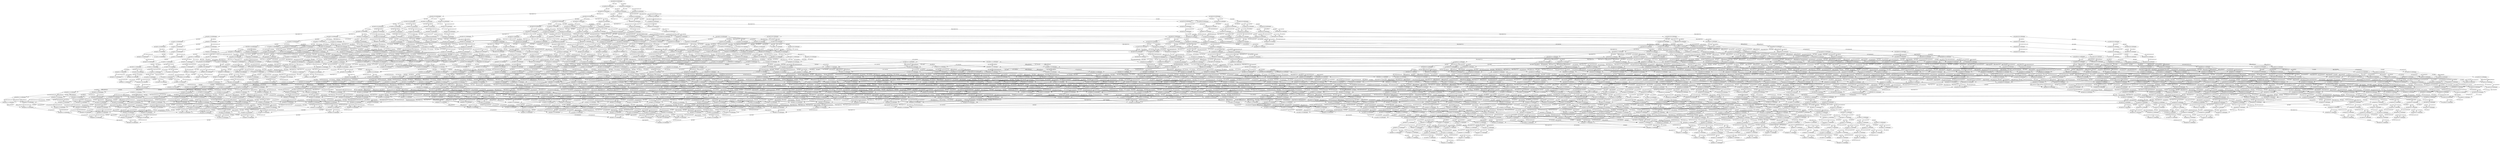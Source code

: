 digraph { 
a0c2q0d0s0v0w0k0b0g0p0->a1c2q0d0s0v0w0k0b0g0p0[label= "ana.req(x)"];a1c2q0d0s0v0w0k0b0g0p0->a6c2q0d0s0v0w0k0b0g0p0[label= "lgr.log(x)"];a6c2q0d0s0v0w0k0b0g0p0->a0c2q0d1s0v0w0k0b0g0p0[label= "disp.req(srv1,x)"];a6c2q0d0s0v0w0k0b0g0p0->a0c2q0d2s0v0w0k0b0g0p0[label= "disp.req(srv2,x)"];a6c2q0d0s0v0w0k0b0g0p0->a0c2q0d3s0v0w0k0b0g0p0[label= "disp.req(srv3,x)"];a0c2q0d3s0v0w0k0b0g0p0->a1c2q0d3s0v0w0k0b0g0p0[label= "ana.req(x)"];a0c2q0d3s0v0w0k0b0g0p0->a0c2q0d0s0v0w1k0b0g0p0[label= "srv3.serve(x)"];a0c2q0d0s0v0w1k0b0g0p0->a1c2q0d0s0v0w1k0b0g0p0[label= "ana.req(x)"];a1c2q0d0s0v0w1k0b0g0p0->a6c2q0d0s0v0w1k0b0g0p0[label= "lgr.log(x)"];a6c2q0d0s0v0w1k0b0g0p0->a0c2q0d1s0v0w1k0b0g0p0[label= "disp.req(srv1,x)"];a6c2q0d0s0v0w1k0b0g0p0->a0c2q0d2s0v0w1k0b0g0p0[label= "disp.req(srv2,x)"];a6c2q0d0s0v0w1k0b0g0p0->a0c2q0d3s0v0w1k0b0g0p0[label= "disp.req(srv3,x)"];a0c2q0d3s0v0w1k0b0g0p0->a1c2q0d3s0v0w1k0b0g0p0[label= "ana.req(x)"];a1c2q0d3s0v0w1k0b0g0p0->a6c2q0d3s0v0w1k0b0g0p0[label= "lgr.log(x)"];a0c2q0d2s0v0w1k0b0g0p0->a1c2q0d2s0v0w1k0b0g0p0[label= "ana.req(x)"];a0c2q0d2s0v0w1k0b0g0p0->a0c2q0d0s0v1w1k0b0g0p0[label= "srv2.serve(x)"];a0c2q0d0s0v1w1k0b0g0p0->a1c2q0d0s0v1w1k0b0g0p0[label= "ana.req(x)"];a0c2q0d0s0v1w1k0b0g0p0->a0c2q0d0s0v3w2k0b0g0p0[label= "DBB.getData(x)"];a0c2q0d0s0v1w1k0b0g0p0->a0c2q0d0s0v3w2k0b0g0p0[label= "DBB.getData(x)"];a0c2q0d0s0v3w2k0b0g0p0->a1c2q0d0s0v3w2k0b0g0p0[label= "ana.req(x)"];a0c2q0d0s0v3w2k0b0g0p0->a0c2q0d0s0v5w2k0b0g0p0[label= "srv2.process(x)"];a0c2q0d0s0v3w2k0b0g0p0->a0c2q0d0s0v3w3k0b0g0p0[label= "srv3.process(x)"];a0c2q0d0s0v3w3k0b0g0p0->a1c2q0d0s0v3w3k0b0g0p0[label= "ana.req(x)"];a0c2q0d0s0v3w3k0b0g0p0->a0c2q0d0s0v5w3k0b0g0p0[label= "srv2.process(x)"];a0c2q0d0s0v5w3k0b0g0p0->a1c2q0d0s0v5w3k0b0g0p0[label= "ana.req(x)"];a0c2q0d0s0v5w3k0b0g0p0->a0c2q0d0s0v0w3k0b0g0p0[label= "agg.respond(y)"];a0c2q0d0s0v0w3k0b0g0p0->a1c2q0d0s0v0w3k0b0g0p0[label= "ana.req(x)"];a1c2q0d0s0v0w3k0b0g0p0->a6c2q0d0s0v0w3k0b0g0p0[label= "lgr.log(x)"];a6c2q0d0s0v0w3k0b0g0p0->a0c2q0d1s0v0w3k0b0g0p0[label= "disp.req(srv1,x)"];a6c2q0d0s0v0w3k0b0g0p0->a0c2q0d2s0v0w3k0b0g0p0[label= "disp.req(srv2,x)"];a6c2q0d0s0v0w3k0b0g0p0->a0c2q0d3s0v0w3k0b0g0p0[label= "disp.req(srv3,x)"];a0c2q0d3s0v0w3k0b0g0p0->a1c2q0d3s0v0w3k0b0g0p0[label= "ana.req(x)"];a1c2q0d3s0v0w3k0b0g0p0->a6c2q0d3s0v0w3k0b0g0p0[label= "lgr.log(x)"];a0c2q0d2s0v0w3k0b0g0p0->a1c2q0d2s0v0w3k0b0g0p0[label= "ana.req(x)"];a0c2q0d2s0v0w3k0b0g0p0->a0c2q0d0s0v1w3k0b0g0p0[label= "srv2.serve(x)"];a0c2q0d0s0v1w3k0b0g0p0->a1c2q0d0s0v1w3k0b0g0p0[label= "ana.req(x)"];a1c2q0d0s0v1w3k0b0g0p0->a6c2q0d0s0v1w3k0b0g0p0[label= "lgr.log(x)"];a6c2q0d0s0v1w3k0b0g0p0->a0c2q0d1s0v1w3k0b0g0p0[label= "disp.req(srv1,x)"];a6c2q0d0s0v1w3k0b0g0p0->a0c2q0d2s0v1w3k0b0g0p0[label= "disp.req(srv2,x)"];a6c2q0d0s0v1w3k0b0g0p0->a0c2q0d3s0v1w3k0b0g0p0[label= "disp.req(srv3,x)"];a0c2q0d3s0v1w3k0b0g0p0->a1c2q0d3s0v1w3k0b0g0p0[label= "ana.req(x)"];a1c2q0d3s0v1w3k0b0g0p0->a6c2q0d3s0v1w3k0b0g0p0[label= "lgr.log(x)"];a0c2q0d2s0v1w3k0b0g0p0->a1c2q0d2s0v1w3k0b0g0p0[label= "ana.req(x)"];a1c2q0d2s0v1w3k0b0g0p0->a6c2q0d2s0v1w3k0b0g0p0[label= "lgr.log(x)"];a0c2q0d1s0v1w3k0b0g0p0->a1c2q0d1s0v1w3k0b0g0p0[label= "ana.req(x)"];a0c2q0d1s0v1w3k0b0g0p0->a0c2q0d0s1v1w3k0b0g0p0[label= "srv1.serve(x)"];a0c2q0d0s1v1w3k0b0g0p0->a1c2q0d0s1v1w3k0b0g0p0[label= "ana.req(x)"];a1c2q0d0s1v1w3k0b0g0p0->a6c2q0d0s1v1w3k0b0g0p0[label= "lgr.log(x)"];a6c2q0d0s1v1w3k0b0g0p0->a0c2q0d1s1v1w3k0b0g0p0[label= "disp.req(srv1,x)"];a6c2q0d0s1v1w3k0b0g0p0->a0c2q0d2s1v1w3k0b0g0p0[label= "disp.req(srv2,x)"];a6c2q0d0s1v1w3k0b0g0p0->a0c2q0d3s1v1w3k0b0g0p0[label= "disp.req(srv3,x)"];a0c2q0d3s1v1w3k0b0g0p0->a1c2q0d3s1v1w3k0b0g0p0[label= "ana.req(x)"];a1c2q0d3s1v1w3k0b0g0p0->a6c2q0d3s1v1w3k0b0g0p0[label= "lgr.log(x)"];a0c2q0d2s1v1w3k0b0g0p0->a1c2q0d2s1v1w3k0b0g0p0[label= "ana.req(x)"];a1c2q0d2s1v1w3k0b0g0p0->a6c2q0d2s1v1w3k0b0g0p0[label= "lgr.log(x)"];a0c2q0d1s1v1w3k0b0g0p0->a1c2q0d1s1v1w3k0b0g0p0[label= "ana.req(x)"];a1c2q0d1s1v1w3k0b0g0p0->a6c2q0d1s1v1w3k0b0g0p0[label= "lgr.log(x)"];a1c2q0d1s0v1w3k0b0g0p0->a6c2q0d1s0v1w3k0b0g0p0[label= "lgr.log(x)"];a1c2q0d1s0v1w3k0b0g0p0->a1c2q0d0s1v1w3k0b0g0p0[label= "srv1.serve(x)"];a6c2q0d1s0v1w3k0b0g0p0->a6c2q0d0s1v1w3k0b0g0p0[label= "srv1.serve(x)"];a1c2q0d2s0v0w3k0b0g0p0->a6c2q0d2s0v0w3k0b0g0p0[label= "lgr.log(x)"];a1c2q0d2s0v0w3k0b0g0p0->a1c2q0d0s0v1w3k0b0g0p0[label= "srv2.serve(x)"];a6c2q0d2s0v0w3k0b0g0p0->a6c2q0d0s0v1w3k0b0g0p0[label= "srv2.serve(x)"];a0c2q0d1s0v0w3k0b0g0p0->a1c2q0d1s0v0w3k0b0g0p0[label= "ana.req(x)"];a0c2q0d1s0v0w3k0b0g0p0->a0c2q0d0s1v0w3k0b0g0p0[label= "srv1.serve(x)"];a0c2q0d0s1v0w3k0b0g0p0->a1c2q0d0s1v0w3k0b0g0p0[label= "ana.req(x)"];a1c2q0d0s1v0w3k0b0g0p0->a6c2q0d0s1v0w3k0b0g0p0[label= "lgr.log(x)"];a6c2q0d0s1v0w3k0b0g0p0->a0c2q0d1s1v0w3k0b0g0p0[label= "disp.req(srv1,x)"];a6c2q0d0s1v0w3k0b0g0p0->a0c2q0d2s1v0w3k0b0g0p0[label= "disp.req(srv2,x)"];a6c2q0d0s1v0w3k0b0g0p0->a0c2q0d3s1v0w3k0b0g0p0[label= "disp.req(srv3,x)"];a0c2q0d3s1v0w3k0b0g0p0->a1c2q0d3s1v0w3k0b0g0p0[label= "ana.req(x)"];a1c2q0d3s1v0w3k0b0g0p0->a6c2q0d3s1v0w3k0b0g0p0[label= "lgr.log(x)"];a0c2q0d2s1v0w3k0b0g0p0->a1c2q0d2s1v0w3k0b0g0p0[label= "ana.req(x)"];a0c2q0d2s1v0w3k0b0g0p0->a0c2q0d0s1v1w3k0b0g0p0[label= "srv2.serve(x)"];a1c2q0d2s1v0w3k0b0g0p0->a6c2q0d2s1v0w3k0b0g0p0[label= "lgr.log(x)"];a1c2q0d2s1v0w3k0b0g0p0->a1c2q0d0s1v1w3k0b0g0p0[label= "srv2.serve(x)"];a6c2q0d2s1v0w3k0b0g0p0->a6c2q0d0s1v1w3k0b0g0p0[label= "srv2.serve(x)"];a0c2q0d1s1v0w3k0b0g0p0->a1c2q0d1s1v0w3k0b0g0p0[label= "ana.req(x)"];a1c2q0d1s1v0w3k0b0g0p0->a6c2q0d1s1v0w3k0b0g0p0[label= "lgr.log(x)"];a1c2q0d1s0v0w3k0b0g0p0->a6c2q0d1s0v0w3k0b0g0p0[label= "lgr.log(x)"];a1c2q0d1s0v0w3k0b0g0p0->a1c2q0d0s1v0w3k0b0g0p0[label= "srv1.serve(x)"];a6c2q0d1s0v0w3k0b0g0p0->a6c2q0d0s1v0w3k0b0g0p0[label= "srv1.serve(x)"];a1c2q0d0s0v5w3k0b0g0p0->a6c2q0d0s0v5w3k0b0g0p0[label= "lgr.log(x)"];a1c2q0d0s0v5w3k0b0g0p0->a1c2q0d0s0v0w3k0b0g0p0[label= "agg.respond(y)"];a6c2q0d0s0v5w3k0b0g0p0->a0c2q0d1s0v5w3k0b0g0p0[label= "disp.req(srv1,x)"];a6c2q0d0s0v5w3k0b0g0p0->a0c2q0d2s0v5w3k0b0g0p0[label= "disp.req(srv2,x)"];a6c2q0d0s0v5w3k0b0g0p0->a0c2q0d3s0v5w3k0b0g0p0[label= "disp.req(srv3,x)"];a6c2q0d0s0v5w3k0b0g0p0->a6c2q0d0s0v0w3k0b0g0p0[label= "agg.respond(y)"];a0c2q0d3s0v5w3k0b0g0p0->a1c2q0d3s0v5w3k0b0g0p0[label= "ana.req(x)"];a0c2q0d3s0v5w3k0b0g0p0->a0c2q0d3s0v0w3k0b0g0p0[label= "agg.respond(y)"];a1c2q0d3s0v5w3k0b0g0p0->a6c2q0d3s0v5w3k0b0g0p0[label= "lgr.log(x)"];a1c2q0d3s0v5w3k0b0g0p0->a1c2q0d3s0v0w3k0b0g0p0[label= "agg.respond(y)"];a6c2q0d3s0v5w3k0b0g0p0->a6c2q0d3s0v0w3k0b0g0p0[label= "agg.respond(y)"];a0c2q0d2s0v5w3k0b0g0p0->a1c2q0d2s0v5w3k0b0g0p0[label= "ana.req(x)"];a0c2q0d2s0v5w3k0b0g0p0->a0c2q0d2s0v0w3k0b0g0p0[label= "agg.respond(y)"];a1c2q0d2s0v5w3k0b0g0p0->a6c2q0d2s0v5w3k0b0g0p0[label= "lgr.log(x)"];a1c2q0d2s0v5w3k0b0g0p0->a1c2q0d2s0v0w3k0b0g0p0[label= "agg.respond(y)"];a6c2q0d2s0v5w3k0b0g0p0->a6c2q0d2s0v0w3k0b0g0p0[label= "agg.respond(y)"];a0c2q0d1s0v5w3k0b0g0p0->a1c2q0d1s0v5w3k0b0g0p0[label= "ana.req(x)"];a0c2q0d1s0v5w3k0b0g0p0->a0c2q0d0s1v5w3k0b0g0p0[label= "srv1.serve(x)"];a0c2q0d1s0v5w3k0b0g0p0->a0c2q0d1s0v0w3k0b0g0p0[label= "agg.respond(y)"];a0c2q0d0s1v5w3k0b0g0p0->a1c2q0d0s1v5w3k0b0g0p0[label= "ana.req(x)"];a0c2q0d0s1v5w3k0b0g0p0->a0c2q0d0s1v0w3k0b0g0p0[label= "agg.respond(y)"];a1c2q0d0s1v5w3k0b0g0p0->a6c2q0d0s1v5w3k0b0g0p0[label= "lgr.log(x)"];a1c2q0d0s1v5w3k0b0g0p0->a1c2q0d0s1v0w3k0b0g0p0[label= "agg.respond(y)"];a6c2q0d0s1v5w3k0b0g0p0->a0c2q0d1s1v5w3k0b0g0p0[label= "disp.req(srv1,x)"];a6c2q0d0s1v5w3k0b0g0p0->a0c2q0d2s1v5w3k0b0g0p0[label= "disp.req(srv2,x)"];a6c2q0d0s1v5w3k0b0g0p0->a0c2q0d3s1v5w3k0b0g0p0[label= "disp.req(srv3,x)"];a6c2q0d0s1v5w3k0b0g0p0->a6c2q0d0s1v0w3k0b0g0p0[label= "agg.respond(y)"];a0c2q0d3s1v5w3k0b0g0p0->a1c2q0d3s1v5w3k0b0g0p0[label= "ana.req(x)"];a0c2q0d3s1v5w3k0b0g0p0->a0c2q0d3s1v0w3k0b0g0p0[label= "agg.respond(y)"];a1c2q0d3s1v5w3k0b0g0p0->a6c2q0d3s1v5w3k0b0g0p0[label= "lgr.log(x)"];a1c2q0d3s1v5w3k0b0g0p0->a1c2q0d3s1v0w3k0b0g0p0[label= "agg.respond(y)"];a6c2q0d3s1v5w3k0b0g0p0->a6c2q0d3s1v0w3k0b0g0p0[label= "agg.respond(y)"];a0c2q0d2s1v5w3k0b0g0p0->a1c2q0d2s1v5w3k0b0g0p0[label= "ana.req(x)"];a0c2q0d2s1v5w3k0b0g0p0->a0c2q0d2s1v0w3k0b0g0p0[label= "agg.respond(y)"];a1c2q0d2s1v5w3k0b0g0p0->a6c2q0d2s1v5w3k0b0g0p0[label= "lgr.log(x)"];a1c2q0d2s1v5w3k0b0g0p0->a1c2q0d2s1v0w3k0b0g0p0[label= "agg.respond(y)"];a6c2q0d2s1v5w3k0b0g0p0->a6c2q0d2s1v0w3k0b0g0p0[label= "agg.respond(y)"];a0c2q0d1s1v5w3k0b0g0p0->a1c2q0d1s1v5w3k0b0g0p0[label= "ana.req(x)"];a0c2q0d1s1v5w3k0b0g0p0->a0c2q0d1s1v0w3k0b0g0p0[label= "agg.respond(y)"];a1c2q0d1s1v5w3k0b0g0p0->a6c2q0d1s1v5w3k0b0g0p0[label= "lgr.log(x)"];a1c2q0d1s1v5w3k0b0g0p0->a1c2q0d1s1v0w3k0b0g0p0[label= "agg.respond(y)"];a6c2q0d1s1v5w3k0b0g0p0->a6c2q0d1s1v0w3k0b0g0p0[label= "agg.respond(y)"];a1c2q0d1s0v5w3k0b0g0p0->a6c2q0d1s0v5w3k0b0g0p0[label= "lgr.log(x)"];a1c2q0d1s0v5w3k0b0g0p0->a1c2q0d0s1v5w3k0b0g0p0[label= "srv1.serve(x)"];a1c2q0d1s0v5w3k0b0g0p0->a1c2q0d1s0v0w3k0b0g0p0[label= "agg.respond(y)"];a6c2q0d1s0v5w3k0b0g0p0->a6c2q0d0s1v5w3k0b0g0p0[label= "srv1.serve(x)"];a6c2q0d1s0v5w3k0b0g0p0->a6c2q0d1s0v0w3k0b0g0p0[label= "agg.respond(y)"];a1c2q0d0s0v3w3k0b0g0p0->a6c2q0d0s0v3w3k0b0g0p0[label= "lgr.log(x)"];a1c2q0d0s0v3w3k0b0g0p0->a1c2q0d0s0v5w3k0b0g0p0[label= "srv2.process(x)"];a6c2q0d0s0v3w3k0b0g0p0->a0c2q0d1s0v3w3k0b0g0p0[label= "disp.req(srv1,x)"];a6c2q0d0s0v3w3k0b0g0p0->a0c2q0d2s0v3w3k0b0g0p0[label= "disp.req(srv2,x)"];a6c2q0d0s0v3w3k0b0g0p0->a0c2q0d3s0v3w3k0b0g0p0[label= "disp.req(srv3,x)"];a6c2q0d0s0v3w3k0b0g0p0->a6c2q0d0s0v5w3k0b0g0p0[label= "srv2.process(x)"];a0c2q0d3s0v3w3k0b0g0p0->a1c2q0d3s0v3w3k0b0g0p0[label= "ana.req(x)"];a0c2q0d3s0v3w3k0b0g0p0->a0c2q0d3s0v5w3k0b0g0p0[label= "srv2.process(x)"];a1c2q0d3s0v3w3k0b0g0p0->a6c2q0d3s0v3w3k0b0g0p0[label= "lgr.log(x)"];a1c2q0d3s0v3w3k0b0g0p0->a1c2q0d3s0v5w3k0b0g0p0[label= "srv2.process(x)"];a6c2q0d3s0v3w3k0b0g0p0->a6c2q0d3s0v5w3k0b0g0p0[label= "srv2.process(x)"];a0c2q0d2s0v3w3k0b0g0p0->a1c2q0d2s0v3w3k0b0g0p0[label= "ana.req(x)"];a0c2q0d2s0v3w3k0b0g0p0->a0c2q0d2s0v5w3k0b0g0p0[label= "srv2.process(x)"];a1c2q0d2s0v3w3k0b0g0p0->a6c2q0d2s0v3w3k0b0g0p0[label= "lgr.log(x)"];a1c2q0d2s0v3w3k0b0g0p0->a1c2q0d2s0v5w3k0b0g0p0[label= "srv2.process(x)"];a6c2q0d2s0v3w3k0b0g0p0->a6c2q0d2s0v5w3k0b0g0p0[label= "srv2.process(x)"];a0c2q0d1s0v3w3k0b0g0p0->a1c2q0d1s0v3w3k0b0g0p0[label= "ana.req(x)"];a0c2q0d1s0v3w3k0b0g0p0->a0c2q0d0s1v3w3k0b0g0p0[label= "srv1.serve(x)"];a0c2q0d1s0v3w3k0b0g0p0->a0c2q0d1s0v5w3k0b0g0p0[label= "srv2.process(x)"];a0c2q0d0s1v3w3k0b0g0p0->a1c2q0d0s1v3w3k0b0g0p0[label= "ana.req(x)"];a0c2q0d0s1v3w3k0b0g0p0->a0c2q0d0s1v5w3k0b0g0p0[label= "srv2.process(x)"];a1c2q0d0s1v3w3k0b0g0p0->a6c2q0d0s1v3w3k0b0g0p0[label= "lgr.log(x)"];a1c2q0d0s1v3w3k0b0g0p0->a1c2q0d0s1v5w3k0b0g0p0[label= "srv2.process(x)"];a6c2q0d0s1v3w3k0b0g0p0->a0c2q0d1s1v3w3k0b0g0p0[label= "disp.req(srv1,x)"];a6c2q0d0s1v3w3k0b0g0p0->a0c2q0d2s1v3w3k0b0g0p0[label= "disp.req(srv2,x)"];a6c2q0d0s1v3w3k0b0g0p0->a0c2q0d3s1v3w3k0b0g0p0[label= "disp.req(srv3,x)"];a6c2q0d0s1v3w3k0b0g0p0->a6c2q0d0s1v5w3k0b0g0p0[label= "srv2.process(x)"];a0c2q0d3s1v3w3k0b0g0p0->a1c2q0d3s1v3w3k0b0g0p0[label= "ana.req(x)"];a0c2q0d3s1v3w3k0b0g0p0->a0c2q0d3s1v5w3k0b0g0p0[label= "srv2.process(x)"];a1c2q0d3s1v3w3k0b0g0p0->a6c2q0d3s1v3w3k0b0g0p0[label= "lgr.log(x)"];a1c2q0d3s1v3w3k0b0g0p0->a1c2q0d3s1v5w3k0b0g0p0[label= "srv2.process(x)"];a6c2q0d3s1v3w3k0b0g0p0->a6c2q0d3s1v5w3k0b0g0p0[label= "srv2.process(x)"];a0c2q0d2s1v3w3k0b0g0p0->a1c2q0d2s1v3w3k0b0g0p0[label= "ana.req(x)"];a0c2q0d2s1v3w3k0b0g0p0->a0c2q0d2s1v5w3k0b0g0p0[label= "srv2.process(x)"];a1c2q0d2s1v3w3k0b0g0p0->a6c2q0d2s1v3w3k0b0g0p0[label= "lgr.log(x)"];a1c2q0d2s1v3w3k0b0g0p0->a1c2q0d2s1v5w3k0b0g0p0[label= "srv2.process(x)"];a6c2q0d2s1v3w3k0b0g0p0->a6c2q0d2s1v5w3k0b0g0p0[label= "srv2.process(x)"];a0c2q0d1s1v3w3k0b0g0p0->a1c2q0d1s1v3w3k0b0g0p0[label= "ana.req(x)"];a0c2q0d1s1v3w3k0b0g0p0->a0c2q0d1s1v5w3k0b0g0p0[label= "srv2.process(x)"];a1c2q0d1s1v3w3k0b0g0p0->a6c2q0d1s1v3w3k0b0g0p0[label= "lgr.log(x)"];a1c2q0d1s1v3w3k0b0g0p0->a1c2q0d1s1v5w3k0b0g0p0[label= "srv2.process(x)"];a6c2q0d1s1v3w3k0b0g0p0->a6c2q0d1s1v5w3k0b0g0p0[label= "srv2.process(x)"];a1c2q0d1s0v3w3k0b0g0p0->a6c2q0d1s0v3w3k0b0g0p0[label= "lgr.log(x)"];a1c2q0d1s0v3w3k0b0g0p0->a1c2q0d0s1v3w3k0b0g0p0[label= "srv1.serve(x)"];a1c2q0d1s0v3w3k0b0g0p0->a1c2q0d1s0v5w3k0b0g0p0[label= "srv2.process(x)"];a6c2q0d1s0v3w3k0b0g0p0->a6c2q0d0s1v3w3k0b0g0p0[label= "srv1.serve(x)"];a6c2q0d1s0v3w3k0b0g0p0->a6c2q0d1s0v5w3k0b0g0p0[label= "srv2.process(x)"];a0c2q0d0s0v5w2k0b0g0p0->a1c2q0d0s0v5w2k0b0g0p0[label= "ana.req(x)"];a0c2q0d0s0v5w2k0b0g0p0->a0c2q0d0s0v5w3k0b0g0p0[label= "srv3.process(x)"];a0c2q0d0s0v5w2k0b0g0p0->a0c2q0d0s0v0w2k0b0g0p0[label= "agg.respond(y)"];a0c2q0d0s0v0w2k0b0g0p0->a1c2q0d0s0v0w2k0b0g0p0[label= "ana.req(x)"];a0c2q0d0s0v0w2k0b0g0p0->a0c2q0d0s0v0w3k0b0g0p0[label= "srv3.process(x)"];a1c2q0d0s0v0w2k0b0g0p0->a6c2q0d0s0v0w2k0b0g0p0[label= "lgr.log(x)"];a1c2q0d0s0v0w2k0b0g0p0->a1c2q0d0s0v0w3k0b0g0p0[label= "srv3.process(x)"];a6c2q0d0s0v0w2k0b0g0p0->a0c2q0d1s0v0w2k0b0g0p0[label= "disp.req(srv1,x)"];a6c2q0d0s0v0w2k0b0g0p0->a0c2q0d2s0v0w2k0b0g0p0[label= "disp.req(srv2,x)"];a6c2q0d0s0v0w2k0b0g0p0->a0c2q0d3s0v0w2k0b0g0p0[label= "disp.req(srv3,x)"];a6c2q0d0s0v0w2k0b0g0p0->a6c2q0d0s0v0w3k0b0g0p0[label= "srv3.process(x)"];a0c2q0d3s0v0w2k0b0g0p0->a1c2q0d3s0v0w2k0b0g0p0[label= "ana.req(x)"];a0c2q0d3s0v0w2k0b0g0p0->a0c2q0d3s0v0w3k0b0g0p0[label= "srv3.process(x)"];a1c2q0d3s0v0w2k0b0g0p0->a6c2q0d3s0v0w2k0b0g0p0[label= "lgr.log(x)"];a1c2q0d3s0v0w2k0b0g0p0->a1c2q0d3s0v0w3k0b0g0p0[label= "srv3.process(x)"];a6c2q0d3s0v0w2k0b0g0p0->a6c2q0d3s0v0w3k0b0g0p0[label= "srv3.process(x)"];a0c2q0d2s0v0w2k0b0g0p0->a1c2q0d2s0v0w2k0b0g0p0[label= "ana.req(x)"];a0c2q0d2s0v0w2k0b0g0p0->a0c2q0d0s0v1w2k0b0g0p0[label= "srv2.serve(x)"];a0c2q0d2s0v0w2k0b0g0p0->a0c2q0d2s0v0w3k0b0g0p0[label= "srv3.process(x)"];a0c2q0d0s0v1w2k0b0g0p0->a1c2q0d0s0v1w2k0b0g0p0[label= "ana.req(x)"];a0c2q0d0s0v1w2k0b0g0p0->a0c2q0d0s0v1w3k0b0g0p0[label= "srv3.process(x)"];a1c2q0d0s0v1w2k0b0g0p0->a6c2q0d0s0v1w2k0b0g0p0[label= "lgr.log(x)"];a1c2q0d0s0v1w2k0b0g0p0->a1c2q0d0s0v1w3k0b0g0p0[label= "srv3.process(x)"];a6c2q0d0s0v1w2k0b0g0p0->a0c2q0d1s0v1w2k0b0g0p0[label= "disp.req(srv1,x)"];a6c2q0d0s0v1w2k0b0g0p0->a0c2q0d2s0v1w2k0b0g0p0[label= "disp.req(srv2,x)"];a6c2q0d0s0v1w2k0b0g0p0->a0c2q0d3s0v1w2k0b0g0p0[label= "disp.req(srv3,x)"];a6c2q0d0s0v1w2k0b0g0p0->a6c2q0d0s0v1w3k0b0g0p0[label= "srv3.process(x)"];a0c2q0d3s0v1w2k0b0g0p0->a1c2q0d3s0v1w2k0b0g0p0[label= "ana.req(x)"];a0c2q0d3s0v1w2k0b0g0p0->a0c2q0d3s0v1w3k0b0g0p0[label= "srv3.process(x)"];a1c2q0d3s0v1w2k0b0g0p0->a6c2q0d3s0v1w2k0b0g0p0[label= "lgr.log(x)"];a1c2q0d3s0v1w2k0b0g0p0->a1c2q0d3s0v1w3k0b0g0p0[label= "srv3.process(x)"];a6c2q0d3s0v1w2k0b0g0p0->a6c2q0d3s0v1w3k0b0g0p0[label= "srv3.process(x)"];a0c2q0d2s0v1w2k0b0g0p0->a1c2q0d2s0v1w2k0b0g0p0[label= "ana.req(x)"];a0c2q0d2s0v1w2k0b0g0p0->a0c2q0d2s0v1w3k0b0g0p0[label= "srv3.process(x)"];a1c2q0d2s0v1w2k0b0g0p0->a6c2q0d2s0v1w2k0b0g0p0[label= "lgr.log(x)"];a1c2q0d2s0v1w2k0b0g0p0->a1c2q0d2s0v1w3k0b0g0p0[label= "srv3.process(x)"];a6c2q0d2s0v1w2k0b0g0p0->a6c2q0d2s0v1w3k0b0g0p0[label= "srv3.process(x)"];a0c2q0d1s0v1w2k0b0g0p0->a1c2q0d1s0v1w2k0b0g0p0[label= "ana.req(x)"];a0c2q0d1s0v1w2k0b0g0p0->a0c2q0d0s1v1w2k0b0g0p0[label= "srv1.serve(x)"];a0c2q0d1s0v1w2k0b0g0p0->a0c2q0d1s0v1w3k0b0g0p0[label= "srv3.process(x)"];a0c2q0d0s1v1w2k0b0g0p0->a1c2q0d0s1v1w2k0b0g0p0[label= "ana.req(x)"];a0c2q0d0s1v1w2k0b0g0p0->a0c2q0d0s1v1w3k0b0g0p0[label= "srv3.process(x)"];a1c2q0d0s1v1w2k0b0g0p0->a6c2q0d0s1v1w2k0b0g0p0[label= "lgr.log(x)"];a1c2q0d0s1v1w2k0b0g0p0->a1c2q0d0s1v1w3k0b0g0p0[label= "srv3.process(x)"];a6c2q0d0s1v1w2k0b0g0p0->a0c2q0d1s1v1w2k0b0g0p0[label= "disp.req(srv1,x)"];a6c2q0d0s1v1w2k0b0g0p0->a0c2q0d2s1v1w2k0b0g0p0[label= "disp.req(srv2,x)"];a6c2q0d0s1v1w2k0b0g0p0->a0c2q0d3s1v1w2k0b0g0p0[label= "disp.req(srv3,x)"];a6c2q0d0s1v1w2k0b0g0p0->a6c2q0d0s1v1w3k0b0g0p0[label= "srv3.process(x)"];a0c2q0d3s1v1w2k0b0g0p0->a1c2q0d3s1v1w2k0b0g0p0[label= "ana.req(x)"];a0c2q0d3s1v1w2k0b0g0p0->a0c2q0d3s1v1w3k0b0g0p0[label= "srv3.process(x)"];a1c2q0d3s1v1w2k0b0g0p0->a6c2q0d3s1v1w2k0b0g0p0[label= "lgr.log(x)"];a1c2q0d3s1v1w2k0b0g0p0->a1c2q0d3s1v1w3k0b0g0p0[label= "srv3.process(x)"];a6c2q0d3s1v1w2k0b0g0p0->a6c2q0d3s1v1w3k0b0g0p0[label= "srv3.process(x)"];a0c2q0d2s1v1w2k0b0g0p0->a1c2q0d2s1v1w2k0b0g0p0[label= "ana.req(x)"];a0c2q0d2s1v1w2k0b0g0p0->a0c2q0d2s1v1w3k0b0g0p0[label= "srv3.process(x)"];a1c2q0d2s1v1w2k0b0g0p0->a6c2q0d2s1v1w2k0b0g0p0[label= "lgr.log(x)"];a1c2q0d2s1v1w2k0b0g0p0->a1c2q0d2s1v1w3k0b0g0p0[label= "srv3.process(x)"];a6c2q0d2s1v1w2k0b0g0p0->a6c2q0d2s1v1w3k0b0g0p0[label= "srv3.process(x)"];a0c2q0d1s1v1w2k0b0g0p0->a1c2q0d1s1v1w2k0b0g0p0[label= "ana.req(x)"];a0c2q0d1s1v1w2k0b0g0p0->a0c2q0d1s1v1w3k0b0g0p0[label= "srv3.process(x)"];a1c2q0d1s1v1w2k0b0g0p0->a6c2q0d1s1v1w2k0b0g0p0[label= "lgr.log(x)"];a1c2q0d1s1v1w2k0b0g0p0->a1c2q0d1s1v1w3k0b0g0p0[label= "srv3.process(x)"];a6c2q0d1s1v1w2k0b0g0p0->a6c2q0d1s1v1w3k0b0g0p0[label= "srv3.process(x)"];a1c2q0d1s0v1w2k0b0g0p0->a6c2q0d1s0v1w2k0b0g0p0[label= "lgr.log(x)"];a1c2q0d1s0v1w2k0b0g0p0->a1c2q0d0s1v1w2k0b0g0p0[label= "srv1.serve(x)"];a1c2q0d1s0v1w2k0b0g0p0->a1c2q0d1s0v1w3k0b0g0p0[label= "srv3.process(x)"];a6c2q0d1s0v1w2k0b0g0p0->a6c2q0d0s1v1w2k0b0g0p0[label= "srv1.serve(x)"];a6c2q0d1s0v1w2k0b0g0p0->a6c2q0d1s0v1w3k0b0g0p0[label= "srv3.process(x)"];a1c2q0d2s0v0w2k0b0g0p0->a6c2q0d2s0v0w2k0b0g0p0[label= "lgr.log(x)"];a1c2q0d2s0v0w2k0b0g0p0->a1c2q0d0s0v1w2k0b0g0p0[label= "srv2.serve(x)"];a1c2q0d2s0v0w2k0b0g0p0->a1c2q0d2s0v0w3k0b0g0p0[label= "srv3.process(x)"];a6c2q0d2s0v0w2k0b0g0p0->a6c2q0d0s0v1w2k0b0g0p0[label= "srv2.serve(x)"];a6c2q0d2s0v0w2k0b0g0p0->a6c2q0d2s0v0w3k0b0g0p0[label= "srv3.process(x)"];a0c2q0d1s0v0w2k0b0g0p0->a1c2q0d1s0v0w2k0b0g0p0[label= "ana.req(x)"];a0c2q0d1s0v0w2k0b0g0p0->a0c2q0d0s1v0w2k0b0g0p0[label= "srv1.serve(x)"];a0c2q0d1s0v0w2k0b0g0p0->a0c2q0d1s0v0w3k0b0g0p0[label= "srv3.process(x)"];a0c2q0d0s1v0w2k0b0g0p0->a1c2q0d0s1v0w2k0b0g0p0[label= "ana.req(x)"];a0c2q0d0s1v0w2k0b0g0p0->a0c2q0d0s1v0w3k0b0g0p0[label= "srv3.process(x)"];a1c2q0d0s1v0w2k0b0g0p0->a6c2q0d0s1v0w2k0b0g0p0[label= "lgr.log(x)"];a1c2q0d0s1v0w2k0b0g0p0->a1c2q0d0s1v0w3k0b0g0p0[label= "srv3.process(x)"];a6c2q0d0s1v0w2k0b0g0p0->a0c2q0d1s1v0w2k0b0g0p0[label= "disp.req(srv1,x)"];a6c2q0d0s1v0w2k0b0g0p0->a0c2q0d2s1v0w2k0b0g0p0[label= "disp.req(srv2,x)"];a6c2q0d0s1v0w2k0b0g0p0->a0c2q0d3s1v0w2k0b0g0p0[label= "disp.req(srv3,x)"];a6c2q0d0s1v0w2k0b0g0p0->a6c2q0d0s1v0w3k0b0g0p0[label= "srv3.process(x)"];a0c2q0d3s1v0w2k0b0g0p0->a1c2q0d3s1v0w2k0b0g0p0[label= "ana.req(x)"];a0c2q0d3s1v0w2k0b0g0p0->a0c2q0d3s1v0w3k0b0g0p0[label= "srv3.process(x)"];a1c2q0d3s1v0w2k0b0g0p0->a6c2q0d3s1v0w2k0b0g0p0[label= "lgr.log(x)"];a1c2q0d3s1v0w2k0b0g0p0->a1c2q0d3s1v0w3k0b0g0p0[label= "srv3.process(x)"];a6c2q0d3s1v0w2k0b0g0p0->a6c2q0d3s1v0w3k0b0g0p0[label= "srv3.process(x)"];a0c2q0d2s1v0w2k0b0g0p0->a1c2q0d2s1v0w2k0b0g0p0[label= "ana.req(x)"];a0c2q0d2s1v0w2k0b0g0p0->a0c2q0d0s1v1w2k0b0g0p0[label= "srv2.serve(x)"];a0c2q0d2s1v0w2k0b0g0p0->a0c2q0d2s1v0w3k0b0g0p0[label= "srv3.process(x)"];a1c2q0d2s1v0w2k0b0g0p0->a6c2q0d2s1v0w2k0b0g0p0[label= "lgr.log(x)"];a1c2q0d2s1v0w2k0b0g0p0->a1c2q0d0s1v1w2k0b0g0p0[label= "srv2.serve(x)"];a1c2q0d2s1v0w2k0b0g0p0->a1c2q0d2s1v0w3k0b0g0p0[label= "srv3.process(x)"];a6c2q0d2s1v0w2k0b0g0p0->a6c2q0d0s1v1w2k0b0g0p0[label= "srv2.serve(x)"];a6c2q0d2s1v0w2k0b0g0p0->a6c2q0d2s1v0w3k0b0g0p0[label= "srv3.process(x)"];a0c2q0d1s1v0w2k0b0g0p0->a1c2q0d1s1v0w2k0b0g0p0[label= "ana.req(x)"];a0c2q0d1s1v0w2k0b0g0p0->a0c2q0d1s1v0w3k0b0g0p0[label= "srv3.process(x)"];a1c2q0d1s1v0w2k0b0g0p0->a6c2q0d1s1v0w2k0b0g0p0[label= "lgr.log(x)"];a1c2q0d1s1v0w2k0b0g0p0->a1c2q0d1s1v0w3k0b0g0p0[label= "srv3.process(x)"];a6c2q0d1s1v0w2k0b0g0p0->a6c2q0d1s1v0w3k0b0g0p0[label= "srv3.process(x)"];a1c2q0d1s0v0w2k0b0g0p0->a6c2q0d1s0v0w2k0b0g0p0[label= "lgr.log(x)"];a1c2q0d1s0v0w2k0b0g0p0->a1c2q0d0s1v0w2k0b0g0p0[label= "srv1.serve(x)"];a1c2q0d1s0v0w2k0b0g0p0->a1c2q0d1s0v0w3k0b0g0p0[label= "srv3.process(x)"];a6c2q0d1s0v0w2k0b0g0p0->a6c2q0d0s1v0w2k0b0g0p0[label= "srv1.serve(x)"];a6c2q0d1s0v0w2k0b0g0p0->a6c2q0d1s0v0w3k0b0g0p0[label= "srv3.process(x)"];a1c2q0d0s0v5w2k0b0g0p0->a6c2q0d0s0v5w2k0b0g0p0[label= "lgr.log(x)"];a1c2q0d0s0v5w2k0b0g0p0->a1c2q0d0s0v5w3k0b0g0p0[label= "srv3.process(x)"];a1c2q0d0s0v5w2k0b0g0p0->a1c2q0d0s0v0w2k0b0g0p0[label= "agg.respond(y)"];a6c2q0d0s0v5w2k0b0g0p0->a0c2q0d1s0v5w2k0b0g0p0[label= "disp.req(srv1,x)"];a6c2q0d0s0v5w2k0b0g0p0->a0c2q0d2s0v5w2k0b0g0p0[label= "disp.req(srv2,x)"];a6c2q0d0s0v5w2k0b0g0p0->a0c2q0d3s0v5w2k0b0g0p0[label= "disp.req(srv3,x)"];a6c2q0d0s0v5w2k0b0g0p0->a6c2q0d0s0v5w3k0b0g0p0[label= "srv3.process(x)"];a6c2q0d0s0v5w2k0b0g0p0->a6c2q0d0s0v0w2k0b0g0p0[label= "agg.respond(y)"];a0c2q0d3s0v5w2k0b0g0p0->a1c2q0d3s0v5w2k0b0g0p0[label= "ana.req(x)"];a0c2q0d3s0v5w2k0b0g0p0->a0c2q0d3s0v5w3k0b0g0p0[label= "srv3.process(x)"];a0c2q0d3s0v5w2k0b0g0p0->a0c2q0d3s0v0w2k0b0g0p0[label= "agg.respond(y)"];a1c2q0d3s0v5w2k0b0g0p0->a6c2q0d3s0v5w2k0b0g0p0[label= "lgr.log(x)"];a1c2q0d3s0v5w2k0b0g0p0->a1c2q0d3s0v5w3k0b0g0p0[label= "srv3.process(x)"];a1c2q0d3s0v5w2k0b0g0p0->a1c2q0d3s0v0w2k0b0g0p0[label= "agg.respond(y)"];a6c2q0d3s0v5w2k0b0g0p0->a6c2q0d3s0v5w3k0b0g0p0[label= "srv3.process(x)"];a6c2q0d3s0v5w2k0b0g0p0->a6c2q0d3s0v0w2k0b0g0p0[label= "agg.respond(y)"];a0c2q0d2s0v5w2k0b0g0p0->a1c2q0d2s0v5w2k0b0g0p0[label= "ana.req(x)"];a0c2q0d2s0v5w2k0b0g0p0->a0c2q0d2s0v5w3k0b0g0p0[label= "srv3.process(x)"];a0c2q0d2s0v5w2k0b0g0p0->a0c2q0d2s0v0w2k0b0g0p0[label= "agg.respond(y)"];a1c2q0d2s0v5w2k0b0g0p0->a6c2q0d2s0v5w2k0b0g0p0[label= "lgr.log(x)"];a1c2q0d2s0v5w2k0b0g0p0->a1c2q0d2s0v5w3k0b0g0p0[label= "srv3.process(x)"];a1c2q0d2s0v5w2k0b0g0p0->a1c2q0d2s0v0w2k0b0g0p0[label= "agg.respond(y)"];a6c2q0d2s0v5w2k0b0g0p0->a6c2q0d2s0v5w3k0b0g0p0[label= "srv3.process(x)"];a6c2q0d2s0v5w2k0b0g0p0->a6c2q0d2s0v0w2k0b0g0p0[label= "agg.respond(y)"];a0c2q0d1s0v5w2k0b0g0p0->a1c2q0d1s0v5w2k0b0g0p0[label= "ana.req(x)"];a0c2q0d1s0v5w2k0b0g0p0->a0c2q0d0s1v5w2k0b0g0p0[label= "srv1.serve(x)"];a0c2q0d1s0v5w2k0b0g0p0->a0c2q0d1s0v5w3k0b0g0p0[label= "srv3.process(x)"];a0c2q0d1s0v5w2k0b0g0p0->a0c2q0d1s0v0w2k0b0g0p0[label= "agg.respond(y)"];a0c2q0d0s1v5w2k0b0g0p0->a1c2q0d0s1v5w2k0b0g0p0[label= "ana.req(x)"];a0c2q0d0s1v5w2k0b0g0p0->a0c2q0d0s1v5w3k0b0g0p0[label= "srv3.process(x)"];a0c2q0d0s1v5w2k0b0g0p0->a0c2q0d0s1v0w2k0b0g0p0[label= "agg.respond(y)"];a1c2q0d0s1v5w2k0b0g0p0->a6c2q0d0s1v5w2k0b0g0p0[label= "lgr.log(x)"];a1c2q0d0s1v5w2k0b0g0p0->a1c2q0d0s1v5w3k0b0g0p0[label= "srv3.process(x)"];a1c2q0d0s1v5w2k0b0g0p0->a1c2q0d0s1v0w2k0b0g0p0[label= "agg.respond(y)"];a6c2q0d0s1v5w2k0b0g0p0->a0c2q0d1s1v5w2k0b0g0p0[label= "disp.req(srv1,x)"];a6c2q0d0s1v5w2k0b0g0p0->a0c2q0d2s1v5w2k0b0g0p0[label= "disp.req(srv2,x)"];a6c2q0d0s1v5w2k0b0g0p0->a0c2q0d3s1v5w2k0b0g0p0[label= "disp.req(srv3,x)"];a6c2q0d0s1v5w2k0b0g0p0->a6c2q0d0s1v5w3k0b0g0p0[label= "srv3.process(x)"];a6c2q0d0s1v5w2k0b0g0p0->a6c2q0d0s1v0w2k0b0g0p0[label= "agg.respond(y)"];a0c2q0d3s1v5w2k0b0g0p0->a1c2q0d3s1v5w2k0b0g0p0[label= "ana.req(x)"];a0c2q0d3s1v5w2k0b0g0p0->a0c2q0d3s1v5w3k0b0g0p0[label= "srv3.process(x)"];a0c2q0d3s1v5w2k0b0g0p0->a0c2q0d3s1v0w2k0b0g0p0[label= "agg.respond(y)"];a1c2q0d3s1v5w2k0b0g0p0->a6c2q0d3s1v5w2k0b0g0p0[label= "lgr.log(x)"];a1c2q0d3s1v5w2k0b0g0p0->a1c2q0d3s1v5w3k0b0g0p0[label= "srv3.process(x)"];a1c2q0d3s1v5w2k0b0g0p0->a1c2q0d3s1v0w2k0b0g0p0[label= "agg.respond(y)"];a6c2q0d3s1v5w2k0b0g0p0->a6c2q0d3s1v5w3k0b0g0p0[label= "srv3.process(x)"];a6c2q0d3s1v5w2k0b0g0p0->a6c2q0d3s1v0w2k0b0g0p0[label= "agg.respond(y)"];a0c2q0d2s1v5w2k0b0g0p0->a1c2q0d2s1v5w2k0b0g0p0[label= "ana.req(x)"];a0c2q0d2s1v5w2k0b0g0p0->a0c2q0d2s1v5w3k0b0g0p0[label= "srv3.process(x)"];a0c2q0d2s1v5w2k0b0g0p0->a0c2q0d2s1v0w2k0b0g0p0[label= "agg.respond(y)"];a1c2q0d2s1v5w2k0b0g0p0->a6c2q0d2s1v5w2k0b0g0p0[label= "lgr.log(x)"];a1c2q0d2s1v5w2k0b0g0p0->a1c2q0d2s1v5w3k0b0g0p0[label= "srv3.process(x)"];a1c2q0d2s1v5w2k0b0g0p0->a1c2q0d2s1v0w2k0b0g0p0[label= "agg.respond(y)"];a6c2q0d2s1v5w2k0b0g0p0->a6c2q0d2s1v5w3k0b0g0p0[label= "srv3.process(x)"];a6c2q0d2s1v5w2k0b0g0p0->a6c2q0d2s1v0w2k0b0g0p0[label= "agg.respond(y)"];a0c2q0d1s1v5w2k0b0g0p0->a1c2q0d1s1v5w2k0b0g0p0[label= "ana.req(x)"];a0c2q0d1s1v5w2k0b0g0p0->a0c2q0d1s1v5w3k0b0g0p0[label= "srv3.process(x)"];a0c2q0d1s1v5w2k0b0g0p0->a0c2q0d1s1v0w2k0b0g0p0[label= "agg.respond(y)"];a1c2q0d1s1v5w2k0b0g0p0->a6c2q0d1s1v5w2k0b0g0p0[label= "lgr.log(x)"];a1c2q0d1s1v5w2k0b0g0p0->a1c2q0d1s1v5w3k0b0g0p0[label= "srv3.process(x)"];a1c2q0d1s1v5w2k0b0g0p0->a1c2q0d1s1v0w2k0b0g0p0[label= "agg.respond(y)"];a6c2q0d1s1v5w2k0b0g0p0->a6c2q0d1s1v5w3k0b0g0p0[label= "srv3.process(x)"];a6c2q0d1s1v5w2k0b0g0p0->a6c2q0d1s1v0w2k0b0g0p0[label= "agg.respond(y)"];a1c2q0d1s0v5w2k0b0g0p0->a6c2q0d1s0v5w2k0b0g0p0[label= "lgr.log(x)"];a1c2q0d1s0v5w2k0b0g0p0->a1c2q0d0s1v5w2k0b0g0p0[label= "srv1.serve(x)"];a1c2q0d1s0v5w2k0b0g0p0->a1c2q0d1s0v5w3k0b0g0p0[label= "srv3.process(x)"];a1c2q0d1s0v5w2k0b0g0p0->a1c2q0d1s0v0w2k0b0g0p0[label= "agg.respond(y)"];a6c2q0d1s0v5w2k0b0g0p0->a6c2q0d0s1v5w2k0b0g0p0[label= "srv1.serve(x)"];a6c2q0d1s0v5w2k0b0g0p0->a6c2q0d1s0v5w3k0b0g0p0[label= "srv3.process(x)"];a6c2q0d1s0v5w2k0b0g0p0->a6c2q0d1s0v0w2k0b0g0p0[label= "agg.respond(y)"];a1c2q0d0s0v3w2k0b0g0p0->a6c2q0d0s0v3w2k0b0g0p0[label= "lgr.log(x)"];a1c2q0d0s0v3w2k0b0g0p0->a1c2q0d0s0v5w2k0b0g0p0[label= "srv2.process(x)"];a1c2q0d0s0v3w2k0b0g0p0->a1c2q0d0s0v3w3k0b0g0p0[label= "srv3.process(x)"];a6c2q0d0s0v3w2k0b0g0p0->a0c2q0d1s0v3w2k0b0g0p0[label= "disp.req(srv1,x)"];a6c2q0d0s0v3w2k0b0g0p0->a0c2q0d2s0v3w2k0b0g0p0[label= "disp.req(srv2,x)"];a6c2q0d0s0v3w2k0b0g0p0->a0c2q0d3s0v3w2k0b0g0p0[label= "disp.req(srv3,x)"];a6c2q0d0s0v3w2k0b0g0p0->a6c2q0d0s0v5w2k0b0g0p0[label= "srv2.process(x)"];a6c2q0d0s0v3w2k0b0g0p0->a6c2q0d0s0v3w3k0b0g0p0[label= "srv3.process(x)"];a0c2q0d3s0v3w2k0b0g0p0->a1c2q0d3s0v3w2k0b0g0p0[label= "ana.req(x)"];a0c2q0d3s0v3w2k0b0g0p0->a0c2q0d3s0v5w2k0b0g0p0[label= "srv2.process(x)"];a0c2q0d3s0v3w2k0b0g0p0->a0c2q0d3s0v3w3k0b0g0p0[label= "srv3.process(x)"];a1c2q0d3s0v3w2k0b0g0p0->a6c2q0d3s0v3w2k0b0g0p0[label= "lgr.log(x)"];a1c2q0d3s0v3w2k0b0g0p0->a1c2q0d3s0v5w2k0b0g0p0[label= "srv2.process(x)"];a1c2q0d3s0v3w2k0b0g0p0->a1c2q0d3s0v3w3k0b0g0p0[label= "srv3.process(x)"];a6c2q0d3s0v3w2k0b0g0p0->a6c2q0d3s0v5w2k0b0g0p0[label= "srv2.process(x)"];a6c2q0d3s0v3w2k0b0g0p0->a6c2q0d3s0v3w3k0b0g0p0[label= "srv3.process(x)"];a0c2q0d2s0v3w2k0b0g0p0->a1c2q0d2s0v3w2k0b0g0p0[label= "ana.req(x)"];a0c2q0d2s0v3w2k0b0g0p0->a0c2q0d2s0v5w2k0b0g0p0[label= "srv2.process(x)"];a0c2q0d2s0v3w2k0b0g0p0->a0c2q0d2s0v3w3k0b0g0p0[label= "srv3.process(x)"];a1c2q0d2s0v3w2k0b0g0p0->a6c2q0d2s0v3w2k0b0g0p0[label= "lgr.log(x)"];a1c2q0d2s0v3w2k0b0g0p0->a1c2q0d2s0v5w2k0b0g0p0[label= "srv2.process(x)"];a1c2q0d2s0v3w2k0b0g0p0->a1c2q0d2s0v3w3k0b0g0p0[label= "srv3.process(x)"];a6c2q0d2s0v3w2k0b0g0p0->a6c2q0d2s0v5w2k0b0g0p0[label= "srv2.process(x)"];a6c2q0d2s0v3w2k0b0g0p0->a6c2q0d2s0v3w3k0b0g0p0[label= "srv3.process(x)"];a0c2q0d1s0v3w2k0b0g0p0->a1c2q0d1s0v3w2k0b0g0p0[label= "ana.req(x)"];a0c2q0d1s0v3w2k0b0g0p0->a0c2q0d0s1v3w2k0b0g0p0[label= "srv1.serve(x)"];a0c2q0d1s0v3w2k0b0g0p0->a0c2q0d1s0v5w2k0b0g0p0[label= "srv2.process(x)"];a0c2q0d1s0v3w2k0b0g0p0->a0c2q0d1s0v3w3k0b0g0p0[label= "srv3.process(x)"];a0c2q0d0s1v3w2k0b0g0p0->a1c2q0d0s1v3w2k0b0g0p0[label= "ana.req(x)"];a0c2q0d0s1v3w2k0b0g0p0->a0c2q0d0s1v5w2k0b0g0p0[label= "srv2.process(x)"];a0c2q0d0s1v3w2k0b0g0p0->a0c2q0d0s1v3w3k0b0g0p0[label= "srv3.process(x)"];a1c2q0d0s1v3w2k0b0g0p0->a6c2q0d0s1v3w2k0b0g0p0[label= "lgr.log(x)"];a1c2q0d0s1v3w2k0b0g0p0->a1c2q0d0s1v5w2k0b0g0p0[label= "srv2.process(x)"];a1c2q0d0s1v3w2k0b0g0p0->a1c2q0d0s1v3w3k0b0g0p0[label= "srv3.process(x)"];a6c2q0d0s1v3w2k0b0g0p0->a0c2q0d1s1v3w2k0b0g0p0[label= "disp.req(srv1,x)"];a6c2q0d0s1v3w2k0b0g0p0->a0c2q0d2s1v3w2k0b0g0p0[label= "disp.req(srv2,x)"];a6c2q0d0s1v3w2k0b0g0p0->a0c2q0d3s1v3w2k0b0g0p0[label= "disp.req(srv3,x)"];a6c2q0d0s1v3w2k0b0g0p0->a6c2q0d0s1v5w2k0b0g0p0[label= "srv2.process(x)"];a6c2q0d0s1v3w2k0b0g0p0->a6c2q0d0s1v3w3k0b0g0p0[label= "srv3.process(x)"];a0c2q0d3s1v3w2k0b0g0p0->a1c2q0d3s1v3w2k0b0g0p0[label= "ana.req(x)"];a0c2q0d3s1v3w2k0b0g0p0->a0c2q0d3s1v5w2k0b0g0p0[label= "srv2.process(x)"];a0c2q0d3s1v3w2k0b0g0p0->a0c2q0d3s1v3w3k0b0g0p0[label= "srv3.process(x)"];a1c2q0d3s1v3w2k0b0g0p0->a6c2q0d3s1v3w2k0b0g0p0[label= "lgr.log(x)"];a1c2q0d3s1v3w2k0b0g0p0->a1c2q0d3s1v5w2k0b0g0p0[label= "srv2.process(x)"];a1c2q0d3s1v3w2k0b0g0p0->a1c2q0d3s1v3w3k0b0g0p0[label= "srv3.process(x)"];a6c2q0d3s1v3w2k0b0g0p0->a6c2q0d3s1v5w2k0b0g0p0[label= "srv2.process(x)"];a6c2q0d3s1v3w2k0b0g0p0->a6c2q0d3s1v3w3k0b0g0p0[label= "srv3.process(x)"];a0c2q0d2s1v3w2k0b0g0p0->a1c2q0d2s1v3w2k0b0g0p0[label= "ana.req(x)"];a0c2q0d2s1v3w2k0b0g0p0->a0c2q0d2s1v5w2k0b0g0p0[label= "srv2.process(x)"];a0c2q0d2s1v3w2k0b0g0p0->a0c2q0d2s1v3w3k0b0g0p0[label= "srv3.process(x)"];a1c2q0d2s1v3w2k0b0g0p0->a6c2q0d2s1v3w2k0b0g0p0[label= "lgr.log(x)"];a1c2q0d2s1v3w2k0b0g0p0->a1c2q0d2s1v5w2k0b0g0p0[label= "srv2.process(x)"];a1c2q0d2s1v3w2k0b0g0p0->a1c2q0d2s1v3w3k0b0g0p0[label= "srv3.process(x)"];a6c2q0d2s1v3w2k0b0g0p0->a6c2q0d2s1v5w2k0b0g0p0[label= "srv2.process(x)"];a6c2q0d2s1v3w2k0b0g0p0->a6c2q0d2s1v3w3k0b0g0p0[label= "srv3.process(x)"];a0c2q0d1s1v3w2k0b0g0p0->a1c2q0d1s1v3w2k0b0g0p0[label= "ana.req(x)"];a0c2q0d1s1v3w2k0b0g0p0->a0c2q0d1s1v5w2k0b0g0p0[label= "srv2.process(x)"];a0c2q0d1s1v3w2k0b0g0p0->a0c2q0d1s1v3w3k0b0g0p0[label= "srv3.process(x)"];a1c2q0d1s1v3w2k0b0g0p0->a6c2q0d1s1v3w2k0b0g0p0[label= "lgr.log(x)"];a1c2q0d1s1v3w2k0b0g0p0->a1c2q0d1s1v5w2k0b0g0p0[label= "srv2.process(x)"];a1c2q0d1s1v3w2k0b0g0p0->a1c2q0d1s1v3w3k0b0g0p0[label= "srv3.process(x)"];a6c2q0d1s1v3w2k0b0g0p0->a6c2q0d1s1v5w2k0b0g0p0[label= "srv2.process(x)"];a6c2q0d1s1v3w2k0b0g0p0->a6c2q0d1s1v3w3k0b0g0p0[label= "srv3.process(x)"];a1c2q0d1s0v3w2k0b0g0p0->a6c2q0d1s0v3w2k0b0g0p0[label= "lgr.log(x)"];a1c2q0d1s0v3w2k0b0g0p0->a1c2q0d0s1v3w2k0b0g0p0[label= "srv1.serve(x)"];a1c2q0d1s0v3w2k0b0g0p0->a1c2q0d1s0v5w2k0b0g0p0[label= "srv2.process(x)"];a1c2q0d1s0v3w2k0b0g0p0->a1c2q0d1s0v3w3k0b0g0p0[label= "srv3.process(x)"];a6c2q0d1s0v3w2k0b0g0p0->a6c2q0d0s1v3w2k0b0g0p0[label= "srv1.serve(x)"];a6c2q0d1s0v3w2k0b0g0p0->a6c2q0d1s0v5w2k0b0g0p0[label= "srv2.process(x)"];a6c2q0d1s0v3w2k0b0g0p0->a6c2q0d1s0v3w3k0b0g0p0[label= "srv3.process(x)"];a1c2q0d0s0v1w1k0b0g0p0->a6c2q0d0s0v1w1k0b0g0p0[label= "lgr.log(x)"];a1c2q0d0s0v1w1k0b0g0p0->a1c2q0d0s0v3w2k0b0g0p0[label= "DBB.getData(x)"];a1c2q0d0s0v1w1k0b0g0p0->a1c2q0d0s0v3w2k0b0g0p0[label= "DBB.getData(x)"];a6c2q0d0s0v1w1k0b0g0p0->a0c2q0d1s0v1w1k0b0g0p0[label= "disp.req(srv1,x)"];a6c2q0d0s0v1w1k0b0g0p0->a0c2q0d2s0v1w1k0b0g0p0[label= "disp.req(srv2,x)"];a6c2q0d0s0v1w1k0b0g0p0->a0c2q0d3s0v1w1k0b0g0p0[label= "disp.req(srv3,x)"];a6c2q0d0s0v1w1k0b0g0p0->a6c2q0d0s0v3w2k0b0g0p0[label= "DBB.getData(x)"];a6c2q0d0s0v1w1k0b0g0p0->a6c2q0d0s0v3w2k0b0g0p0[label= "DBB.getData(x)"];a0c2q0d3s0v1w1k0b0g0p0->a1c2q0d3s0v1w1k0b0g0p0[label= "ana.req(x)"];a0c2q0d3s0v1w1k0b0g0p0->a0c2q0d3s0v3w2k0b0g0p0[label= "DBB.getData(x)"];a0c2q0d3s0v1w1k0b0g0p0->a0c2q0d3s0v3w2k0b0g0p0[label= "DBB.getData(x)"];a1c2q0d3s0v1w1k0b0g0p0->a6c2q0d3s0v1w1k0b0g0p0[label= "lgr.log(x)"];a1c2q0d3s0v1w1k0b0g0p0->a1c2q0d3s0v3w2k0b0g0p0[label= "DBB.getData(x)"];a1c2q0d3s0v1w1k0b0g0p0->a1c2q0d3s0v3w2k0b0g0p0[label= "DBB.getData(x)"];a6c2q0d3s0v1w1k0b0g0p0->a6c2q0d3s0v3w2k0b0g0p0[label= "DBB.getData(x)"];a6c2q0d3s0v1w1k0b0g0p0->a6c2q0d3s0v3w2k0b0g0p0[label= "DBB.getData(x)"];a0c2q0d2s0v1w1k0b0g0p0->a1c2q0d2s0v1w1k0b0g0p0[label= "ana.req(x)"];a0c2q0d2s0v1w1k0b0g0p0->a0c2q0d2s0v3w2k0b0g0p0[label= "DBB.getData(x)"];a0c2q0d2s0v1w1k0b0g0p0->a0c2q0d2s0v3w2k0b0g0p0[label= "DBB.getData(x)"];a1c2q0d2s0v1w1k0b0g0p0->a6c2q0d2s0v1w1k0b0g0p0[label= "lgr.log(x)"];a1c2q0d2s0v1w1k0b0g0p0->a1c2q0d2s0v3w2k0b0g0p0[label= "DBB.getData(x)"];a1c2q0d2s0v1w1k0b0g0p0->a1c2q0d2s0v3w2k0b0g0p0[label= "DBB.getData(x)"];a6c2q0d2s0v1w1k0b0g0p0->a6c2q0d2s0v3w2k0b0g0p0[label= "DBB.getData(x)"];a6c2q0d2s0v1w1k0b0g0p0->a6c2q0d2s0v3w2k0b0g0p0[label= "DBB.getData(x)"];a0c2q0d1s0v1w1k0b0g0p0->a1c2q0d1s0v1w1k0b0g0p0[label= "ana.req(x)"];a0c2q0d1s0v1w1k0b0g0p0->a0c2q0d0s1v1w1k0b0g0p0[label= "srv1.serve(x)"];a0c2q0d1s0v1w1k0b0g0p0->a0c2q0d1s0v3w2k0b0g0p0[label= "DBB.getData(x)"];a0c2q0d1s0v1w1k0b0g0p0->a0c2q0d1s0v3w2k0b0g0p0[label= "DBB.getData(x)"];a0c2q0d0s1v1w1k0b0g0p0->a1c2q0d0s1v1w1k0b0g0p0[label= "ana.req(x)"];a0c2q0d0s1v1w1k0b0g0p0->a0c2q0d0s1v3w2k0b0g0p0[label= "DBB.getData(x)"];a0c2q0d0s1v1w1k0b0g0p0->a0c2q0d0s1v3w2k0b0g0p0[label= "DBB.getData(x)"];a1c2q0d0s1v1w1k0b0g0p0->a6c2q0d0s1v1w1k0b0g0p0[label= "lgr.log(x)"];a1c2q0d0s1v1w1k0b0g0p0->a1c2q0d0s1v3w2k0b0g0p0[label= "DBB.getData(x)"];a1c2q0d0s1v1w1k0b0g0p0->a1c2q0d0s1v3w2k0b0g0p0[label= "DBB.getData(x)"];a6c2q0d0s1v1w1k0b0g0p0->a0c2q0d1s1v1w1k0b0g0p0[label= "disp.req(srv1,x)"];a6c2q0d0s1v1w1k0b0g0p0->a0c2q0d2s1v1w1k0b0g0p0[label= "disp.req(srv2,x)"];a6c2q0d0s1v1w1k0b0g0p0->a0c2q0d3s1v1w1k0b0g0p0[label= "disp.req(srv3,x)"];a6c2q0d0s1v1w1k0b0g0p0->a6c2q0d0s1v3w2k0b0g0p0[label= "DBB.getData(x)"];a6c2q0d0s1v1w1k0b0g0p0->a6c2q0d0s1v3w2k0b0g0p0[label= "DBB.getData(x)"];a0c2q0d3s1v1w1k0b0g0p0->a1c2q0d3s1v1w1k0b0g0p0[label= "ana.req(x)"];a0c2q0d3s1v1w1k0b0g0p0->a0c2q0d3s1v3w2k0b0g0p0[label= "DBB.getData(x)"];a0c2q0d3s1v1w1k0b0g0p0->a0c2q0d3s1v3w2k0b0g0p0[label= "DBB.getData(x)"];a1c2q0d3s1v1w1k0b0g0p0->a6c2q0d3s1v1w1k0b0g0p0[label= "lgr.log(x)"];a1c2q0d3s1v1w1k0b0g0p0->a1c2q0d3s1v3w2k0b0g0p0[label= "DBB.getData(x)"];a1c2q0d3s1v1w1k0b0g0p0->a1c2q0d3s1v3w2k0b0g0p0[label= "DBB.getData(x)"];a6c2q0d3s1v1w1k0b0g0p0->a6c2q0d3s1v3w2k0b0g0p0[label= "DBB.getData(x)"];a6c2q0d3s1v1w1k0b0g0p0->a6c2q0d3s1v3w2k0b0g0p0[label= "DBB.getData(x)"];a0c2q0d2s1v1w1k0b0g0p0->a1c2q0d2s1v1w1k0b0g0p0[label= "ana.req(x)"];a0c2q0d2s1v1w1k0b0g0p0->a0c2q0d2s1v3w2k0b0g0p0[label= "DBB.getData(x)"];a0c2q0d2s1v1w1k0b0g0p0->a0c2q0d2s1v3w2k0b0g0p0[label= "DBB.getData(x)"];a1c2q0d2s1v1w1k0b0g0p0->a6c2q0d2s1v1w1k0b0g0p0[label= "lgr.log(x)"];a1c2q0d2s1v1w1k0b0g0p0->a1c2q0d2s1v3w2k0b0g0p0[label= "DBB.getData(x)"];a1c2q0d2s1v1w1k0b0g0p0->a1c2q0d2s1v3w2k0b0g0p0[label= "DBB.getData(x)"];a6c2q0d2s1v1w1k0b0g0p0->a6c2q0d2s1v3w2k0b0g0p0[label= "DBB.getData(x)"];a6c2q0d2s1v1w1k0b0g0p0->a6c2q0d2s1v3w2k0b0g0p0[label= "DBB.getData(x)"];a0c2q0d1s1v1w1k0b0g0p0->a1c2q0d1s1v1w1k0b0g0p0[label= "ana.req(x)"];a0c2q0d1s1v1w1k0b0g0p0->a0c2q0d1s1v3w2k0b0g0p0[label= "DBB.getData(x)"];a0c2q0d1s1v1w1k0b0g0p0->a0c2q0d1s1v3w2k0b0g0p0[label= "DBB.getData(x)"];a1c2q0d1s1v1w1k0b0g0p0->a6c2q0d1s1v1w1k0b0g0p0[label= "lgr.log(x)"];a1c2q0d1s1v1w1k0b0g0p0->a1c2q0d1s1v3w2k0b0g0p0[label= "DBB.getData(x)"];a1c2q0d1s1v1w1k0b0g0p0->a1c2q0d1s1v3w2k0b0g0p0[label= "DBB.getData(x)"];a6c2q0d1s1v1w1k0b0g0p0->a6c2q0d1s1v3w2k0b0g0p0[label= "DBB.getData(x)"];a6c2q0d1s1v1w1k0b0g0p0->a6c2q0d1s1v3w2k0b0g0p0[label= "DBB.getData(x)"];a1c2q0d1s0v1w1k0b0g0p0->a6c2q0d1s0v1w1k0b0g0p0[label= "lgr.log(x)"];a1c2q0d1s0v1w1k0b0g0p0->a1c2q0d0s1v1w1k0b0g0p0[label= "srv1.serve(x)"];a1c2q0d1s0v1w1k0b0g0p0->a1c2q0d1s0v3w2k0b0g0p0[label= "DBB.getData(x)"];a1c2q0d1s0v1w1k0b0g0p0->a1c2q0d1s0v3w2k0b0g0p0[label= "DBB.getData(x)"];a6c2q0d1s0v1w1k0b0g0p0->a6c2q0d0s1v1w1k0b0g0p0[label= "srv1.serve(x)"];a6c2q0d1s0v1w1k0b0g0p0->a6c2q0d1s0v3w2k0b0g0p0[label= "DBB.getData(x)"];a6c2q0d1s0v1w1k0b0g0p0->a6c2q0d1s0v3w2k0b0g0p0[label= "DBB.getData(x)"];a1c2q0d2s0v0w1k0b0g0p0->a6c2q0d2s0v0w1k0b0g0p0[label= "lgr.log(x)"];a1c2q0d2s0v0w1k0b0g0p0->a1c2q0d0s0v1w1k0b0g0p0[label= "srv2.serve(x)"];a6c2q0d2s0v0w1k0b0g0p0->a6c2q0d0s0v1w1k0b0g0p0[label= "srv2.serve(x)"];a0c2q0d1s0v0w1k0b0g0p0->a1c2q0d1s0v0w1k0b0g0p0[label= "ana.req(x)"];a0c2q0d1s0v0w1k0b0g0p0->a0c2q0d0s1v0w1k0b0g0p0[label= "srv1.serve(x)"];a0c2q0d0s1v0w1k0b0g0p0->a1c2q0d0s1v0w1k0b0g0p0[label= "ana.req(x)"];a1c2q0d0s1v0w1k0b0g0p0->a6c2q0d0s1v0w1k0b0g0p0[label= "lgr.log(x)"];a6c2q0d0s1v0w1k0b0g0p0->a0c2q0d1s1v0w1k0b0g0p0[label= "disp.req(srv1,x)"];a6c2q0d0s1v0w1k0b0g0p0->a0c2q0d2s1v0w1k0b0g0p0[label= "disp.req(srv2,x)"];a6c2q0d0s1v0w1k0b0g0p0->a0c2q0d3s1v0w1k0b0g0p0[label= "disp.req(srv3,x)"];a0c2q0d3s1v0w1k0b0g0p0->a1c2q0d3s1v0w1k0b0g0p0[label= "ana.req(x)"];a1c2q0d3s1v0w1k0b0g0p0->a6c2q0d3s1v0w1k0b0g0p0[label= "lgr.log(x)"];a0c2q0d2s1v0w1k0b0g0p0->a1c2q0d2s1v0w1k0b0g0p0[label= "ana.req(x)"];a0c2q0d2s1v0w1k0b0g0p0->a0c2q0d0s1v1w1k0b0g0p0[label= "srv2.serve(x)"];a1c2q0d2s1v0w1k0b0g0p0->a6c2q0d2s1v0w1k0b0g0p0[label= "lgr.log(x)"];a1c2q0d2s1v0w1k0b0g0p0->a1c2q0d0s1v1w1k0b0g0p0[label= "srv2.serve(x)"];a6c2q0d2s1v0w1k0b0g0p0->a6c2q0d0s1v1w1k0b0g0p0[label= "srv2.serve(x)"];a0c2q0d1s1v0w1k0b0g0p0->a1c2q0d1s1v0w1k0b0g0p0[label= "ana.req(x)"];a1c2q0d1s1v0w1k0b0g0p0->a6c2q0d1s1v0w1k0b0g0p0[label= "lgr.log(x)"];a1c2q0d1s0v0w1k0b0g0p0->a6c2q0d1s0v0w1k0b0g0p0[label= "lgr.log(x)"];a1c2q0d1s0v0w1k0b0g0p0->a1c2q0d0s1v0w1k0b0g0p0[label= "srv1.serve(x)"];a6c2q0d1s0v0w1k0b0g0p0->a6c2q0d0s1v0w1k0b0g0p0[label= "srv1.serve(x)"];a1c2q0d3s0v0w0k0b0g0p0->a6c2q0d3s0v0w0k0b0g0p0[label= "lgr.log(x)"];a1c2q0d3s0v0w0k0b0g0p0->a1c2q0d0s0v0w1k0b0g0p0[label= "srv3.serve(x)"];a6c2q0d3s0v0w0k0b0g0p0->a6c2q0d0s0v0w1k0b0g0p0[label= "srv3.serve(x)"];a0c2q0d2s0v0w0k0b0g0p0->a1c2q0d2s0v0w0k0b0g0p0[label= "ana.req(x)"];a0c2q0d2s0v0w0k0b0g0p0->a0c2q0d0s0v1w0k0b0g0p0[label= "srv2.serve(x)"];a0c2q0d0s0v1w0k0b0g0p0->a1c2q0d0s0v1w0k0b0g0p0[label= "ana.req(x)"];a0c2q0d0s0v1w0k0b0g0p0->a0c2q0d0s0v6w1k0b0g0p0[label= "srv3.serve(x)"];a0c2q0d0s0v6w1k0b0g0p0->a1c2q0d0s0v6w1k0b0g0p0[label= "ana.req(x)"];a1c2q0d0s0v6w1k0b0g0p0->a6c2q0d0s0v6w1k0b0g0p0[label= "lgr.log(x)"];a6c2q0d0s0v6w1k0b0g0p0->a0c2q0d1s0v6w1k0b0g0p0[label= "disp.req(srv1,x)"];a6c2q0d0s0v6w1k0b0g0p0->a0c2q0d2s0v6w1k0b0g0p0[label= "disp.req(srv2,x)"];a6c2q0d0s0v6w1k0b0g0p0->a0c2q0d3s0v6w1k0b0g0p0[label= "disp.req(srv3,x)"];a0c2q0d3s0v6w1k0b0g0p0->a1c2q0d3s0v6w1k0b0g0p0[label= "ana.req(x)"];a1c2q0d3s0v6w1k0b0g0p0->a6c2q0d3s0v6w1k0b0g0p0[label= "lgr.log(x)"];a0c2q0d2s0v6w1k0b0g0p0->a1c2q0d2s0v6w1k0b0g0p0[label= "ana.req(x)"];a1c2q0d2s0v6w1k0b0g0p0->a6c2q0d2s0v6w1k0b0g0p0[label= "lgr.log(x)"];a0c2q0d1s0v6w1k0b0g0p0->a1c2q0d1s0v6w1k0b0g0p0[label= "ana.req(x)"];a0c2q0d1s0v6w1k0b0g0p0->a0c2q0d0s1v6w1k0b0g0p0[label= "srv1.serve(x)"];a0c2q0d0s1v6w1k0b0g0p0->a1c2q0d0s1v6w1k0b0g0p0[label= "ana.req(x)"];a1c2q0d0s1v6w1k0b0g0p0->a6c2q0d0s1v6w1k0b0g0p0[label= "lgr.log(x)"];a6c2q0d0s1v6w1k0b0g0p0->a0c2q0d1s1v6w1k0b0g0p0[label= "disp.req(srv1,x)"];a6c2q0d0s1v6w1k0b0g0p0->a0c2q0d2s1v6w1k0b0g0p0[label= "disp.req(srv2,x)"];a6c2q0d0s1v6w1k0b0g0p0->a0c2q0d3s1v6w1k0b0g0p0[label= "disp.req(srv3,x)"];a0c2q0d3s1v6w1k0b0g0p0->a1c2q0d3s1v6w1k0b0g0p0[label= "ana.req(x)"];a1c2q0d3s1v6w1k0b0g0p0->a6c2q0d3s1v6w1k0b0g0p0[label= "lgr.log(x)"];a0c2q0d2s1v6w1k0b0g0p0->a1c2q0d2s1v6w1k0b0g0p0[label= "ana.req(x)"];a1c2q0d2s1v6w1k0b0g0p0->a6c2q0d2s1v6w1k0b0g0p0[label= "lgr.log(x)"];a0c2q0d1s1v6w1k0b0g0p0->a1c2q0d1s1v6w1k0b0g0p0[label= "ana.req(x)"];a1c2q0d1s1v6w1k0b0g0p0->a6c2q0d1s1v6w1k0b0g0p0[label= "lgr.log(x)"];a1c2q0d1s0v6w1k0b0g0p0->a6c2q0d1s0v6w1k0b0g0p0[label= "lgr.log(x)"];a1c2q0d1s0v6w1k0b0g0p0->a1c2q0d0s1v6w1k0b0g0p0[label= "srv1.serve(x)"];a6c2q0d1s0v6w1k0b0g0p0->a6c2q0d0s1v6w1k0b0g0p0[label= "srv1.serve(x)"];a1c2q0d0s0v1w0k0b0g0p0->a6c2q0d0s0v1w0k0b0g0p0[label= "lgr.log(x)"];a1c2q0d0s0v1w0k0b0g0p0->a1c2q0d0s0v6w1k0b0g0p0[label= "srv3.serve(x)"];a6c2q0d0s0v1w0k0b0g0p0->a0c2q0d1s0v1w0k0b0g0p0[label= "disp.req(srv1,x)"];a6c2q0d0s0v1w0k0b0g0p0->a0c2q0d2s0v1w0k0b0g0p0[label= "disp.req(srv2,x)"];a6c2q0d0s0v1w0k0b0g0p0->a0c2q0d3s0v1w0k0b0g0p0[label= "disp.req(srv3,x)"];a6c2q0d0s0v1w0k0b0g0p0->a6c2q0d0s0v6w1k0b0g0p0[label= "srv3.serve(x)"];a0c2q0d3s0v1w0k0b0g0p0->a1c2q0d3s0v1w0k0b0g0p0[label= "ana.req(x)"];a0c2q0d3s0v1w0k0b0g0p0->a0c2q0d0s0v1w1k0b0g0p0[label= "srv3.serve(x)"];a0c2q0d3s0v1w0k0b0g0p0->a0c2q0d3s0v6w1k0b0g0p0[label= "srv3.serve(x)"];a1c2q0d3s0v1w0k0b0g0p0->a6c2q0d3s0v1w0k0b0g0p0[label= "lgr.log(x)"];a1c2q0d3s0v1w0k0b0g0p0->a1c2q0d0s0v1w1k0b0g0p0[label= "srv3.serve(x)"];a1c2q0d3s0v1w0k0b0g0p0->a1c2q0d3s0v6w1k0b0g0p0[label= "srv3.serve(x)"];a6c2q0d3s0v1w0k0b0g0p0->a6c2q0d0s0v1w1k0b0g0p0[label= "srv3.serve(x)"];a6c2q0d3s0v1w0k0b0g0p0->a6c2q0d3s0v6w1k0b0g0p0[label= "srv3.serve(x)"];a0c2q0d2s0v1w0k0b0g0p0->a1c2q0d2s0v1w0k0b0g0p0[label= "ana.req(x)"];a0c2q0d2s0v1w0k0b0g0p0->a0c2q0d2s0v6w1k0b0g0p0[label= "srv3.serve(x)"];a1c2q0d2s0v1w0k0b0g0p0->a6c2q0d2s0v1w0k0b0g0p0[label= "lgr.log(x)"];a1c2q0d2s0v1w0k0b0g0p0->a1c2q0d2s0v6w1k0b0g0p0[label= "srv3.serve(x)"];a6c2q0d2s0v1w0k0b0g0p0->a6c2q0d2s0v6w1k0b0g0p0[label= "srv3.serve(x)"];a0c2q0d1s0v1w0k0b0g0p0->a1c2q0d1s0v1w0k0b0g0p0[label= "ana.req(x)"];a0c2q0d1s0v1w0k0b0g0p0->a0c2q0d0s1v1w0k0b0g0p0[label= "srv1.serve(x)"];a0c2q0d1s0v1w0k0b0g0p0->a0c2q0d1s0v6w1k0b0g0p0[label= "srv3.serve(x)"];a0c2q0d0s1v1w0k0b0g0p0->a1c2q0d0s1v1w0k0b0g0p0[label= "ana.req(x)"];a0c2q0d0s1v1w0k0b0g0p0->a0c2q0d0s1v6w1k0b0g0p0[label= "srv3.serve(x)"];a1c2q0d0s1v1w0k0b0g0p0->a6c2q0d0s1v1w0k0b0g0p0[label= "lgr.log(x)"];a1c2q0d0s1v1w0k0b0g0p0->a1c2q0d0s1v6w1k0b0g0p0[label= "srv3.serve(x)"];a6c2q0d0s1v1w0k0b0g0p0->a0c2q0d1s1v1w0k0b0g0p0[label= "disp.req(srv1,x)"];a6c2q0d0s1v1w0k0b0g0p0->a0c2q0d2s1v1w0k0b0g0p0[label= "disp.req(srv2,x)"];a6c2q0d0s1v1w0k0b0g0p0->a0c2q0d3s1v1w0k0b0g0p0[label= "disp.req(srv3,x)"];a6c2q0d0s1v1w0k0b0g0p0->a6c2q0d0s1v6w1k0b0g0p0[label= "srv3.serve(x)"];a0c2q0d3s1v1w0k0b0g0p0->a1c2q0d3s1v1w0k0b0g0p0[label= "ana.req(x)"];a0c2q0d3s1v1w0k0b0g0p0->a0c2q0d0s1v1w1k0b0g0p0[label= "srv3.serve(x)"];a0c2q0d3s1v1w0k0b0g0p0->a0c2q0d3s1v6w1k0b0g0p0[label= "srv3.serve(x)"];a1c2q0d3s1v1w0k0b0g0p0->a6c2q0d3s1v1w0k0b0g0p0[label= "lgr.log(x)"];a1c2q0d3s1v1w0k0b0g0p0->a1c2q0d0s1v1w1k0b0g0p0[label= "srv3.serve(x)"];a1c2q0d3s1v1w0k0b0g0p0->a1c2q0d3s1v6w1k0b0g0p0[label= "srv3.serve(x)"];a6c2q0d3s1v1w0k0b0g0p0->a6c2q0d0s1v1w1k0b0g0p0[label= "srv3.serve(x)"];a6c2q0d3s1v1w0k0b0g0p0->a6c2q0d3s1v6w1k0b0g0p0[label= "srv3.serve(x)"];a0c2q0d2s1v1w0k0b0g0p0->a1c2q0d2s1v1w0k0b0g0p0[label= "ana.req(x)"];a0c2q0d2s1v1w0k0b0g0p0->a0c2q0d2s1v6w1k0b0g0p0[label= "srv3.serve(x)"];a1c2q0d2s1v1w0k0b0g0p0->a6c2q0d2s1v1w0k0b0g0p0[label= "lgr.log(x)"];a1c2q0d2s1v1w0k0b0g0p0->a1c2q0d2s1v6w1k0b0g0p0[label= "srv3.serve(x)"];a6c2q0d2s1v1w0k0b0g0p0->a6c2q0d2s1v6w1k0b0g0p0[label= "srv3.serve(x)"];a0c2q0d1s1v1w0k0b0g0p0->a1c2q0d1s1v1w0k0b0g0p0[label= "ana.req(x)"];a0c2q0d1s1v1w0k0b0g0p0->a0c2q0d1s1v6w1k0b0g0p0[label= "srv3.serve(x)"];a1c2q0d1s1v1w0k0b0g0p0->a6c2q0d1s1v1w0k0b0g0p0[label= "lgr.log(x)"];a1c2q0d1s1v1w0k0b0g0p0->a1c2q0d1s1v6w1k0b0g0p0[label= "srv3.serve(x)"];a6c2q0d1s1v1w0k0b0g0p0->a6c2q0d1s1v6w1k0b0g0p0[label= "srv3.serve(x)"];a1c2q0d1s0v1w0k0b0g0p0->a6c2q0d1s0v1w0k0b0g0p0[label= "lgr.log(x)"];a1c2q0d1s0v1w0k0b0g0p0->a1c2q0d0s1v1w0k0b0g0p0[label= "srv1.serve(x)"];a1c2q0d1s0v1w0k0b0g0p0->a1c2q0d1s0v6w1k0b0g0p0[label= "srv3.serve(x)"];a6c2q0d1s0v1w0k0b0g0p0->a6c2q0d0s1v1w0k0b0g0p0[label= "srv1.serve(x)"];a6c2q0d1s0v1w0k0b0g0p0->a6c2q0d1s0v6w1k0b0g0p0[label= "srv3.serve(x)"];a1c2q0d2s0v0w0k0b0g0p0->a6c2q0d2s0v0w0k0b0g0p0[label= "lgr.log(x)"];a1c2q0d2s0v0w0k0b0g0p0->a1c2q0d0s0v1w0k0b0g0p0[label= "srv2.serve(x)"];a6c2q0d2s0v0w0k0b0g0p0->a6c2q0d0s0v1w0k0b0g0p0[label= "srv2.serve(x)"];a0c2q0d1s0v0w0k0b0g0p0->a1c2q0d1s0v0w0k0b0g0p0[label= "ana.req(x)"];a0c2q0d1s0v0w0k0b0g0p0->a0c2q0d0s1v0w0k0b0g0p0[label= "srv1.serve(x)"];a0c2q0d0s1v0w0k0b0g0p0->a1c2q0d0s1v0w0k0b0g0p0[label= "ana.req(x)"];a1c2q0d0s1v0w0k0b0g0p0->a6c2q0d0s1v0w0k0b0g0p0[label= "lgr.log(x)"];a6c2q0d0s1v0w0k0b0g0p0->a0c2q0d1s1v0w0k0b0g0p0[label= "disp.req(srv1,x)"];a6c2q0d0s1v0w0k0b0g0p0->a0c2q0d2s1v0w0k0b0g0p0[label= "disp.req(srv2,x)"];a6c2q0d0s1v0w0k0b0g0p0->a0c2q0d3s1v0w0k0b0g0p0[label= "disp.req(srv3,x)"];a0c2q0d3s1v0w0k0b0g0p0->a1c2q0d3s1v0w0k0b0g0p0[label= "ana.req(x)"];a0c2q0d3s1v0w0k0b0g0p0->a0c2q0d0s1v0w1k0b0g0p0[label= "srv3.serve(x)"];a1c2q0d3s1v0w0k0b0g0p0->a6c2q0d3s1v0w0k0b0g0p0[label= "lgr.log(x)"];a1c2q0d3s1v0w0k0b0g0p0->a1c2q0d0s1v0w1k0b0g0p0[label= "srv3.serve(x)"];a6c2q0d3s1v0w0k0b0g0p0->a6c2q0d0s1v0w1k0b0g0p0[label= "srv3.serve(x)"];a0c2q0d2s1v0w0k0b0g0p0->a1c2q0d2s1v0w0k0b0g0p0[label= "ana.req(x)"];a0c2q0d2s1v0w0k0b0g0p0->a0c2q0d0s1v1w0k0b0g0p0[label= "srv2.serve(x)"];a1c2q0d2s1v0w0k0b0g0p0->a6c2q0d2s1v0w0k0b0g0p0[label= "lgr.log(x)"];a1c2q0d2s1v0w0k0b0g0p0->a1c2q0d0s1v1w0k0b0g0p0[label= "srv2.serve(x)"];a6c2q0d2s1v0w0k0b0g0p0->a6c2q0d0s1v1w0k0b0g0p0[label= "srv2.serve(x)"];a0c2q0d1s1v0w0k0b0g0p0->a1c2q0d1s1v0w0k0b0g0p0[label= "ana.req(x)"];a1c2q0d1s1v0w0k0b0g0p0->a6c2q0d1s1v0w0k0b0g0p0[label= "lgr.log(x)"];a1c2q0d1s0v0w0k0b0g0p0->a6c2q0d1s0v0w0k0b0g0p0[label= "lgr.log(x)"];a1c2q0d1s0v0w0k0b0g0p0->a1c2q0d0s1v0w0k0b0g0p0[label= "srv1.serve(x)"];a6c2q0d1s0v0w0k0b0g0p0->a6c2q0d0s1v0w0k0b0g0p0[label= "srv1.serve(x)"];a0c0q0d0s0v0w0k0b0g0p1->a1c0q0d0s0v0w0k0b0g0p1[label= "ana.req(x)"];a1c0q0d0s0v0w0k0b0g0p1->a6c0q0d0s0v0w0k0b0g0p1[label= "lgr.log(x)"];a6c0q0d0s0v0w0k0b0g0p1->a0c0q0d1s0v0w0k0b0g0p1[label= "disp.req(srv1,x)"];a6c0q0d0s0v0w0k0b0g0p1->a0c0q0d2s0v0w0k0b0g0p1[label= "disp.req(srv2,x)"];a6c0q0d0s0v0w0k0b0g0p1->a0c0q0d3s0v0w0k0b0g0p1[label= "disp.req(srv3,x)"];a0c0q0d3s0v0w0k0b0g0p1->a1c0q0d3s0v0w0k0b0g0p1[label= "ana.req(x)"];a0c0q0d3s0v0w0k0b0g0p1->a0c0q0d0s0v0w1k0b0g0p1[label= "srv3.serve(x)"];a0c0q0d0s0v0w1k0b0g0p1->a1c0q0d0s0v0w1k0b0g0p1[label= "ana.req(x)"];a1c0q0d0s0v0w1k0b0g0p1->a6c0q0d0s0v0w1k0b0g0p1[label= "lgr.log(x)"];a6c0q0d0s0v0w1k0b0g0p1->a0c0q0d1s0v0w1k0b0g0p1[label= "disp.req(srv1,x)"];a6c0q0d0s0v0w1k0b0g0p1->a0c0q0d2s0v0w1k0b0g0p1[label= "disp.req(srv2,x)"];a6c0q0d0s0v0w1k0b0g0p1->a0c0q0d3s0v0w1k0b0g0p1[label= "disp.req(srv3,x)"];a0c0q0d3s0v0w1k0b0g0p1->a1c0q0d3s0v0w1k0b0g0p1[label= "ana.req(x)"];a1c0q0d3s0v0w1k0b0g0p1->a6c0q0d3s0v0w1k0b0g0p1[label= "lgr.log(x)"];a0c0q0d2s0v0w1k0b0g0p1->a1c0q0d2s0v0w1k0b0g0p1[label= "ana.req(x)"];a0c0q0d2s0v0w1k0b0g0p1->a0c0q0d0s0v1w1k0b0g0p1[label= "srv2.serve(x)"];a0c0q0d0s0v1w1k0b0g0p1->a1c0q0d0s0v1w1k0b0g0p1[label= "ana.req(x)"];a0c0q0d0s0v1w1k0b0g0p1->a0c0q0d0s0v3w2k0b0g0p1[label= "DBB.getData(x)"];a0c0q0d0s0v1w1k0b0g0p1->a0c0q0d0s0v3w2k0b0g0p1[label= "DBB.getData(x)"];a0c0q0d0s0v3w2k0b0g0p1->a1c0q0d0s0v3w2k0b0g0p1[label= "ana.req(x)"];a0c0q0d0s0v3w2k0b0g0p1->a0c0q0d0s0v5w2k0b0g0p1[label= "srv2.process(x)"];a0c0q0d0s0v3w2k0b0g0p1->a0c0q0d0s0v3w3k0b0g0p1[label= "srv3.process(x)"];a0c0q0d0s0v3w3k0b0g0p1->a1c0q0d0s0v3w3k0b0g0p1[label= "ana.req(x)"];a0c0q0d0s0v3w3k0b0g0p1->a0c0q0d0s0v5w3k0b0g0p1[label= "srv2.process(x)"];a0c0q0d0s0v5w3k0b0g0p1->a1c0q0d0s0v5w3k0b0g0p1[label= "ana.req(x)"];a0c0q0d0s0v5w3k0b0g0p1->a0c0q0d0s0v0w3k0b0g0p1[label= "agg.respond(y)"];a0c0q0d0s0v0w3k0b0g0p1->a1c0q0d0s0v0w3k0b0g0p1[label= "ana.req(x)"];a1c0q0d0s0v0w3k0b0g0p1->a6c0q0d0s0v0w3k0b0g0p1[label= "lgr.log(x)"];a6c0q0d0s0v0w3k0b0g0p1->a0c0q0d1s0v0w3k0b0g0p1[label= "disp.req(srv1,x)"];a6c0q0d0s0v0w3k0b0g0p1->a0c0q0d2s0v0w3k0b0g0p1[label= "disp.req(srv2,x)"];a6c0q0d0s0v0w3k0b0g0p1->a0c0q0d3s0v0w3k0b0g0p1[label= "disp.req(srv3,x)"];a0c0q0d3s0v0w3k0b0g0p1->a1c0q0d3s0v0w3k0b0g0p1[label= "ana.req(x)"];a1c0q0d3s0v0w3k0b0g0p1->a6c0q0d3s0v0w3k0b0g0p1[label= "lgr.log(x)"];a0c0q0d2s0v0w3k0b0g0p1->a1c0q0d2s0v0w3k0b0g0p1[label= "ana.req(x)"];a0c0q0d2s0v0w3k0b0g0p1->a0c0q0d0s0v1w3k0b0g0p1[label= "srv2.serve(x)"];a0c0q0d0s0v1w3k0b0g0p1->a1c0q0d0s0v1w3k0b0g0p1[label= "ana.req(x)"];a1c0q0d0s0v1w3k0b0g0p1->a6c0q0d0s0v1w3k0b0g0p1[label= "lgr.log(x)"];a6c0q0d0s0v1w3k0b0g0p1->a0c0q0d1s0v1w3k0b0g0p1[label= "disp.req(srv1,x)"];a6c0q0d0s0v1w3k0b0g0p1->a0c0q0d2s0v1w3k0b0g0p1[label= "disp.req(srv2,x)"];a6c0q0d0s0v1w3k0b0g0p1->a0c0q0d3s0v1w3k0b0g0p1[label= "disp.req(srv3,x)"];a0c0q0d3s0v1w3k0b0g0p1->a1c0q0d3s0v1w3k0b0g0p1[label= "ana.req(x)"];a1c0q0d3s0v1w3k0b0g0p1->a6c0q0d3s0v1w3k0b0g0p1[label= "lgr.log(x)"];a0c0q0d2s0v1w3k0b0g0p1->a1c0q0d2s0v1w3k0b0g0p1[label= "ana.req(x)"];a1c0q0d2s0v1w3k0b0g0p1->a6c0q0d2s0v1w3k0b0g0p1[label= "lgr.log(x)"];a0c0q0d1s0v1w3k0b0g0p1->a1c0q0d1s0v1w3k0b0g0p1[label= "ana.req(x)"];a0c0q0d1s0v1w3k0b0g0p1->a0c0q0d0s1v1w3k0b0g0p1[label= "srv1.serve(x)"];a0c0q0d0s1v1w3k0b0g0p1->a1c0q0d0s1v1w3k0b0g0p1[label= "ana.req(x)"];a1c0q0d0s1v1w3k0b0g0p1->a6c0q0d0s1v1w3k0b0g0p1[label= "lgr.log(x)"];a6c0q0d0s1v1w3k0b0g0p1->a0c0q0d1s1v1w3k0b0g0p1[label= "disp.req(srv1,x)"];a6c0q0d0s1v1w3k0b0g0p1->a0c0q0d2s1v1w3k0b0g0p1[label= "disp.req(srv2,x)"];a6c0q0d0s1v1w3k0b0g0p1->a0c0q0d3s1v1w3k0b0g0p1[label= "disp.req(srv3,x)"];a0c0q0d3s1v1w3k0b0g0p1->a1c0q0d3s1v1w3k0b0g0p1[label= "ana.req(x)"];a1c0q0d3s1v1w3k0b0g0p1->a6c0q0d3s1v1w3k0b0g0p1[label= "lgr.log(x)"];a0c0q0d2s1v1w3k0b0g0p1->a1c0q0d2s1v1w3k0b0g0p1[label= "ana.req(x)"];a1c0q0d2s1v1w3k0b0g0p1->a6c0q0d2s1v1w3k0b0g0p1[label= "lgr.log(x)"];a0c0q0d1s1v1w3k0b0g0p1->a1c0q0d1s1v1w3k0b0g0p1[label= "ana.req(x)"];a1c0q0d1s1v1w3k0b0g0p1->a6c0q0d1s1v1w3k0b0g0p1[label= "lgr.log(x)"];a1c0q0d1s0v1w3k0b0g0p1->a6c0q0d1s0v1w3k0b0g0p1[label= "lgr.log(x)"];a1c0q0d1s0v1w3k0b0g0p1->a1c0q0d0s1v1w3k0b0g0p1[label= "srv1.serve(x)"];a6c0q0d1s0v1w3k0b0g0p1->a6c0q0d0s1v1w3k0b0g0p1[label= "srv1.serve(x)"];a1c0q0d2s0v0w3k0b0g0p1->a6c0q0d2s0v0w3k0b0g0p1[label= "lgr.log(x)"];a1c0q0d2s0v0w3k0b0g0p1->a1c0q0d0s0v1w3k0b0g0p1[label= "srv2.serve(x)"];a6c0q0d2s0v0w3k0b0g0p1->a6c0q0d0s0v1w3k0b0g0p1[label= "srv2.serve(x)"];a0c0q0d1s0v0w3k0b0g0p1->a1c0q0d1s0v0w3k0b0g0p1[label= "ana.req(x)"];a0c0q0d1s0v0w3k0b0g0p1->a0c0q0d0s1v0w3k0b0g0p1[label= "srv1.serve(x)"];a0c0q0d0s1v0w3k0b0g0p1->a1c0q0d0s1v0w3k0b0g0p1[label= "ana.req(x)"];a1c0q0d0s1v0w3k0b0g0p1->a6c0q0d0s1v0w3k0b0g0p1[label= "lgr.log(x)"];a6c0q0d0s1v0w3k0b0g0p1->a0c0q0d1s1v0w3k0b0g0p1[label= "disp.req(srv1,x)"];a6c0q0d0s1v0w3k0b0g0p1->a0c0q0d2s1v0w3k0b0g0p1[label= "disp.req(srv2,x)"];a6c0q0d0s1v0w3k0b0g0p1->a0c0q0d3s1v0w3k0b0g0p1[label= "disp.req(srv3,x)"];a0c0q0d3s1v0w3k0b0g0p1->a1c0q0d3s1v0w3k0b0g0p1[label= "ana.req(x)"];a1c0q0d3s1v0w3k0b0g0p1->a6c0q0d3s1v0w3k0b0g0p1[label= "lgr.log(x)"];a0c0q0d2s1v0w3k0b0g0p1->a1c0q0d2s1v0w3k0b0g0p1[label= "ana.req(x)"];a0c0q0d2s1v0w3k0b0g0p1->a0c0q0d0s1v1w3k0b0g0p1[label= "srv2.serve(x)"];a1c0q0d2s1v0w3k0b0g0p1->a6c0q0d2s1v0w3k0b0g0p1[label= "lgr.log(x)"];a1c0q0d2s1v0w3k0b0g0p1->a1c0q0d0s1v1w3k0b0g0p1[label= "srv2.serve(x)"];a6c0q0d2s1v0w3k0b0g0p1->a6c0q0d0s1v1w3k0b0g0p1[label= "srv2.serve(x)"];a0c0q0d1s1v0w3k0b0g0p1->a1c0q0d1s1v0w3k0b0g0p1[label= "ana.req(x)"];a1c0q0d1s1v0w3k0b0g0p1->a6c0q0d1s1v0w3k0b0g0p1[label= "lgr.log(x)"];a1c0q0d1s0v0w3k0b0g0p1->a6c0q0d1s0v0w3k0b0g0p1[label= "lgr.log(x)"];a1c0q0d1s0v0w3k0b0g0p1->a1c0q0d0s1v0w3k0b0g0p1[label= "srv1.serve(x)"];a6c0q0d1s0v0w3k0b0g0p1->a6c0q0d0s1v0w3k0b0g0p1[label= "srv1.serve(x)"];a1c0q0d0s0v5w3k0b0g0p1->a6c0q0d0s0v5w3k0b0g0p1[label= "lgr.log(x)"];a1c0q0d0s0v5w3k0b0g0p1->a1c0q0d0s0v0w3k0b0g0p1[label= "agg.respond(y)"];a6c0q0d0s0v5w3k0b0g0p1->a0c0q0d1s0v5w3k0b0g0p1[label= "disp.req(srv1,x)"];a6c0q0d0s0v5w3k0b0g0p1->a0c0q0d2s0v5w3k0b0g0p1[label= "disp.req(srv2,x)"];a6c0q0d0s0v5w3k0b0g0p1->a0c0q0d3s0v5w3k0b0g0p1[label= "disp.req(srv3,x)"];a6c0q0d0s0v5w3k0b0g0p1->a6c0q0d0s0v0w3k0b0g0p1[label= "agg.respond(y)"];a0c0q0d3s0v5w3k0b0g0p1->a1c0q0d3s0v5w3k0b0g0p1[label= "ana.req(x)"];a0c0q0d3s0v5w3k0b0g0p1->a0c0q0d3s0v0w3k0b0g0p1[label= "agg.respond(y)"];a1c0q0d3s0v5w3k0b0g0p1->a6c0q0d3s0v5w3k0b0g0p1[label= "lgr.log(x)"];a1c0q0d3s0v5w3k0b0g0p1->a1c0q0d3s0v0w3k0b0g0p1[label= "agg.respond(y)"];a6c0q0d3s0v5w3k0b0g0p1->a6c0q0d3s0v0w3k0b0g0p1[label= "agg.respond(y)"];a0c0q0d2s0v5w3k0b0g0p1->a1c0q0d2s0v5w3k0b0g0p1[label= "ana.req(x)"];a0c0q0d2s0v5w3k0b0g0p1->a0c0q0d2s0v0w3k0b0g0p1[label= "agg.respond(y)"];a1c0q0d2s0v5w3k0b0g0p1->a6c0q0d2s0v5w3k0b0g0p1[label= "lgr.log(x)"];a1c0q0d2s0v5w3k0b0g0p1->a1c0q0d2s0v0w3k0b0g0p1[label= "agg.respond(y)"];a6c0q0d2s0v5w3k0b0g0p1->a6c0q0d2s0v0w3k0b0g0p1[label= "agg.respond(y)"];a0c0q0d1s0v5w3k0b0g0p1->a1c0q0d1s0v5w3k0b0g0p1[label= "ana.req(x)"];a0c0q0d1s0v5w3k0b0g0p1->a0c0q0d0s1v5w3k0b0g0p1[label= "srv1.serve(x)"];a0c0q0d1s0v5w3k0b0g0p1->a0c0q0d1s0v0w3k0b0g0p1[label= "agg.respond(y)"];a0c0q0d0s1v5w3k0b0g0p1->a1c0q0d0s1v5w3k0b0g0p1[label= "ana.req(x)"];a0c0q0d0s1v5w3k0b0g0p1->a0c0q0d0s1v0w3k0b0g0p1[label= "agg.respond(y)"];a1c0q0d0s1v5w3k0b0g0p1->a6c0q0d0s1v5w3k0b0g0p1[label= "lgr.log(x)"];a1c0q0d0s1v5w3k0b0g0p1->a1c0q0d0s1v0w3k0b0g0p1[label= "agg.respond(y)"];a6c0q0d0s1v5w3k0b0g0p1->a0c0q0d1s1v5w3k0b0g0p1[label= "disp.req(srv1,x)"];a6c0q0d0s1v5w3k0b0g0p1->a0c0q0d2s1v5w3k0b0g0p1[label= "disp.req(srv2,x)"];a6c0q0d0s1v5w3k0b0g0p1->a0c0q0d3s1v5w3k0b0g0p1[label= "disp.req(srv3,x)"];a6c0q0d0s1v5w3k0b0g0p1->a6c0q0d0s1v0w3k0b0g0p1[label= "agg.respond(y)"];a0c0q0d3s1v5w3k0b0g0p1->a1c0q0d3s1v5w3k0b0g0p1[label= "ana.req(x)"];a0c0q0d3s1v5w3k0b0g0p1->a0c0q0d3s1v0w3k0b0g0p1[label= "agg.respond(y)"];a1c0q0d3s1v5w3k0b0g0p1->a6c0q0d3s1v5w3k0b0g0p1[label= "lgr.log(x)"];a1c0q0d3s1v5w3k0b0g0p1->a1c0q0d3s1v0w3k0b0g0p1[label= "agg.respond(y)"];a6c0q0d3s1v5w3k0b0g0p1->a6c0q0d3s1v0w3k0b0g0p1[label= "agg.respond(y)"];a0c0q0d2s1v5w3k0b0g0p1->a1c0q0d2s1v5w3k0b0g0p1[label= "ana.req(x)"];a0c0q0d2s1v5w3k0b0g0p1->a0c0q0d2s1v0w3k0b0g0p1[label= "agg.respond(y)"];a1c0q0d2s1v5w3k0b0g0p1->a6c0q0d2s1v5w3k0b0g0p1[label= "lgr.log(x)"];a1c0q0d2s1v5w3k0b0g0p1->a1c0q0d2s1v0w3k0b0g0p1[label= "agg.respond(y)"];a6c0q0d2s1v5w3k0b0g0p1->a6c0q0d2s1v0w3k0b0g0p1[label= "agg.respond(y)"];a0c0q0d1s1v5w3k0b0g0p1->a1c0q0d1s1v5w3k0b0g0p1[label= "ana.req(x)"];a0c0q0d1s1v5w3k0b0g0p1->a0c0q0d1s1v0w3k0b0g0p1[label= "agg.respond(y)"];a1c0q0d1s1v5w3k0b0g0p1->a6c0q0d1s1v5w3k0b0g0p1[label= "lgr.log(x)"];a1c0q0d1s1v5w3k0b0g0p1->a1c0q0d1s1v0w3k0b0g0p1[label= "agg.respond(y)"];a6c0q0d1s1v5w3k0b0g0p1->a6c0q0d1s1v0w3k0b0g0p1[label= "agg.respond(y)"];a1c0q0d1s0v5w3k0b0g0p1->a6c0q0d1s0v5w3k0b0g0p1[label= "lgr.log(x)"];a1c0q0d1s0v5w3k0b0g0p1->a1c0q0d0s1v5w3k0b0g0p1[label= "srv1.serve(x)"];a1c0q0d1s0v5w3k0b0g0p1->a1c0q0d1s0v0w3k0b0g0p1[label= "agg.respond(y)"];a6c0q0d1s0v5w3k0b0g0p1->a6c0q0d0s1v5w3k0b0g0p1[label= "srv1.serve(x)"];a6c0q0d1s0v5w3k0b0g0p1->a6c0q0d1s0v0w3k0b0g0p1[label= "agg.respond(y)"];a1c0q0d0s0v3w3k0b0g0p1->a6c0q0d0s0v3w3k0b0g0p1[label= "lgr.log(x)"];a1c0q0d0s0v3w3k0b0g0p1->a1c0q0d0s0v5w3k0b0g0p1[label= "srv2.process(x)"];a6c0q0d0s0v3w3k0b0g0p1->a0c0q0d1s0v3w3k0b0g0p1[label= "disp.req(srv1,x)"];a6c0q0d0s0v3w3k0b0g0p1->a0c0q0d2s0v3w3k0b0g0p1[label= "disp.req(srv2,x)"];a6c0q0d0s0v3w3k0b0g0p1->a0c0q0d3s0v3w3k0b0g0p1[label= "disp.req(srv3,x)"];a6c0q0d0s0v3w3k0b0g0p1->a6c0q0d0s0v5w3k0b0g0p1[label= "srv2.process(x)"];a0c0q0d3s0v3w3k0b0g0p1->a1c0q0d3s0v3w3k0b0g0p1[label= "ana.req(x)"];a0c0q0d3s0v3w3k0b0g0p1->a0c0q0d3s0v5w3k0b0g0p1[label= "srv2.process(x)"];a1c0q0d3s0v3w3k0b0g0p1->a6c0q0d3s0v3w3k0b0g0p1[label= "lgr.log(x)"];a1c0q0d3s0v3w3k0b0g0p1->a1c0q0d3s0v5w3k0b0g0p1[label= "srv2.process(x)"];a6c0q0d3s0v3w3k0b0g0p1->a6c0q0d3s0v5w3k0b0g0p1[label= "srv2.process(x)"];a0c0q0d2s0v3w3k0b0g0p1->a1c0q0d2s0v3w3k0b0g0p1[label= "ana.req(x)"];a0c0q0d2s0v3w3k0b0g0p1->a0c0q0d2s0v5w3k0b0g0p1[label= "srv2.process(x)"];a1c0q0d2s0v3w3k0b0g0p1->a6c0q0d2s0v3w3k0b0g0p1[label= "lgr.log(x)"];a1c0q0d2s0v3w3k0b0g0p1->a1c0q0d2s0v5w3k0b0g0p1[label= "srv2.process(x)"];a6c0q0d2s0v3w3k0b0g0p1->a6c0q0d2s0v5w3k0b0g0p1[label= "srv2.process(x)"];a0c0q0d1s0v3w3k0b0g0p1->a1c0q0d1s0v3w3k0b0g0p1[label= "ana.req(x)"];a0c0q0d1s0v3w3k0b0g0p1->a0c0q0d0s1v3w3k0b0g0p1[label= "srv1.serve(x)"];a0c0q0d1s0v3w3k0b0g0p1->a0c0q0d1s0v5w3k0b0g0p1[label= "srv2.process(x)"];a0c0q0d0s1v3w3k0b0g0p1->a1c0q0d0s1v3w3k0b0g0p1[label= "ana.req(x)"];a0c0q0d0s1v3w3k0b0g0p1->a0c0q0d0s1v5w3k0b0g0p1[label= "srv2.process(x)"];a1c0q0d0s1v3w3k0b0g0p1->a6c0q0d0s1v3w3k0b0g0p1[label= "lgr.log(x)"];a1c0q0d0s1v3w3k0b0g0p1->a1c0q0d0s1v5w3k0b0g0p1[label= "srv2.process(x)"];a6c0q0d0s1v3w3k0b0g0p1->a0c0q0d1s1v3w3k0b0g0p1[label= "disp.req(srv1,x)"];a6c0q0d0s1v3w3k0b0g0p1->a0c0q0d2s1v3w3k0b0g0p1[label= "disp.req(srv2,x)"];a6c0q0d0s1v3w3k0b0g0p1->a0c0q0d3s1v3w3k0b0g0p1[label= "disp.req(srv3,x)"];a6c0q0d0s1v3w3k0b0g0p1->a6c0q0d0s1v5w3k0b0g0p1[label= "srv2.process(x)"];a0c0q0d3s1v3w3k0b0g0p1->a1c0q0d3s1v3w3k0b0g0p1[label= "ana.req(x)"];a0c0q0d3s1v3w3k0b0g0p1->a0c0q0d3s1v5w3k0b0g0p1[label= "srv2.process(x)"];a1c0q0d3s1v3w3k0b0g0p1->a6c0q0d3s1v3w3k0b0g0p1[label= "lgr.log(x)"];a1c0q0d3s1v3w3k0b0g0p1->a1c0q0d3s1v5w3k0b0g0p1[label= "srv2.process(x)"];a6c0q0d3s1v3w3k0b0g0p1->a6c0q0d3s1v5w3k0b0g0p1[label= "srv2.process(x)"];a0c0q0d2s1v3w3k0b0g0p1->a1c0q0d2s1v3w3k0b0g0p1[label= "ana.req(x)"];a0c0q0d2s1v3w3k0b0g0p1->a0c0q0d2s1v5w3k0b0g0p1[label= "srv2.process(x)"];a1c0q0d2s1v3w3k0b0g0p1->a6c0q0d2s1v3w3k0b0g0p1[label= "lgr.log(x)"];a1c0q0d2s1v3w3k0b0g0p1->a1c0q0d2s1v5w3k0b0g0p1[label= "srv2.process(x)"];a6c0q0d2s1v3w3k0b0g0p1->a6c0q0d2s1v5w3k0b0g0p1[label= "srv2.process(x)"];a0c0q0d1s1v3w3k0b0g0p1->a1c0q0d1s1v3w3k0b0g0p1[label= "ana.req(x)"];a0c0q0d1s1v3w3k0b0g0p1->a0c0q0d1s1v5w3k0b0g0p1[label= "srv2.process(x)"];a1c0q0d1s1v3w3k0b0g0p1->a6c0q0d1s1v3w3k0b0g0p1[label= "lgr.log(x)"];a1c0q0d1s1v3w3k0b0g0p1->a1c0q0d1s1v5w3k0b0g0p1[label= "srv2.process(x)"];a6c0q0d1s1v3w3k0b0g0p1->a6c0q0d1s1v5w3k0b0g0p1[label= "srv2.process(x)"];a1c0q0d1s0v3w3k0b0g0p1->a6c0q0d1s0v3w3k0b0g0p1[label= "lgr.log(x)"];a1c0q0d1s0v3w3k0b0g0p1->a1c0q0d0s1v3w3k0b0g0p1[label= "srv1.serve(x)"];a1c0q0d1s0v3w3k0b0g0p1->a1c0q0d1s0v5w3k0b0g0p1[label= "srv2.process(x)"];a6c0q0d1s0v3w3k0b0g0p1->a6c0q0d0s1v3w3k0b0g0p1[label= "srv1.serve(x)"];a6c0q0d1s0v3w3k0b0g0p1->a6c0q0d1s0v5w3k0b0g0p1[label= "srv2.process(x)"];a0c0q0d0s0v5w2k0b0g0p1->a1c0q0d0s0v5w2k0b0g0p1[label= "ana.req(x)"];a0c0q0d0s0v5w2k0b0g0p1->a0c0q0d0s0v5w3k0b0g0p1[label= "srv3.process(x)"];a0c0q0d0s0v5w2k0b0g0p1->a0c0q0d0s0v0w2k0b0g0p1[label= "agg.respond(y)"];a0c0q0d0s0v0w2k0b0g0p1->a1c0q0d0s0v0w2k0b0g0p1[label= "ana.req(x)"];a0c0q0d0s0v0w2k0b0g0p1->a0c0q0d0s0v0w3k0b0g0p1[label= "srv3.process(x)"];a1c0q0d0s0v0w2k0b0g0p1->a6c0q0d0s0v0w2k0b0g0p1[label= "lgr.log(x)"];a1c0q0d0s0v0w2k0b0g0p1->a1c0q0d0s0v0w3k0b0g0p1[label= "srv3.process(x)"];a6c0q0d0s0v0w2k0b0g0p1->a0c0q0d1s0v0w2k0b0g0p1[label= "disp.req(srv1,x)"];a6c0q0d0s0v0w2k0b0g0p1->a0c0q0d2s0v0w2k0b0g0p1[label= "disp.req(srv2,x)"];a6c0q0d0s0v0w2k0b0g0p1->a0c0q0d3s0v0w2k0b0g0p1[label= "disp.req(srv3,x)"];a6c0q0d0s0v0w2k0b0g0p1->a6c0q0d0s0v0w3k0b0g0p1[label= "srv3.process(x)"];a0c0q0d3s0v0w2k0b0g0p1->a1c0q0d3s0v0w2k0b0g0p1[label= "ana.req(x)"];a0c0q0d3s0v0w2k0b0g0p1->a0c0q0d3s0v0w3k0b0g0p1[label= "srv3.process(x)"];a1c0q0d3s0v0w2k0b0g0p1->a6c0q0d3s0v0w2k0b0g0p1[label= "lgr.log(x)"];a1c0q0d3s0v0w2k0b0g0p1->a1c0q0d3s0v0w3k0b0g0p1[label= "srv3.process(x)"];a6c0q0d3s0v0w2k0b0g0p1->a6c0q0d3s0v0w3k0b0g0p1[label= "srv3.process(x)"];a0c0q0d2s0v0w2k0b0g0p1->a1c0q0d2s0v0w2k0b0g0p1[label= "ana.req(x)"];a0c0q0d2s0v0w2k0b0g0p1->a0c0q0d0s0v1w2k0b0g0p1[label= "srv2.serve(x)"];a0c0q0d2s0v0w2k0b0g0p1->a0c0q0d2s0v0w3k0b0g0p1[label= "srv3.process(x)"];a0c0q0d0s0v1w2k0b0g0p1->a1c0q0d0s0v1w2k0b0g0p1[label= "ana.req(x)"];a0c0q0d0s0v1w2k0b0g0p1->a0c0q0d0s0v1w3k0b0g0p1[label= "srv3.process(x)"];a1c0q0d0s0v1w2k0b0g0p1->a6c0q0d0s0v1w2k0b0g0p1[label= "lgr.log(x)"];a1c0q0d0s0v1w2k0b0g0p1->a1c0q0d0s0v1w3k0b0g0p1[label= "srv3.process(x)"];a6c0q0d0s0v1w2k0b0g0p1->a0c0q0d1s0v1w2k0b0g0p1[label= "disp.req(srv1,x)"];a6c0q0d0s0v1w2k0b0g0p1->a0c0q0d2s0v1w2k0b0g0p1[label= "disp.req(srv2,x)"];a6c0q0d0s0v1w2k0b0g0p1->a0c0q0d3s0v1w2k0b0g0p1[label= "disp.req(srv3,x)"];a6c0q0d0s0v1w2k0b0g0p1->a6c0q0d0s0v1w3k0b0g0p1[label= "srv3.process(x)"];a0c0q0d3s0v1w2k0b0g0p1->a1c0q0d3s0v1w2k0b0g0p1[label= "ana.req(x)"];a0c0q0d3s0v1w2k0b0g0p1->a0c0q0d3s0v1w3k0b0g0p1[label= "srv3.process(x)"];a1c0q0d3s0v1w2k0b0g0p1->a6c0q0d3s0v1w2k0b0g0p1[label= "lgr.log(x)"];a1c0q0d3s0v1w2k0b0g0p1->a1c0q0d3s0v1w3k0b0g0p1[label= "srv3.process(x)"];a6c0q0d3s0v1w2k0b0g0p1->a6c0q0d3s0v1w3k0b0g0p1[label= "srv3.process(x)"];a0c0q0d2s0v1w2k0b0g0p1->a1c0q0d2s0v1w2k0b0g0p1[label= "ana.req(x)"];a0c0q0d2s0v1w2k0b0g0p1->a0c0q0d2s0v1w3k0b0g0p1[label= "srv3.process(x)"];a1c0q0d2s0v1w2k0b0g0p1->a6c0q0d2s0v1w2k0b0g0p1[label= "lgr.log(x)"];a1c0q0d2s0v1w2k0b0g0p1->a1c0q0d2s0v1w3k0b0g0p1[label= "srv3.process(x)"];a6c0q0d2s0v1w2k0b0g0p1->a6c0q0d2s0v1w3k0b0g0p1[label= "srv3.process(x)"];a0c0q0d1s0v1w2k0b0g0p1->a1c0q0d1s0v1w2k0b0g0p1[label= "ana.req(x)"];a0c0q0d1s0v1w2k0b0g0p1->a0c0q0d0s1v1w2k0b0g0p1[label= "srv1.serve(x)"];a0c0q0d1s0v1w2k0b0g0p1->a0c0q0d1s0v1w3k0b0g0p1[label= "srv3.process(x)"];a0c0q0d0s1v1w2k0b0g0p1->a1c0q0d0s1v1w2k0b0g0p1[label= "ana.req(x)"];a0c0q0d0s1v1w2k0b0g0p1->a0c0q0d0s1v1w3k0b0g0p1[label= "srv3.process(x)"];a1c0q0d0s1v1w2k0b0g0p1->a6c0q0d0s1v1w2k0b0g0p1[label= "lgr.log(x)"];a1c0q0d0s1v1w2k0b0g0p1->a1c0q0d0s1v1w3k0b0g0p1[label= "srv3.process(x)"];a6c0q0d0s1v1w2k0b0g0p1->a0c0q0d1s1v1w2k0b0g0p1[label= "disp.req(srv1,x)"];a6c0q0d0s1v1w2k0b0g0p1->a0c0q0d2s1v1w2k0b0g0p1[label= "disp.req(srv2,x)"];a6c0q0d0s1v1w2k0b0g0p1->a0c0q0d3s1v1w2k0b0g0p1[label= "disp.req(srv3,x)"];a6c0q0d0s1v1w2k0b0g0p1->a6c0q0d0s1v1w3k0b0g0p1[label= "srv3.process(x)"];a0c0q0d3s1v1w2k0b0g0p1->a1c0q0d3s1v1w2k0b0g0p1[label= "ana.req(x)"];a0c0q0d3s1v1w2k0b0g0p1->a0c0q0d3s1v1w3k0b0g0p1[label= "srv3.process(x)"];a1c0q0d3s1v1w2k0b0g0p1->a6c0q0d3s1v1w2k0b0g0p1[label= "lgr.log(x)"];a1c0q0d3s1v1w2k0b0g0p1->a1c0q0d3s1v1w3k0b0g0p1[label= "srv3.process(x)"];a6c0q0d3s1v1w2k0b0g0p1->a6c0q0d3s1v1w3k0b0g0p1[label= "srv3.process(x)"];a0c0q0d2s1v1w2k0b0g0p1->a1c0q0d2s1v1w2k0b0g0p1[label= "ana.req(x)"];a0c0q0d2s1v1w2k0b0g0p1->a0c0q0d2s1v1w3k0b0g0p1[label= "srv3.process(x)"];a1c0q0d2s1v1w2k0b0g0p1->a6c0q0d2s1v1w2k0b0g0p1[label= "lgr.log(x)"];a1c0q0d2s1v1w2k0b0g0p1->a1c0q0d2s1v1w3k0b0g0p1[label= "srv3.process(x)"];a6c0q0d2s1v1w2k0b0g0p1->a6c0q0d2s1v1w3k0b0g0p1[label= "srv3.process(x)"];a0c0q0d1s1v1w2k0b0g0p1->a1c0q0d1s1v1w2k0b0g0p1[label= "ana.req(x)"];a0c0q0d1s1v1w2k0b0g0p1->a0c0q0d1s1v1w3k0b0g0p1[label= "srv3.process(x)"];a1c0q0d1s1v1w2k0b0g0p1->a6c0q0d1s1v1w2k0b0g0p1[label= "lgr.log(x)"];a1c0q0d1s1v1w2k0b0g0p1->a1c0q0d1s1v1w3k0b0g0p1[label= "srv3.process(x)"];a6c0q0d1s1v1w2k0b0g0p1->a6c0q0d1s1v1w3k0b0g0p1[label= "srv3.process(x)"];a1c0q0d1s0v1w2k0b0g0p1->a6c0q0d1s0v1w2k0b0g0p1[label= "lgr.log(x)"];a1c0q0d1s0v1w2k0b0g0p1->a1c0q0d0s1v1w2k0b0g0p1[label= "srv1.serve(x)"];a1c0q0d1s0v1w2k0b0g0p1->a1c0q0d1s0v1w3k0b0g0p1[label= "srv3.process(x)"];a6c0q0d1s0v1w2k0b0g0p1->a6c0q0d0s1v1w2k0b0g0p1[label= "srv1.serve(x)"];a6c0q0d1s0v1w2k0b0g0p1->a6c0q0d1s0v1w3k0b0g0p1[label= "srv3.process(x)"];a1c0q0d2s0v0w2k0b0g0p1->a6c0q0d2s0v0w2k0b0g0p1[label= "lgr.log(x)"];a1c0q0d2s0v0w2k0b0g0p1->a1c0q0d0s0v1w2k0b0g0p1[label= "srv2.serve(x)"];a1c0q0d2s0v0w2k0b0g0p1->a1c0q0d2s0v0w3k0b0g0p1[label= "srv3.process(x)"];a6c0q0d2s0v0w2k0b0g0p1->a6c0q0d0s0v1w2k0b0g0p1[label= "srv2.serve(x)"];a6c0q0d2s0v0w2k0b0g0p1->a6c0q0d2s0v0w3k0b0g0p1[label= "srv3.process(x)"];a0c0q0d1s0v0w2k0b0g0p1->a1c0q0d1s0v0w2k0b0g0p1[label= "ana.req(x)"];a0c0q0d1s0v0w2k0b0g0p1->a0c0q0d0s1v0w2k0b0g0p1[label= "srv1.serve(x)"];a0c0q0d1s0v0w2k0b0g0p1->a0c0q0d1s0v0w3k0b0g0p1[label= "srv3.process(x)"];a0c0q0d0s1v0w2k0b0g0p1->a1c0q0d0s1v0w2k0b0g0p1[label= "ana.req(x)"];a0c0q0d0s1v0w2k0b0g0p1->a0c0q0d0s1v0w3k0b0g0p1[label= "srv3.process(x)"];a1c0q0d0s1v0w2k0b0g0p1->a6c0q0d0s1v0w2k0b0g0p1[label= "lgr.log(x)"];a1c0q0d0s1v0w2k0b0g0p1->a1c0q0d0s1v0w3k0b0g0p1[label= "srv3.process(x)"];a6c0q0d0s1v0w2k0b0g0p1->a0c0q0d1s1v0w2k0b0g0p1[label= "disp.req(srv1,x)"];a6c0q0d0s1v0w2k0b0g0p1->a0c0q0d2s1v0w2k0b0g0p1[label= "disp.req(srv2,x)"];a6c0q0d0s1v0w2k0b0g0p1->a0c0q0d3s1v0w2k0b0g0p1[label= "disp.req(srv3,x)"];a6c0q0d0s1v0w2k0b0g0p1->a6c0q0d0s1v0w3k0b0g0p1[label= "srv3.process(x)"];a0c0q0d3s1v0w2k0b0g0p1->a1c0q0d3s1v0w2k0b0g0p1[label= "ana.req(x)"];a0c0q0d3s1v0w2k0b0g0p1->a0c0q0d3s1v0w3k0b0g0p1[label= "srv3.process(x)"];a1c0q0d3s1v0w2k0b0g0p1->a6c0q0d3s1v0w2k0b0g0p1[label= "lgr.log(x)"];a1c0q0d3s1v0w2k0b0g0p1->a1c0q0d3s1v0w3k0b0g0p1[label= "srv3.process(x)"];a6c0q0d3s1v0w2k0b0g0p1->a6c0q0d3s1v0w3k0b0g0p1[label= "srv3.process(x)"];a0c0q0d2s1v0w2k0b0g0p1->a1c0q0d2s1v0w2k0b0g0p1[label= "ana.req(x)"];a0c0q0d2s1v0w2k0b0g0p1->a0c0q0d0s1v1w2k0b0g0p1[label= "srv2.serve(x)"];a0c0q0d2s1v0w2k0b0g0p1->a0c0q0d2s1v0w3k0b0g0p1[label= "srv3.process(x)"];a1c0q0d2s1v0w2k0b0g0p1->a6c0q0d2s1v0w2k0b0g0p1[label= "lgr.log(x)"];a1c0q0d2s1v0w2k0b0g0p1->a1c0q0d0s1v1w2k0b0g0p1[label= "srv2.serve(x)"];a1c0q0d2s1v0w2k0b0g0p1->a1c0q0d2s1v0w3k0b0g0p1[label= "srv3.process(x)"];a6c0q0d2s1v0w2k0b0g0p1->a6c0q0d0s1v1w2k0b0g0p1[label= "srv2.serve(x)"];a6c0q0d2s1v0w2k0b0g0p1->a6c0q0d2s1v0w3k0b0g0p1[label= "srv3.process(x)"];a0c0q0d1s1v0w2k0b0g0p1->a1c0q0d1s1v0w2k0b0g0p1[label= "ana.req(x)"];a0c0q0d1s1v0w2k0b0g0p1->a0c0q0d1s1v0w3k0b0g0p1[label= "srv3.process(x)"];a1c0q0d1s1v0w2k0b0g0p1->a6c0q0d1s1v0w2k0b0g0p1[label= "lgr.log(x)"];a1c0q0d1s1v0w2k0b0g0p1->a1c0q0d1s1v0w3k0b0g0p1[label= "srv3.process(x)"];a6c0q0d1s1v0w2k0b0g0p1->a6c0q0d1s1v0w3k0b0g0p1[label= "srv3.process(x)"];a1c0q0d1s0v0w2k0b0g0p1->a6c0q0d1s0v0w2k0b0g0p1[label= "lgr.log(x)"];a1c0q0d1s0v0w2k0b0g0p1->a1c0q0d0s1v0w2k0b0g0p1[label= "srv1.serve(x)"];a1c0q0d1s0v0w2k0b0g0p1->a1c0q0d1s0v0w3k0b0g0p1[label= "srv3.process(x)"];a6c0q0d1s0v0w2k0b0g0p1->a6c0q0d0s1v0w2k0b0g0p1[label= "srv1.serve(x)"];a6c0q0d1s0v0w2k0b0g0p1->a6c0q0d1s0v0w3k0b0g0p1[label= "srv3.process(x)"];a1c0q0d0s0v5w2k0b0g0p1->a6c0q0d0s0v5w2k0b0g0p1[label= "lgr.log(x)"];a1c0q0d0s0v5w2k0b0g0p1->a1c0q0d0s0v5w3k0b0g0p1[label= "srv3.process(x)"];a1c0q0d0s0v5w2k0b0g0p1->a1c0q0d0s0v0w2k0b0g0p1[label= "agg.respond(y)"];a6c0q0d0s0v5w2k0b0g0p1->a0c0q0d1s0v5w2k0b0g0p1[label= "disp.req(srv1,x)"];a6c0q0d0s0v5w2k0b0g0p1->a0c0q0d2s0v5w2k0b0g0p1[label= "disp.req(srv2,x)"];a6c0q0d0s0v5w2k0b0g0p1->a0c0q0d3s0v5w2k0b0g0p1[label= "disp.req(srv3,x)"];a6c0q0d0s0v5w2k0b0g0p1->a6c0q0d0s0v5w3k0b0g0p1[label= "srv3.process(x)"];a6c0q0d0s0v5w2k0b0g0p1->a6c0q0d0s0v0w2k0b0g0p1[label= "agg.respond(y)"];a0c0q0d3s0v5w2k0b0g0p1->a1c0q0d3s0v5w2k0b0g0p1[label= "ana.req(x)"];a0c0q0d3s0v5w2k0b0g0p1->a0c0q0d3s0v5w3k0b0g0p1[label= "srv3.process(x)"];a0c0q0d3s0v5w2k0b0g0p1->a0c0q0d3s0v0w2k0b0g0p1[label= "agg.respond(y)"];a1c0q0d3s0v5w2k0b0g0p1->a6c0q0d3s0v5w2k0b0g0p1[label= "lgr.log(x)"];a1c0q0d3s0v5w2k0b0g0p1->a1c0q0d3s0v5w3k0b0g0p1[label= "srv3.process(x)"];a1c0q0d3s0v5w2k0b0g0p1->a1c0q0d3s0v0w2k0b0g0p1[label= "agg.respond(y)"];a6c0q0d3s0v5w2k0b0g0p1->a6c0q0d3s0v5w3k0b0g0p1[label= "srv3.process(x)"];a6c0q0d3s0v5w2k0b0g0p1->a6c0q0d3s0v0w2k0b0g0p1[label= "agg.respond(y)"];a0c0q0d2s0v5w2k0b0g0p1->a1c0q0d2s0v5w2k0b0g0p1[label= "ana.req(x)"];a0c0q0d2s0v5w2k0b0g0p1->a0c0q0d2s0v5w3k0b0g0p1[label= "srv3.process(x)"];a0c0q0d2s0v5w2k0b0g0p1->a0c0q0d2s0v0w2k0b0g0p1[label= "agg.respond(y)"];a1c0q0d2s0v5w2k0b0g0p1->a6c0q0d2s0v5w2k0b0g0p1[label= "lgr.log(x)"];a1c0q0d2s0v5w2k0b0g0p1->a1c0q0d2s0v5w3k0b0g0p1[label= "srv3.process(x)"];a1c0q0d2s0v5w2k0b0g0p1->a1c0q0d2s0v0w2k0b0g0p1[label= "agg.respond(y)"];a6c0q0d2s0v5w2k0b0g0p1->a6c0q0d2s0v5w3k0b0g0p1[label= "srv3.process(x)"];a6c0q0d2s0v5w2k0b0g0p1->a6c0q0d2s0v0w2k0b0g0p1[label= "agg.respond(y)"];a0c0q0d1s0v5w2k0b0g0p1->a1c0q0d1s0v5w2k0b0g0p1[label= "ana.req(x)"];a0c0q0d1s0v5w2k0b0g0p1->a0c0q0d0s1v5w2k0b0g0p1[label= "srv1.serve(x)"];a0c0q0d1s0v5w2k0b0g0p1->a0c0q0d1s0v5w3k0b0g0p1[label= "srv3.process(x)"];a0c0q0d1s0v5w2k0b0g0p1->a0c0q0d1s0v0w2k0b0g0p1[label= "agg.respond(y)"];a0c0q0d0s1v5w2k0b0g0p1->a1c0q0d0s1v5w2k0b0g0p1[label= "ana.req(x)"];a0c0q0d0s1v5w2k0b0g0p1->a0c0q0d0s1v5w3k0b0g0p1[label= "srv3.process(x)"];a0c0q0d0s1v5w2k0b0g0p1->a0c0q0d0s1v0w2k0b0g0p1[label= "agg.respond(y)"];a1c0q0d0s1v5w2k0b0g0p1->a6c0q0d0s1v5w2k0b0g0p1[label= "lgr.log(x)"];a1c0q0d0s1v5w2k0b0g0p1->a1c0q0d0s1v5w3k0b0g0p1[label= "srv3.process(x)"];a1c0q0d0s1v5w2k0b0g0p1->a1c0q0d0s1v0w2k0b0g0p1[label= "agg.respond(y)"];a6c0q0d0s1v5w2k0b0g0p1->a0c0q0d1s1v5w2k0b0g0p1[label= "disp.req(srv1,x)"];a6c0q0d0s1v5w2k0b0g0p1->a0c0q0d2s1v5w2k0b0g0p1[label= "disp.req(srv2,x)"];a6c0q0d0s1v5w2k0b0g0p1->a0c0q0d3s1v5w2k0b0g0p1[label= "disp.req(srv3,x)"];a6c0q0d0s1v5w2k0b0g0p1->a6c0q0d0s1v5w3k0b0g0p1[label= "srv3.process(x)"];a6c0q0d0s1v5w2k0b0g0p1->a6c0q0d0s1v0w2k0b0g0p1[label= "agg.respond(y)"];a0c0q0d3s1v5w2k0b0g0p1->a1c0q0d3s1v5w2k0b0g0p1[label= "ana.req(x)"];a0c0q0d3s1v5w2k0b0g0p1->a0c0q0d3s1v5w3k0b0g0p1[label= "srv3.process(x)"];a0c0q0d3s1v5w2k0b0g0p1->a0c0q0d3s1v0w2k0b0g0p1[label= "agg.respond(y)"];a1c0q0d3s1v5w2k0b0g0p1->a6c0q0d3s1v5w2k0b0g0p1[label= "lgr.log(x)"];a1c0q0d3s1v5w2k0b0g0p1->a1c0q0d3s1v5w3k0b0g0p1[label= "srv3.process(x)"];a1c0q0d3s1v5w2k0b0g0p1->a1c0q0d3s1v0w2k0b0g0p1[label= "agg.respond(y)"];a6c0q0d3s1v5w2k0b0g0p1->a6c0q0d3s1v5w3k0b0g0p1[label= "srv3.process(x)"];a6c0q0d3s1v5w2k0b0g0p1->a6c0q0d3s1v0w2k0b0g0p1[label= "agg.respond(y)"];a0c0q0d2s1v5w2k0b0g0p1->a1c0q0d2s1v5w2k0b0g0p1[label= "ana.req(x)"];a0c0q0d2s1v5w2k0b0g0p1->a0c0q0d2s1v5w3k0b0g0p1[label= "srv3.process(x)"];a0c0q0d2s1v5w2k0b0g0p1->a0c0q0d2s1v0w2k0b0g0p1[label= "agg.respond(y)"];a1c0q0d2s1v5w2k0b0g0p1->a6c0q0d2s1v5w2k0b0g0p1[label= "lgr.log(x)"];a1c0q0d2s1v5w2k0b0g0p1->a1c0q0d2s1v5w3k0b0g0p1[label= "srv3.process(x)"];a1c0q0d2s1v5w2k0b0g0p1->a1c0q0d2s1v0w2k0b0g0p1[label= "agg.respond(y)"];a6c0q0d2s1v5w2k0b0g0p1->a6c0q0d2s1v5w3k0b0g0p1[label= "srv3.process(x)"];a6c0q0d2s1v5w2k0b0g0p1->a6c0q0d2s1v0w2k0b0g0p1[label= "agg.respond(y)"];a0c0q0d1s1v5w2k0b0g0p1->a1c0q0d1s1v5w2k0b0g0p1[label= "ana.req(x)"];a0c0q0d1s1v5w2k0b0g0p1->a0c0q0d1s1v5w3k0b0g0p1[label= "srv3.process(x)"];a0c0q0d1s1v5w2k0b0g0p1->a0c0q0d1s1v0w2k0b0g0p1[label= "agg.respond(y)"];a1c0q0d1s1v5w2k0b0g0p1->a6c0q0d1s1v5w2k0b0g0p1[label= "lgr.log(x)"];a1c0q0d1s1v5w2k0b0g0p1->a1c0q0d1s1v5w3k0b0g0p1[label= "srv3.process(x)"];a1c0q0d1s1v5w2k0b0g0p1->a1c0q0d1s1v0w2k0b0g0p1[label= "agg.respond(y)"];a6c0q0d1s1v5w2k0b0g0p1->a6c0q0d1s1v5w3k0b0g0p1[label= "srv3.process(x)"];a6c0q0d1s1v5w2k0b0g0p1->a6c0q0d1s1v0w2k0b0g0p1[label= "agg.respond(y)"];a1c0q0d1s0v5w2k0b0g0p1->a6c0q0d1s0v5w2k0b0g0p1[label= "lgr.log(x)"];a1c0q0d1s0v5w2k0b0g0p1->a1c0q0d0s1v5w2k0b0g0p1[label= "srv1.serve(x)"];a1c0q0d1s0v5w2k0b0g0p1->a1c0q0d1s0v5w3k0b0g0p1[label= "srv3.process(x)"];a1c0q0d1s0v5w2k0b0g0p1->a1c0q0d1s0v0w2k0b0g0p1[label= "agg.respond(y)"];a6c0q0d1s0v5w2k0b0g0p1->a6c0q0d0s1v5w2k0b0g0p1[label= "srv1.serve(x)"];a6c0q0d1s0v5w2k0b0g0p1->a6c0q0d1s0v5w3k0b0g0p1[label= "srv3.process(x)"];a6c0q0d1s0v5w2k0b0g0p1->a6c0q0d1s0v0w2k0b0g0p1[label= "agg.respond(y)"];a1c0q0d0s0v3w2k0b0g0p1->a6c0q0d0s0v3w2k0b0g0p1[label= "lgr.log(x)"];a1c0q0d0s0v3w2k0b0g0p1->a1c0q0d0s0v5w2k0b0g0p1[label= "srv2.process(x)"];a1c0q0d0s0v3w2k0b0g0p1->a1c0q0d0s0v3w3k0b0g0p1[label= "srv3.process(x)"];a6c0q0d0s0v3w2k0b0g0p1->a0c0q0d1s0v3w2k0b0g0p1[label= "disp.req(srv1,x)"];a6c0q0d0s0v3w2k0b0g0p1->a0c0q0d2s0v3w2k0b0g0p1[label= "disp.req(srv2,x)"];a6c0q0d0s0v3w2k0b0g0p1->a0c0q0d3s0v3w2k0b0g0p1[label= "disp.req(srv3,x)"];a6c0q0d0s0v3w2k0b0g0p1->a6c0q0d0s0v5w2k0b0g0p1[label= "srv2.process(x)"];a6c0q0d0s0v3w2k0b0g0p1->a6c0q0d0s0v3w3k0b0g0p1[label= "srv3.process(x)"];a0c0q0d3s0v3w2k0b0g0p1->a1c0q0d3s0v3w2k0b0g0p1[label= "ana.req(x)"];a0c0q0d3s0v3w2k0b0g0p1->a0c0q0d3s0v5w2k0b0g0p1[label= "srv2.process(x)"];a0c0q0d3s0v3w2k0b0g0p1->a0c0q0d3s0v3w3k0b0g0p1[label= "srv3.process(x)"];a1c0q0d3s0v3w2k0b0g0p1->a6c0q0d3s0v3w2k0b0g0p1[label= "lgr.log(x)"];a1c0q0d3s0v3w2k0b0g0p1->a1c0q0d3s0v5w2k0b0g0p1[label= "srv2.process(x)"];a1c0q0d3s0v3w2k0b0g0p1->a1c0q0d3s0v3w3k0b0g0p1[label= "srv3.process(x)"];a6c0q0d3s0v3w2k0b0g0p1->a6c0q0d3s0v5w2k0b0g0p1[label= "srv2.process(x)"];a6c0q0d3s0v3w2k0b0g0p1->a6c0q0d3s0v3w3k0b0g0p1[label= "srv3.process(x)"];a0c0q0d2s0v3w2k0b0g0p1->a1c0q0d2s0v3w2k0b0g0p1[label= "ana.req(x)"];a0c0q0d2s0v3w2k0b0g0p1->a0c0q0d2s0v5w2k0b0g0p1[label= "srv2.process(x)"];a0c0q0d2s0v3w2k0b0g0p1->a0c0q0d2s0v3w3k0b0g0p1[label= "srv3.process(x)"];a1c0q0d2s0v3w2k0b0g0p1->a6c0q0d2s0v3w2k0b0g0p1[label= "lgr.log(x)"];a1c0q0d2s0v3w2k0b0g0p1->a1c0q0d2s0v5w2k0b0g0p1[label= "srv2.process(x)"];a1c0q0d2s0v3w2k0b0g0p1->a1c0q0d2s0v3w3k0b0g0p1[label= "srv3.process(x)"];a6c0q0d2s0v3w2k0b0g0p1->a6c0q0d2s0v5w2k0b0g0p1[label= "srv2.process(x)"];a6c0q0d2s0v3w2k0b0g0p1->a6c0q0d2s0v3w3k0b0g0p1[label= "srv3.process(x)"];a0c0q0d1s0v3w2k0b0g0p1->a1c0q0d1s0v3w2k0b0g0p1[label= "ana.req(x)"];a0c0q0d1s0v3w2k0b0g0p1->a0c0q0d0s1v3w2k0b0g0p1[label= "srv1.serve(x)"];a0c0q0d1s0v3w2k0b0g0p1->a0c0q0d1s0v5w2k0b0g0p1[label= "srv2.process(x)"];a0c0q0d1s0v3w2k0b0g0p1->a0c0q0d1s0v3w3k0b0g0p1[label= "srv3.process(x)"];a0c0q0d0s1v3w2k0b0g0p1->a1c0q0d0s1v3w2k0b0g0p1[label= "ana.req(x)"];a0c0q0d0s1v3w2k0b0g0p1->a0c0q0d0s1v5w2k0b0g0p1[label= "srv2.process(x)"];a0c0q0d0s1v3w2k0b0g0p1->a0c0q0d0s1v3w3k0b0g0p1[label= "srv3.process(x)"];a1c0q0d0s1v3w2k0b0g0p1->a6c0q0d0s1v3w2k0b0g0p1[label= "lgr.log(x)"];a1c0q0d0s1v3w2k0b0g0p1->a1c0q0d0s1v5w2k0b0g0p1[label= "srv2.process(x)"];a1c0q0d0s1v3w2k0b0g0p1->a1c0q0d0s1v3w3k0b0g0p1[label= "srv3.process(x)"];a6c0q0d0s1v3w2k0b0g0p1->a0c0q0d1s1v3w2k0b0g0p1[label= "disp.req(srv1,x)"];a6c0q0d0s1v3w2k0b0g0p1->a0c0q0d2s1v3w2k0b0g0p1[label= "disp.req(srv2,x)"];a6c0q0d0s1v3w2k0b0g0p1->a0c0q0d3s1v3w2k0b0g0p1[label= "disp.req(srv3,x)"];a6c0q0d0s1v3w2k0b0g0p1->a6c0q0d0s1v5w2k0b0g0p1[label= "srv2.process(x)"];a6c0q0d0s1v3w2k0b0g0p1->a6c0q0d0s1v3w3k0b0g0p1[label= "srv3.process(x)"];a0c0q0d3s1v3w2k0b0g0p1->a1c0q0d3s1v3w2k0b0g0p1[label= "ana.req(x)"];a0c0q0d3s1v3w2k0b0g0p1->a0c0q0d3s1v5w2k0b0g0p1[label= "srv2.process(x)"];a0c0q0d3s1v3w2k0b0g0p1->a0c0q0d3s1v3w3k0b0g0p1[label= "srv3.process(x)"];a1c0q0d3s1v3w2k0b0g0p1->a6c0q0d3s1v3w2k0b0g0p1[label= "lgr.log(x)"];a1c0q0d3s1v3w2k0b0g0p1->a1c0q0d3s1v5w2k0b0g0p1[label= "srv2.process(x)"];a1c0q0d3s1v3w2k0b0g0p1->a1c0q0d3s1v3w3k0b0g0p1[label= "srv3.process(x)"];a6c0q0d3s1v3w2k0b0g0p1->a6c0q0d3s1v5w2k0b0g0p1[label= "srv2.process(x)"];a6c0q0d3s1v3w2k0b0g0p1->a6c0q0d3s1v3w3k0b0g0p1[label= "srv3.process(x)"];a0c0q0d2s1v3w2k0b0g0p1->a1c0q0d2s1v3w2k0b0g0p1[label= "ana.req(x)"];a0c0q0d2s1v3w2k0b0g0p1->a0c0q0d2s1v5w2k0b0g0p1[label= "srv2.process(x)"];a0c0q0d2s1v3w2k0b0g0p1->a0c0q0d2s1v3w3k0b0g0p1[label= "srv3.process(x)"];a1c0q0d2s1v3w2k0b0g0p1->a6c0q0d2s1v3w2k0b0g0p1[label= "lgr.log(x)"];a1c0q0d2s1v3w2k0b0g0p1->a1c0q0d2s1v5w2k0b0g0p1[label= "srv2.process(x)"];a1c0q0d2s1v3w2k0b0g0p1->a1c0q0d2s1v3w3k0b0g0p1[label= "srv3.process(x)"];a6c0q0d2s1v3w2k0b0g0p1->a6c0q0d2s1v5w2k0b0g0p1[label= "srv2.process(x)"];a6c0q0d2s1v3w2k0b0g0p1->a6c0q0d2s1v3w3k0b0g0p1[label= "srv3.process(x)"];a0c0q0d1s1v3w2k0b0g0p1->a1c0q0d1s1v3w2k0b0g0p1[label= "ana.req(x)"];a0c0q0d1s1v3w2k0b0g0p1->a0c0q0d1s1v5w2k0b0g0p1[label= "srv2.process(x)"];a0c0q0d1s1v3w2k0b0g0p1->a0c0q0d1s1v3w3k0b0g0p1[label= "srv3.process(x)"];a1c0q0d1s1v3w2k0b0g0p1->a6c0q0d1s1v3w2k0b0g0p1[label= "lgr.log(x)"];a1c0q0d1s1v3w2k0b0g0p1->a1c0q0d1s1v5w2k0b0g0p1[label= "srv2.process(x)"];a1c0q0d1s1v3w2k0b0g0p1->a1c0q0d1s1v3w3k0b0g0p1[label= "srv3.process(x)"];a6c0q0d1s1v3w2k0b0g0p1->a6c0q0d1s1v5w2k0b0g0p1[label= "srv2.process(x)"];a6c0q0d1s1v3w2k0b0g0p1->a6c0q0d1s1v3w3k0b0g0p1[label= "srv3.process(x)"];a1c0q0d1s0v3w2k0b0g0p1->a6c0q0d1s0v3w2k0b0g0p1[label= "lgr.log(x)"];a1c0q0d1s0v3w2k0b0g0p1->a1c0q0d0s1v3w2k0b0g0p1[label= "srv1.serve(x)"];a1c0q0d1s0v3w2k0b0g0p1->a1c0q0d1s0v5w2k0b0g0p1[label= "srv2.process(x)"];a1c0q0d1s0v3w2k0b0g0p1->a1c0q0d1s0v3w3k0b0g0p1[label= "srv3.process(x)"];a6c0q0d1s0v3w2k0b0g0p1->a6c0q0d0s1v3w2k0b0g0p1[label= "srv1.serve(x)"];a6c0q0d1s0v3w2k0b0g0p1->a6c0q0d1s0v5w2k0b0g0p1[label= "srv2.process(x)"];a6c0q0d1s0v3w2k0b0g0p1->a6c0q0d1s0v3w3k0b0g0p1[label= "srv3.process(x)"];a1c0q0d0s0v1w1k0b0g0p1->a6c0q0d0s0v1w1k0b0g0p1[label= "lgr.log(x)"];a1c0q0d0s0v1w1k0b0g0p1->a1c0q0d0s0v3w2k0b0g0p1[label= "DBB.getData(x)"];a1c0q0d0s0v1w1k0b0g0p1->a1c0q0d0s0v3w2k0b0g0p1[label= "DBB.getData(x)"];a6c0q0d0s0v1w1k0b0g0p1->a0c0q0d1s0v1w1k0b0g0p1[label= "disp.req(srv1,x)"];a6c0q0d0s0v1w1k0b0g0p1->a0c0q0d2s0v1w1k0b0g0p1[label= "disp.req(srv2,x)"];a6c0q0d0s0v1w1k0b0g0p1->a0c0q0d3s0v1w1k0b0g0p1[label= "disp.req(srv3,x)"];a6c0q0d0s0v1w1k0b0g0p1->a6c0q0d0s0v3w2k0b0g0p1[label= "DBB.getData(x)"];a6c0q0d0s0v1w1k0b0g0p1->a6c0q0d0s0v3w2k0b0g0p1[label= "DBB.getData(x)"];a0c0q0d3s0v1w1k0b0g0p1->a1c0q0d3s0v1w1k0b0g0p1[label= "ana.req(x)"];a0c0q0d3s0v1w1k0b0g0p1->a0c0q0d3s0v3w2k0b0g0p1[label= "DBB.getData(x)"];a0c0q0d3s0v1w1k0b0g0p1->a0c0q0d3s0v3w2k0b0g0p1[label= "DBB.getData(x)"];a1c0q0d3s0v1w1k0b0g0p1->a6c0q0d3s0v1w1k0b0g0p1[label= "lgr.log(x)"];a1c0q0d3s0v1w1k0b0g0p1->a1c0q0d3s0v3w2k0b0g0p1[label= "DBB.getData(x)"];a1c0q0d3s0v1w1k0b0g0p1->a1c0q0d3s0v3w2k0b0g0p1[label= "DBB.getData(x)"];a6c0q0d3s0v1w1k0b0g0p1->a6c0q0d3s0v3w2k0b0g0p1[label= "DBB.getData(x)"];a6c0q0d3s0v1w1k0b0g0p1->a6c0q0d3s0v3w2k0b0g0p1[label= "DBB.getData(x)"];a0c0q0d2s0v1w1k0b0g0p1->a1c0q0d2s0v1w1k0b0g0p1[label= "ana.req(x)"];a0c0q0d2s0v1w1k0b0g0p1->a0c0q0d2s0v3w2k0b0g0p1[label= "DBB.getData(x)"];a0c0q0d2s0v1w1k0b0g0p1->a0c0q0d2s0v3w2k0b0g0p1[label= "DBB.getData(x)"];a1c0q0d2s0v1w1k0b0g0p1->a6c0q0d2s0v1w1k0b0g0p1[label= "lgr.log(x)"];a1c0q0d2s0v1w1k0b0g0p1->a1c0q0d2s0v3w2k0b0g0p1[label= "DBB.getData(x)"];a1c0q0d2s0v1w1k0b0g0p1->a1c0q0d2s0v3w2k0b0g0p1[label= "DBB.getData(x)"];a6c0q0d2s0v1w1k0b0g0p1->a6c0q0d2s0v3w2k0b0g0p1[label= "DBB.getData(x)"];a6c0q0d2s0v1w1k0b0g0p1->a6c0q0d2s0v3w2k0b0g0p1[label= "DBB.getData(x)"];a0c0q0d1s0v1w1k0b0g0p1->a1c0q0d1s0v1w1k0b0g0p1[label= "ana.req(x)"];a0c0q0d1s0v1w1k0b0g0p1->a0c0q0d0s1v1w1k0b0g0p1[label= "srv1.serve(x)"];a0c0q0d1s0v1w1k0b0g0p1->a0c0q0d1s0v3w2k0b0g0p1[label= "DBB.getData(x)"];a0c0q0d1s0v1w1k0b0g0p1->a0c0q0d1s0v3w2k0b0g0p1[label= "DBB.getData(x)"];a0c0q0d0s1v1w1k0b0g0p1->a1c0q0d0s1v1w1k0b0g0p1[label= "ana.req(x)"];a0c0q0d0s1v1w1k0b0g0p1->a0c0q0d0s1v3w2k0b0g0p1[label= "DBB.getData(x)"];a0c0q0d0s1v1w1k0b0g0p1->a0c0q0d0s1v3w2k0b0g0p1[label= "DBB.getData(x)"];a1c0q0d0s1v1w1k0b0g0p1->a6c0q0d0s1v1w1k0b0g0p1[label= "lgr.log(x)"];a1c0q0d0s1v1w1k0b0g0p1->a1c0q0d0s1v3w2k0b0g0p1[label= "DBB.getData(x)"];a1c0q0d0s1v1w1k0b0g0p1->a1c0q0d0s1v3w2k0b0g0p1[label= "DBB.getData(x)"];a6c0q0d0s1v1w1k0b0g0p1->a0c0q0d1s1v1w1k0b0g0p1[label= "disp.req(srv1,x)"];a6c0q0d0s1v1w1k0b0g0p1->a0c0q0d2s1v1w1k0b0g0p1[label= "disp.req(srv2,x)"];a6c0q0d0s1v1w1k0b0g0p1->a0c0q0d3s1v1w1k0b0g0p1[label= "disp.req(srv3,x)"];a6c0q0d0s1v1w1k0b0g0p1->a6c0q0d0s1v3w2k0b0g0p1[label= "DBB.getData(x)"];a6c0q0d0s1v1w1k0b0g0p1->a6c0q0d0s1v3w2k0b0g0p1[label= "DBB.getData(x)"];a0c0q0d3s1v1w1k0b0g0p1->a1c0q0d3s1v1w1k0b0g0p1[label= "ana.req(x)"];a0c0q0d3s1v1w1k0b0g0p1->a0c0q0d3s1v3w2k0b0g0p1[label= "DBB.getData(x)"];a0c0q0d3s1v1w1k0b0g0p1->a0c0q0d3s1v3w2k0b0g0p1[label= "DBB.getData(x)"];a1c0q0d3s1v1w1k0b0g0p1->a6c0q0d3s1v1w1k0b0g0p1[label= "lgr.log(x)"];a1c0q0d3s1v1w1k0b0g0p1->a1c0q0d3s1v3w2k0b0g0p1[label= "DBB.getData(x)"];a1c0q0d3s1v1w1k0b0g0p1->a1c0q0d3s1v3w2k0b0g0p1[label= "DBB.getData(x)"];a6c0q0d3s1v1w1k0b0g0p1->a6c0q0d3s1v3w2k0b0g0p1[label= "DBB.getData(x)"];a6c0q0d3s1v1w1k0b0g0p1->a6c0q0d3s1v3w2k0b0g0p1[label= "DBB.getData(x)"];a0c0q0d2s1v1w1k0b0g0p1->a1c0q0d2s1v1w1k0b0g0p1[label= "ana.req(x)"];a0c0q0d2s1v1w1k0b0g0p1->a0c0q0d2s1v3w2k0b0g0p1[label= "DBB.getData(x)"];a0c0q0d2s1v1w1k0b0g0p1->a0c0q0d2s1v3w2k0b0g0p1[label= "DBB.getData(x)"];a1c0q0d2s1v1w1k0b0g0p1->a6c0q0d2s1v1w1k0b0g0p1[label= "lgr.log(x)"];a1c0q0d2s1v1w1k0b0g0p1->a1c0q0d2s1v3w2k0b0g0p1[label= "DBB.getData(x)"];a1c0q0d2s1v1w1k0b0g0p1->a1c0q0d2s1v3w2k0b0g0p1[label= "DBB.getData(x)"];a6c0q0d2s1v1w1k0b0g0p1->a6c0q0d2s1v3w2k0b0g0p1[label= "DBB.getData(x)"];a6c0q0d2s1v1w1k0b0g0p1->a6c0q0d2s1v3w2k0b0g0p1[label= "DBB.getData(x)"];a0c0q0d1s1v1w1k0b0g0p1->a1c0q0d1s1v1w1k0b0g0p1[label= "ana.req(x)"];a0c0q0d1s1v1w1k0b0g0p1->a0c0q0d1s1v3w2k0b0g0p1[label= "DBB.getData(x)"];a0c0q0d1s1v1w1k0b0g0p1->a0c0q0d1s1v3w2k0b0g0p1[label= "DBB.getData(x)"];a1c0q0d1s1v1w1k0b0g0p1->a6c0q0d1s1v1w1k0b0g0p1[label= "lgr.log(x)"];a1c0q0d1s1v1w1k0b0g0p1->a1c0q0d1s1v3w2k0b0g0p1[label= "DBB.getData(x)"];a1c0q0d1s1v1w1k0b0g0p1->a1c0q0d1s1v3w2k0b0g0p1[label= "DBB.getData(x)"];a6c0q0d1s1v1w1k0b0g0p1->a6c0q0d1s1v3w2k0b0g0p1[label= "DBB.getData(x)"];a6c0q0d1s1v1w1k0b0g0p1->a6c0q0d1s1v3w2k0b0g0p1[label= "DBB.getData(x)"];a1c0q0d1s0v1w1k0b0g0p1->a6c0q0d1s0v1w1k0b0g0p1[label= "lgr.log(x)"];a1c0q0d1s0v1w1k0b0g0p1->a1c0q0d0s1v1w1k0b0g0p1[label= "srv1.serve(x)"];a1c0q0d1s0v1w1k0b0g0p1->a1c0q0d1s0v3w2k0b0g0p1[label= "DBB.getData(x)"];a1c0q0d1s0v1w1k0b0g0p1->a1c0q0d1s0v3w2k0b0g0p1[label= "DBB.getData(x)"];a6c0q0d1s0v1w1k0b0g0p1->a6c0q0d0s1v1w1k0b0g0p1[label= "srv1.serve(x)"];a6c0q0d1s0v1w1k0b0g0p1->a6c0q0d1s0v3w2k0b0g0p1[label= "DBB.getData(x)"];a6c0q0d1s0v1w1k0b0g0p1->a6c0q0d1s0v3w2k0b0g0p1[label= "DBB.getData(x)"];a1c0q0d2s0v0w1k0b0g0p1->a6c0q0d2s0v0w1k0b0g0p1[label= "lgr.log(x)"];a1c0q0d2s0v0w1k0b0g0p1->a1c0q0d0s0v1w1k0b0g0p1[label= "srv2.serve(x)"];a6c0q0d2s0v0w1k0b0g0p1->a6c0q0d0s0v1w1k0b0g0p1[label= "srv2.serve(x)"];a0c0q0d1s0v0w1k0b0g0p1->a1c0q0d1s0v0w1k0b0g0p1[label= "ana.req(x)"];a0c0q0d1s0v0w1k0b0g0p1->a0c0q0d0s1v0w1k0b0g0p1[label= "srv1.serve(x)"];a0c0q0d0s1v0w1k0b0g0p1->a1c0q0d0s1v0w1k0b0g0p1[label= "ana.req(x)"];a1c0q0d0s1v0w1k0b0g0p1->a6c0q0d0s1v0w1k0b0g0p1[label= "lgr.log(x)"];a6c0q0d0s1v0w1k0b0g0p1->a0c0q0d1s1v0w1k0b0g0p1[label= "disp.req(srv1,x)"];a6c0q0d0s1v0w1k0b0g0p1->a0c0q0d2s1v0w1k0b0g0p1[label= "disp.req(srv2,x)"];a6c0q0d0s1v0w1k0b0g0p1->a0c0q0d3s1v0w1k0b0g0p1[label= "disp.req(srv3,x)"];a0c0q0d3s1v0w1k0b0g0p1->a1c0q0d3s1v0w1k0b0g0p1[label= "ana.req(x)"];a1c0q0d3s1v0w1k0b0g0p1->a6c0q0d3s1v0w1k0b0g0p1[label= "lgr.log(x)"];a0c0q0d2s1v0w1k0b0g0p1->a1c0q0d2s1v0w1k0b0g0p1[label= "ana.req(x)"];a0c0q0d2s1v0w1k0b0g0p1->a0c0q0d0s1v1w1k0b0g0p1[label= "srv2.serve(x)"];a1c0q0d2s1v0w1k0b0g0p1->a6c0q0d2s1v0w1k0b0g0p1[label= "lgr.log(x)"];a1c0q0d2s1v0w1k0b0g0p1->a1c0q0d0s1v1w1k0b0g0p1[label= "srv2.serve(x)"];a6c0q0d2s1v0w1k0b0g0p1->a6c0q0d0s1v1w1k0b0g0p1[label= "srv2.serve(x)"];a0c0q0d1s1v0w1k0b0g0p1->a1c0q0d1s1v0w1k0b0g0p1[label= "ana.req(x)"];a1c0q0d1s1v0w1k0b0g0p1->a6c0q0d1s1v0w1k0b0g0p1[label= "lgr.log(x)"];a1c0q0d1s0v0w1k0b0g0p1->a6c0q0d1s0v0w1k0b0g0p1[label= "lgr.log(x)"];a1c0q0d1s0v0w1k0b0g0p1->a1c0q0d0s1v0w1k0b0g0p1[label= "srv1.serve(x)"];a6c0q0d1s0v0w1k0b0g0p1->a6c0q0d0s1v0w1k0b0g0p1[label= "srv1.serve(x)"];a1c0q0d3s0v0w0k0b0g0p1->a6c0q0d3s0v0w0k0b0g0p1[label= "lgr.log(x)"];a1c0q0d3s0v0w0k0b0g0p1->a1c0q0d0s0v0w1k0b0g0p1[label= "srv3.serve(x)"];a6c0q0d3s0v0w0k0b0g0p1->a6c0q0d0s0v0w1k0b0g0p1[label= "srv3.serve(x)"];a0c0q0d2s0v0w0k0b0g0p1->a1c0q0d2s0v0w0k0b0g0p1[label= "ana.req(x)"];a0c0q0d2s0v0w0k0b0g0p1->a0c0q0d0s0v1w0k0b0g0p1[label= "srv2.serve(x)"];a0c0q0d0s0v1w0k0b0g0p1->a1c0q0d0s0v1w0k0b0g0p1[label= "ana.req(x)"];a0c0q0d0s0v1w0k0b0g0p1->a0c0q0d0s0v6w1k0b0g0p1[label= "srv3.serve(x)"];a0c0q0d0s0v6w1k0b0g0p1->a1c0q0d0s0v6w1k0b0g0p1[label= "ana.req(x)"];a1c0q0d0s0v6w1k0b0g0p1->a6c0q0d0s0v6w1k0b0g0p1[label= "lgr.log(x)"];a6c0q0d0s0v6w1k0b0g0p1->a0c0q0d1s0v6w1k0b0g0p1[label= "disp.req(srv1,x)"];a6c0q0d0s0v6w1k0b0g0p1->a0c0q0d2s0v6w1k0b0g0p1[label= "disp.req(srv2,x)"];a6c0q0d0s0v6w1k0b0g0p1->a0c0q0d3s0v6w1k0b0g0p1[label= "disp.req(srv3,x)"];a0c0q0d3s0v6w1k0b0g0p1->a1c0q0d3s0v6w1k0b0g0p1[label= "ana.req(x)"];a1c0q0d3s0v6w1k0b0g0p1->a6c0q0d3s0v6w1k0b0g0p1[label= "lgr.log(x)"];a0c0q0d2s0v6w1k0b0g0p1->a1c0q0d2s0v6w1k0b0g0p1[label= "ana.req(x)"];a1c0q0d2s0v6w1k0b0g0p1->a6c0q0d2s0v6w1k0b0g0p1[label= "lgr.log(x)"];a0c0q0d1s0v6w1k0b0g0p1->a1c0q0d1s0v6w1k0b0g0p1[label= "ana.req(x)"];a0c0q0d1s0v6w1k0b0g0p1->a0c0q0d0s1v6w1k0b0g0p1[label= "srv1.serve(x)"];a0c0q0d0s1v6w1k0b0g0p1->a1c0q0d0s1v6w1k0b0g0p1[label= "ana.req(x)"];a1c0q0d0s1v6w1k0b0g0p1->a6c0q0d0s1v6w1k0b0g0p1[label= "lgr.log(x)"];a6c0q0d0s1v6w1k0b0g0p1->a0c0q0d1s1v6w1k0b0g0p1[label= "disp.req(srv1,x)"];a6c0q0d0s1v6w1k0b0g0p1->a0c0q0d2s1v6w1k0b0g0p1[label= "disp.req(srv2,x)"];a6c0q0d0s1v6w1k0b0g0p1->a0c0q0d3s1v6w1k0b0g0p1[label= "disp.req(srv3,x)"];a0c0q0d3s1v6w1k0b0g0p1->a1c0q0d3s1v6w1k0b0g0p1[label= "ana.req(x)"];a1c0q0d3s1v6w1k0b0g0p1->a6c0q0d3s1v6w1k0b0g0p1[label= "lgr.log(x)"];a0c0q0d2s1v6w1k0b0g0p1->a1c0q0d2s1v6w1k0b0g0p1[label= "ana.req(x)"];a1c0q0d2s1v6w1k0b0g0p1->a6c0q0d2s1v6w1k0b0g0p1[label= "lgr.log(x)"];a0c0q0d1s1v6w1k0b0g0p1->a1c0q0d1s1v6w1k0b0g0p1[label= "ana.req(x)"];a1c0q0d1s1v6w1k0b0g0p1->a6c0q0d1s1v6w1k0b0g0p1[label= "lgr.log(x)"];a1c0q0d1s0v6w1k0b0g0p1->a6c0q0d1s0v6w1k0b0g0p1[label= "lgr.log(x)"];a1c0q0d1s0v6w1k0b0g0p1->a1c0q0d0s1v6w1k0b0g0p1[label= "srv1.serve(x)"];a6c0q0d1s0v6w1k0b0g0p1->a6c0q0d0s1v6w1k0b0g0p1[label= "srv1.serve(x)"];a1c0q0d0s0v1w0k0b0g0p1->a6c0q0d0s0v1w0k0b0g0p1[label= "lgr.log(x)"];a1c0q0d0s0v1w0k0b0g0p1->a1c0q0d0s0v6w1k0b0g0p1[label= "srv3.serve(x)"];a6c0q0d0s0v1w0k0b0g0p1->a0c0q0d1s0v1w0k0b0g0p1[label= "disp.req(srv1,x)"];a6c0q0d0s0v1w0k0b0g0p1->a0c0q0d2s0v1w0k0b0g0p1[label= "disp.req(srv2,x)"];a6c0q0d0s0v1w0k0b0g0p1->a0c0q0d3s0v1w0k0b0g0p1[label= "disp.req(srv3,x)"];a6c0q0d0s0v1w0k0b0g0p1->a6c0q0d0s0v6w1k0b0g0p1[label= "srv3.serve(x)"];a0c0q0d3s0v1w0k0b0g0p1->a1c0q0d3s0v1w0k0b0g0p1[label= "ana.req(x)"];a0c0q0d3s0v1w0k0b0g0p1->a0c0q0d0s0v1w1k0b0g0p1[label= "srv3.serve(x)"];a0c0q0d3s0v1w0k0b0g0p1->a0c0q0d3s0v6w1k0b0g0p1[label= "srv3.serve(x)"];a1c0q0d3s0v1w0k0b0g0p1->a6c0q0d3s0v1w0k0b0g0p1[label= "lgr.log(x)"];a1c0q0d3s0v1w0k0b0g0p1->a1c0q0d0s0v1w1k0b0g0p1[label= "srv3.serve(x)"];a1c0q0d3s0v1w0k0b0g0p1->a1c0q0d3s0v6w1k0b0g0p1[label= "srv3.serve(x)"];a6c0q0d3s0v1w0k0b0g0p1->a6c0q0d0s0v1w1k0b0g0p1[label= "srv3.serve(x)"];a6c0q0d3s0v1w0k0b0g0p1->a6c0q0d3s0v6w1k0b0g0p1[label= "srv3.serve(x)"];a0c0q0d2s0v1w0k0b0g0p1->a1c0q0d2s0v1w0k0b0g0p1[label= "ana.req(x)"];a0c0q0d2s0v1w0k0b0g0p1->a0c0q0d2s0v6w1k0b0g0p1[label= "srv3.serve(x)"];a1c0q0d2s0v1w0k0b0g0p1->a6c0q0d2s0v1w0k0b0g0p1[label= "lgr.log(x)"];a1c0q0d2s0v1w0k0b0g0p1->a1c0q0d2s0v6w1k0b0g0p1[label= "srv3.serve(x)"];a6c0q0d2s0v1w0k0b0g0p1->a6c0q0d2s0v6w1k0b0g0p1[label= "srv3.serve(x)"];a0c0q0d1s0v1w0k0b0g0p1->a1c0q0d1s0v1w0k0b0g0p1[label= "ana.req(x)"];a0c0q0d1s0v1w0k0b0g0p1->a0c0q0d0s1v1w0k0b0g0p1[label= "srv1.serve(x)"];a0c0q0d1s0v1w0k0b0g0p1->a0c0q0d1s0v6w1k0b0g0p1[label= "srv3.serve(x)"];a0c0q0d0s1v1w0k0b0g0p1->a1c0q0d0s1v1w0k0b0g0p1[label= "ana.req(x)"];a0c0q0d0s1v1w0k0b0g0p1->a0c0q0d0s1v6w1k0b0g0p1[label= "srv3.serve(x)"];a1c0q0d0s1v1w0k0b0g0p1->a6c0q0d0s1v1w0k0b0g0p1[label= "lgr.log(x)"];a1c0q0d0s1v1w0k0b0g0p1->a1c0q0d0s1v6w1k0b0g0p1[label= "srv3.serve(x)"];a6c0q0d0s1v1w0k0b0g0p1->a0c0q0d1s1v1w0k0b0g0p1[label= "disp.req(srv1,x)"];a6c0q0d0s1v1w0k0b0g0p1->a0c0q0d2s1v1w0k0b0g0p1[label= "disp.req(srv2,x)"];a6c0q0d0s1v1w0k0b0g0p1->a0c0q0d3s1v1w0k0b0g0p1[label= "disp.req(srv3,x)"];a6c0q0d0s1v1w0k0b0g0p1->a6c0q0d0s1v6w1k0b0g0p1[label= "srv3.serve(x)"];a0c0q0d3s1v1w0k0b0g0p1->a1c0q0d3s1v1w0k0b0g0p1[label= "ana.req(x)"];a0c0q0d3s1v1w0k0b0g0p1->a0c0q0d0s1v1w1k0b0g0p1[label= "srv3.serve(x)"];a0c0q0d3s1v1w0k0b0g0p1->a0c0q0d3s1v6w1k0b0g0p1[label= "srv3.serve(x)"];a1c0q0d3s1v1w0k0b0g0p1->a6c0q0d3s1v1w0k0b0g0p1[label= "lgr.log(x)"];a1c0q0d3s1v1w0k0b0g0p1->a1c0q0d0s1v1w1k0b0g0p1[label= "srv3.serve(x)"];a1c0q0d3s1v1w0k0b0g0p1->a1c0q0d3s1v6w1k0b0g0p1[label= "srv3.serve(x)"];a6c0q0d3s1v1w0k0b0g0p1->a6c0q0d0s1v1w1k0b0g0p1[label= "srv3.serve(x)"];a6c0q0d3s1v1w0k0b0g0p1->a6c0q0d3s1v6w1k0b0g0p1[label= "srv3.serve(x)"];a0c0q0d2s1v1w0k0b0g0p1->a1c0q0d2s1v1w0k0b0g0p1[label= "ana.req(x)"];a0c0q0d2s1v1w0k0b0g0p1->a0c0q0d2s1v6w1k0b0g0p1[label= "srv3.serve(x)"];a1c0q0d2s1v1w0k0b0g0p1->a6c0q0d2s1v1w0k0b0g0p1[label= "lgr.log(x)"];a1c0q0d2s1v1w0k0b0g0p1->a1c0q0d2s1v6w1k0b0g0p1[label= "srv3.serve(x)"];a6c0q0d2s1v1w0k0b0g0p1->a6c0q0d2s1v6w1k0b0g0p1[label= "srv3.serve(x)"];a0c0q0d1s1v1w0k0b0g0p1->a1c0q0d1s1v1w0k0b0g0p1[label= "ana.req(x)"];a0c0q0d1s1v1w0k0b0g0p1->a0c0q0d1s1v6w1k0b0g0p1[label= "srv3.serve(x)"];a1c0q0d1s1v1w0k0b0g0p1->a6c0q0d1s1v1w0k0b0g0p1[label= "lgr.log(x)"];a1c0q0d1s1v1w0k0b0g0p1->a1c0q0d1s1v6w1k0b0g0p1[label= "srv3.serve(x)"];a6c0q0d1s1v1w0k0b0g0p1->a6c0q0d1s1v6w1k0b0g0p1[label= "srv3.serve(x)"];a1c0q0d1s0v1w0k0b0g0p1->a6c0q0d1s0v1w0k0b0g0p1[label= "lgr.log(x)"];a1c0q0d1s0v1w0k0b0g0p1->a1c0q0d0s1v1w0k0b0g0p1[label= "srv1.serve(x)"];a1c0q0d1s0v1w0k0b0g0p1->a1c0q0d1s0v6w1k0b0g0p1[label= "srv3.serve(x)"];a6c0q0d1s0v1w0k0b0g0p1->a6c0q0d0s1v1w0k0b0g0p1[label= "srv1.serve(x)"];a6c0q0d1s0v1w0k0b0g0p1->a6c0q0d1s0v6w1k0b0g0p1[label= "srv3.serve(x)"];a1c0q0d2s0v0w0k0b0g0p1->a6c0q0d2s0v0w0k0b0g0p1[label= "lgr.log(x)"];a1c0q0d2s0v0w0k0b0g0p1->a1c0q0d0s0v1w0k0b0g0p1[label= "srv2.serve(x)"];a6c0q0d2s0v0w0k0b0g0p1->a6c0q0d0s0v1w0k0b0g0p1[label= "srv2.serve(x)"];a0c0q0d1s0v0w0k0b0g0p1->a1c0q0d1s0v0w0k0b0g0p1[label= "ana.req(x)"];a0c0q0d1s0v0w0k0b0g0p1->a0c0q0d0s1v0w0k0b0g0p1[label= "srv1.serve(x)"];a0c0q0d0s1v0w0k0b0g0p1->a1c0q0d0s1v0w0k0b0g0p1[label= "ana.req(x)"];a1c0q0d0s1v0w0k0b0g0p1->a6c0q0d0s1v0w0k0b0g0p1[label= "lgr.log(x)"];a6c0q0d0s1v0w0k0b0g0p1->a0c0q0d1s1v0w0k0b0g0p1[label= "disp.req(srv1,x)"];a6c0q0d0s1v0w0k0b0g0p1->a0c0q0d2s1v0w0k0b0g0p1[label= "disp.req(srv2,x)"];a6c0q0d0s1v0w0k0b0g0p1->a0c0q0d3s1v0w0k0b0g0p1[label= "disp.req(srv3,x)"];a0c0q0d3s1v0w0k0b0g0p1->a1c0q0d3s1v0w0k0b0g0p1[label= "ana.req(x)"];a0c0q0d3s1v0w0k0b0g0p1->a0c0q0d0s1v0w1k0b0g0p1[label= "srv3.serve(x)"];a1c0q0d3s1v0w0k0b0g0p1->a6c0q0d3s1v0w0k0b0g0p1[label= "lgr.log(x)"];a1c0q0d3s1v0w0k0b0g0p1->a1c0q0d0s1v0w1k0b0g0p1[label= "srv3.serve(x)"];a6c0q0d3s1v0w0k0b0g0p1->a6c0q0d0s1v0w1k0b0g0p1[label= "srv3.serve(x)"];a0c0q0d2s1v0w0k0b0g0p1->a1c0q0d2s1v0w0k0b0g0p1[label= "ana.req(x)"];a0c0q0d2s1v0w0k0b0g0p1->a0c0q0d0s1v1w0k0b0g0p1[label= "srv2.serve(x)"];a1c0q0d2s1v0w0k0b0g0p1->a6c0q0d2s1v0w0k0b0g0p1[label= "lgr.log(x)"];a1c0q0d2s1v0w0k0b0g0p1->a1c0q0d0s1v1w0k0b0g0p1[label= "srv2.serve(x)"];a6c0q0d2s1v0w0k0b0g0p1->a6c0q0d0s1v1w0k0b0g0p1[label= "srv2.serve(x)"];a0c0q0d1s1v0w0k0b0g0p1->a1c0q0d1s1v0w0k0b0g0p1[label= "ana.req(x)"];a1c0q0d1s1v0w0k0b0g0p1->a6c0q0d1s1v0w0k0b0g0p1[label= "lgr.log(x)"];a1c0q0d1s0v0w0k0b0g0p1->a6c0q0d1s0v0w0k0b0g0p1[label= "lgr.log(x)"];a1c0q0d1s0v0w0k0b0g0p1->a1c0q0d0s1v0w0k0b0g0p1[label= "srv1.serve(x)"];a6c0q0d1s0v0w0k0b0g0p1->a6c0q0d0s1v0w0k0b0g0p1[label= "srv1.serve(x)"];a0c2q0d0s0v0w0k0b0g0p0->a0c0q0d0s0v0w0k0b0g0p1[label= "env.add(ch)!"];a1c2q0d0s0v0w0k0b0g0p0->a1c0q0d0s0v0w0k0b0g0p1[label= "env.add(ch)!"];a6c2q0d0s0v0w0k0b0g0p0->a6c0q0d0s0v0w0k0b0g0p1[label= "env.add(ch)!"];a0c2q0d1s0v0w0k0b0g0p0->a0c0q0d1s0v0w0k0b0g0p1[label= "env.add(ch)!"];a0c2q0d2s0v0w0k0b0g0p0->a0c0q0d2s0v0w0k0b0g0p1[label= "env.add(ch)!"];a0c2q0d3s0v0w0k0b0g0p0->a0c0q0d3s0v0w0k0b0g0p1[label= "env.add(ch)!"];a1c2q0d3s0v0w0k0b0g0p0->a1c0q0d3s0v0w0k0b0g0p1[label= "env.add(ch)!"];a0c2q0d0s0v0w1k0b0g0p0->a0c0q0d0s0v0w1k0b0g0p1[label= "env.add(ch)!"];a1c2q0d0s0v0w1k0b0g0p0->a1c0q0d0s0v0w1k0b0g0p1[label= "env.add(ch)!"];a6c2q0d0s0v0w1k0b0g0p0->a6c0q0d0s0v0w1k0b0g0p1[label= "env.add(ch)!"];a0c2q0d1s0v0w1k0b0g0p0->a0c0q0d1s0v0w1k0b0g0p1[label= "env.add(ch)!"];a0c2q0d2s0v0w1k0b0g0p0->a0c0q0d2s0v0w1k0b0g0p1[label= "env.add(ch)!"];a0c2q0d3s0v0w1k0b0g0p0->a0c0q0d3s0v0w1k0b0g0p1[label= "env.add(ch)!"];a1c2q0d3s0v0w1k0b0g0p0->a1c0q0d3s0v0w1k0b0g0p1[label= "env.add(ch)!"];a6c2q0d3s0v0w1k0b0g0p0->a6c0q0d3s0v0w1k0b0g0p1[label= "env.add(ch)!"];a1c2q0d2s0v0w1k0b0g0p0->a1c0q0d2s0v0w1k0b0g0p1[label= "env.add(ch)!"];a0c2q0d0s0v1w1k0b0g0p0->a0c0q0d0s0v1w1k0b0g0p1[label= "env.add(ch)!"];a1c2q0d0s0v1w1k0b0g0p0->a1c0q0d0s0v1w1k0b0g0p1[label= "env.add(ch)!"];a0c2q0d0s0v3w2k0b0g0p0->a0c0q0d0s0v3w2k0b0g0p1[label= "env.add(ch)!"];a1c2q0d0s0v3w2k0b0g0p0->a1c0q0d0s0v3w2k0b0g0p1[label= "env.add(ch)!"];a0c2q0d0s0v5w2k0b0g0p0->a0c0q0d0s0v5w2k0b0g0p1[label= "env.add(ch)!"];a0c2q0d0s0v3w3k0b0g0p0->a0c0q0d0s0v3w3k0b0g0p1[label= "env.add(ch)!"];a1c2q0d0s0v3w3k0b0g0p0->a1c0q0d0s0v3w3k0b0g0p1[label= "env.add(ch)!"];a0c2q0d0s0v5w3k0b0g0p0->a0c0q0d0s0v5w3k0b0g0p1[label= "env.add(ch)!"];a1c2q0d0s0v5w3k0b0g0p0->a1c0q0d0s0v5w3k0b0g0p1[label= "env.add(ch)!"];a0c2q0d0s0v0w3k0b0g0p0->a0c0q0d0s0v0w3k0b0g0p1[label= "env.add(ch)!"];a1c2q0d0s0v0w3k0b0g0p0->a1c0q0d0s0v0w3k0b0g0p1[label= "env.add(ch)!"];a6c2q0d0s0v0w3k0b0g0p0->a6c0q0d0s0v0w3k0b0g0p1[label= "env.add(ch)!"];a0c2q0d1s0v0w3k0b0g0p0->a0c0q0d1s0v0w3k0b0g0p1[label= "env.add(ch)!"];a0c2q0d2s0v0w3k0b0g0p0->a0c0q0d2s0v0w3k0b0g0p1[label= "env.add(ch)!"];a0c2q0d3s0v0w3k0b0g0p0->a0c0q0d3s0v0w3k0b0g0p1[label= "env.add(ch)!"];a1c2q0d3s0v0w3k0b0g0p0->a1c0q0d3s0v0w3k0b0g0p1[label= "env.add(ch)!"];a6c2q0d3s0v0w3k0b0g0p0->a6c0q0d3s0v0w3k0b0g0p1[label= "env.add(ch)!"];a1c2q0d2s0v0w3k0b0g0p0->a1c0q0d2s0v0w3k0b0g0p1[label= "env.add(ch)!"];a0c2q0d0s0v1w3k0b0g0p0->a0c0q0d0s0v1w3k0b0g0p1[label= "env.add(ch)!"];a1c2q0d0s0v1w3k0b0g0p0->a1c0q0d0s0v1w3k0b0g0p1[label= "env.add(ch)!"];a6c2q0d0s0v1w3k0b0g0p0->a6c0q0d0s0v1w3k0b0g0p1[label= "env.add(ch)!"];a0c2q0d1s0v1w3k0b0g0p0->a0c0q0d1s0v1w3k0b0g0p1[label= "env.add(ch)!"];a0c2q0d2s0v1w3k0b0g0p0->a0c0q0d2s0v1w3k0b0g0p1[label= "env.add(ch)!"];a0c2q0d3s0v1w3k0b0g0p0->a0c0q0d3s0v1w3k0b0g0p1[label= "env.add(ch)!"];a1c2q0d3s0v1w3k0b0g0p0->a1c0q0d3s0v1w3k0b0g0p1[label= "env.add(ch)!"];a6c2q0d3s0v1w3k0b0g0p0->a6c0q0d3s0v1w3k0b0g0p1[label= "env.add(ch)!"];a1c2q0d2s0v1w3k0b0g0p0->a1c0q0d2s0v1w3k0b0g0p1[label= "env.add(ch)!"];a6c2q0d2s0v1w3k0b0g0p0->a6c0q0d2s0v1w3k0b0g0p1[label= "env.add(ch)!"];a1c2q0d1s0v1w3k0b0g0p0->a1c0q0d1s0v1w3k0b0g0p1[label= "env.add(ch)!"];a0c2q0d0s1v1w3k0b0g0p0->a0c0q0d0s1v1w3k0b0g0p1[label= "env.add(ch)!"];a1c2q0d0s1v1w3k0b0g0p0->a1c0q0d0s1v1w3k0b0g0p1[label= "env.add(ch)!"];a6c2q0d0s1v1w3k0b0g0p0->a6c0q0d0s1v1w3k0b0g0p1[label= "env.add(ch)!"];a0c2q0d1s1v1w3k0b0g0p0->a0c0q0d1s1v1w3k0b0g0p1[label= "env.add(ch)!"];a0c2q0d2s1v1w3k0b0g0p0->a0c0q0d2s1v1w3k0b0g0p1[label= "env.add(ch)!"];a0c2q0d3s1v1w3k0b0g0p0->a0c0q0d3s1v1w3k0b0g0p1[label= "env.add(ch)!"];a1c2q0d3s1v1w3k0b0g0p0->a1c0q0d3s1v1w3k0b0g0p1[label= "env.add(ch)!"];a6c2q0d3s1v1w3k0b0g0p0->a6c0q0d3s1v1w3k0b0g0p1[label= "env.add(ch)!"];a1c2q0d2s1v1w3k0b0g0p0->a1c0q0d2s1v1w3k0b0g0p1[label= "env.add(ch)!"];a6c2q0d2s1v1w3k0b0g0p0->a6c0q0d2s1v1w3k0b0g0p1[label= "env.add(ch)!"];a1c2q0d1s1v1w3k0b0g0p0->a1c0q0d1s1v1w3k0b0g0p1[label= "env.add(ch)!"];a6c2q0d1s1v1w3k0b0g0p0->a6c0q0d1s1v1w3k0b0g0p1[label= "env.add(ch)!"];a6c2q0d1s0v1w3k0b0g0p0->a6c0q0d1s0v1w3k0b0g0p1[label= "env.add(ch)!"];a6c2q0d2s0v0w3k0b0g0p0->a6c0q0d2s0v0w3k0b0g0p1[label= "env.add(ch)!"];a1c2q0d1s0v0w3k0b0g0p0->a1c0q0d1s0v0w3k0b0g0p1[label= "env.add(ch)!"];a0c2q0d0s1v0w3k0b0g0p0->a0c0q0d0s1v0w3k0b0g0p1[label= "env.add(ch)!"];a1c2q0d0s1v0w3k0b0g0p0->a1c0q0d0s1v0w3k0b0g0p1[label= "env.add(ch)!"];a6c2q0d0s1v0w3k0b0g0p0->a6c0q0d0s1v0w3k0b0g0p1[label= "env.add(ch)!"];a0c2q0d1s1v0w3k0b0g0p0->a0c0q0d1s1v0w3k0b0g0p1[label= "env.add(ch)!"];a0c2q0d2s1v0w3k0b0g0p0->a0c0q0d2s1v0w3k0b0g0p1[label= "env.add(ch)!"];a0c2q0d3s1v0w3k0b0g0p0->a0c0q0d3s1v0w3k0b0g0p1[label= "env.add(ch)!"];a1c2q0d3s1v0w3k0b0g0p0->a1c0q0d3s1v0w3k0b0g0p1[label= "env.add(ch)!"];a6c2q0d3s1v0w3k0b0g0p0->a6c0q0d3s1v0w3k0b0g0p1[label= "env.add(ch)!"];a1c2q0d2s1v0w3k0b0g0p0->a1c0q0d2s1v0w3k0b0g0p1[label= "env.add(ch)!"];a6c2q0d2s1v0w3k0b0g0p0->a6c0q0d2s1v0w3k0b0g0p1[label= "env.add(ch)!"];a1c2q0d1s1v0w3k0b0g0p0->a1c0q0d1s1v0w3k0b0g0p1[label= "env.add(ch)!"];a6c2q0d1s1v0w3k0b0g0p0->a6c0q0d1s1v0w3k0b0g0p1[label= "env.add(ch)!"];a6c2q0d1s0v0w3k0b0g0p0->a6c0q0d1s0v0w3k0b0g0p1[label= "env.add(ch)!"];a6c2q0d0s0v5w3k0b0g0p0->a6c0q0d0s0v5w3k0b0g0p1[label= "env.add(ch)!"];a0c2q0d1s0v5w3k0b0g0p0->a0c0q0d1s0v5w3k0b0g0p1[label= "env.add(ch)!"];a0c2q0d2s0v5w3k0b0g0p0->a0c0q0d2s0v5w3k0b0g0p1[label= "env.add(ch)!"];a0c2q0d3s0v5w3k0b0g0p0->a0c0q0d3s0v5w3k0b0g0p1[label= "env.add(ch)!"];a1c2q0d3s0v5w3k0b0g0p0->a1c0q0d3s0v5w3k0b0g0p1[label= "env.add(ch)!"];a6c2q0d3s0v5w3k0b0g0p0->a6c0q0d3s0v5w3k0b0g0p1[label= "env.add(ch)!"];a1c2q0d2s0v5w3k0b0g0p0->a1c0q0d2s0v5w3k0b0g0p1[label= "env.add(ch)!"];a6c2q0d2s0v5w3k0b0g0p0->a6c0q0d2s0v5w3k0b0g0p1[label= "env.add(ch)!"];a1c2q0d1s0v5w3k0b0g0p0->a1c0q0d1s0v5w3k0b0g0p1[label= "env.add(ch)!"];a0c2q0d0s1v5w3k0b0g0p0->a0c0q0d0s1v5w3k0b0g0p1[label= "env.add(ch)!"];a1c2q0d0s1v5w3k0b0g0p0->a1c0q0d0s1v5w3k0b0g0p1[label= "env.add(ch)!"];a6c2q0d0s1v5w3k0b0g0p0->a6c0q0d0s1v5w3k0b0g0p1[label= "env.add(ch)!"];a0c2q0d1s1v5w3k0b0g0p0->a0c0q0d1s1v5w3k0b0g0p1[label= "env.add(ch)!"];a0c2q0d2s1v5w3k0b0g0p0->a0c0q0d2s1v5w3k0b0g0p1[label= "env.add(ch)!"];a0c2q0d3s1v5w3k0b0g0p0->a0c0q0d3s1v5w3k0b0g0p1[label= "env.add(ch)!"];a1c2q0d3s1v5w3k0b0g0p0->a1c0q0d3s1v5w3k0b0g0p1[label= "env.add(ch)!"];a6c2q0d3s1v5w3k0b0g0p0->a6c0q0d3s1v5w3k0b0g0p1[label= "env.add(ch)!"];a1c2q0d2s1v5w3k0b0g0p0->a1c0q0d2s1v5w3k0b0g0p1[label= "env.add(ch)!"];a6c2q0d2s1v5w3k0b0g0p0->a6c0q0d2s1v5w3k0b0g0p1[label= "env.add(ch)!"];a1c2q0d1s1v5w3k0b0g0p0->a1c0q0d1s1v5w3k0b0g0p1[label= "env.add(ch)!"];a6c2q0d1s1v5w3k0b0g0p0->a6c0q0d1s1v5w3k0b0g0p1[label= "env.add(ch)!"];a6c2q0d1s0v5w3k0b0g0p0->a6c0q0d1s0v5w3k0b0g0p1[label= "env.add(ch)!"];a6c2q0d0s0v3w3k0b0g0p0->a6c0q0d0s0v3w3k0b0g0p1[label= "env.add(ch)!"];a0c2q0d1s0v3w3k0b0g0p0->a0c0q0d1s0v3w3k0b0g0p1[label= "env.add(ch)!"];a0c2q0d2s0v3w3k0b0g0p0->a0c0q0d2s0v3w3k0b0g0p1[label= "env.add(ch)!"];a0c2q0d3s0v3w3k0b0g0p0->a0c0q0d3s0v3w3k0b0g0p1[label= "env.add(ch)!"];a1c2q0d3s0v3w3k0b0g0p0->a1c0q0d3s0v3w3k0b0g0p1[label= "env.add(ch)!"];a6c2q0d3s0v3w3k0b0g0p0->a6c0q0d3s0v3w3k0b0g0p1[label= "env.add(ch)!"];a1c2q0d2s0v3w3k0b0g0p0->a1c0q0d2s0v3w3k0b0g0p1[label= "env.add(ch)!"];a6c2q0d2s0v3w3k0b0g0p0->a6c0q0d2s0v3w3k0b0g0p1[label= "env.add(ch)!"];a1c2q0d1s0v3w3k0b0g0p0->a1c0q0d1s0v3w3k0b0g0p1[label= "env.add(ch)!"];a0c2q0d0s1v3w3k0b0g0p0->a0c0q0d0s1v3w3k0b0g0p1[label= "env.add(ch)!"];a1c2q0d0s1v3w3k0b0g0p0->a1c0q0d0s1v3w3k0b0g0p1[label= "env.add(ch)!"];a6c2q0d0s1v3w3k0b0g0p0->a6c0q0d0s1v3w3k0b0g0p1[label= "env.add(ch)!"];a0c2q0d1s1v3w3k0b0g0p0->a0c0q0d1s1v3w3k0b0g0p1[label= "env.add(ch)!"];a0c2q0d2s1v3w3k0b0g0p0->a0c0q0d2s1v3w3k0b0g0p1[label= "env.add(ch)!"];a0c2q0d3s1v3w3k0b0g0p0->a0c0q0d3s1v3w3k0b0g0p1[label= "env.add(ch)!"];a1c2q0d3s1v3w3k0b0g0p0->a1c0q0d3s1v3w3k0b0g0p1[label= "env.add(ch)!"];a6c2q0d3s1v3w3k0b0g0p0->a6c0q0d3s1v3w3k0b0g0p1[label= "env.add(ch)!"];a1c2q0d2s1v3w3k0b0g0p0->a1c0q0d2s1v3w3k0b0g0p1[label= "env.add(ch)!"];a6c2q0d2s1v3w3k0b0g0p0->a6c0q0d2s1v3w3k0b0g0p1[label= "env.add(ch)!"];a1c2q0d1s1v3w3k0b0g0p0->a1c0q0d1s1v3w3k0b0g0p1[label= "env.add(ch)!"];a6c2q0d1s1v3w3k0b0g0p0->a6c0q0d1s1v3w3k0b0g0p1[label= "env.add(ch)!"];a6c2q0d1s0v3w3k0b0g0p0->a6c0q0d1s0v3w3k0b0g0p1[label= "env.add(ch)!"];a1c2q0d0s0v5w2k0b0g0p0->a1c0q0d0s0v5w2k0b0g0p1[label= "env.add(ch)!"];a0c2q0d0s0v0w2k0b0g0p0->a0c0q0d0s0v0w2k0b0g0p1[label= "env.add(ch)!"];a1c2q0d0s0v0w2k0b0g0p0->a1c0q0d0s0v0w2k0b0g0p1[label= "env.add(ch)!"];a6c2q0d0s0v0w2k0b0g0p0->a6c0q0d0s0v0w2k0b0g0p1[label= "env.add(ch)!"];a0c2q0d1s0v0w2k0b0g0p0->a0c0q0d1s0v0w2k0b0g0p1[label= "env.add(ch)!"];a0c2q0d2s0v0w2k0b0g0p0->a0c0q0d2s0v0w2k0b0g0p1[label= "env.add(ch)!"];a0c2q0d3s0v0w2k0b0g0p0->a0c0q0d3s0v0w2k0b0g0p1[label= "env.add(ch)!"];a1c2q0d3s0v0w2k0b0g0p0->a1c0q0d3s0v0w2k0b0g0p1[label= "env.add(ch)!"];a6c2q0d3s0v0w2k0b0g0p0->a6c0q0d3s0v0w2k0b0g0p1[label= "env.add(ch)!"];a1c2q0d2s0v0w2k0b0g0p0->a1c0q0d2s0v0w2k0b0g0p1[label= "env.add(ch)!"];a0c2q0d0s0v1w2k0b0g0p0->a0c0q0d0s0v1w2k0b0g0p1[label= "env.add(ch)!"];a1c2q0d0s0v1w2k0b0g0p0->a1c0q0d0s0v1w2k0b0g0p1[label= "env.add(ch)!"];a6c2q0d0s0v1w2k0b0g0p0->a6c0q0d0s0v1w2k0b0g0p1[label= "env.add(ch)!"];a0c2q0d1s0v1w2k0b0g0p0->a0c0q0d1s0v1w2k0b0g0p1[label= "env.add(ch)!"];a0c2q0d2s0v1w2k0b0g0p0->a0c0q0d2s0v1w2k0b0g0p1[label= "env.add(ch)!"];a0c2q0d3s0v1w2k0b0g0p0->a0c0q0d3s0v1w2k0b0g0p1[label= "env.add(ch)!"];a1c2q0d3s0v1w2k0b0g0p0->a1c0q0d3s0v1w2k0b0g0p1[label= "env.add(ch)!"];a6c2q0d3s0v1w2k0b0g0p0->a6c0q0d3s0v1w2k0b0g0p1[label= "env.add(ch)!"];a1c2q0d2s0v1w2k0b0g0p0->a1c0q0d2s0v1w2k0b0g0p1[label= "env.add(ch)!"];a6c2q0d2s0v1w2k0b0g0p0->a6c0q0d2s0v1w2k0b0g0p1[label= "env.add(ch)!"];a1c2q0d1s0v1w2k0b0g0p0->a1c0q0d1s0v1w2k0b0g0p1[label= "env.add(ch)!"];a0c2q0d0s1v1w2k0b0g0p0->a0c0q0d0s1v1w2k0b0g0p1[label= "env.add(ch)!"];a1c2q0d0s1v1w2k0b0g0p0->a1c0q0d0s1v1w2k0b0g0p1[label= "env.add(ch)!"];a6c2q0d0s1v1w2k0b0g0p0->a6c0q0d0s1v1w2k0b0g0p1[label= "env.add(ch)!"];a0c2q0d1s1v1w2k0b0g0p0->a0c0q0d1s1v1w2k0b0g0p1[label= "env.add(ch)!"];a0c2q0d2s1v1w2k0b0g0p0->a0c0q0d2s1v1w2k0b0g0p1[label= "env.add(ch)!"];a0c2q0d3s1v1w2k0b0g0p0->a0c0q0d3s1v1w2k0b0g0p1[label= "env.add(ch)!"];a1c2q0d3s1v1w2k0b0g0p0->a1c0q0d3s1v1w2k0b0g0p1[label= "env.add(ch)!"];a6c2q0d3s1v1w2k0b0g0p0->a6c0q0d3s1v1w2k0b0g0p1[label= "env.add(ch)!"];a1c2q0d2s1v1w2k0b0g0p0->a1c0q0d2s1v1w2k0b0g0p1[label= "env.add(ch)!"];a6c2q0d2s1v1w2k0b0g0p0->a6c0q0d2s1v1w2k0b0g0p1[label= "env.add(ch)!"];a1c2q0d1s1v1w2k0b0g0p0->a1c0q0d1s1v1w2k0b0g0p1[label= "env.add(ch)!"];a6c2q0d1s1v1w2k0b0g0p0->a6c0q0d1s1v1w2k0b0g0p1[label= "env.add(ch)!"];a6c2q0d1s0v1w2k0b0g0p0->a6c0q0d1s0v1w2k0b0g0p1[label= "env.add(ch)!"];a6c2q0d2s0v0w2k0b0g0p0->a6c0q0d2s0v0w2k0b0g0p1[label= "env.add(ch)!"];a1c2q0d1s0v0w2k0b0g0p0->a1c0q0d1s0v0w2k0b0g0p1[label= "env.add(ch)!"];a0c2q0d0s1v0w2k0b0g0p0->a0c0q0d0s1v0w2k0b0g0p1[label= "env.add(ch)!"];a1c2q0d0s1v0w2k0b0g0p0->a1c0q0d0s1v0w2k0b0g0p1[label= "env.add(ch)!"];a6c2q0d0s1v0w2k0b0g0p0->a6c0q0d0s1v0w2k0b0g0p1[label= "env.add(ch)!"];a0c2q0d1s1v0w2k0b0g0p0->a0c0q0d1s1v0w2k0b0g0p1[label= "env.add(ch)!"];a0c2q0d2s1v0w2k0b0g0p0->a0c0q0d2s1v0w2k0b0g0p1[label= "env.add(ch)!"];a0c2q0d3s1v0w2k0b0g0p0->a0c0q0d3s1v0w2k0b0g0p1[label= "env.add(ch)!"];a1c2q0d3s1v0w2k0b0g0p0->a1c0q0d3s1v0w2k0b0g0p1[label= "env.add(ch)!"];a6c2q0d3s1v0w2k0b0g0p0->a6c0q0d3s1v0w2k0b0g0p1[label= "env.add(ch)!"];a1c2q0d2s1v0w2k0b0g0p0->a1c0q0d2s1v0w2k0b0g0p1[label= "env.add(ch)!"];a6c2q0d2s1v0w2k0b0g0p0->a6c0q0d2s1v0w2k0b0g0p1[label= "env.add(ch)!"];a1c2q0d1s1v0w2k0b0g0p0->a1c0q0d1s1v0w2k0b0g0p1[label= "env.add(ch)!"];a6c2q0d1s1v0w2k0b0g0p0->a6c0q0d1s1v0w2k0b0g0p1[label= "env.add(ch)!"];a6c2q0d1s0v0w2k0b0g0p0->a6c0q0d1s0v0w2k0b0g0p1[label= "env.add(ch)!"];a6c2q0d0s0v5w2k0b0g0p0->a6c0q0d0s0v5w2k0b0g0p1[label= "env.add(ch)!"];a0c2q0d1s0v5w2k0b0g0p0->a0c0q0d1s0v5w2k0b0g0p1[label= "env.add(ch)!"];a0c2q0d2s0v5w2k0b0g0p0->a0c0q0d2s0v5w2k0b0g0p1[label= "env.add(ch)!"];a0c2q0d3s0v5w2k0b0g0p0->a0c0q0d3s0v5w2k0b0g0p1[label= "env.add(ch)!"];a1c2q0d3s0v5w2k0b0g0p0->a1c0q0d3s0v5w2k0b0g0p1[label= "env.add(ch)!"];a6c2q0d3s0v5w2k0b0g0p0->a6c0q0d3s0v5w2k0b0g0p1[label= "env.add(ch)!"];a1c2q0d2s0v5w2k0b0g0p0->a1c0q0d2s0v5w2k0b0g0p1[label= "env.add(ch)!"];a6c2q0d2s0v5w2k0b0g0p0->a6c0q0d2s0v5w2k0b0g0p1[label= "env.add(ch)!"];a1c2q0d1s0v5w2k0b0g0p0->a1c0q0d1s0v5w2k0b0g0p1[label= "env.add(ch)!"];a0c2q0d0s1v5w2k0b0g0p0->a0c0q0d0s1v5w2k0b0g0p1[label= "env.add(ch)!"];a1c2q0d0s1v5w2k0b0g0p0->a1c0q0d0s1v5w2k0b0g0p1[label= "env.add(ch)!"];a6c2q0d0s1v5w2k0b0g0p0->a6c0q0d0s1v5w2k0b0g0p1[label= "env.add(ch)!"];a0c2q0d1s1v5w2k0b0g0p0->a0c0q0d1s1v5w2k0b0g0p1[label= "env.add(ch)!"];a0c2q0d2s1v5w2k0b0g0p0->a0c0q0d2s1v5w2k0b0g0p1[label= "env.add(ch)!"];a0c2q0d3s1v5w2k0b0g0p0->a0c0q0d3s1v5w2k0b0g0p1[label= "env.add(ch)!"];a1c2q0d3s1v5w2k0b0g0p0->a1c0q0d3s1v5w2k0b0g0p1[label= "env.add(ch)!"];a6c2q0d3s1v5w2k0b0g0p0->a6c0q0d3s1v5w2k0b0g0p1[label= "env.add(ch)!"];a1c2q0d2s1v5w2k0b0g0p0->a1c0q0d2s1v5w2k0b0g0p1[label= "env.add(ch)!"];a6c2q0d2s1v5w2k0b0g0p0->a6c0q0d2s1v5w2k0b0g0p1[label= "env.add(ch)!"];a1c2q0d1s1v5w2k0b0g0p0->a1c0q0d1s1v5w2k0b0g0p1[label= "env.add(ch)!"];a6c2q0d1s1v5w2k0b0g0p0->a6c0q0d1s1v5w2k0b0g0p1[label= "env.add(ch)!"];a6c2q0d1s0v5w2k0b0g0p0->a6c0q0d1s0v5w2k0b0g0p1[label= "env.add(ch)!"];a6c2q0d0s0v3w2k0b0g0p0->a6c0q0d0s0v3w2k0b0g0p1[label= "env.add(ch)!"];a0c2q0d1s0v3w2k0b0g0p0->a0c0q0d1s0v3w2k0b0g0p1[label= "env.add(ch)!"];a0c2q0d2s0v3w2k0b0g0p0->a0c0q0d2s0v3w2k0b0g0p1[label= "env.add(ch)!"];a0c2q0d3s0v3w2k0b0g0p0->a0c0q0d3s0v3w2k0b0g0p1[label= "env.add(ch)!"];a1c2q0d3s0v3w2k0b0g0p0->a1c0q0d3s0v3w2k0b0g0p1[label= "env.add(ch)!"];a6c2q0d3s0v3w2k0b0g0p0->a6c0q0d3s0v3w2k0b0g0p1[label= "env.add(ch)!"];a1c2q0d2s0v3w2k0b0g0p0->a1c0q0d2s0v3w2k0b0g0p1[label= "env.add(ch)!"];a6c2q0d2s0v3w2k0b0g0p0->a6c0q0d2s0v3w2k0b0g0p1[label= "env.add(ch)!"];a1c2q0d1s0v3w2k0b0g0p0->a1c0q0d1s0v3w2k0b0g0p1[label= "env.add(ch)!"];a0c2q0d0s1v3w2k0b0g0p0->a0c0q0d0s1v3w2k0b0g0p1[label= "env.add(ch)!"];a1c2q0d0s1v3w2k0b0g0p0->a1c0q0d0s1v3w2k0b0g0p1[label= "env.add(ch)!"];a6c2q0d0s1v3w2k0b0g0p0->a6c0q0d0s1v3w2k0b0g0p1[label= "env.add(ch)!"];a0c2q0d1s1v3w2k0b0g0p0->a0c0q0d1s1v3w2k0b0g0p1[label= "env.add(ch)!"];a0c2q0d2s1v3w2k0b0g0p0->a0c0q0d2s1v3w2k0b0g0p1[label= "env.add(ch)!"];a0c2q0d3s1v3w2k0b0g0p0->a0c0q0d3s1v3w2k0b0g0p1[label= "env.add(ch)!"];a1c2q0d3s1v3w2k0b0g0p0->a1c0q0d3s1v3w2k0b0g0p1[label= "env.add(ch)!"];a6c2q0d3s1v3w2k0b0g0p0->a6c0q0d3s1v3w2k0b0g0p1[label= "env.add(ch)!"];a1c2q0d2s1v3w2k0b0g0p0->a1c0q0d2s1v3w2k0b0g0p1[label= "env.add(ch)!"];a6c2q0d2s1v3w2k0b0g0p0->a6c0q0d2s1v3w2k0b0g0p1[label= "env.add(ch)!"];a1c2q0d1s1v3w2k0b0g0p0->a1c0q0d1s1v3w2k0b0g0p1[label= "env.add(ch)!"];a6c2q0d1s1v3w2k0b0g0p0->a6c0q0d1s1v3w2k0b0g0p1[label= "env.add(ch)!"];a6c2q0d1s0v3w2k0b0g0p0->a6c0q0d1s0v3w2k0b0g0p1[label= "env.add(ch)!"];a6c2q0d0s0v1w1k0b0g0p0->a6c0q0d0s0v1w1k0b0g0p1[label= "env.add(ch)!"];a0c2q0d1s0v1w1k0b0g0p0->a0c0q0d1s0v1w1k0b0g0p1[label= "env.add(ch)!"];a0c2q0d2s0v1w1k0b0g0p0->a0c0q0d2s0v1w1k0b0g0p1[label= "env.add(ch)!"];a0c2q0d3s0v1w1k0b0g0p0->a0c0q0d3s0v1w1k0b0g0p1[label= "env.add(ch)!"];a1c2q0d3s0v1w1k0b0g0p0->a1c0q0d3s0v1w1k0b0g0p1[label= "env.add(ch)!"];a6c2q0d3s0v1w1k0b0g0p0->a6c0q0d3s0v1w1k0b0g0p1[label= "env.add(ch)!"];a1c2q0d2s0v1w1k0b0g0p0->a1c0q0d2s0v1w1k0b0g0p1[label= "env.add(ch)!"];a6c2q0d2s0v1w1k0b0g0p0->a6c0q0d2s0v1w1k0b0g0p1[label= "env.add(ch)!"];a1c2q0d1s0v1w1k0b0g0p0->a1c0q0d1s0v1w1k0b0g0p1[label= "env.add(ch)!"];a0c2q0d0s1v1w1k0b0g0p0->a0c0q0d0s1v1w1k0b0g0p1[label= "env.add(ch)!"];a1c2q0d0s1v1w1k0b0g0p0->a1c0q0d0s1v1w1k0b0g0p1[label= "env.add(ch)!"];a6c2q0d0s1v1w1k0b0g0p0->a6c0q0d0s1v1w1k0b0g0p1[label= "env.add(ch)!"];a0c2q0d1s1v1w1k0b0g0p0->a0c0q0d1s1v1w1k0b0g0p1[label= "env.add(ch)!"];a0c2q0d2s1v1w1k0b0g0p0->a0c0q0d2s1v1w1k0b0g0p1[label= "env.add(ch)!"];a0c2q0d3s1v1w1k0b0g0p0->a0c0q0d3s1v1w1k0b0g0p1[label= "env.add(ch)!"];a1c2q0d3s1v1w1k0b0g0p0->a1c0q0d3s1v1w1k0b0g0p1[label= "env.add(ch)!"];a6c2q0d3s1v1w1k0b0g0p0->a6c0q0d3s1v1w1k0b0g0p1[label= "env.add(ch)!"];a1c2q0d2s1v1w1k0b0g0p0->a1c0q0d2s1v1w1k0b0g0p1[label= "env.add(ch)!"];a6c2q0d2s1v1w1k0b0g0p0->a6c0q0d2s1v1w1k0b0g0p1[label= "env.add(ch)!"];a1c2q0d1s1v1w1k0b0g0p0->a1c0q0d1s1v1w1k0b0g0p1[label= "env.add(ch)!"];a6c2q0d1s1v1w1k0b0g0p0->a6c0q0d1s1v1w1k0b0g0p1[label= "env.add(ch)!"];a6c2q0d1s0v1w1k0b0g0p0->a6c0q0d1s0v1w1k0b0g0p1[label= "env.add(ch)!"];a6c2q0d2s0v0w1k0b0g0p0->a6c0q0d2s0v0w1k0b0g0p1[label= "env.add(ch)!"];a1c2q0d1s0v0w1k0b0g0p0->a1c0q0d1s0v0w1k0b0g0p1[label= "env.add(ch)!"];a0c2q0d0s1v0w1k0b0g0p0->a0c0q0d0s1v0w1k0b0g0p1[label= "env.add(ch)!"];a1c2q0d0s1v0w1k0b0g0p0->a1c0q0d0s1v0w1k0b0g0p1[label= "env.add(ch)!"];a6c2q0d0s1v0w1k0b0g0p0->a6c0q0d0s1v0w1k0b0g0p1[label= "env.add(ch)!"];a0c2q0d1s1v0w1k0b0g0p0->a0c0q0d1s1v0w1k0b0g0p1[label= "env.add(ch)!"];a0c2q0d2s1v0w1k0b0g0p0->a0c0q0d2s1v0w1k0b0g0p1[label= "env.add(ch)!"];a0c2q0d3s1v0w1k0b0g0p0->a0c0q0d3s1v0w1k0b0g0p1[label= "env.add(ch)!"];a1c2q0d3s1v0w1k0b0g0p0->a1c0q0d3s1v0w1k0b0g0p1[label= "env.add(ch)!"];a6c2q0d3s1v0w1k0b0g0p0->a6c0q0d3s1v0w1k0b0g0p1[label= "env.add(ch)!"];a1c2q0d2s1v0w1k0b0g0p0->a1c0q0d2s1v0w1k0b0g0p1[label= "env.add(ch)!"];a6c2q0d2s1v0w1k0b0g0p0->a6c0q0d2s1v0w1k0b0g0p1[label= "env.add(ch)!"];a1c2q0d1s1v0w1k0b0g0p0->a1c0q0d1s1v0w1k0b0g0p1[label= "env.add(ch)!"];a6c2q0d1s1v0w1k0b0g0p0->a6c0q0d1s1v0w1k0b0g0p1[label= "env.add(ch)!"];a6c2q0d1s0v0w1k0b0g0p0->a6c0q0d1s0v0w1k0b0g0p1[label= "env.add(ch)!"];a6c2q0d3s0v0w0k0b0g0p0->a6c0q0d3s0v0w0k0b0g0p1[label= "env.add(ch)!"];a1c2q0d2s0v0w0k0b0g0p0->a1c0q0d2s0v0w0k0b0g0p1[label= "env.add(ch)!"];a0c2q0d0s0v1w0k0b0g0p0->a0c0q0d0s0v1w0k0b0g0p1[label= "env.add(ch)!"];a1c2q0d0s0v1w0k0b0g0p0->a1c0q0d0s0v1w0k0b0g0p1[label= "env.add(ch)!"];a0c2q0d0s0v6w1k0b0g0p0->a0c0q0d0s0v6w1k0b0g0p1[label= "env.add(ch)!"];a1c2q0d0s0v6w1k0b0g0p0->a1c0q0d0s0v6w1k0b0g0p1[label= "env.add(ch)!"];a6c2q0d0s0v6w1k0b0g0p0->a6c0q0d0s0v6w1k0b0g0p1[label= "env.add(ch)!"];a0c2q0d1s0v6w1k0b0g0p0->a0c0q0d1s0v6w1k0b0g0p1[label= "env.add(ch)!"];a0c2q0d2s0v6w1k0b0g0p0->a0c0q0d2s0v6w1k0b0g0p1[label= "env.add(ch)!"];a0c2q0d3s0v6w1k0b0g0p0->a0c0q0d3s0v6w1k0b0g0p1[label= "env.add(ch)!"];a1c2q0d3s0v6w1k0b0g0p0->a1c0q0d3s0v6w1k0b0g0p1[label= "env.add(ch)!"];a6c2q0d3s0v6w1k0b0g0p0->a6c0q0d3s0v6w1k0b0g0p1[label= "env.add(ch)!"];a1c2q0d2s0v6w1k0b0g0p0->a1c0q0d2s0v6w1k0b0g0p1[label= "env.add(ch)!"];a6c2q0d2s0v6w1k0b0g0p0->a6c0q0d2s0v6w1k0b0g0p1[label= "env.add(ch)!"];a1c2q0d1s0v6w1k0b0g0p0->a1c0q0d1s0v6w1k0b0g0p1[label= "env.add(ch)!"];a0c2q0d0s1v6w1k0b0g0p0->a0c0q0d0s1v6w1k0b0g0p1[label= "env.add(ch)!"];a1c2q0d0s1v6w1k0b0g0p0->a1c0q0d0s1v6w1k0b0g0p1[label= "env.add(ch)!"];a6c2q0d0s1v6w1k0b0g0p0->a6c0q0d0s1v6w1k0b0g0p1[label= "env.add(ch)!"];a0c2q0d1s1v6w1k0b0g0p0->a0c0q0d1s1v6w1k0b0g0p1[label= "env.add(ch)!"];a0c2q0d2s1v6w1k0b0g0p0->a0c0q0d2s1v6w1k0b0g0p1[label= "env.add(ch)!"];a0c2q0d3s1v6w1k0b0g0p0->a0c0q0d3s1v6w1k0b0g0p1[label= "env.add(ch)!"];a1c2q0d3s1v6w1k0b0g0p0->a1c0q0d3s1v6w1k0b0g0p1[label= "env.add(ch)!"];a6c2q0d3s1v6w1k0b0g0p0->a6c0q0d3s1v6w1k0b0g0p1[label= "env.add(ch)!"];a1c2q0d2s1v6w1k0b0g0p0->a1c0q0d2s1v6w1k0b0g0p1[label= "env.add(ch)!"];a6c2q0d2s1v6w1k0b0g0p0->a6c0q0d2s1v6w1k0b0g0p1[label= "env.add(ch)!"];a1c2q0d1s1v6w1k0b0g0p0->a1c0q0d1s1v6w1k0b0g0p1[label= "env.add(ch)!"];a6c2q0d1s1v6w1k0b0g0p0->a6c0q0d1s1v6w1k0b0g0p1[label= "env.add(ch)!"];a6c2q0d1s0v6w1k0b0g0p0->a6c0q0d1s0v6w1k0b0g0p1[label= "env.add(ch)!"];a6c2q0d0s0v1w0k0b0g0p0->a6c0q0d0s0v1w0k0b0g0p1[label= "env.add(ch)!"];a0c2q0d1s0v1w0k0b0g0p0->a0c0q0d1s0v1w0k0b0g0p1[label= "env.add(ch)!"];a0c2q0d2s0v1w0k0b0g0p0->a0c0q0d2s0v1w0k0b0g0p1[label= "env.add(ch)!"];a0c2q0d3s0v1w0k0b0g0p0->a0c0q0d3s0v1w0k0b0g0p1[label= "env.add(ch)!"];a1c2q0d3s0v1w0k0b0g0p0->a1c0q0d3s0v1w0k0b0g0p1[label= "env.add(ch)!"];a6c2q0d3s0v1w0k0b0g0p0->a6c0q0d3s0v1w0k0b0g0p1[label= "env.add(ch)!"];a1c2q0d2s0v1w0k0b0g0p0->a1c0q0d2s0v1w0k0b0g0p1[label= "env.add(ch)!"];a6c2q0d2s0v1w0k0b0g0p0->a6c0q0d2s0v1w0k0b0g0p1[label= "env.add(ch)!"];a1c2q0d1s0v1w0k0b0g0p0->a1c0q0d1s0v1w0k0b0g0p1[label= "env.add(ch)!"];a0c2q0d0s1v1w0k0b0g0p0->a0c0q0d0s1v1w0k0b0g0p1[label= "env.add(ch)!"];a1c2q0d0s1v1w0k0b0g0p0->a1c0q0d0s1v1w0k0b0g0p1[label= "env.add(ch)!"];a6c2q0d0s1v1w0k0b0g0p0->a6c0q0d0s1v1w0k0b0g0p1[label= "env.add(ch)!"];a0c2q0d1s1v1w0k0b0g0p0->a0c0q0d1s1v1w0k0b0g0p1[label= "env.add(ch)!"];a0c2q0d2s1v1w0k0b0g0p0->a0c0q0d2s1v1w0k0b0g0p1[label= "env.add(ch)!"];a0c2q0d3s1v1w0k0b0g0p0->a0c0q0d3s1v1w0k0b0g0p1[label= "env.add(ch)!"];a1c2q0d3s1v1w0k0b0g0p0->a1c0q0d3s1v1w0k0b0g0p1[label= "env.add(ch)!"];a6c2q0d3s1v1w0k0b0g0p0->a6c0q0d3s1v1w0k0b0g0p1[label= "env.add(ch)!"];a1c2q0d2s1v1w0k0b0g0p0->a1c0q0d2s1v1w0k0b0g0p1[label= "env.add(ch)!"];a6c2q0d2s1v1w0k0b0g0p0->a6c0q0d2s1v1w0k0b0g0p1[label= "env.add(ch)!"];a1c2q0d1s1v1w0k0b0g0p0->a1c0q0d1s1v1w0k0b0g0p1[label= "env.add(ch)!"];a6c2q0d1s1v1w0k0b0g0p0->a6c0q0d1s1v1w0k0b0g0p1[label= "env.add(ch)!"];a6c2q0d1s0v1w0k0b0g0p0->a6c0q0d1s0v1w0k0b0g0p1[label= "env.add(ch)!"];a6c2q0d2s0v0w0k0b0g0p0->a6c0q0d2s0v0w0k0b0g0p1[label= "env.add(ch)!"];a1c2q0d1s0v0w0k0b0g0p0->a1c0q0d1s0v0w0k0b0g0p1[label= "env.add(ch)!"];a0c2q0d0s1v0w0k0b0g0p0->a0c0q0d0s1v0w0k0b0g0p1[label= "env.add(ch)!"];a1c2q0d0s1v0w0k0b0g0p0->a1c0q0d0s1v0w0k0b0g0p1[label= "env.add(ch)!"];a6c2q0d0s1v0w0k0b0g0p0->a6c0q0d0s1v0w0k0b0g0p1[label= "env.add(ch)!"];a0c2q0d1s1v0w0k0b0g0p0->a0c0q0d1s1v0w0k0b0g0p1[label= "env.add(ch)!"];a0c2q0d2s1v0w0k0b0g0p0->a0c0q0d2s1v0w0k0b0g0p1[label= "env.add(ch)!"];a0c2q0d3s1v0w0k0b0g0p0->a0c0q0d3s1v0w0k0b0g0p1[label= "env.add(ch)!"];a1c2q0d3s1v0w0k0b0g0p0->a1c0q0d3s1v0w0k0b0g0p1[label= "env.add(ch)!"];a6c2q0d3s1v0w0k0b0g0p0->a6c0q0d3s1v0w0k0b0g0p1[label= "env.add(ch)!"];a1c2q0d2s1v0w0k0b0g0p0->a1c0q0d2s1v0w0k0b0g0p1[label= "env.add(ch)!"];a6c2q0d2s1v0w0k0b0g0p0->a6c0q0d2s1v0w0k0b0g0p1[label= "env.add(ch)!"];a1c2q0d1s1v0w0k0b0g0p0->a1c0q0d1s1v0w0k0b0g0p1[label= "env.add(ch)!"];a6c2q0d1s1v0w0k0b0g0p0->a6c0q0d1s1v0w0k0b0g0p1[label= "env.add(ch)!"];a6c2q0d1s0v0w0k0b0g0p0->a6c0q0d1s0v0w0k0b0g0p1[label= "env.add(ch)!"];a0c0q0d0s0v0w0k0b0g0p2->a1c0q0d0s0v0w0k0b0g0p2[label= "ana.req(x)"];a1c0q0d0s0v0w0k0b0g0p2->a2c1q0d0s0v0w0k0b0g0p2[label= "ch.req(x)"];a1c0q0d0s0v0w0k0b0g0p2->a6c0q0d0s0v0w0k0b0g0p2[label= "lgr.log(x)"];a6c0q0d0s0v0w0k0b0g0p2->a0c0q0d1s0v0w0k0b0g0p2[label= "disp.req(srv1,x)"];a6c0q0d0s0v0w0k0b0g0p2->a0c0q0d2s0v0w0k0b0g0p2[label= "disp.req(srv2,x)"];a6c0q0d0s0v0w0k0b0g0p2->a0c0q0d3s0v0w0k0b0g0p2[label= "disp.req(srv3,x)"];a0c0q0d3s0v0w0k0b0g0p2->a1c0q0d3s0v0w0k0b0g0p2[label= "ana.req(x)"];a0c0q0d3s0v0w0k0b0g0p2->a0c0q0d0s0v0w1k0b0g0p2[label= "srv3.serve(x)"];a0c0q0d0s0v0w1k0b0g0p2->a1c0q0d0s0v0w1k0b0g0p2[label= "ana.req(x)"];a1c0q0d0s0v0w1k0b0g0p2->a2c1q0d0s0v0w1k0b0g0p2[label= "ch.req(x)"];a1c0q0d0s0v0w1k0b0g0p2->a6c0q0d0s0v0w1k0b0g0p2[label= "lgr.log(x)"];a6c0q0d0s0v0w1k0b0g0p2->a0c0q0d1s0v0w1k0b0g0p2[label= "disp.req(srv1,x)"];a6c0q0d0s0v0w1k0b0g0p2->a0c0q0d2s0v0w1k0b0g0p2[label= "disp.req(srv2,x)"];a6c0q0d0s0v0w1k0b0g0p2->a0c0q0d3s0v0w1k0b0g0p2[label= "disp.req(srv3,x)"];a0c0q0d3s0v0w1k0b0g0p2->a1c0q0d3s0v0w1k0b0g0p2[label= "ana.req(x)"];a1c0q0d3s0v0w1k0b0g0p2->a2c1q0d3s0v0w1k0b0g0p2[label= "ch.req(x)"];a1c0q0d3s0v0w1k0b0g0p2->a6c0q0d3s0v0w1k0b0g0p2[label= "lgr.log(x)"];a0c0q0d2s0v0w1k0b0g0p2->a1c0q0d2s0v0w1k0b0g0p2[label= "ana.req(x)"];a0c0q0d2s0v0w1k0b0g0p2->a0c0q0d0s0v1w1k0b0g0p2[label= "srv2.serve(x)"];a0c0q0d0s0v1w1k0b0g0p2->a1c0q0d0s0v1w1k0b0g0p2[label= "ana.req(x)"];a0c0q0d0s0v1w1k0b0g0p2->a0c0q0d0s0v3w2k0b0g0p2[label= "DBB.getData(x)"];a0c0q0d0s0v1w1k0b0g0p2->a0c0q0d0s0v3w2k0b0g0p2[label= "DBB.getData(x)"];a0c0q0d0s0v3w2k0b0g0p2->a1c0q0d0s0v3w2k0b0g0p2[label= "ana.req(x)"];a0c0q0d0s0v3w2k0b0g0p2->a0c0q0d0s0v5w2k0b0g0p2[label= "srv2.process(x)"];a0c0q0d0s0v3w2k0b0g0p2->a0c0q0d0s0v3w3k0b0g0p2[label= "srv3.process(x)"];a0c0q0d0s0v3w3k0b0g0p2->a1c0q0d0s0v3w3k0b0g0p2[label= "ana.req(x)"];a0c0q0d0s0v3w3k0b0g0p2->a0c0q0d0s0v5w3k0b0g0p2[label= "srv2.process(x)"];a0c0q0d0s0v5w3k0b0g0p2->a1c0q0d0s0v5w3k0b0g0p2[label= "ana.req(x)"];a0c0q0d0s0v5w3k0b0g0p2->a0c0q0d0s0v0w3k0b0g0p2[label= "agg.respond(y)"];a0c0q0d0s0v0w3k0b0g0p2->a1c0q0d0s0v0w3k0b0g0p2[label= "ana.req(x)"];a1c0q0d0s0v0w3k0b0g0p2->a2c1q0d0s0v0w3k0b0g0p2[label= "ch.req(x)"];a1c0q0d0s0v0w3k0b0g0p2->a6c0q0d0s0v0w3k0b0g0p2[label= "lgr.log(x)"];a6c0q0d0s0v0w3k0b0g0p2->a0c0q0d1s0v0w3k0b0g0p2[label= "disp.req(srv1,x)"];a6c0q0d0s0v0w3k0b0g0p2->a0c0q0d2s0v0w3k0b0g0p2[label= "disp.req(srv2,x)"];a6c0q0d0s0v0w3k0b0g0p2->a0c0q0d3s0v0w3k0b0g0p2[label= "disp.req(srv3,x)"];a0c0q0d3s0v0w3k0b0g0p2->a1c0q0d3s0v0w3k0b0g0p2[label= "ana.req(x)"];a1c0q0d3s0v0w3k0b0g0p2->a2c1q0d3s0v0w3k0b0g0p2[label= "ch.req(x)"];a1c0q0d3s0v0w3k0b0g0p2->a6c0q0d3s0v0w3k0b0g0p2[label= "lgr.log(x)"];a0c0q0d2s0v0w3k0b0g0p2->a1c0q0d2s0v0w3k0b0g0p2[label= "ana.req(x)"];a0c0q0d2s0v0w3k0b0g0p2->a0c0q0d0s0v1w3k0b0g0p2[label= "srv2.serve(x)"];a0c0q0d0s0v1w3k0b0g0p2->a1c0q0d0s0v1w3k0b0g0p2[label= "ana.req(x)"];a1c0q0d0s0v1w3k0b0g0p2->a2c1q0d0s0v1w3k0b0g0p2[label= "ch.req(x)"];a1c0q0d0s0v1w3k0b0g0p2->a6c0q0d0s0v1w3k0b0g0p2[label= "lgr.log(x)"];a6c0q0d0s0v1w3k0b0g0p2->a0c0q0d1s0v1w3k0b0g0p2[label= "disp.req(srv1,x)"];a6c0q0d0s0v1w3k0b0g0p2->a0c0q0d2s0v1w3k0b0g0p2[label= "disp.req(srv2,x)"];a6c0q0d0s0v1w3k0b0g0p2->a0c0q0d3s0v1w3k0b0g0p2[label= "disp.req(srv3,x)"];a0c0q0d3s0v1w3k0b0g0p2->a1c0q0d3s0v1w3k0b0g0p2[label= "ana.req(x)"];a1c0q0d3s0v1w3k0b0g0p2->a2c1q0d3s0v1w3k0b0g0p2[label= "ch.req(x)"];a1c0q0d3s0v1w3k0b0g0p2->a6c0q0d3s0v1w3k0b0g0p2[label= "lgr.log(x)"];a0c0q0d2s0v1w3k0b0g0p2->a1c0q0d2s0v1w3k0b0g0p2[label= "ana.req(x)"];a1c0q0d2s0v1w3k0b0g0p2->a2c1q0d2s0v1w3k0b0g0p2[label= "ch.req(x)"];a1c0q0d2s0v1w3k0b0g0p2->a6c0q0d2s0v1w3k0b0g0p2[label= "lgr.log(x)"];a0c0q0d1s0v1w3k0b0g0p2->a1c0q0d1s0v1w3k0b0g0p2[label= "ana.req(x)"];a0c0q0d1s0v1w3k0b0g0p2->a0c0q0d0s1v1w3k0b0g0p2[label= "srv1.serve(x)"];a0c0q0d0s1v1w3k0b0g0p2->a1c0q0d0s1v1w3k0b0g0p2[label= "ana.req(x)"];a1c0q0d0s1v1w3k0b0g0p2->a2c1q0d0s1v1w3k0b0g0p2[label= "ch.req(x)"];a1c0q0d0s1v1w3k0b0g0p2->a6c0q0d0s1v1w3k0b0g0p2[label= "lgr.log(x)"];a6c0q0d0s1v1w3k0b0g0p2->a0c0q0d1s1v1w3k0b0g0p2[label= "disp.req(srv1,x)"];a6c0q0d0s1v1w3k0b0g0p2->a0c0q0d2s1v1w3k0b0g0p2[label= "disp.req(srv2,x)"];a6c0q0d0s1v1w3k0b0g0p2->a0c0q0d3s1v1w3k0b0g0p2[label= "disp.req(srv3,x)"];a0c0q0d3s1v1w3k0b0g0p2->a1c0q0d3s1v1w3k0b0g0p2[label= "ana.req(x)"];a1c0q0d3s1v1w3k0b0g0p2->a2c1q0d3s1v1w3k0b0g0p2[label= "ch.req(x)"];a1c0q0d3s1v1w3k0b0g0p2->a6c0q0d3s1v1w3k0b0g0p2[label= "lgr.log(x)"];a0c0q0d2s1v1w3k0b0g0p2->a1c0q0d2s1v1w3k0b0g0p2[label= "ana.req(x)"];a1c0q0d2s1v1w3k0b0g0p2->a2c1q0d2s1v1w3k0b0g0p2[label= "ch.req(x)"];a1c0q0d2s1v1w3k0b0g0p2->a6c0q0d2s1v1w3k0b0g0p2[label= "lgr.log(x)"];a0c0q0d1s1v1w3k0b0g0p2->a1c0q0d1s1v1w3k0b0g0p2[label= "ana.req(x)"];a1c0q0d1s1v1w3k0b0g0p2->a2c1q0d1s1v1w3k0b0g0p2[label= "ch.req(x)"];a1c0q0d1s1v1w3k0b0g0p2->a6c0q0d1s1v1w3k0b0g0p2[label= "lgr.log(x)"];a1c0q0d1s0v1w3k0b0g0p2->a2c1q0d1s0v1w3k0b0g0p2[label= "ch.req(x)"];a1c0q0d1s0v1w3k0b0g0p2->a6c0q0d1s0v1w3k0b0g0p2[label= "lgr.log(x)"];a1c0q0d1s0v1w3k0b0g0p2->a1c0q0d0s1v1w3k0b0g0p2[label= "srv1.serve(x)"];a6c0q0d1s0v1w3k0b0g0p2->a6c0q0d0s1v1w3k0b0g0p2[label= "srv1.serve(x)"];a2c1q0d1s0v1w3k0b0g0p2->a2c1q0d0s1v1w3k0b0g0p2[label= "srv1.serve(x)"];a1c0q0d2s0v0w3k0b0g0p2->a2c1q0d2s0v0w3k0b0g0p2[label= "ch.req(x)"];a1c0q0d2s0v0w3k0b0g0p2->a6c0q0d2s0v0w3k0b0g0p2[label= "lgr.log(x)"];a1c0q0d2s0v0w3k0b0g0p2->a1c0q0d0s0v1w3k0b0g0p2[label= "srv2.serve(x)"];a6c0q0d2s0v0w3k0b0g0p2->a6c0q0d0s0v1w3k0b0g0p2[label= "srv2.serve(x)"];a2c1q0d2s0v0w3k0b0g0p2->a2c1q0d0s0v1w3k0b0g0p2[label= "srv2.serve(x)"];a0c0q0d1s0v0w3k0b0g0p2->a1c0q0d1s0v0w3k0b0g0p2[label= "ana.req(x)"];a0c0q0d1s0v0w3k0b0g0p2->a0c0q0d0s1v0w3k0b0g0p2[label= "srv1.serve(x)"];a0c0q0d0s1v0w3k0b0g0p2->a1c0q0d0s1v0w3k0b0g0p2[label= "ana.req(x)"];a1c0q0d0s1v0w3k0b0g0p2->a2c1q0d0s1v0w3k0b0g0p2[label= "ch.req(x)"];a1c0q0d0s1v0w3k0b0g0p2->a6c0q0d0s1v0w3k0b0g0p2[label= "lgr.log(x)"];a6c0q0d0s1v0w3k0b0g0p2->a0c0q0d1s1v0w3k0b0g0p2[label= "disp.req(srv1,x)"];a6c0q0d0s1v0w3k0b0g0p2->a0c0q0d2s1v0w3k0b0g0p2[label= "disp.req(srv2,x)"];a6c0q0d0s1v0w3k0b0g0p2->a0c0q0d3s1v0w3k0b0g0p2[label= "disp.req(srv3,x)"];a0c0q0d3s1v0w3k0b0g0p2->a1c0q0d3s1v0w3k0b0g0p2[label= "ana.req(x)"];a1c0q0d3s1v0w3k0b0g0p2->a2c1q0d3s1v0w3k0b0g0p2[label= "ch.req(x)"];a1c0q0d3s1v0w3k0b0g0p2->a6c0q0d3s1v0w3k0b0g0p2[label= "lgr.log(x)"];a0c0q0d2s1v0w3k0b0g0p2->a1c0q0d2s1v0w3k0b0g0p2[label= "ana.req(x)"];a0c0q0d2s1v0w3k0b0g0p2->a0c0q0d0s1v1w3k0b0g0p2[label= "srv2.serve(x)"];a1c0q0d2s1v0w3k0b0g0p2->a2c1q0d2s1v0w3k0b0g0p2[label= "ch.req(x)"];a1c0q0d2s1v0w3k0b0g0p2->a6c0q0d2s1v0w3k0b0g0p2[label= "lgr.log(x)"];a1c0q0d2s1v0w3k0b0g0p2->a1c0q0d0s1v1w3k0b0g0p2[label= "srv2.serve(x)"];a6c0q0d2s1v0w3k0b0g0p2->a6c0q0d0s1v1w3k0b0g0p2[label= "srv2.serve(x)"];a2c1q0d2s1v0w3k0b0g0p2->a2c1q0d0s1v1w3k0b0g0p2[label= "srv2.serve(x)"];a0c0q0d1s1v0w3k0b0g0p2->a1c0q0d1s1v0w3k0b0g0p2[label= "ana.req(x)"];a1c0q0d1s1v0w3k0b0g0p2->a2c1q0d1s1v0w3k0b0g0p2[label= "ch.req(x)"];a1c0q0d1s1v0w3k0b0g0p2->a6c0q0d1s1v0w3k0b0g0p2[label= "lgr.log(x)"];a1c0q0d1s0v0w3k0b0g0p2->a2c1q0d1s0v0w3k0b0g0p2[label= "ch.req(x)"];a1c0q0d1s0v0w3k0b0g0p2->a6c0q0d1s0v0w3k0b0g0p2[label= "lgr.log(x)"];a1c0q0d1s0v0w3k0b0g0p2->a1c0q0d0s1v0w3k0b0g0p2[label= "srv1.serve(x)"];a6c0q0d1s0v0w3k0b0g0p2->a6c0q0d0s1v0w3k0b0g0p2[label= "srv1.serve(x)"];a2c1q0d1s0v0w3k0b0g0p2->a2c1q0d0s1v0w3k0b0g0p2[label= "srv1.serve(x)"];a1c0q0d0s0v5w3k0b0g0p2->a2c1q0d0s0v5w3k0b0g0p2[label= "ch.req(x)"];a1c0q0d0s0v5w3k0b0g0p2->a6c0q0d0s0v5w3k0b0g0p2[label= "lgr.log(x)"];a1c0q0d0s0v5w3k0b0g0p2->a1c0q0d0s0v0w3k0b0g0p2[label= "agg.respond(y)"];a6c0q0d0s0v5w3k0b0g0p2->a0c0q0d1s0v5w3k0b0g0p2[label= "disp.req(srv1,x)"];a6c0q0d0s0v5w3k0b0g0p2->a0c0q0d2s0v5w3k0b0g0p2[label= "disp.req(srv2,x)"];a6c0q0d0s0v5w3k0b0g0p2->a0c0q0d3s0v5w3k0b0g0p2[label= "disp.req(srv3,x)"];a6c0q0d0s0v5w3k0b0g0p2->a6c0q0d0s0v0w3k0b0g0p2[label= "agg.respond(y)"];a0c0q0d3s0v5w3k0b0g0p2->a1c0q0d3s0v5w3k0b0g0p2[label= "ana.req(x)"];a0c0q0d3s0v5w3k0b0g0p2->a0c0q0d3s0v0w3k0b0g0p2[label= "agg.respond(y)"];a1c0q0d3s0v5w3k0b0g0p2->a2c1q0d3s0v5w3k0b0g0p2[label= "ch.req(x)"];a1c0q0d3s0v5w3k0b0g0p2->a6c0q0d3s0v5w3k0b0g0p2[label= "lgr.log(x)"];a1c0q0d3s0v5w3k0b0g0p2->a1c0q0d3s0v0w3k0b0g0p2[label= "agg.respond(y)"];a6c0q0d3s0v5w3k0b0g0p2->a6c0q0d3s0v0w3k0b0g0p2[label= "agg.respond(y)"];a2c1q0d3s0v5w3k0b0g0p2->a2c1q0d3s0v0w3k0b0g0p2[label= "agg.respond(y)"];a0c0q0d2s0v5w3k0b0g0p2->a1c0q0d2s0v5w3k0b0g0p2[label= "ana.req(x)"];a0c0q0d2s0v5w3k0b0g0p2->a0c0q0d2s0v0w3k0b0g0p2[label= "agg.respond(y)"];a1c0q0d2s0v5w3k0b0g0p2->a2c1q0d2s0v5w3k0b0g0p2[label= "ch.req(x)"];a1c0q0d2s0v5w3k0b0g0p2->a6c0q0d2s0v5w3k0b0g0p2[label= "lgr.log(x)"];a1c0q0d2s0v5w3k0b0g0p2->a1c0q0d2s0v0w3k0b0g0p2[label= "agg.respond(y)"];a6c0q0d2s0v5w3k0b0g0p2->a6c0q0d2s0v0w3k0b0g0p2[label= "agg.respond(y)"];a2c1q0d2s0v5w3k0b0g0p2->a2c1q0d2s0v0w3k0b0g0p2[label= "agg.respond(y)"];a0c0q0d1s0v5w3k0b0g0p2->a1c0q0d1s0v5w3k0b0g0p2[label= "ana.req(x)"];a0c0q0d1s0v5w3k0b0g0p2->a0c0q0d0s1v5w3k0b0g0p2[label= "srv1.serve(x)"];a0c0q0d1s0v5w3k0b0g0p2->a0c0q0d1s0v0w3k0b0g0p2[label= "agg.respond(y)"];a0c0q0d0s1v5w3k0b0g0p2->a1c0q0d0s1v5w3k0b0g0p2[label= "ana.req(x)"];a0c0q0d0s1v5w3k0b0g0p2->a0c0q0d0s1v0w3k0b0g0p2[label= "agg.respond(y)"];a1c0q0d0s1v5w3k0b0g0p2->a2c1q0d0s1v5w3k0b0g0p2[label= "ch.req(x)"];a1c0q0d0s1v5w3k0b0g0p2->a6c0q0d0s1v5w3k0b0g0p2[label= "lgr.log(x)"];a1c0q0d0s1v5w3k0b0g0p2->a1c0q0d0s1v0w3k0b0g0p2[label= "agg.respond(y)"];a6c0q0d0s1v5w3k0b0g0p2->a0c0q0d1s1v5w3k0b0g0p2[label= "disp.req(srv1,x)"];a6c0q0d0s1v5w3k0b0g0p2->a0c0q0d2s1v5w3k0b0g0p2[label= "disp.req(srv2,x)"];a6c0q0d0s1v5w3k0b0g0p2->a0c0q0d3s1v5w3k0b0g0p2[label= "disp.req(srv3,x)"];a6c0q0d0s1v5w3k0b0g0p2->a6c0q0d0s1v0w3k0b0g0p2[label= "agg.respond(y)"];a0c0q0d3s1v5w3k0b0g0p2->a1c0q0d3s1v5w3k0b0g0p2[label= "ana.req(x)"];a0c0q0d3s1v5w3k0b0g0p2->a0c0q0d3s1v0w3k0b0g0p2[label= "agg.respond(y)"];a1c0q0d3s1v5w3k0b0g0p2->a2c1q0d3s1v5w3k0b0g0p2[label= "ch.req(x)"];a1c0q0d3s1v5w3k0b0g0p2->a6c0q0d3s1v5w3k0b0g0p2[label= "lgr.log(x)"];a1c0q0d3s1v5w3k0b0g0p2->a1c0q0d3s1v0w3k0b0g0p2[label= "agg.respond(y)"];a6c0q0d3s1v5w3k0b0g0p2->a6c0q0d3s1v0w3k0b0g0p2[label= "agg.respond(y)"];a2c1q0d3s1v5w3k0b0g0p2->a2c1q0d3s1v0w3k0b0g0p2[label= "agg.respond(y)"];a0c0q0d2s1v5w3k0b0g0p2->a1c0q0d2s1v5w3k0b0g0p2[label= "ana.req(x)"];a0c0q0d2s1v5w3k0b0g0p2->a0c0q0d2s1v0w3k0b0g0p2[label= "agg.respond(y)"];a1c0q0d2s1v5w3k0b0g0p2->a2c1q0d2s1v5w3k0b0g0p2[label= "ch.req(x)"];a1c0q0d2s1v5w3k0b0g0p2->a6c0q0d2s1v5w3k0b0g0p2[label= "lgr.log(x)"];a1c0q0d2s1v5w3k0b0g0p2->a1c0q0d2s1v0w3k0b0g0p2[label= "agg.respond(y)"];a6c0q0d2s1v5w3k0b0g0p2->a6c0q0d2s1v0w3k0b0g0p2[label= "agg.respond(y)"];a2c1q0d2s1v5w3k0b0g0p2->a2c1q0d2s1v0w3k0b0g0p2[label= "agg.respond(y)"];a0c0q0d1s1v5w3k0b0g0p2->a1c0q0d1s1v5w3k0b0g0p2[label= "ana.req(x)"];a0c0q0d1s1v5w3k0b0g0p2->a0c0q0d1s1v0w3k0b0g0p2[label= "agg.respond(y)"];a1c0q0d1s1v5w3k0b0g0p2->a2c1q0d1s1v5w3k0b0g0p2[label= "ch.req(x)"];a1c0q0d1s1v5w3k0b0g0p2->a6c0q0d1s1v5w3k0b0g0p2[label= "lgr.log(x)"];a1c0q0d1s1v5w3k0b0g0p2->a1c0q0d1s1v0w3k0b0g0p2[label= "agg.respond(y)"];a6c0q0d1s1v5w3k0b0g0p2->a6c0q0d1s1v0w3k0b0g0p2[label= "agg.respond(y)"];a2c1q0d1s1v5w3k0b0g0p2->a2c1q0d1s1v0w3k0b0g0p2[label= "agg.respond(y)"];a2c1q0d0s1v5w3k0b0g0p2->a2c1q0d0s1v0w3k0b0g0p2[label= "agg.respond(y)"];a1c0q0d1s0v5w3k0b0g0p2->a2c1q0d1s0v5w3k0b0g0p2[label= "ch.req(x)"];a1c0q0d1s0v5w3k0b0g0p2->a6c0q0d1s0v5w3k0b0g0p2[label= "lgr.log(x)"];a1c0q0d1s0v5w3k0b0g0p2->a1c0q0d0s1v5w3k0b0g0p2[label= "srv1.serve(x)"];a1c0q0d1s0v5w3k0b0g0p2->a1c0q0d1s0v0w3k0b0g0p2[label= "agg.respond(y)"];a6c0q0d1s0v5w3k0b0g0p2->a6c0q0d0s1v5w3k0b0g0p2[label= "srv1.serve(x)"];a6c0q0d1s0v5w3k0b0g0p2->a6c0q0d1s0v0w3k0b0g0p2[label= "agg.respond(y)"];a2c1q0d1s0v5w3k0b0g0p2->a2c1q0d0s1v5w3k0b0g0p2[label= "srv1.serve(x)"];a2c1q0d1s0v5w3k0b0g0p2->a2c1q0d1s0v0w3k0b0g0p2[label= "agg.respond(y)"];a2c1q0d0s0v5w3k0b0g0p2->a2c1q0d0s0v0w3k0b0g0p2[label= "agg.respond(y)"];a1c0q0d0s0v3w3k0b0g0p2->a2c1q0d0s0v3w3k0b0g0p2[label= "ch.req(x)"];a1c0q0d0s0v3w3k0b0g0p2->a6c0q0d0s0v3w3k0b0g0p2[label= "lgr.log(x)"];a1c0q0d0s0v3w3k0b0g0p2->a1c0q0d0s0v5w3k0b0g0p2[label= "srv2.process(x)"];a6c0q0d0s0v3w3k0b0g0p2->a0c0q0d1s0v3w3k0b0g0p2[label= "disp.req(srv1,x)"];a6c0q0d0s0v3w3k0b0g0p2->a0c0q0d2s0v3w3k0b0g0p2[label= "disp.req(srv2,x)"];a6c0q0d0s0v3w3k0b0g0p2->a0c0q0d3s0v3w3k0b0g0p2[label= "disp.req(srv3,x)"];a6c0q0d0s0v3w3k0b0g0p2->a6c0q0d0s0v5w3k0b0g0p2[label= "srv2.process(x)"];a0c0q0d3s0v3w3k0b0g0p2->a1c0q0d3s0v3w3k0b0g0p2[label= "ana.req(x)"];a0c0q0d3s0v3w3k0b0g0p2->a0c0q0d3s0v5w3k0b0g0p2[label= "srv2.process(x)"];a1c0q0d3s0v3w3k0b0g0p2->a2c1q0d3s0v3w3k0b0g0p2[label= "ch.req(x)"];a1c0q0d3s0v3w3k0b0g0p2->a6c0q0d3s0v3w3k0b0g0p2[label= "lgr.log(x)"];a1c0q0d3s0v3w3k0b0g0p2->a1c0q0d3s0v5w3k0b0g0p2[label= "srv2.process(x)"];a6c0q0d3s0v3w3k0b0g0p2->a6c0q0d3s0v5w3k0b0g0p2[label= "srv2.process(x)"];a2c1q0d3s0v3w3k0b0g0p2->a2c1q0d3s0v5w3k0b0g0p2[label= "srv2.process(x)"];a0c0q0d2s0v3w3k0b0g0p2->a1c0q0d2s0v3w3k0b0g0p2[label= "ana.req(x)"];a0c0q0d2s0v3w3k0b0g0p2->a0c0q0d2s0v5w3k0b0g0p2[label= "srv2.process(x)"];a1c0q0d2s0v3w3k0b0g0p2->a2c1q0d2s0v3w3k0b0g0p2[label= "ch.req(x)"];a1c0q0d2s0v3w3k0b0g0p2->a6c0q0d2s0v3w3k0b0g0p2[label= "lgr.log(x)"];a1c0q0d2s0v3w3k0b0g0p2->a1c0q0d2s0v5w3k0b0g0p2[label= "srv2.process(x)"];a6c0q0d2s0v3w3k0b0g0p2->a6c0q0d2s0v5w3k0b0g0p2[label= "srv2.process(x)"];a2c1q0d2s0v3w3k0b0g0p2->a2c1q0d2s0v5w3k0b0g0p2[label= "srv2.process(x)"];a0c0q0d1s0v3w3k0b0g0p2->a1c0q0d1s0v3w3k0b0g0p2[label= "ana.req(x)"];a0c0q0d1s0v3w3k0b0g0p2->a0c0q0d0s1v3w3k0b0g0p2[label= "srv1.serve(x)"];a0c0q0d1s0v3w3k0b0g0p2->a0c0q0d1s0v5w3k0b0g0p2[label= "srv2.process(x)"];a0c0q0d0s1v3w3k0b0g0p2->a1c0q0d0s1v3w3k0b0g0p2[label= "ana.req(x)"];a0c0q0d0s1v3w3k0b0g0p2->a0c0q0d0s1v5w3k0b0g0p2[label= "srv2.process(x)"];a1c0q0d0s1v3w3k0b0g0p2->a2c1q0d0s1v3w3k0b0g0p2[label= "ch.req(x)"];a1c0q0d0s1v3w3k0b0g0p2->a6c0q0d0s1v3w3k0b0g0p2[label= "lgr.log(x)"];a1c0q0d0s1v3w3k0b0g0p2->a1c0q0d0s1v5w3k0b0g0p2[label= "srv2.process(x)"];a6c0q0d0s1v3w3k0b0g0p2->a0c0q0d1s1v3w3k0b0g0p2[label= "disp.req(srv1,x)"];a6c0q0d0s1v3w3k0b0g0p2->a0c0q0d2s1v3w3k0b0g0p2[label= "disp.req(srv2,x)"];a6c0q0d0s1v3w3k0b0g0p2->a0c0q0d3s1v3w3k0b0g0p2[label= "disp.req(srv3,x)"];a6c0q0d0s1v3w3k0b0g0p2->a6c0q0d0s1v5w3k0b0g0p2[label= "srv2.process(x)"];a0c0q0d3s1v3w3k0b0g0p2->a1c0q0d3s1v3w3k0b0g0p2[label= "ana.req(x)"];a0c0q0d3s1v3w3k0b0g0p2->a0c0q0d3s1v5w3k0b0g0p2[label= "srv2.process(x)"];a1c0q0d3s1v3w3k0b0g0p2->a2c1q0d3s1v3w3k0b0g0p2[label= "ch.req(x)"];a1c0q0d3s1v3w3k0b0g0p2->a6c0q0d3s1v3w3k0b0g0p2[label= "lgr.log(x)"];a1c0q0d3s1v3w3k0b0g0p2->a1c0q0d3s1v5w3k0b0g0p2[label= "srv2.process(x)"];a6c0q0d3s1v3w3k0b0g0p2->a6c0q0d3s1v5w3k0b0g0p2[label= "srv2.process(x)"];a2c1q0d3s1v3w3k0b0g0p2->a2c1q0d3s1v5w3k0b0g0p2[label= "srv2.process(x)"];a0c0q0d2s1v3w3k0b0g0p2->a1c0q0d2s1v3w3k0b0g0p2[label= "ana.req(x)"];a0c0q0d2s1v3w3k0b0g0p2->a0c0q0d2s1v5w3k0b0g0p2[label= "srv2.process(x)"];a1c0q0d2s1v3w3k0b0g0p2->a2c1q0d2s1v3w3k0b0g0p2[label= "ch.req(x)"];a1c0q0d2s1v3w3k0b0g0p2->a6c0q0d2s1v3w3k0b0g0p2[label= "lgr.log(x)"];a1c0q0d2s1v3w3k0b0g0p2->a1c0q0d2s1v5w3k0b0g0p2[label= "srv2.process(x)"];a6c0q0d2s1v3w3k0b0g0p2->a6c0q0d2s1v5w3k0b0g0p2[label= "srv2.process(x)"];a2c1q0d2s1v3w3k0b0g0p2->a2c1q0d2s1v5w3k0b0g0p2[label= "srv2.process(x)"];a0c0q0d1s1v3w3k0b0g0p2->a1c0q0d1s1v3w3k0b0g0p2[label= "ana.req(x)"];a0c0q0d1s1v3w3k0b0g0p2->a0c0q0d1s1v5w3k0b0g0p2[label= "srv2.process(x)"];a1c0q0d1s1v3w3k0b0g0p2->a2c1q0d1s1v3w3k0b0g0p2[label= "ch.req(x)"];a1c0q0d1s1v3w3k0b0g0p2->a6c0q0d1s1v3w3k0b0g0p2[label= "lgr.log(x)"];a1c0q0d1s1v3w3k0b0g0p2->a1c0q0d1s1v5w3k0b0g0p2[label= "srv2.process(x)"];a6c0q0d1s1v3w3k0b0g0p2->a6c0q0d1s1v5w3k0b0g0p2[label= "srv2.process(x)"];a2c1q0d1s1v3w3k0b0g0p2->a2c1q0d1s1v5w3k0b0g0p2[label= "srv2.process(x)"];a2c1q0d0s1v3w3k0b0g0p2->a2c1q0d0s1v5w3k0b0g0p2[label= "srv2.process(x)"];a1c0q0d1s0v3w3k0b0g0p2->a2c1q0d1s0v3w3k0b0g0p2[label= "ch.req(x)"];a1c0q0d1s0v3w3k0b0g0p2->a6c0q0d1s0v3w3k0b0g0p2[label= "lgr.log(x)"];a1c0q0d1s0v3w3k0b0g0p2->a1c0q0d0s1v3w3k0b0g0p2[label= "srv1.serve(x)"];a1c0q0d1s0v3w3k0b0g0p2->a1c0q0d1s0v5w3k0b0g0p2[label= "srv2.process(x)"];a6c0q0d1s0v3w3k0b0g0p2->a6c0q0d0s1v3w3k0b0g0p2[label= "srv1.serve(x)"];a6c0q0d1s0v3w3k0b0g0p2->a6c0q0d1s0v5w3k0b0g0p2[label= "srv2.process(x)"];a2c1q0d1s0v3w3k0b0g0p2->a2c1q0d0s1v3w3k0b0g0p2[label= "srv1.serve(x)"];a2c1q0d1s0v3w3k0b0g0p2->a2c1q0d1s0v5w3k0b0g0p2[label= "srv2.process(x)"];a2c1q0d0s0v3w3k0b0g0p2->a2c1q0d0s0v5w3k0b0g0p2[label= "srv2.process(x)"];a0c0q0d0s0v5w2k0b0g0p2->a1c0q0d0s0v5w2k0b0g0p2[label= "ana.req(x)"];a0c0q0d0s0v5w2k0b0g0p2->a0c0q0d0s0v5w3k0b0g0p2[label= "srv3.process(x)"];a0c0q0d0s0v5w2k0b0g0p2->a0c0q0d0s0v0w2k0b0g0p2[label= "agg.respond(y)"];a0c0q0d0s0v0w2k0b0g0p2->a1c0q0d0s0v0w2k0b0g0p2[label= "ana.req(x)"];a0c0q0d0s0v0w2k0b0g0p2->a0c0q0d0s0v0w3k0b0g0p2[label= "srv3.process(x)"];a1c0q0d0s0v0w2k0b0g0p2->a2c1q0d0s0v0w2k0b0g0p2[label= "ch.req(x)"];a1c0q0d0s0v0w2k0b0g0p2->a6c0q0d0s0v0w2k0b0g0p2[label= "lgr.log(x)"];a1c0q0d0s0v0w2k0b0g0p2->a1c0q0d0s0v0w3k0b0g0p2[label= "srv3.process(x)"];a6c0q0d0s0v0w2k0b0g0p2->a0c0q0d1s0v0w2k0b0g0p2[label= "disp.req(srv1,x)"];a6c0q0d0s0v0w2k0b0g0p2->a0c0q0d2s0v0w2k0b0g0p2[label= "disp.req(srv2,x)"];a6c0q0d0s0v0w2k0b0g0p2->a0c0q0d3s0v0w2k0b0g0p2[label= "disp.req(srv3,x)"];a6c0q0d0s0v0w2k0b0g0p2->a6c0q0d0s0v0w3k0b0g0p2[label= "srv3.process(x)"];a0c0q0d3s0v0w2k0b0g0p2->a1c0q0d3s0v0w2k0b0g0p2[label= "ana.req(x)"];a0c0q0d3s0v0w2k0b0g0p2->a0c0q0d3s0v0w3k0b0g0p2[label= "srv3.process(x)"];a1c0q0d3s0v0w2k0b0g0p2->a2c1q0d3s0v0w2k0b0g0p2[label= "ch.req(x)"];a1c0q0d3s0v0w2k0b0g0p2->a6c0q0d3s0v0w2k0b0g0p2[label= "lgr.log(x)"];a1c0q0d3s0v0w2k0b0g0p2->a1c0q0d3s0v0w3k0b0g0p2[label= "srv3.process(x)"];a6c0q0d3s0v0w2k0b0g0p2->a6c0q0d3s0v0w3k0b0g0p2[label= "srv3.process(x)"];a2c1q0d3s0v0w2k0b0g0p2->a2c1q0d3s0v0w3k0b0g0p2[label= "srv3.process(x)"];a0c0q0d2s0v0w2k0b0g0p2->a1c0q0d2s0v0w2k0b0g0p2[label= "ana.req(x)"];a0c0q0d2s0v0w2k0b0g0p2->a0c0q0d0s0v1w2k0b0g0p2[label= "srv2.serve(x)"];a0c0q0d2s0v0w2k0b0g0p2->a0c0q0d2s0v0w3k0b0g0p2[label= "srv3.process(x)"];a0c0q0d0s0v1w2k0b0g0p2->a1c0q0d0s0v1w2k0b0g0p2[label= "ana.req(x)"];a0c0q0d0s0v1w2k0b0g0p2->a0c0q0d0s0v1w3k0b0g0p2[label= "srv3.process(x)"];a1c0q0d0s0v1w2k0b0g0p2->a2c1q0d0s0v1w2k0b0g0p2[label= "ch.req(x)"];a1c0q0d0s0v1w2k0b0g0p2->a6c0q0d0s0v1w2k0b0g0p2[label= "lgr.log(x)"];a1c0q0d0s0v1w2k0b0g0p2->a1c0q0d0s0v1w3k0b0g0p2[label= "srv3.process(x)"];a6c0q0d0s0v1w2k0b0g0p2->a0c0q0d1s0v1w2k0b0g0p2[label= "disp.req(srv1,x)"];a6c0q0d0s0v1w2k0b0g0p2->a0c0q0d2s0v1w2k0b0g0p2[label= "disp.req(srv2,x)"];a6c0q0d0s0v1w2k0b0g0p2->a0c0q0d3s0v1w2k0b0g0p2[label= "disp.req(srv3,x)"];a6c0q0d0s0v1w2k0b0g0p2->a6c0q0d0s0v1w3k0b0g0p2[label= "srv3.process(x)"];a0c0q0d3s0v1w2k0b0g0p2->a1c0q0d3s0v1w2k0b0g0p2[label= "ana.req(x)"];a0c0q0d3s0v1w2k0b0g0p2->a0c0q0d3s0v1w3k0b0g0p2[label= "srv3.process(x)"];a1c0q0d3s0v1w2k0b0g0p2->a2c1q0d3s0v1w2k0b0g0p2[label= "ch.req(x)"];a1c0q0d3s0v1w2k0b0g0p2->a6c0q0d3s0v1w2k0b0g0p2[label= "lgr.log(x)"];a1c0q0d3s0v1w2k0b0g0p2->a1c0q0d3s0v1w3k0b0g0p2[label= "srv3.process(x)"];a6c0q0d3s0v1w2k0b0g0p2->a6c0q0d3s0v1w3k0b0g0p2[label= "srv3.process(x)"];a2c1q0d3s0v1w2k0b0g0p2->a2c1q0d3s0v1w3k0b0g0p2[label= "srv3.process(x)"];a0c0q0d2s0v1w2k0b0g0p2->a1c0q0d2s0v1w2k0b0g0p2[label= "ana.req(x)"];a0c0q0d2s0v1w2k0b0g0p2->a0c0q0d2s0v1w3k0b0g0p2[label= "srv3.process(x)"];a1c0q0d2s0v1w2k0b0g0p2->a2c1q0d2s0v1w2k0b0g0p2[label= "ch.req(x)"];a1c0q0d2s0v1w2k0b0g0p2->a6c0q0d2s0v1w2k0b0g0p2[label= "lgr.log(x)"];a1c0q0d2s0v1w2k0b0g0p2->a1c0q0d2s0v1w3k0b0g0p2[label= "srv3.process(x)"];a6c0q0d2s0v1w2k0b0g0p2->a6c0q0d2s0v1w3k0b0g0p2[label= "srv3.process(x)"];a2c1q0d2s0v1w2k0b0g0p2->a2c1q0d2s0v1w3k0b0g0p2[label= "srv3.process(x)"];a0c0q0d1s0v1w2k0b0g0p2->a1c0q0d1s0v1w2k0b0g0p2[label= "ana.req(x)"];a0c0q0d1s0v1w2k0b0g0p2->a0c0q0d0s1v1w2k0b0g0p2[label= "srv1.serve(x)"];a0c0q0d1s0v1w2k0b0g0p2->a0c0q0d1s0v1w3k0b0g0p2[label= "srv3.process(x)"];a0c0q0d0s1v1w2k0b0g0p2->a1c0q0d0s1v1w2k0b0g0p2[label= "ana.req(x)"];a0c0q0d0s1v1w2k0b0g0p2->a0c0q0d0s1v1w3k0b0g0p2[label= "srv3.process(x)"];a1c0q0d0s1v1w2k0b0g0p2->a2c1q0d0s1v1w2k0b0g0p2[label= "ch.req(x)"];a1c0q0d0s1v1w2k0b0g0p2->a6c0q0d0s1v1w2k0b0g0p2[label= "lgr.log(x)"];a1c0q0d0s1v1w2k0b0g0p2->a1c0q0d0s1v1w3k0b0g0p2[label= "srv3.process(x)"];a6c0q0d0s1v1w2k0b0g0p2->a0c0q0d1s1v1w2k0b0g0p2[label= "disp.req(srv1,x)"];a6c0q0d0s1v1w2k0b0g0p2->a0c0q0d2s1v1w2k0b0g0p2[label= "disp.req(srv2,x)"];a6c0q0d0s1v1w2k0b0g0p2->a0c0q0d3s1v1w2k0b0g0p2[label= "disp.req(srv3,x)"];a6c0q0d0s1v1w2k0b0g0p2->a6c0q0d0s1v1w3k0b0g0p2[label= "srv3.process(x)"];a0c0q0d3s1v1w2k0b0g0p2->a1c0q0d3s1v1w2k0b0g0p2[label= "ana.req(x)"];a0c0q0d3s1v1w2k0b0g0p2->a0c0q0d3s1v1w3k0b0g0p2[label= "srv3.process(x)"];a1c0q0d3s1v1w2k0b0g0p2->a2c1q0d3s1v1w2k0b0g0p2[label= "ch.req(x)"];a1c0q0d3s1v1w2k0b0g0p2->a6c0q0d3s1v1w2k0b0g0p2[label= "lgr.log(x)"];a1c0q0d3s1v1w2k0b0g0p2->a1c0q0d3s1v1w3k0b0g0p2[label= "srv3.process(x)"];a6c0q0d3s1v1w2k0b0g0p2->a6c0q0d3s1v1w3k0b0g0p2[label= "srv3.process(x)"];a2c1q0d3s1v1w2k0b0g0p2->a2c1q0d3s1v1w3k0b0g0p2[label= "srv3.process(x)"];a0c0q0d2s1v1w2k0b0g0p2->a1c0q0d2s1v1w2k0b0g0p2[label= "ana.req(x)"];a0c0q0d2s1v1w2k0b0g0p2->a0c0q0d2s1v1w3k0b0g0p2[label= "srv3.process(x)"];a1c0q0d2s1v1w2k0b0g0p2->a2c1q0d2s1v1w2k0b0g0p2[label= "ch.req(x)"];a1c0q0d2s1v1w2k0b0g0p2->a6c0q0d2s1v1w2k0b0g0p2[label= "lgr.log(x)"];a1c0q0d2s1v1w2k0b0g0p2->a1c0q0d2s1v1w3k0b0g0p2[label= "srv3.process(x)"];a6c0q0d2s1v1w2k0b0g0p2->a6c0q0d2s1v1w3k0b0g0p2[label= "srv3.process(x)"];a2c1q0d2s1v1w2k0b0g0p2->a2c1q0d2s1v1w3k0b0g0p2[label= "srv3.process(x)"];a0c0q0d1s1v1w2k0b0g0p2->a1c0q0d1s1v1w2k0b0g0p2[label= "ana.req(x)"];a0c0q0d1s1v1w2k0b0g0p2->a0c0q0d1s1v1w3k0b0g0p2[label= "srv3.process(x)"];a1c0q0d1s1v1w2k0b0g0p2->a2c1q0d1s1v1w2k0b0g0p2[label= "ch.req(x)"];a1c0q0d1s1v1w2k0b0g0p2->a6c0q0d1s1v1w2k0b0g0p2[label= "lgr.log(x)"];a1c0q0d1s1v1w2k0b0g0p2->a1c0q0d1s1v1w3k0b0g0p2[label= "srv3.process(x)"];a6c0q0d1s1v1w2k0b0g0p2->a6c0q0d1s1v1w3k0b0g0p2[label= "srv3.process(x)"];a2c1q0d1s1v1w2k0b0g0p2->a2c1q0d1s1v1w3k0b0g0p2[label= "srv3.process(x)"];a2c1q0d0s1v1w2k0b0g0p2->a2c1q0d0s1v1w3k0b0g0p2[label= "srv3.process(x)"];a1c0q0d1s0v1w2k0b0g0p2->a2c1q0d1s0v1w2k0b0g0p2[label= "ch.req(x)"];a1c0q0d1s0v1w2k0b0g0p2->a6c0q0d1s0v1w2k0b0g0p2[label= "lgr.log(x)"];a1c0q0d1s0v1w2k0b0g0p2->a1c0q0d0s1v1w2k0b0g0p2[label= "srv1.serve(x)"];a1c0q0d1s0v1w2k0b0g0p2->a1c0q0d1s0v1w3k0b0g0p2[label= "srv3.process(x)"];a6c0q0d1s0v1w2k0b0g0p2->a6c0q0d0s1v1w2k0b0g0p2[label= "srv1.serve(x)"];a6c0q0d1s0v1w2k0b0g0p2->a6c0q0d1s0v1w3k0b0g0p2[label= "srv3.process(x)"];a2c1q0d1s0v1w2k0b0g0p2->a2c1q0d0s1v1w2k0b0g0p2[label= "srv1.serve(x)"];a2c1q0d1s0v1w2k0b0g0p2->a2c1q0d1s0v1w3k0b0g0p2[label= "srv3.process(x)"];a2c1q0d0s0v1w2k0b0g0p2->a2c1q0d0s0v1w3k0b0g0p2[label= "srv3.process(x)"];a1c0q0d2s0v0w2k0b0g0p2->a2c1q0d2s0v0w2k0b0g0p2[label= "ch.req(x)"];a1c0q0d2s0v0w2k0b0g0p2->a6c0q0d2s0v0w2k0b0g0p2[label= "lgr.log(x)"];a1c0q0d2s0v0w2k0b0g0p2->a1c0q0d0s0v1w2k0b0g0p2[label= "srv2.serve(x)"];a1c0q0d2s0v0w2k0b0g0p2->a1c0q0d2s0v0w3k0b0g0p2[label= "srv3.process(x)"];a6c0q0d2s0v0w2k0b0g0p2->a6c0q0d0s0v1w2k0b0g0p2[label= "srv2.serve(x)"];a6c0q0d2s0v0w2k0b0g0p2->a6c0q0d2s0v0w3k0b0g0p2[label= "srv3.process(x)"];a2c1q0d2s0v0w2k0b0g0p2->a2c1q0d0s0v1w2k0b0g0p2[label= "srv2.serve(x)"];a2c1q0d2s0v0w2k0b0g0p2->a2c1q0d2s0v0w3k0b0g0p2[label= "srv3.process(x)"];a0c0q0d1s0v0w2k0b0g0p2->a1c0q0d1s0v0w2k0b0g0p2[label= "ana.req(x)"];a0c0q0d1s0v0w2k0b0g0p2->a0c0q0d0s1v0w2k0b0g0p2[label= "srv1.serve(x)"];a0c0q0d1s0v0w2k0b0g0p2->a0c0q0d1s0v0w3k0b0g0p2[label= "srv3.process(x)"];a0c0q0d0s1v0w2k0b0g0p2->a1c0q0d0s1v0w2k0b0g0p2[label= "ana.req(x)"];a0c0q0d0s1v0w2k0b0g0p2->a0c0q0d0s1v0w3k0b0g0p2[label= "srv3.process(x)"];a1c0q0d0s1v0w2k0b0g0p2->a2c1q0d0s1v0w2k0b0g0p2[label= "ch.req(x)"];a1c0q0d0s1v0w2k0b0g0p2->a6c0q0d0s1v0w2k0b0g0p2[label= "lgr.log(x)"];a1c0q0d0s1v0w2k0b0g0p2->a1c0q0d0s1v0w3k0b0g0p2[label= "srv3.process(x)"];a6c0q0d0s1v0w2k0b0g0p2->a0c0q0d1s1v0w2k0b0g0p2[label= "disp.req(srv1,x)"];a6c0q0d0s1v0w2k0b0g0p2->a0c0q0d2s1v0w2k0b0g0p2[label= "disp.req(srv2,x)"];a6c0q0d0s1v0w2k0b0g0p2->a0c0q0d3s1v0w2k0b0g0p2[label= "disp.req(srv3,x)"];a6c0q0d0s1v0w2k0b0g0p2->a6c0q0d0s1v0w3k0b0g0p2[label= "srv3.process(x)"];a0c0q0d3s1v0w2k0b0g0p2->a1c0q0d3s1v0w2k0b0g0p2[label= "ana.req(x)"];a0c0q0d3s1v0w2k0b0g0p2->a0c0q0d3s1v0w3k0b0g0p2[label= "srv3.process(x)"];a1c0q0d3s1v0w2k0b0g0p2->a2c1q0d3s1v0w2k0b0g0p2[label= "ch.req(x)"];a1c0q0d3s1v0w2k0b0g0p2->a6c0q0d3s1v0w2k0b0g0p2[label= "lgr.log(x)"];a1c0q0d3s1v0w2k0b0g0p2->a1c0q0d3s1v0w3k0b0g0p2[label= "srv3.process(x)"];a6c0q0d3s1v0w2k0b0g0p2->a6c0q0d3s1v0w3k0b0g0p2[label= "srv3.process(x)"];a2c1q0d3s1v0w2k0b0g0p2->a2c1q0d3s1v0w3k0b0g0p2[label= "srv3.process(x)"];a0c0q0d2s1v0w2k0b0g0p2->a1c0q0d2s1v0w2k0b0g0p2[label= "ana.req(x)"];a0c0q0d2s1v0w2k0b0g0p2->a0c0q0d0s1v1w2k0b0g0p2[label= "srv2.serve(x)"];a0c0q0d2s1v0w2k0b0g0p2->a0c0q0d2s1v0w3k0b0g0p2[label= "srv3.process(x)"];a1c0q0d2s1v0w2k0b0g0p2->a2c1q0d2s1v0w2k0b0g0p2[label= "ch.req(x)"];a1c0q0d2s1v0w2k0b0g0p2->a6c0q0d2s1v0w2k0b0g0p2[label= "lgr.log(x)"];a1c0q0d2s1v0w2k0b0g0p2->a1c0q0d0s1v1w2k0b0g0p2[label= "srv2.serve(x)"];a1c0q0d2s1v0w2k0b0g0p2->a1c0q0d2s1v0w3k0b0g0p2[label= "srv3.process(x)"];a6c0q0d2s1v0w2k0b0g0p2->a6c0q0d0s1v1w2k0b0g0p2[label= "srv2.serve(x)"];a6c0q0d2s1v0w2k0b0g0p2->a6c0q0d2s1v0w3k0b0g0p2[label= "srv3.process(x)"];a2c1q0d2s1v0w2k0b0g0p2->a2c1q0d0s1v1w2k0b0g0p2[label= "srv2.serve(x)"];a2c1q0d2s1v0w2k0b0g0p2->a2c1q0d2s1v0w3k0b0g0p2[label= "srv3.process(x)"];a0c0q0d1s1v0w2k0b0g0p2->a1c0q0d1s1v0w2k0b0g0p2[label= "ana.req(x)"];a0c0q0d1s1v0w2k0b0g0p2->a0c0q0d1s1v0w3k0b0g0p2[label= "srv3.process(x)"];a1c0q0d1s1v0w2k0b0g0p2->a2c1q0d1s1v0w2k0b0g0p2[label= "ch.req(x)"];a1c0q0d1s1v0w2k0b0g0p2->a6c0q0d1s1v0w2k0b0g0p2[label= "lgr.log(x)"];a1c0q0d1s1v0w2k0b0g0p2->a1c0q0d1s1v0w3k0b0g0p2[label= "srv3.process(x)"];a6c0q0d1s1v0w2k0b0g0p2->a6c0q0d1s1v0w3k0b0g0p2[label= "srv3.process(x)"];a2c1q0d1s1v0w2k0b0g0p2->a2c1q0d1s1v0w3k0b0g0p2[label= "srv3.process(x)"];a2c1q0d0s1v0w2k0b0g0p2->a2c1q0d0s1v0w3k0b0g0p2[label= "srv3.process(x)"];a1c0q0d1s0v0w2k0b0g0p2->a2c1q0d1s0v0w2k0b0g0p2[label= "ch.req(x)"];a1c0q0d1s0v0w2k0b0g0p2->a6c0q0d1s0v0w2k0b0g0p2[label= "lgr.log(x)"];a1c0q0d1s0v0w2k0b0g0p2->a1c0q0d0s1v0w2k0b0g0p2[label= "srv1.serve(x)"];a1c0q0d1s0v0w2k0b0g0p2->a1c0q0d1s0v0w3k0b0g0p2[label= "srv3.process(x)"];a6c0q0d1s0v0w2k0b0g0p2->a6c0q0d0s1v0w2k0b0g0p2[label= "srv1.serve(x)"];a6c0q0d1s0v0w2k0b0g0p2->a6c0q0d1s0v0w3k0b0g0p2[label= "srv3.process(x)"];a2c1q0d1s0v0w2k0b0g0p2->a2c1q0d0s1v0w2k0b0g0p2[label= "srv1.serve(x)"];a2c1q0d1s0v0w2k0b0g0p2->a2c1q0d1s0v0w3k0b0g0p2[label= "srv3.process(x)"];a2c1q0d0s0v0w2k0b0g0p2->a2c1q0d0s0v0w3k0b0g0p2[label= "srv3.process(x)"];a1c0q0d0s0v5w2k0b0g0p2->a2c1q0d0s0v5w2k0b0g0p2[label= "ch.req(x)"];a1c0q0d0s0v5w2k0b0g0p2->a6c0q0d0s0v5w2k0b0g0p2[label= "lgr.log(x)"];a1c0q0d0s0v5w2k0b0g0p2->a1c0q0d0s0v5w3k0b0g0p2[label= "srv3.process(x)"];a1c0q0d0s0v5w2k0b0g0p2->a1c0q0d0s0v0w2k0b0g0p2[label= "agg.respond(y)"];a6c0q0d0s0v5w2k0b0g0p2->a0c0q0d1s0v5w2k0b0g0p2[label= "disp.req(srv1,x)"];a6c0q0d0s0v5w2k0b0g0p2->a0c0q0d2s0v5w2k0b0g0p2[label= "disp.req(srv2,x)"];a6c0q0d0s0v5w2k0b0g0p2->a0c0q0d3s0v5w2k0b0g0p2[label= "disp.req(srv3,x)"];a6c0q0d0s0v5w2k0b0g0p2->a6c0q0d0s0v5w3k0b0g0p2[label= "srv3.process(x)"];a6c0q0d0s0v5w2k0b0g0p2->a6c0q0d0s0v0w2k0b0g0p2[label= "agg.respond(y)"];a0c0q0d3s0v5w2k0b0g0p2->a1c0q0d3s0v5w2k0b0g0p2[label= "ana.req(x)"];a0c0q0d3s0v5w2k0b0g0p2->a0c0q0d3s0v5w3k0b0g0p2[label= "srv3.process(x)"];a0c0q0d3s0v5w2k0b0g0p2->a0c0q0d3s0v0w2k0b0g0p2[label= "agg.respond(y)"];a1c0q0d3s0v5w2k0b0g0p2->a2c1q0d3s0v5w2k0b0g0p2[label= "ch.req(x)"];a1c0q0d3s0v5w2k0b0g0p2->a6c0q0d3s0v5w2k0b0g0p2[label= "lgr.log(x)"];a1c0q0d3s0v5w2k0b0g0p2->a1c0q0d3s0v5w3k0b0g0p2[label= "srv3.process(x)"];a1c0q0d3s0v5w2k0b0g0p2->a1c0q0d3s0v0w2k0b0g0p2[label= "agg.respond(y)"];a6c0q0d3s0v5w2k0b0g0p2->a6c0q0d3s0v5w3k0b0g0p2[label= "srv3.process(x)"];a6c0q0d3s0v5w2k0b0g0p2->a6c0q0d3s0v0w2k0b0g0p2[label= "agg.respond(y)"];a2c1q0d3s0v5w2k0b0g0p2->a2c1q0d3s0v5w3k0b0g0p2[label= "srv3.process(x)"];a2c1q0d3s0v5w2k0b0g0p2->a2c1q0d3s0v0w2k0b0g0p2[label= "agg.respond(y)"];a0c0q0d2s0v5w2k0b0g0p2->a1c0q0d2s0v5w2k0b0g0p2[label= "ana.req(x)"];a0c0q0d2s0v5w2k0b0g0p2->a0c0q0d2s0v5w3k0b0g0p2[label= "srv3.process(x)"];a0c0q0d2s0v5w2k0b0g0p2->a0c0q0d2s0v0w2k0b0g0p2[label= "agg.respond(y)"];a1c0q0d2s0v5w2k0b0g0p2->a2c1q0d2s0v5w2k0b0g0p2[label= "ch.req(x)"];a1c0q0d2s0v5w2k0b0g0p2->a6c0q0d2s0v5w2k0b0g0p2[label= "lgr.log(x)"];a1c0q0d2s0v5w2k0b0g0p2->a1c0q0d2s0v5w3k0b0g0p2[label= "srv3.process(x)"];a1c0q0d2s0v5w2k0b0g0p2->a1c0q0d2s0v0w2k0b0g0p2[label= "agg.respond(y)"];a6c0q0d2s0v5w2k0b0g0p2->a6c0q0d2s0v5w3k0b0g0p2[label= "srv3.process(x)"];a6c0q0d2s0v5w2k0b0g0p2->a6c0q0d2s0v0w2k0b0g0p2[label= "agg.respond(y)"];a2c1q0d2s0v5w2k0b0g0p2->a2c1q0d2s0v5w3k0b0g0p2[label= "srv3.process(x)"];a2c1q0d2s0v5w2k0b0g0p2->a2c1q0d2s0v0w2k0b0g0p2[label= "agg.respond(y)"];a0c0q0d1s0v5w2k0b0g0p2->a1c0q0d1s0v5w2k0b0g0p2[label= "ana.req(x)"];a0c0q0d1s0v5w2k0b0g0p2->a0c0q0d0s1v5w2k0b0g0p2[label= "srv1.serve(x)"];a0c0q0d1s0v5w2k0b0g0p2->a0c0q0d1s0v5w3k0b0g0p2[label= "srv3.process(x)"];a0c0q0d1s0v5w2k0b0g0p2->a0c0q0d1s0v0w2k0b0g0p2[label= "agg.respond(y)"];a0c0q0d0s1v5w2k0b0g0p2->a1c0q0d0s1v5w2k0b0g0p2[label= "ana.req(x)"];a0c0q0d0s1v5w2k0b0g0p2->a0c0q0d0s1v5w3k0b0g0p2[label= "srv3.process(x)"];a0c0q0d0s1v5w2k0b0g0p2->a0c0q0d0s1v0w2k0b0g0p2[label= "agg.respond(y)"];a1c0q0d0s1v5w2k0b0g0p2->a2c1q0d0s1v5w2k0b0g0p2[label= "ch.req(x)"];a1c0q0d0s1v5w2k0b0g0p2->a6c0q0d0s1v5w2k0b0g0p2[label= "lgr.log(x)"];a1c0q0d0s1v5w2k0b0g0p2->a1c0q0d0s1v5w3k0b0g0p2[label= "srv3.process(x)"];a1c0q0d0s1v5w2k0b0g0p2->a1c0q0d0s1v0w2k0b0g0p2[label= "agg.respond(y)"];a6c0q0d0s1v5w2k0b0g0p2->a0c0q0d1s1v5w2k0b0g0p2[label= "disp.req(srv1,x)"];a6c0q0d0s1v5w2k0b0g0p2->a0c0q0d2s1v5w2k0b0g0p2[label= "disp.req(srv2,x)"];a6c0q0d0s1v5w2k0b0g0p2->a0c0q0d3s1v5w2k0b0g0p2[label= "disp.req(srv3,x)"];a6c0q0d0s1v5w2k0b0g0p2->a6c0q0d0s1v5w3k0b0g0p2[label= "srv3.process(x)"];a6c0q0d0s1v5w2k0b0g0p2->a6c0q0d0s1v0w2k0b0g0p2[label= "agg.respond(y)"];a0c0q0d3s1v5w2k0b0g0p2->a1c0q0d3s1v5w2k0b0g0p2[label= "ana.req(x)"];a0c0q0d3s1v5w2k0b0g0p2->a0c0q0d3s1v5w3k0b0g0p2[label= "srv3.process(x)"];a0c0q0d3s1v5w2k0b0g0p2->a0c0q0d3s1v0w2k0b0g0p2[label= "agg.respond(y)"];a1c0q0d3s1v5w2k0b0g0p2->a2c1q0d3s1v5w2k0b0g0p2[label= "ch.req(x)"];a1c0q0d3s1v5w2k0b0g0p2->a6c0q0d3s1v5w2k0b0g0p2[label= "lgr.log(x)"];a1c0q0d3s1v5w2k0b0g0p2->a1c0q0d3s1v5w3k0b0g0p2[label= "srv3.process(x)"];a1c0q0d3s1v5w2k0b0g0p2->a1c0q0d3s1v0w2k0b0g0p2[label= "agg.respond(y)"];a6c0q0d3s1v5w2k0b0g0p2->a6c0q0d3s1v5w3k0b0g0p2[label= "srv3.process(x)"];a6c0q0d3s1v5w2k0b0g0p2->a6c0q0d3s1v0w2k0b0g0p2[label= "agg.respond(y)"];a2c1q0d3s1v5w2k0b0g0p2->a2c1q0d3s1v5w3k0b0g0p2[label= "srv3.process(x)"];a2c1q0d3s1v5w2k0b0g0p2->a2c1q0d3s1v0w2k0b0g0p2[label= "agg.respond(y)"];a0c0q0d2s1v5w2k0b0g0p2->a1c0q0d2s1v5w2k0b0g0p2[label= "ana.req(x)"];a0c0q0d2s1v5w2k0b0g0p2->a0c0q0d2s1v5w3k0b0g0p2[label= "srv3.process(x)"];a0c0q0d2s1v5w2k0b0g0p2->a0c0q0d2s1v0w2k0b0g0p2[label= "agg.respond(y)"];a1c0q0d2s1v5w2k0b0g0p2->a2c1q0d2s1v5w2k0b0g0p2[label= "ch.req(x)"];a1c0q0d2s1v5w2k0b0g0p2->a6c0q0d2s1v5w2k0b0g0p2[label= "lgr.log(x)"];a1c0q0d2s1v5w2k0b0g0p2->a1c0q0d2s1v5w3k0b0g0p2[label= "srv3.process(x)"];a1c0q0d2s1v5w2k0b0g0p2->a1c0q0d2s1v0w2k0b0g0p2[label= "agg.respond(y)"];a6c0q0d2s1v5w2k0b0g0p2->a6c0q0d2s1v5w3k0b0g0p2[label= "srv3.process(x)"];a6c0q0d2s1v5w2k0b0g0p2->a6c0q0d2s1v0w2k0b0g0p2[label= "agg.respond(y)"];a2c1q0d2s1v5w2k0b0g0p2->a2c1q0d2s1v5w3k0b0g0p2[label= "srv3.process(x)"];a2c1q0d2s1v5w2k0b0g0p2->a2c1q0d2s1v0w2k0b0g0p2[label= "agg.respond(y)"];a0c0q0d1s1v5w2k0b0g0p2->a1c0q0d1s1v5w2k0b0g0p2[label= "ana.req(x)"];a0c0q0d1s1v5w2k0b0g0p2->a0c0q0d1s1v5w3k0b0g0p2[label= "srv3.process(x)"];a0c0q0d1s1v5w2k0b0g0p2->a0c0q0d1s1v0w2k0b0g0p2[label= "agg.respond(y)"];a1c0q0d1s1v5w2k0b0g0p2->a2c1q0d1s1v5w2k0b0g0p2[label= "ch.req(x)"];a1c0q0d1s1v5w2k0b0g0p2->a6c0q0d1s1v5w2k0b0g0p2[label= "lgr.log(x)"];a1c0q0d1s1v5w2k0b0g0p2->a1c0q0d1s1v5w3k0b0g0p2[label= "srv3.process(x)"];a1c0q0d1s1v5w2k0b0g0p2->a1c0q0d1s1v0w2k0b0g0p2[label= "agg.respond(y)"];a6c0q0d1s1v5w2k0b0g0p2->a6c0q0d1s1v5w3k0b0g0p2[label= "srv3.process(x)"];a6c0q0d1s1v5w2k0b0g0p2->a6c0q0d1s1v0w2k0b0g0p2[label= "agg.respond(y)"];a2c1q0d1s1v5w2k0b0g0p2->a2c1q0d1s1v5w3k0b0g0p2[label= "srv3.process(x)"];a2c1q0d1s1v5w2k0b0g0p2->a2c1q0d1s1v0w2k0b0g0p2[label= "agg.respond(y)"];a2c1q0d0s1v5w2k0b0g0p2->a2c1q0d0s1v5w3k0b0g0p2[label= "srv3.process(x)"];a2c1q0d0s1v5w2k0b0g0p2->a2c1q0d0s1v0w2k0b0g0p2[label= "agg.respond(y)"];a1c0q0d1s0v5w2k0b0g0p2->a2c1q0d1s0v5w2k0b0g0p2[label= "ch.req(x)"];a1c0q0d1s0v5w2k0b0g0p2->a6c0q0d1s0v5w2k0b0g0p2[label= "lgr.log(x)"];a1c0q0d1s0v5w2k0b0g0p2->a1c0q0d0s1v5w2k0b0g0p2[label= "srv1.serve(x)"];a1c0q0d1s0v5w2k0b0g0p2->a1c0q0d1s0v5w3k0b0g0p2[label= "srv3.process(x)"];a1c0q0d1s0v5w2k0b0g0p2->a1c0q0d1s0v0w2k0b0g0p2[label= "agg.respond(y)"];a6c0q0d1s0v5w2k0b0g0p2->a6c0q0d0s1v5w2k0b0g0p2[label= "srv1.serve(x)"];a6c0q0d1s0v5w2k0b0g0p2->a6c0q0d1s0v5w3k0b0g0p2[label= "srv3.process(x)"];a6c0q0d1s0v5w2k0b0g0p2->a6c0q0d1s0v0w2k0b0g0p2[label= "agg.respond(y)"];a2c1q0d1s0v5w2k0b0g0p2->a2c1q0d0s1v5w2k0b0g0p2[label= "srv1.serve(x)"];a2c1q0d1s0v5w2k0b0g0p2->a2c1q0d1s0v5w3k0b0g0p2[label= "srv3.process(x)"];a2c1q0d1s0v5w2k0b0g0p2->a2c1q0d1s0v0w2k0b0g0p2[label= "agg.respond(y)"];a2c1q0d0s0v5w2k0b0g0p2->a2c1q0d0s0v5w3k0b0g0p2[label= "srv3.process(x)"];a2c1q0d0s0v5w2k0b0g0p2->a2c1q0d0s0v0w2k0b0g0p2[label= "agg.respond(y)"];a1c0q0d0s0v3w2k0b0g0p2->a2c1q0d0s0v3w2k0b0g0p2[label= "ch.req(x)"];a1c0q0d0s0v3w2k0b0g0p2->a6c0q0d0s0v3w2k0b0g0p2[label= "lgr.log(x)"];a1c0q0d0s0v3w2k0b0g0p2->a1c0q0d0s0v5w2k0b0g0p2[label= "srv2.process(x)"];a1c0q0d0s0v3w2k0b0g0p2->a1c0q0d0s0v3w3k0b0g0p2[label= "srv3.process(x)"];a6c0q0d0s0v3w2k0b0g0p2->a0c0q0d1s0v3w2k0b0g0p2[label= "disp.req(srv1,x)"];a6c0q0d0s0v3w2k0b0g0p2->a0c0q0d2s0v3w2k0b0g0p2[label= "disp.req(srv2,x)"];a6c0q0d0s0v3w2k0b0g0p2->a0c0q0d3s0v3w2k0b0g0p2[label= "disp.req(srv3,x)"];a6c0q0d0s0v3w2k0b0g0p2->a6c0q0d0s0v5w2k0b0g0p2[label= "srv2.process(x)"];a6c0q0d0s0v3w2k0b0g0p2->a6c0q0d0s0v3w3k0b0g0p2[label= "srv3.process(x)"];a0c0q0d3s0v3w2k0b0g0p2->a1c0q0d3s0v3w2k0b0g0p2[label= "ana.req(x)"];a0c0q0d3s0v3w2k0b0g0p2->a0c0q0d3s0v5w2k0b0g0p2[label= "srv2.process(x)"];a0c0q0d3s0v3w2k0b0g0p2->a0c0q0d3s0v3w3k0b0g0p2[label= "srv3.process(x)"];a1c0q0d3s0v3w2k0b0g0p2->a2c1q0d3s0v3w2k0b0g0p2[label= "ch.req(x)"];a1c0q0d3s0v3w2k0b0g0p2->a6c0q0d3s0v3w2k0b0g0p2[label= "lgr.log(x)"];a1c0q0d3s0v3w2k0b0g0p2->a1c0q0d3s0v5w2k0b0g0p2[label= "srv2.process(x)"];a1c0q0d3s0v3w2k0b0g0p2->a1c0q0d3s0v3w3k0b0g0p2[label= "srv3.process(x)"];a6c0q0d3s0v3w2k0b0g0p2->a6c0q0d3s0v5w2k0b0g0p2[label= "srv2.process(x)"];a6c0q0d3s0v3w2k0b0g0p2->a6c0q0d3s0v3w3k0b0g0p2[label= "srv3.process(x)"];a2c1q0d3s0v3w2k0b0g0p2->a2c1q0d3s0v5w2k0b0g0p2[label= "srv2.process(x)"];a2c1q0d3s0v3w2k0b0g0p2->a2c1q0d3s0v3w3k0b0g0p2[label= "srv3.process(x)"];a0c0q0d2s0v3w2k0b0g0p2->a1c0q0d2s0v3w2k0b0g0p2[label= "ana.req(x)"];a0c0q0d2s0v3w2k0b0g0p2->a0c0q0d2s0v5w2k0b0g0p2[label= "srv2.process(x)"];a0c0q0d2s0v3w2k0b0g0p2->a0c0q0d2s0v3w3k0b0g0p2[label= "srv3.process(x)"];a1c0q0d2s0v3w2k0b0g0p2->a2c1q0d2s0v3w2k0b0g0p2[label= "ch.req(x)"];a1c0q0d2s0v3w2k0b0g0p2->a6c0q0d2s0v3w2k0b0g0p2[label= "lgr.log(x)"];a1c0q0d2s0v3w2k0b0g0p2->a1c0q0d2s0v5w2k0b0g0p2[label= "srv2.process(x)"];a1c0q0d2s0v3w2k0b0g0p2->a1c0q0d2s0v3w3k0b0g0p2[label= "srv3.process(x)"];a6c0q0d2s0v3w2k0b0g0p2->a6c0q0d2s0v5w2k0b0g0p2[label= "srv2.process(x)"];a6c0q0d2s0v3w2k0b0g0p2->a6c0q0d2s0v3w3k0b0g0p2[label= "srv3.process(x)"];a2c1q0d2s0v3w2k0b0g0p2->a2c1q0d2s0v5w2k0b0g0p2[label= "srv2.process(x)"];a2c1q0d2s0v3w2k0b0g0p2->a2c1q0d2s0v3w3k0b0g0p2[label= "srv3.process(x)"];a0c0q0d1s0v3w2k0b0g0p2->a1c0q0d1s0v3w2k0b0g0p2[label= "ana.req(x)"];a0c0q0d1s0v3w2k0b0g0p2->a0c0q0d0s1v3w2k0b0g0p2[label= "srv1.serve(x)"];a0c0q0d1s0v3w2k0b0g0p2->a0c0q0d1s0v5w2k0b0g0p2[label= "srv2.process(x)"];a0c0q0d1s0v3w2k0b0g0p2->a0c0q0d1s0v3w3k0b0g0p2[label= "srv3.process(x)"];a0c0q0d0s1v3w2k0b0g0p2->a1c0q0d0s1v3w2k0b0g0p2[label= "ana.req(x)"];a0c0q0d0s1v3w2k0b0g0p2->a0c0q0d0s1v5w2k0b0g0p2[label= "srv2.process(x)"];a0c0q0d0s1v3w2k0b0g0p2->a0c0q0d0s1v3w3k0b0g0p2[label= "srv3.process(x)"];a1c0q0d0s1v3w2k0b0g0p2->a2c1q0d0s1v3w2k0b0g0p2[label= "ch.req(x)"];a1c0q0d0s1v3w2k0b0g0p2->a6c0q0d0s1v3w2k0b0g0p2[label= "lgr.log(x)"];a1c0q0d0s1v3w2k0b0g0p2->a1c0q0d0s1v5w2k0b0g0p2[label= "srv2.process(x)"];a1c0q0d0s1v3w2k0b0g0p2->a1c0q0d0s1v3w3k0b0g0p2[label= "srv3.process(x)"];a6c0q0d0s1v3w2k0b0g0p2->a0c0q0d1s1v3w2k0b0g0p2[label= "disp.req(srv1,x)"];a6c0q0d0s1v3w2k0b0g0p2->a0c0q0d2s1v3w2k0b0g0p2[label= "disp.req(srv2,x)"];a6c0q0d0s1v3w2k0b0g0p2->a0c0q0d3s1v3w2k0b0g0p2[label= "disp.req(srv3,x)"];a6c0q0d0s1v3w2k0b0g0p2->a6c0q0d0s1v5w2k0b0g0p2[label= "srv2.process(x)"];a6c0q0d0s1v3w2k0b0g0p2->a6c0q0d0s1v3w3k0b0g0p2[label= "srv3.process(x)"];a0c0q0d3s1v3w2k0b0g0p2->a1c0q0d3s1v3w2k0b0g0p2[label= "ana.req(x)"];a0c0q0d3s1v3w2k0b0g0p2->a0c0q0d3s1v5w2k0b0g0p2[label= "srv2.process(x)"];a0c0q0d3s1v3w2k0b0g0p2->a0c0q0d3s1v3w3k0b0g0p2[label= "srv3.process(x)"];a1c0q0d3s1v3w2k0b0g0p2->a2c1q0d3s1v3w2k0b0g0p2[label= "ch.req(x)"];a1c0q0d3s1v3w2k0b0g0p2->a6c0q0d3s1v3w2k0b0g0p2[label= "lgr.log(x)"];a1c0q0d3s1v3w2k0b0g0p2->a1c0q0d3s1v5w2k0b0g0p2[label= "srv2.process(x)"];a1c0q0d3s1v3w2k0b0g0p2->a1c0q0d3s1v3w3k0b0g0p2[label= "srv3.process(x)"];a6c0q0d3s1v3w2k0b0g0p2->a6c0q0d3s1v5w2k0b0g0p2[label= "srv2.process(x)"];a6c0q0d3s1v3w2k0b0g0p2->a6c0q0d3s1v3w3k0b0g0p2[label= "srv3.process(x)"];a2c1q0d3s1v3w2k0b0g0p2->a2c1q0d3s1v5w2k0b0g0p2[label= "srv2.process(x)"];a2c1q0d3s1v3w2k0b0g0p2->a2c1q0d3s1v3w3k0b0g0p2[label= "srv3.process(x)"];a0c0q0d2s1v3w2k0b0g0p2->a1c0q0d2s1v3w2k0b0g0p2[label= "ana.req(x)"];a0c0q0d2s1v3w2k0b0g0p2->a0c0q0d2s1v5w2k0b0g0p2[label= "srv2.process(x)"];a0c0q0d2s1v3w2k0b0g0p2->a0c0q0d2s1v3w3k0b0g0p2[label= "srv3.process(x)"];a1c0q0d2s1v3w2k0b0g0p2->a2c1q0d2s1v3w2k0b0g0p2[label= "ch.req(x)"];a1c0q0d2s1v3w2k0b0g0p2->a6c0q0d2s1v3w2k0b0g0p2[label= "lgr.log(x)"];a1c0q0d2s1v3w2k0b0g0p2->a1c0q0d2s1v5w2k0b0g0p2[label= "srv2.process(x)"];a1c0q0d2s1v3w2k0b0g0p2->a1c0q0d2s1v3w3k0b0g0p2[label= "srv3.process(x)"];a6c0q0d2s1v3w2k0b0g0p2->a6c0q0d2s1v5w2k0b0g0p2[label= "srv2.process(x)"];a6c0q0d2s1v3w2k0b0g0p2->a6c0q0d2s1v3w3k0b0g0p2[label= "srv3.process(x)"];a2c1q0d2s1v3w2k0b0g0p2->a2c1q0d2s1v5w2k0b0g0p2[label= "srv2.process(x)"];a2c1q0d2s1v3w2k0b0g0p2->a2c1q0d2s1v3w3k0b0g0p2[label= "srv3.process(x)"];a0c0q0d1s1v3w2k0b0g0p2->a1c0q0d1s1v3w2k0b0g0p2[label= "ana.req(x)"];a0c0q0d1s1v3w2k0b0g0p2->a0c0q0d1s1v5w2k0b0g0p2[label= "srv2.process(x)"];a0c0q0d1s1v3w2k0b0g0p2->a0c0q0d1s1v3w3k0b0g0p2[label= "srv3.process(x)"];a1c0q0d1s1v3w2k0b0g0p2->a2c1q0d1s1v3w2k0b0g0p2[label= "ch.req(x)"];a1c0q0d1s1v3w2k0b0g0p2->a6c0q0d1s1v3w2k0b0g0p2[label= "lgr.log(x)"];a1c0q0d1s1v3w2k0b0g0p2->a1c0q0d1s1v5w2k0b0g0p2[label= "srv2.process(x)"];a1c0q0d1s1v3w2k0b0g0p2->a1c0q0d1s1v3w3k0b0g0p2[label= "srv3.process(x)"];a6c0q0d1s1v3w2k0b0g0p2->a6c0q0d1s1v5w2k0b0g0p2[label= "srv2.process(x)"];a6c0q0d1s1v3w2k0b0g0p2->a6c0q0d1s1v3w3k0b0g0p2[label= "srv3.process(x)"];a2c1q0d1s1v3w2k0b0g0p2->a2c1q0d1s1v5w2k0b0g0p2[label= "srv2.process(x)"];a2c1q0d1s1v3w2k0b0g0p2->a2c1q0d1s1v3w3k0b0g0p2[label= "srv3.process(x)"];a2c1q0d0s1v3w2k0b0g0p2->a2c1q0d0s1v5w2k0b0g0p2[label= "srv2.process(x)"];a2c1q0d0s1v3w2k0b0g0p2->a2c1q0d0s1v3w3k0b0g0p2[label= "srv3.process(x)"];a1c0q0d1s0v3w2k0b0g0p2->a2c1q0d1s0v3w2k0b0g0p2[label= "ch.req(x)"];a1c0q0d1s0v3w2k0b0g0p2->a6c0q0d1s0v3w2k0b0g0p2[label= "lgr.log(x)"];a1c0q0d1s0v3w2k0b0g0p2->a1c0q0d0s1v3w2k0b0g0p2[label= "srv1.serve(x)"];a1c0q0d1s0v3w2k0b0g0p2->a1c0q0d1s0v5w2k0b0g0p2[label= "srv2.process(x)"];a1c0q0d1s0v3w2k0b0g0p2->a1c0q0d1s0v3w3k0b0g0p2[label= "srv3.process(x)"];a6c0q0d1s0v3w2k0b0g0p2->a6c0q0d0s1v3w2k0b0g0p2[label= "srv1.serve(x)"];a6c0q0d1s0v3w2k0b0g0p2->a6c0q0d1s0v5w2k0b0g0p2[label= "srv2.process(x)"];a6c0q0d1s0v3w2k0b0g0p2->a6c0q0d1s0v3w3k0b0g0p2[label= "srv3.process(x)"];a2c1q0d1s0v3w2k0b0g0p2->a2c1q0d0s1v3w2k0b0g0p2[label= "srv1.serve(x)"];a2c1q0d1s0v3w2k0b0g0p2->a2c1q0d1s0v5w2k0b0g0p2[label= "srv2.process(x)"];a2c1q0d1s0v3w2k0b0g0p2->a2c1q0d1s0v3w3k0b0g0p2[label= "srv3.process(x)"];a2c1q0d0s0v3w2k0b0g0p2->a2c1q0d0s0v5w2k0b0g0p2[label= "srv2.process(x)"];a2c1q0d0s0v3w2k0b0g0p2->a2c1q0d0s0v3w3k0b0g0p2[label= "srv3.process(x)"];a1c0q0d0s0v1w1k0b0g0p2->a2c1q0d0s0v1w1k0b0g0p2[label= "ch.req(x)"];a1c0q0d0s0v1w1k0b0g0p2->a6c0q0d0s0v1w1k0b0g0p2[label= "lgr.log(x)"];a1c0q0d0s0v1w1k0b0g0p2->a1c0q0d0s0v3w2k0b0g0p2[label= "DBB.getData(x)"];a1c0q0d0s0v1w1k0b0g0p2->a1c0q0d0s0v3w2k0b0g0p2[label= "DBB.getData(x)"];a6c0q0d0s0v1w1k0b0g0p2->a0c0q0d1s0v1w1k0b0g0p2[label= "disp.req(srv1,x)"];a6c0q0d0s0v1w1k0b0g0p2->a0c0q0d2s0v1w1k0b0g0p2[label= "disp.req(srv2,x)"];a6c0q0d0s0v1w1k0b0g0p2->a0c0q0d3s0v1w1k0b0g0p2[label= "disp.req(srv3,x)"];a6c0q0d0s0v1w1k0b0g0p2->a6c0q0d0s0v3w2k0b0g0p2[label= "DBB.getData(x)"];a6c0q0d0s0v1w1k0b0g0p2->a6c0q0d0s0v3w2k0b0g0p2[label= "DBB.getData(x)"];a0c0q0d3s0v1w1k0b0g0p2->a1c0q0d3s0v1w1k0b0g0p2[label= "ana.req(x)"];a0c0q0d3s0v1w1k0b0g0p2->a0c0q0d3s0v3w2k0b0g0p2[label= "DBB.getData(x)"];a0c0q0d3s0v1w1k0b0g0p2->a0c0q0d3s0v3w2k0b0g0p2[label= "DBB.getData(x)"];a1c0q0d3s0v1w1k0b0g0p2->a2c1q0d3s0v1w1k0b0g0p2[label= "ch.req(x)"];a1c0q0d3s0v1w1k0b0g0p2->a6c0q0d3s0v1w1k0b0g0p2[label= "lgr.log(x)"];a1c0q0d3s0v1w1k0b0g0p2->a1c0q0d3s0v3w2k0b0g0p2[label= "DBB.getData(x)"];a1c0q0d3s0v1w1k0b0g0p2->a1c0q0d3s0v3w2k0b0g0p2[label= "DBB.getData(x)"];a6c0q0d3s0v1w1k0b0g0p2->a6c0q0d3s0v3w2k0b0g0p2[label= "DBB.getData(x)"];a6c0q0d3s0v1w1k0b0g0p2->a6c0q0d3s0v3w2k0b0g0p2[label= "DBB.getData(x)"];a2c1q0d3s0v1w1k0b0g0p2->a2c1q0d3s0v3w2k0b0g0p2[label= "DBB.getData(x)"];a2c1q0d3s0v1w1k0b0g0p2->a2c1q0d3s0v3w2k0b0g0p2[label= "DBB.getData(x)"];a0c0q0d2s0v1w1k0b0g0p2->a1c0q0d2s0v1w1k0b0g0p2[label= "ana.req(x)"];a0c0q0d2s0v1w1k0b0g0p2->a0c0q0d2s0v3w2k0b0g0p2[label= "DBB.getData(x)"];a0c0q0d2s0v1w1k0b0g0p2->a0c0q0d2s0v3w2k0b0g0p2[label= "DBB.getData(x)"];a1c0q0d2s0v1w1k0b0g0p2->a2c1q0d2s0v1w1k0b0g0p2[label= "ch.req(x)"];a1c0q0d2s0v1w1k0b0g0p2->a6c0q0d2s0v1w1k0b0g0p2[label= "lgr.log(x)"];a1c0q0d2s0v1w1k0b0g0p2->a1c0q0d2s0v3w2k0b0g0p2[label= "DBB.getData(x)"];a1c0q0d2s0v1w1k0b0g0p2->a1c0q0d2s0v3w2k0b0g0p2[label= "DBB.getData(x)"];a6c0q0d2s0v1w1k0b0g0p2->a6c0q0d2s0v3w2k0b0g0p2[label= "DBB.getData(x)"];a6c0q0d2s0v1w1k0b0g0p2->a6c0q0d2s0v3w2k0b0g0p2[label= "DBB.getData(x)"];a2c1q0d2s0v1w1k0b0g0p2->a2c1q0d2s0v3w2k0b0g0p2[label= "DBB.getData(x)"];a2c1q0d2s0v1w1k0b0g0p2->a2c1q0d2s0v3w2k0b0g0p2[label= "DBB.getData(x)"];a0c0q0d1s0v1w1k0b0g0p2->a1c0q0d1s0v1w1k0b0g0p2[label= "ana.req(x)"];a0c0q0d1s0v1w1k0b0g0p2->a0c0q0d0s1v1w1k0b0g0p2[label= "srv1.serve(x)"];a0c0q0d1s0v1w1k0b0g0p2->a0c0q0d1s0v3w2k0b0g0p2[label= "DBB.getData(x)"];a0c0q0d1s0v1w1k0b0g0p2->a0c0q0d1s0v3w2k0b0g0p2[label= "DBB.getData(x)"];a0c0q0d0s1v1w1k0b0g0p2->a1c0q0d0s1v1w1k0b0g0p2[label= "ana.req(x)"];a0c0q0d0s1v1w1k0b0g0p2->a0c0q0d0s1v3w2k0b0g0p2[label= "DBB.getData(x)"];a0c0q0d0s1v1w1k0b0g0p2->a0c0q0d0s1v3w2k0b0g0p2[label= "DBB.getData(x)"];a1c0q0d0s1v1w1k0b0g0p2->a2c1q0d0s1v1w1k0b0g0p2[label= "ch.req(x)"];a1c0q0d0s1v1w1k0b0g0p2->a6c0q0d0s1v1w1k0b0g0p2[label= "lgr.log(x)"];a1c0q0d0s1v1w1k0b0g0p2->a1c0q0d0s1v3w2k0b0g0p2[label= "DBB.getData(x)"];a1c0q0d0s1v1w1k0b0g0p2->a1c0q0d0s1v3w2k0b0g0p2[label= "DBB.getData(x)"];a6c0q0d0s1v1w1k0b0g0p2->a0c0q0d1s1v1w1k0b0g0p2[label= "disp.req(srv1,x)"];a6c0q0d0s1v1w1k0b0g0p2->a0c0q0d2s1v1w1k0b0g0p2[label= "disp.req(srv2,x)"];a6c0q0d0s1v1w1k0b0g0p2->a0c0q0d3s1v1w1k0b0g0p2[label= "disp.req(srv3,x)"];a6c0q0d0s1v1w1k0b0g0p2->a6c0q0d0s1v3w2k0b0g0p2[label= "DBB.getData(x)"];a6c0q0d0s1v1w1k0b0g0p2->a6c0q0d0s1v3w2k0b0g0p2[label= "DBB.getData(x)"];a0c0q0d3s1v1w1k0b0g0p2->a1c0q0d3s1v1w1k0b0g0p2[label= "ana.req(x)"];a0c0q0d3s1v1w1k0b0g0p2->a0c0q0d3s1v3w2k0b0g0p2[label= "DBB.getData(x)"];a0c0q0d3s1v1w1k0b0g0p2->a0c0q0d3s1v3w2k0b0g0p2[label= "DBB.getData(x)"];a1c0q0d3s1v1w1k0b0g0p2->a2c1q0d3s1v1w1k0b0g0p2[label= "ch.req(x)"];a1c0q0d3s1v1w1k0b0g0p2->a6c0q0d3s1v1w1k0b0g0p2[label= "lgr.log(x)"];a1c0q0d3s1v1w1k0b0g0p2->a1c0q0d3s1v3w2k0b0g0p2[label= "DBB.getData(x)"];a1c0q0d3s1v1w1k0b0g0p2->a1c0q0d3s1v3w2k0b0g0p2[label= "DBB.getData(x)"];a6c0q0d3s1v1w1k0b0g0p2->a6c0q0d3s1v3w2k0b0g0p2[label= "DBB.getData(x)"];a6c0q0d3s1v1w1k0b0g0p2->a6c0q0d3s1v3w2k0b0g0p2[label= "DBB.getData(x)"];a2c1q0d3s1v1w1k0b0g0p2->a2c1q0d3s1v3w2k0b0g0p2[label= "DBB.getData(x)"];a2c1q0d3s1v1w1k0b0g0p2->a2c1q0d3s1v3w2k0b0g0p2[label= "DBB.getData(x)"];a0c0q0d2s1v1w1k0b0g0p2->a1c0q0d2s1v1w1k0b0g0p2[label= "ana.req(x)"];a0c0q0d2s1v1w1k0b0g0p2->a0c0q0d2s1v3w2k0b0g0p2[label= "DBB.getData(x)"];a0c0q0d2s1v1w1k0b0g0p2->a0c0q0d2s1v3w2k0b0g0p2[label= "DBB.getData(x)"];a1c0q0d2s1v1w1k0b0g0p2->a2c1q0d2s1v1w1k0b0g0p2[label= "ch.req(x)"];a1c0q0d2s1v1w1k0b0g0p2->a6c0q0d2s1v1w1k0b0g0p2[label= "lgr.log(x)"];a1c0q0d2s1v1w1k0b0g0p2->a1c0q0d2s1v3w2k0b0g0p2[label= "DBB.getData(x)"];a1c0q0d2s1v1w1k0b0g0p2->a1c0q0d2s1v3w2k0b0g0p2[label= "DBB.getData(x)"];a6c0q0d2s1v1w1k0b0g0p2->a6c0q0d2s1v3w2k0b0g0p2[label= "DBB.getData(x)"];a6c0q0d2s1v1w1k0b0g0p2->a6c0q0d2s1v3w2k0b0g0p2[label= "DBB.getData(x)"];a2c1q0d2s1v1w1k0b0g0p2->a2c1q0d2s1v3w2k0b0g0p2[label= "DBB.getData(x)"];a2c1q0d2s1v1w1k0b0g0p2->a2c1q0d2s1v3w2k0b0g0p2[label= "DBB.getData(x)"];a0c0q0d1s1v1w1k0b0g0p2->a1c0q0d1s1v1w1k0b0g0p2[label= "ana.req(x)"];a0c0q0d1s1v1w1k0b0g0p2->a0c0q0d1s1v3w2k0b0g0p2[label= "DBB.getData(x)"];a0c0q0d1s1v1w1k0b0g0p2->a0c0q0d1s1v3w2k0b0g0p2[label= "DBB.getData(x)"];a1c0q0d1s1v1w1k0b0g0p2->a2c1q0d1s1v1w1k0b0g0p2[label= "ch.req(x)"];a1c0q0d1s1v1w1k0b0g0p2->a6c0q0d1s1v1w1k0b0g0p2[label= "lgr.log(x)"];a1c0q0d1s1v1w1k0b0g0p2->a1c0q0d1s1v3w2k0b0g0p2[label= "DBB.getData(x)"];a1c0q0d1s1v1w1k0b0g0p2->a1c0q0d1s1v3w2k0b0g0p2[label= "DBB.getData(x)"];a6c0q0d1s1v1w1k0b0g0p2->a6c0q0d1s1v3w2k0b0g0p2[label= "DBB.getData(x)"];a6c0q0d1s1v1w1k0b0g0p2->a6c0q0d1s1v3w2k0b0g0p2[label= "DBB.getData(x)"];a2c1q0d1s1v1w1k0b0g0p2->a2c1q0d1s1v3w2k0b0g0p2[label= "DBB.getData(x)"];a2c1q0d1s1v1w1k0b0g0p2->a2c1q0d1s1v3w2k0b0g0p2[label= "DBB.getData(x)"];a2c1q0d0s1v1w1k0b0g0p2->a2c1q0d0s1v3w2k0b0g0p2[label= "DBB.getData(x)"];a2c1q0d0s1v1w1k0b0g0p2->a2c1q0d0s1v3w2k0b0g0p2[label= "DBB.getData(x)"];a1c0q0d1s0v1w1k0b0g0p2->a2c1q0d1s0v1w1k0b0g0p2[label= "ch.req(x)"];a1c0q0d1s0v1w1k0b0g0p2->a6c0q0d1s0v1w1k0b0g0p2[label= "lgr.log(x)"];a1c0q0d1s0v1w1k0b0g0p2->a1c0q0d0s1v1w1k0b0g0p2[label= "srv1.serve(x)"];a1c0q0d1s0v1w1k0b0g0p2->a1c0q0d1s0v3w2k0b0g0p2[label= "DBB.getData(x)"];a1c0q0d1s0v1w1k0b0g0p2->a1c0q0d1s0v3w2k0b0g0p2[label= "DBB.getData(x)"];a6c0q0d1s0v1w1k0b0g0p2->a6c0q0d0s1v1w1k0b0g0p2[label= "srv1.serve(x)"];a6c0q0d1s0v1w1k0b0g0p2->a6c0q0d1s0v3w2k0b0g0p2[label= "DBB.getData(x)"];a6c0q0d1s0v1w1k0b0g0p2->a6c0q0d1s0v3w2k0b0g0p2[label= "DBB.getData(x)"];a2c1q0d1s0v1w1k0b0g0p2->a2c1q0d0s1v1w1k0b0g0p2[label= "srv1.serve(x)"];a2c1q0d1s0v1w1k0b0g0p2->a2c1q0d1s0v3w2k0b0g0p2[label= "DBB.getData(x)"];a2c1q0d1s0v1w1k0b0g0p2->a2c1q0d1s0v3w2k0b0g0p2[label= "DBB.getData(x)"];a2c1q0d0s0v1w1k0b0g0p2->a2c1q0d0s0v3w2k0b0g0p2[label= "DBB.getData(x)"];a2c1q0d0s0v1w1k0b0g0p2->a2c1q0d0s0v3w2k0b0g0p2[label= "DBB.getData(x)"];a1c0q0d2s0v0w1k0b0g0p2->a2c1q0d2s0v0w1k0b0g0p2[label= "ch.req(x)"];a1c0q0d2s0v0w1k0b0g0p2->a6c0q0d2s0v0w1k0b0g0p2[label= "lgr.log(x)"];a1c0q0d2s0v0w1k0b0g0p2->a1c0q0d0s0v1w1k0b0g0p2[label= "srv2.serve(x)"];a6c0q0d2s0v0w1k0b0g0p2->a6c0q0d0s0v1w1k0b0g0p2[label= "srv2.serve(x)"];a2c1q0d2s0v0w1k0b0g0p2->a2c1q0d0s0v1w1k0b0g0p2[label= "srv2.serve(x)"];a0c0q0d1s0v0w1k0b0g0p2->a1c0q0d1s0v0w1k0b0g0p2[label= "ana.req(x)"];a0c0q0d1s0v0w1k0b0g0p2->a0c0q0d0s1v0w1k0b0g0p2[label= "srv1.serve(x)"];a0c0q0d0s1v0w1k0b0g0p2->a1c0q0d0s1v0w1k0b0g0p2[label= "ana.req(x)"];a1c0q0d0s1v0w1k0b0g0p2->a2c1q0d0s1v0w1k0b0g0p2[label= "ch.req(x)"];a1c0q0d0s1v0w1k0b0g0p2->a6c0q0d0s1v0w1k0b0g0p2[label= "lgr.log(x)"];a6c0q0d0s1v0w1k0b0g0p2->a0c0q0d1s1v0w1k0b0g0p2[label= "disp.req(srv1,x)"];a6c0q0d0s1v0w1k0b0g0p2->a0c0q0d2s1v0w1k0b0g0p2[label= "disp.req(srv2,x)"];a6c0q0d0s1v0w1k0b0g0p2->a0c0q0d3s1v0w1k0b0g0p2[label= "disp.req(srv3,x)"];a0c0q0d3s1v0w1k0b0g0p2->a1c0q0d3s1v0w1k0b0g0p2[label= "ana.req(x)"];a1c0q0d3s1v0w1k0b0g0p2->a2c1q0d3s1v0w1k0b0g0p2[label= "ch.req(x)"];a1c0q0d3s1v0w1k0b0g0p2->a6c0q0d3s1v0w1k0b0g0p2[label= "lgr.log(x)"];a0c0q0d2s1v0w1k0b0g0p2->a1c0q0d2s1v0w1k0b0g0p2[label= "ana.req(x)"];a0c0q0d2s1v0w1k0b0g0p2->a0c0q0d0s1v1w1k0b0g0p2[label= "srv2.serve(x)"];a1c0q0d2s1v0w1k0b0g0p2->a2c1q0d2s1v0w1k0b0g0p2[label= "ch.req(x)"];a1c0q0d2s1v0w1k0b0g0p2->a6c0q0d2s1v0w1k0b0g0p2[label= "lgr.log(x)"];a1c0q0d2s1v0w1k0b0g0p2->a1c0q0d0s1v1w1k0b0g0p2[label= "srv2.serve(x)"];a6c0q0d2s1v0w1k0b0g0p2->a6c0q0d0s1v1w1k0b0g0p2[label= "srv2.serve(x)"];a2c1q0d2s1v0w1k0b0g0p2->a2c1q0d0s1v1w1k0b0g0p2[label= "srv2.serve(x)"];a0c0q0d1s1v0w1k0b0g0p2->a1c0q0d1s1v0w1k0b0g0p2[label= "ana.req(x)"];a1c0q0d1s1v0w1k0b0g0p2->a2c1q0d1s1v0w1k0b0g0p2[label= "ch.req(x)"];a1c0q0d1s1v0w1k0b0g0p2->a6c0q0d1s1v0w1k0b0g0p2[label= "lgr.log(x)"];a1c0q0d1s0v0w1k0b0g0p2->a2c1q0d1s0v0w1k0b0g0p2[label= "ch.req(x)"];a1c0q0d1s0v0w1k0b0g0p2->a6c0q0d1s0v0w1k0b0g0p2[label= "lgr.log(x)"];a1c0q0d1s0v0w1k0b0g0p2->a1c0q0d0s1v0w1k0b0g0p2[label= "srv1.serve(x)"];a6c0q0d1s0v0w1k0b0g0p2->a6c0q0d0s1v0w1k0b0g0p2[label= "srv1.serve(x)"];a2c1q0d1s0v0w1k0b0g0p2->a2c1q0d0s1v0w1k0b0g0p2[label= "srv1.serve(x)"];a1c0q0d3s0v0w0k0b0g0p2->a2c1q0d3s0v0w0k0b0g0p2[label= "ch.req(x)"];a1c0q0d3s0v0w0k0b0g0p2->a6c0q0d3s0v0w0k0b0g0p2[label= "lgr.log(x)"];a1c0q0d3s0v0w0k0b0g0p2->a1c0q0d0s0v0w1k0b0g0p2[label= "srv3.serve(x)"];a6c0q0d3s0v0w0k0b0g0p2->a6c0q0d0s0v0w1k0b0g0p2[label= "srv3.serve(x)"];a2c1q0d3s0v0w0k0b0g0p2->a2c1q0d0s0v0w1k0b0g0p2[label= "srv3.serve(x)"];a0c0q0d2s0v0w0k0b0g0p2->a1c0q0d2s0v0w0k0b0g0p2[label= "ana.req(x)"];a0c0q0d2s0v0w0k0b0g0p2->a0c0q0d0s0v1w0k0b0g0p2[label= "srv2.serve(x)"];a0c0q0d0s0v1w0k0b0g0p2->a1c0q0d0s0v1w0k0b0g0p2[label= "ana.req(x)"];a0c0q0d0s0v1w0k0b0g0p2->a0c0q0d0s0v6w1k0b0g0p2[label= "srv3.serve(x)"];a0c0q0d0s0v6w1k0b0g0p2->a1c0q0d0s0v6w1k0b0g0p2[label= "ana.req(x)"];a1c0q0d0s0v6w1k0b0g0p2->a2c1q0d0s0v6w1k0b0g0p2[label= "ch.req(x)"];a1c0q0d0s0v6w1k0b0g0p2->a6c0q0d0s0v6w1k0b0g0p2[label= "lgr.log(x)"];a6c0q0d0s0v6w1k0b0g0p2->a0c0q0d1s0v6w1k0b0g0p2[label= "disp.req(srv1,x)"];a6c0q0d0s0v6w1k0b0g0p2->a0c0q0d2s0v6w1k0b0g0p2[label= "disp.req(srv2,x)"];a6c0q0d0s0v6w1k0b0g0p2->a0c0q0d3s0v6w1k0b0g0p2[label= "disp.req(srv3,x)"];a0c0q0d3s0v6w1k0b0g0p2->a1c0q0d3s0v6w1k0b0g0p2[label= "ana.req(x)"];a1c0q0d3s0v6w1k0b0g0p2->a2c1q0d3s0v6w1k0b0g0p2[label= "ch.req(x)"];a1c0q0d3s0v6w1k0b0g0p2->a6c0q0d3s0v6w1k0b0g0p2[label= "lgr.log(x)"];a0c0q0d2s0v6w1k0b0g0p2->a1c0q0d2s0v6w1k0b0g0p2[label= "ana.req(x)"];a1c0q0d2s0v6w1k0b0g0p2->a2c1q0d2s0v6w1k0b0g0p2[label= "ch.req(x)"];a1c0q0d2s0v6w1k0b0g0p2->a6c0q0d2s0v6w1k0b0g0p2[label= "lgr.log(x)"];a0c0q0d1s0v6w1k0b0g0p2->a1c0q0d1s0v6w1k0b0g0p2[label= "ana.req(x)"];a0c0q0d1s0v6w1k0b0g0p2->a0c0q0d0s1v6w1k0b0g0p2[label= "srv1.serve(x)"];a0c0q0d0s1v6w1k0b0g0p2->a1c0q0d0s1v6w1k0b0g0p2[label= "ana.req(x)"];a1c0q0d0s1v6w1k0b0g0p2->a2c1q0d0s1v6w1k0b0g0p2[label= "ch.req(x)"];a1c0q0d0s1v6w1k0b0g0p2->a6c0q0d0s1v6w1k0b0g0p2[label= "lgr.log(x)"];a6c0q0d0s1v6w1k0b0g0p2->a0c0q0d1s1v6w1k0b0g0p2[label= "disp.req(srv1,x)"];a6c0q0d0s1v6w1k0b0g0p2->a0c0q0d2s1v6w1k0b0g0p2[label= "disp.req(srv2,x)"];a6c0q0d0s1v6w1k0b0g0p2->a0c0q0d3s1v6w1k0b0g0p2[label= "disp.req(srv3,x)"];a0c0q0d3s1v6w1k0b0g0p2->a1c0q0d3s1v6w1k0b0g0p2[label= "ana.req(x)"];a1c0q0d3s1v6w1k0b0g0p2->a2c1q0d3s1v6w1k0b0g0p2[label= "ch.req(x)"];a1c0q0d3s1v6w1k0b0g0p2->a6c0q0d3s1v6w1k0b0g0p2[label= "lgr.log(x)"];a0c0q0d2s1v6w1k0b0g0p2->a1c0q0d2s1v6w1k0b0g0p2[label= "ana.req(x)"];a1c0q0d2s1v6w1k0b0g0p2->a2c1q0d2s1v6w1k0b0g0p2[label= "ch.req(x)"];a1c0q0d2s1v6w1k0b0g0p2->a6c0q0d2s1v6w1k0b0g0p2[label= "lgr.log(x)"];a0c0q0d1s1v6w1k0b0g0p2->a1c0q0d1s1v6w1k0b0g0p2[label= "ana.req(x)"];a1c0q0d1s1v6w1k0b0g0p2->a2c1q0d1s1v6w1k0b0g0p2[label= "ch.req(x)"];a1c0q0d1s1v6w1k0b0g0p2->a6c0q0d1s1v6w1k0b0g0p2[label= "lgr.log(x)"];a1c0q0d1s0v6w1k0b0g0p2->a2c1q0d1s0v6w1k0b0g0p2[label= "ch.req(x)"];a1c0q0d1s0v6w1k0b0g0p2->a6c0q0d1s0v6w1k0b0g0p2[label= "lgr.log(x)"];a1c0q0d1s0v6w1k0b0g0p2->a1c0q0d0s1v6w1k0b0g0p2[label= "srv1.serve(x)"];a6c0q0d1s0v6w1k0b0g0p2->a6c0q0d0s1v6w1k0b0g0p2[label= "srv1.serve(x)"];a2c1q0d1s0v6w1k0b0g0p2->a2c1q0d0s1v6w1k0b0g0p2[label= "srv1.serve(x)"];a1c0q0d0s0v1w0k0b0g0p2->a2c1q0d0s0v1w0k0b0g0p2[label= "ch.req(x)"];a1c0q0d0s0v1w0k0b0g0p2->a6c0q0d0s0v1w0k0b0g0p2[label= "lgr.log(x)"];a1c0q0d0s0v1w0k0b0g0p2->a1c0q0d0s0v6w1k0b0g0p2[label= "srv3.serve(x)"];a6c0q0d0s0v1w0k0b0g0p2->a0c0q0d1s0v1w0k0b0g0p2[label= "disp.req(srv1,x)"];a6c0q0d0s0v1w0k0b0g0p2->a0c0q0d2s0v1w0k0b0g0p2[label= "disp.req(srv2,x)"];a6c0q0d0s0v1w0k0b0g0p2->a0c0q0d3s0v1w0k0b0g0p2[label= "disp.req(srv3,x)"];a6c0q0d0s0v1w0k0b0g0p2->a6c0q0d0s0v6w1k0b0g0p2[label= "srv3.serve(x)"];a0c0q0d3s0v1w0k0b0g0p2->a1c0q0d3s0v1w0k0b0g0p2[label= "ana.req(x)"];a0c0q0d3s0v1w0k0b0g0p2->a0c0q0d0s0v1w1k0b0g0p2[label= "srv3.serve(x)"];a0c0q0d3s0v1w0k0b0g0p2->a0c0q0d3s0v6w1k0b0g0p2[label= "srv3.serve(x)"];a1c0q0d3s0v1w0k0b0g0p2->a2c1q0d3s0v1w0k0b0g0p2[label= "ch.req(x)"];a1c0q0d3s0v1w0k0b0g0p2->a6c0q0d3s0v1w0k0b0g0p2[label= "lgr.log(x)"];a1c0q0d3s0v1w0k0b0g0p2->a1c0q0d0s0v1w1k0b0g0p2[label= "srv3.serve(x)"];a1c0q0d3s0v1w0k0b0g0p2->a1c0q0d3s0v6w1k0b0g0p2[label= "srv3.serve(x)"];a6c0q0d3s0v1w0k0b0g0p2->a6c0q0d0s0v1w1k0b0g0p2[label= "srv3.serve(x)"];a6c0q0d3s0v1w0k0b0g0p2->a6c0q0d3s0v6w1k0b0g0p2[label= "srv3.serve(x)"];a2c1q0d3s0v1w0k0b0g0p2->a2c1q0d0s0v1w1k0b0g0p2[label= "srv3.serve(x)"];a2c1q0d3s0v1w0k0b0g0p2->a2c1q0d3s0v6w1k0b0g0p2[label= "srv3.serve(x)"];a0c0q0d2s0v1w0k0b0g0p2->a1c0q0d2s0v1w0k0b0g0p2[label= "ana.req(x)"];a0c0q0d2s0v1w0k0b0g0p2->a0c0q0d2s0v6w1k0b0g0p2[label= "srv3.serve(x)"];a1c0q0d2s0v1w0k0b0g0p2->a2c1q0d2s0v1w0k0b0g0p2[label= "ch.req(x)"];a1c0q0d2s0v1w0k0b0g0p2->a6c0q0d2s0v1w0k0b0g0p2[label= "lgr.log(x)"];a1c0q0d2s0v1w0k0b0g0p2->a1c0q0d2s0v6w1k0b0g0p2[label= "srv3.serve(x)"];a6c0q0d2s0v1w0k0b0g0p2->a6c0q0d2s0v6w1k0b0g0p2[label= "srv3.serve(x)"];a2c1q0d2s0v1w0k0b0g0p2->a2c1q0d2s0v6w1k0b0g0p2[label= "srv3.serve(x)"];a0c0q0d1s0v1w0k0b0g0p2->a1c0q0d1s0v1w0k0b0g0p2[label= "ana.req(x)"];a0c0q0d1s0v1w0k0b0g0p2->a0c0q0d0s1v1w0k0b0g0p2[label= "srv1.serve(x)"];a0c0q0d1s0v1w0k0b0g0p2->a0c0q0d1s0v6w1k0b0g0p2[label= "srv3.serve(x)"];a0c0q0d0s1v1w0k0b0g0p2->a1c0q0d0s1v1w0k0b0g0p2[label= "ana.req(x)"];a0c0q0d0s1v1w0k0b0g0p2->a0c0q0d0s1v6w1k0b0g0p2[label= "srv3.serve(x)"];a1c0q0d0s1v1w0k0b0g0p2->a2c1q0d0s1v1w0k0b0g0p2[label= "ch.req(x)"];a1c0q0d0s1v1w0k0b0g0p2->a6c0q0d0s1v1w0k0b0g0p2[label= "lgr.log(x)"];a1c0q0d0s1v1w0k0b0g0p2->a1c0q0d0s1v6w1k0b0g0p2[label= "srv3.serve(x)"];a6c0q0d0s1v1w0k0b0g0p2->a0c0q0d1s1v1w0k0b0g0p2[label= "disp.req(srv1,x)"];a6c0q0d0s1v1w0k0b0g0p2->a0c0q0d2s1v1w0k0b0g0p2[label= "disp.req(srv2,x)"];a6c0q0d0s1v1w0k0b0g0p2->a0c0q0d3s1v1w0k0b0g0p2[label= "disp.req(srv3,x)"];a6c0q0d0s1v1w0k0b0g0p2->a6c0q0d0s1v6w1k0b0g0p2[label= "srv3.serve(x)"];a0c0q0d3s1v1w0k0b0g0p2->a1c0q0d3s1v1w0k0b0g0p2[label= "ana.req(x)"];a0c0q0d3s1v1w0k0b0g0p2->a0c0q0d0s1v1w1k0b0g0p2[label= "srv3.serve(x)"];a0c0q0d3s1v1w0k0b0g0p2->a0c0q0d3s1v6w1k0b0g0p2[label= "srv3.serve(x)"];a1c0q0d3s1v1w0k0b0g0p2->a2c1q0d3s1v1w0k0b0g0p2[label= "ch.req(x)"];a1c0q0d3s1v1w0k0b0g0p2->a6c0q0d3s1v1w0k0b0g0p2[label= "lgr.log(x)"];a1c0q0d3s1v1w0k0b0g0p2->a1c0q0d0s1v1w1k0b0g0p2[label= "srv3.serve(x)"];a1c0q0d3s1v1w0k0b0g0p2->a1c0q0d3s1v6w1k0b0g0p2[label= "srv3.serve(x)"];a6c0q0d3s1v1w0k0b0g0p2->a6c0q0d0s1v1w1k0b0g0p2[label= "srv3.serve(x)"];a6c0q0d3s1v1w0k0b0g0p2->a6c0q0d3s1v6w1k0b0g0p2[label= "srv3.serve(x)"];a2c1q0d3s1v1w0k0b0g0p2->a2c1q0d0s1v1w1k0b0g0p2[label= "srv3.serve(x)"];a2c1q0d3s1v1w0k0b0g0p2->a2c1q0d3s1v6w1k0b0g0p2[label= "srv3.serve(x)"];a0c0q0d2s1v1w0k0b0g0p2->a1c0q0d2s1v1w0k0b0g0p2[label= "ana.req(x)"];a0c0q0d2s1v1w0k0b0g0p2->a0c0q0d2s1v6w1k0b0g0p2[label= "srv3.serve(x)"];a1c0q0d2s1v1w0k0b0g0p2->a2c1q0d2s1v1w0k0b0g0p2[label= "ch.req(x)"];a1c0q0d2s1v1w0k0b0g0p2->a6c0q0d2s1v1w0k0b0g0p2[label= "lgr.log(x)"];a1c0q0d2s1v1w0k0b0g0p2->a1c0q0d2s1v6w1k0b0g0p2[label= "srv3.serve(x)"];a6c0q0d2s1v1w0k0b0g0p2->a6c0q0d2s1v6w1k0b0g0p2[label= "srv3.serve(x)"];a2c1q0d2s1v1w0k0b0g0p2->a2c1q0d2s1v6w1k0b0g0p2[label= "srv3.serve(x)"];a0c0q0d1s1v1w0k0b0g0p2->a1c0q0d1s1v1w0k0b0g0p2[label= "ana.req(x)"];a0c0q0d1s1v1w0k0b0g0p2->a0c0q0d1s1v6w1k0b0g0p2[label= "srv3.serve(x)"];a1c0q0d1s1v1w0k0b0g0p2->a2c1q0d1s1v1w0k0b0g0p2[label= "ch.req(x)"];a1c0q0d1s1v1w0k0b0g0p2->a6c0q0d1s1v1w0k0b0g0p2[label= "lgr.log(x)"];a1c0q0d1s1v1w0k0b0g0p2->a1c0q0d1s1v6w1k0b0g0p2[label= "srv3.serve(x)"];a6c0q0d1s1v1w0k0b0g0p2->a6c0q0d1s1v6w1k0b0g0p2[label= "srv3.serve(x)"];a2c1q0d1s1v1w0k0b0g0p2->a2c1q0d1s1v6w1k0b0g0p2[label= "srv3.serve(x)"];a2c1q0d0s1v1w0k0b0g0p2->a2c1q0d0s1v6w1k0b0g0p2[label= "srv3.serve(x)"];a1c0q0d1s0v1w0k0b0g0p2->a2c1q0d1s0v1w0k0b0g0p2[label= "ch.req(x)"];a1c0q0d1s0v1w0k0b0g0p2->a6c0q0d1s0v1w0k0b0g0p2[label= "lgr.log(x)"];a1c0q0d1s0v1w0k0b0g0p2->a1c0q0d0s1v1w0k0b0g0p2[label= "srv1.serve(x)"];a1c0q0d1s0v1w0k0b0g0p2->a1c0q0d1s0v6w1k0b0g0p2[label= "srv3.serve(x)"];a6c0q0d1s0v1w0k0b0g0p2->a6c0q0d0s1v1w0k0b0g0p2[label= "srv1.serve(x)"];a6c0q0d1s0v1w0k0b0g0p2->a6c0q0d1s0v6w1k0b0g0p2[label= "srv3.serve(x)"];a2c1q0d1s0v1w0k0b0g0p2->a2c1q0d0s1v1w0k0b0g0p2[label= "srv1.serve(x)"];a2c1q0d1s0v1w0k0b0g0p2->a2c1q0d1s0v6w1k0b0g0p2[label= "srv3.serve(x)"];a2c1q0d0s0v1w0k0b0g0p2->a2c1q0d0s0v6w1k0b0g0p2[label= "srv3.serve(x)"];a1c0q0d2s0v0w0k0b0g0p2->a2c1q0d2s0v0w0k0b0g0p2[label= "ch.req(x)"];a1c0q0d2s0v0w0k0b0g0p2->a6c0q0d2s0v0w0k0b0g0p2[label= "lgr.log(x)"];a1c0q0d2s0v0w0k0b0g0p2->a1c0q0d0s0v1w0k0b0g0p2[label= "srv2.serve(x)"];a6c0q0d2s0v0w0k0b0g0p2->a6c0q0d0s0v1w0k0b0g0p2[label= "srv2.serve(x)"];a2c1q0d2s0v0w0k0b0g0p2->a2c1q0d0s0v1w0k0b0g0p2[label= "srv2.serve(x)"];a0c0q0d1s0v0w0k0b0g0p2->a1c0q0d1s0v0w0k0b0g0p2[label= "ana.req(x)"];a0c0q0d1s0v0w0k0b0g0p2->a0c0q0d0s1v0w0k0b0g0p2[label= "srv1.serve(x)"];a0c0q0d0s1v0w0k0b0g0p2->a1c0q0d0s1v0w0k0b0g0p2[label= "ana.req(x)"];a1c0q0d0s1v0w0k0b0g0p2->a2c1q0d0s1v0w0k0b0g0p2[label= "ch.req(x)"];a1c0q0d0s1v0w0k0b0g0p2->a6c0q0d0s1v0w0k0b0g0p2[label= "lgr.log(x)"];a6c0q0d0s1v0w0k0b0g0p2->a0c0q0d1s1v0w0k0b0g0p2[label= "disp.req(srv1,x)"];a6c0q0d0s1v0w0k0b0g0p2->a0c0q0d2s1v0w0k0b0g0p2[label= "disp.req(srv2,x)"];a6c0q0d0s1v0w0k0b0g0p2->a0c0q0d3s1v0w0k0b0g0p2[label= "disp.req(srv3,x)"];a0c0q0d3s1v0w0k0b0g0p2->a1c0q0d3s1v0w0k0b0g0p2[label= "ana.req(x)"];a0c0q0d3s1v0w0k0b0g0p2->a0c0q0d0s1v0w1k0b0g0p2[label= "srv3.serve(x)"];a1c0q0d3s1v0w0k0b0g0p2->a2c1q0d3s1v0w0k0b0g0p2[label= "ch.req(x)"];a1c0q0d3s1v0w0k0b0g0p2->a6c0q0d3s1v0w0k0b0g0p2[label= "lgr.log(x)"];a1c0q0d3s1v0w0k0b0g0p2->a1c0q0d0s1v0w1k0b0g0p2[label= "srv3.serve(x)"];a6c0q0d3s1v0w0k0b0g0p2->a6c0q0d0s1v0w1k0b0g0p2[label= "srv3.serve(x)"];a2c1q0d3s1v0w0k0b0g0p2->a2c1q0d0s1v0w1k0b0g0p2[label= "srv3.serve(x)"];a0c0q0d2s1v0w0k0b0g0p2->a1c0q0d2s1v0w0k0b0g0p2[label= "ana.req(x)"];a0c0q0d2s1v0w0k0b0g0p2->a0c0q0d0s1v1w0k0b0g0p2[label= "srv2.serve(x)"];a1c0q0d2s1v0w0k0b0g0p2->a2c1q0d2s1v0w0k0b0g0p2[label= "ch.req(x)"];a1c0q0d2s1v0w0k0b0g0p2->a6c0q0d2s1v0w0k0b0g0p2[label= "lgr.log(x)"];a1c0q0d2s1v0w0k0b0g0p2->a1c0q0d0s1v1w0k0b0g0p2[label= "srv2.serve(x)"];a6c0q0d2s1v0w0k0b0g0p2->a6c0q0d0s1v1w0k0b0g0p2[label= "srv2.serve(x)"];a2c1q0d2s1v0w0k0b0g0p2->a2c1q0d0s1v1w0k0b0g0p2[label= "srv2.serve(x)"];a0c0q0d1s1v0w0k0b0g0p2->a1c0q0d1s1v0w0k0b0g0p2[label= "ana.req(x)"];a1c0q0d1s1v0w0k0b0g0p2->a2c1q0d1s1v0w0k0b0g0p2[label= "ch.req(x)"];a1c0q0d1s1v0w0k0b0g0p2->a6c0q0d1s1v0w0k0b0g0p2[label= "lgr.log(x)"];a1c0q0d1s0v0w0k0b0g0p2->a2c1q0d1s0v0w0k0b0g0p2[label= "ch.req(x)"];a1c0q0d1s0v0w0k0b0g0p2->a6c0q0d1s0v0w0k0b0g0p2[label= "lgr.log(x)"];a1c0q0d1s0v0w0k0b0g0p2->a1c0q0d0s1v0w0k0b0g0p2[label= "srv1.serve(x)"];a6c0q0d1s0v0w0k0b0g0p2->a6c0q0d0s1v0w0k0b0g0p2[label= "srv1.serve(x)"];a2c1q0d1s0v0w0k0b0g0p2->a2c1q0d0s1v0w0k0b0g0p2[label= "srv1.serve(x)"];a0c0q0d0s0v0w0k0b0g0p1->a0c0q0d0s0v0w0k0b0g0p2[label= "env.conn(receiver,ch)!"];a1c0q0d0s0v0w0k0b0g0p1->a1c0q0d0s0v0w0k0b0g0p2[label= "env.conn(receiver,ch)!"];a6c0q0d0s0v0w0k0b0g0p1->a6c0q0d0s0v0w0k0b0g0p2[label= "env.conn(receiver,ch)!"];a0c0q0d1s0v0w0k0b0g0p1->a0c0q0d1s0v0w0k0b0g0p2[label= "env.conn(receiver,ch)!"];a0c0q0d2s0v0w0k0b0g0p1->a0c0q0d2s0v0w0k0b0g0p2[label= "env.conn(receiver,ch)!"];a0c0q0d3s0v0w0k0b0g0p1->a0c0q0d3s0v0w0k0b0g0p2[label= "env.conn(receiver,ch)!"];a1c0q0d3s0v0w0k0b0g0p1->a1c0q0d3s0v0w0k0b0g0p2[label= "env.conn(receiver,ch)!"];a0c0q0d0s0v0w1k0b0g0p1->a0c0q0d0s0v0w1k0b0g0p2[label= "env.conn(receiver,ch)!"];a1c0q0d0s0v0w1k0b0g0p1->a1c0q0d0s0v0w1k0b0g0p2[label= "env.conn(receiver,ch)!"];a6c0q0d0s0v0w1k0b0g0p1->a6c0q0d0s0v0w1k0b0g0p2[label= "env.conn(receiver,ch)!"];a0c0q0d1s0v0w1k0b0g0p1->a0c0q0d1s0v0w1k0b0g0p2[label= "env.conn(receiver,ch)!"];a0c0q0d2s0v0w1k0b0g0p1->a0c0q0d2s0v0w1k0b0g0p2[label= "env.conn(receiver,ch)!"];a0c0q0d3s0v0w1k0b0g0p1->a0c0q0d3s0v0w1k0b0g0p2[label= "env.conn(receiver,ch)!"];a1c0q0d3s0v0w1k0b0g0p1->a1c0q0d3s0v0w1k0b0g0p2[label= "env.conn(receiver,ch)!"];a6c0q0d3s0v0w1k0b0g0p1->a6c0q0d3s0v0w1k0b0g0p2[label= "env.conn(receiver,ch)!"];a1c0q0d2s0v0w1k0b0g0p1->a1c0q0d2s0v0w1k0b0g0p2[label= "env.conn(receiver,ch)!"];a0c0q0d0s0v1w1k0b0g0p1->a0c0q0d0s0v1w1k0b0g0p2[label= "env.conn(receiver,ch)!"];a1c0q0d0s0v1w1k0b0g0p1->a1c0q0d0s0v1w1k0b0g0p2[label= "env.conn(receiver,ch)!"];a0c0q0d0s0v3w2k0b0g0p1->a0c0q0d0s0v3w2k0b0g0p2[label= "env.conn(receiver,ch)!"];a1c0q0d0s0v3w2k0b0g0p1->a1c0q0d0s0v3w2k0b0g0p2[label= "env.conn(receiver,ch)!"];a0c0q0d0s0v5w2k0b0g0p1->a0c0q0d0s0v5w2k0b0g0p2[label= "env.conn(receiver,ch)!"];a0c0q0d0s0v3w3k0b0g0p1->a0c0q0d0s0v3w3k0b0g0p2[label= "env.conn(receiver,ch)!"];a1c0q0d0s0v3w3k0b0g0p1->a1c0q0d0s0v3w3k0b0g0p2[label= "env.conn(receiver,ch)!"];a0c0q0d0s0v5w3k0b0g0p1->a0c0q0d0s0v5w3k0b0g0p2[label= "env.conn(receiver,ch)!"];a1c0q0d0s0v5w3k0b0g0p1->a1c0q0d0s0v5w3k0b0g0p2[label= "env.conn(receiver,ch)!"];a0c0q0d0s0v0w3k0b0g0p1->a0c0q0d0s0v0w3k0b0g0p2[label= "env.conn(receiver,ch)!"];a1c0q0d0s0v0w3k0b0g0p1->a1c0q0d0s0v0w3k0b0g0p2[label= "env.conn(receiver,ch)!"];a6c0q0d0s0v0w3k0b0g0p1->a6c0q0d0s0v0w3k0b0g0p2[label= "env.conn(receiver,ch)!"];a0c0q0d1s0v0w3k0b0g0p1->a0c0q0d1s0v0w3k0b0g0p2[label= "env.conn(receiver,ch)!"];a0c0q0d2s0v0w3k0b0g0p1->a0c0q0d2s0v0w3k0b0g0p2[label= "env.conn(receiver,ch)!"];a0c0q0d3s0v0w3k0b0g0p1->a0c0q0d3s0v0w3k0b0g0p2[label= "env.conn(receiver,ch)!"];a1c0q0d3s0v0w3k0b0g0p1->a1c0q0d3s0v0w3k0b0g0p2[label= "env.conn(receiver,ch)!"];a6c0q0d3s0v0w3k0b0g0p1->a6c0q0d3s0v0w3k0b0g0p2[label= "env.conn(receiver,ch)!"];a1c0q0d2s0v0w3k0b0g0p1->a1c0q0d2s0v0w3k0b0g0p2[label= "env.conn(receiver,ch)!"];a0c0q0d0s0v1w3k0b0g0p1->a0c0q0d0s0v1w3k0b0g0p2[label= "env.conn(receiver,ch)!"];a1c0q0d0s0v1w3k0b0g0p1->a1c0q0d0s0v1w3k0b0g0p2[label= "env.conn(receiver,ch)!"];a6c0q0d0s0v1w3k0b0g0p1->a6c0q0d0s0v1w3k0b0g0p2[label= "env.conn(receiver,ch)!"];a0c0q0d1s0v1w3k0b0g0p1->a0c0q0d1s0v1w3k0b0g0p2[label= "env.conn(receiver,ch)!"];a0c0q0d2s0v1w3k0b0g0p1->a0c0q0d2s0v1w3k0b0g0p2[label= "env.conn(receiver,ch)!"];a0c0q0d3s0v1w3k0b0g0p1->a0c0q0d3s0v1w3k0b0g0p2[label= "env.conn(receiver,ch)!"];a1c0q0d3s0v1w3k0b0g0p1->a1c0q0d3s0v1w3k0b0g0p2[label= "env.conn(receiver,ch)!"];a6c0q0d3s0v1w3k0b0g0p1->a6c0q0d3s0v1w3k0b0g0p2[label= "env.conn(receiver,ch)!"];a1c0q0d2s0v1w3k0b0g0p1->a1c0q0d2s0v1w3k0b0g0p2[label= "env.conn(receiver,ch)!"];a6c0q0d2s0v1w3k0b0g0p1->a6c0q0d2s0v1w3k0b0g0p2[label= "env.conn(receiver,ch)!"];a1c0q0d1s0v1w3k0b0g0p1->a1c0q0d1s0v1w3k0b0g0p2[label= "env.conn(receiver,ch)!"];a0c0q0d0s1v1w3k0b0g0p1->a0c0q0d0s1v1w3k0b0g0p2[label= "env.conn(receiver,ch)!"];a1c0q0d0s1v1w3k0b0g0p1->a1c0q0d0s1v1w3k0b0g0p2[label= "env.conn(receiver,ch)!"];a6c0q0d0s1v1w3k0b0g0p1->a6c0q0d0s1v1w3k0b0g0p2[label= "env.conn(receiver,ch)!"];a0c0q0d1s1v1w3k0b0g0p1->a0c0q0d1s1v1w3k0b0g0p2[label= "env.conn(receiver,ch)!"];a0c0q0d2s1v1w3k0b0g0p1->a0c0q0d2s1v1w3k0b0g0p2[label= "env.conn(receiver,ch)!"];a0c0q0d3s1v1w3k0b0g0p1->a0c0q0d3s1v1w3k0b0g0p2[label= "env.conn(receiver,ch)!"];a1c0q0d3s1v1w3k0b0g0p1->a1c0q0d3s1v1w3k0b0g0p2[label= "env.conn(receiver,ch)!"];a6c0q0d3s1v1w3k0b0g0p1->a6c0q0d3s1v1w3k0b0g0p2[label= "env.conn(receiver,ch)!"];a1c0q0d2s1v1w3k0b0g0p1->a1c0q0d2s1v1w3k0b0g0p2[label= "env.conn(receiver,ch)!"];a6c0q0d2s1v1w3k0b0g0p1->a6c0q0d2s1v1w3k0b0g0p2[label= "env.conn(receiver,ch)!"];a1c0q0d1s1v1w3k0b0g0p1->a1c0q0d1s1v1w3k0b0g0p2[label= "env.conn(receiver,ch)!"];a6c0q0d1s1v1w3k0b0g0p1->a6c0q0d1s1v1w3k0b0g0p2[label= "env.conn(receiver,ch)!"];a6c0q0d1s0v1w3k0b0g0p1->a6c0q0d1s0v1w3k0b0g0p2[label= "env.conn(receiver,ch)!"];a6c0q0d2s0v0w3k0b0g0p1->a6c0q0d2s0v0w3k0b0g0p2[label= "env.conn(receiver,ch)!"];a1c0q0d1s0v0w3k0b0g0p1->a1c0q0d1s0v0w3k0b0g0p2[label= "env.conn(receiver,ch)!"];a0c0q0d0s1v0w3k0b0g0p1->a0c0q0d0s1v0w3k0b0g0p2[label= "env.conn(receiver,ch)!"];a1c0q0d0s1v0w3k0b0g0p1->a1c0q0d0s1v0w3k0b0g0p2[label= "env.conn(receiver,ch)!"];a6c0q0d0s1v0w3k0b0g0p1->a6c0q0d0s1v0w3k0b0g0p2[label= "env.conn(receiver,ch)!"];a0c0q0d1s1v0w3k0b0g0p1->a0c0q0d1s1v0w3k0b0g0p2[label= "env.conn(receiver,ch)!"];a0c0q0d2s1v0w3k0b0g0p1->a0c0q0d2s1v0w3k0b0g0p2[label= "env.conn(receiver,ch)!"];a0c0q0d3s1v0w3k0b0g0p1->a0c0q0d3s1v0w3k0b0g0p2[label= "env.conn(receiver,ch)!"];a1c0q0d3s1v0w3k0b0g0p1->a1c0q0d3s1v0w3k0b0g0p2[label= "env.conn(receiver,ch)!"];a6c0q0d3s1v0w3k0b0g0p1->a6c0q0d3s1v0w3k0b0g0p2[label= "env.conn(receiver,ch)!"];a1c0q0d2s1v0w3k0b0g0p1->a1c0q0d2s1v0w3k0b0g0p2[label= "env.conn(receiver,ch)!"];a6c0q0d2s1v0w3k0b0g0p1->a6c0q0d2s1v0w3k0b0g0p2[label= "env.conn(receiver,ch)!"];a1c0q0d1s1v0w3k0b0g0p1->a1c0q0d1s1v0w3k0b0g0p2[label= "env.conn(receiver,ch)!"];a6c0q0d1s1v0w3k0b0g0p1->a6c0q0d1s1v0w3k0b0g0p2[label= "env.conn(receiver,ch)!"];a6c0q0d1s0v0w3k0b0g0p1->a6c0q0d1s0v0w3k0b0g0p2[label= "env.conn(receiver,ch)!"];a6c0q0d0s0v5w3k0b0g0p1->a6c0q0d0s0v5w3k0b0g0p2[label= "env.conn(receiver,ch)!"];a0c0q0d1s0v5w3k0b0g0p1->a0c0q0d1s0v5w3k0b0g0p2[label= "env.conn(receiver,ch)!"];a0c0q0d2s0v5w3k0b0g0p1->a0c0q0d2s0v5w3k0b0g0p2[label= "env.conn(receiver,ch)!"];a0c0q0d3s0v5w3k0b0g0p1->a0c0q0d3s0v5w3k0b0g0p2[label= "env.conn(receiver,ch)!"];a1c0q0d3s0v5w3k0b0g0p1->a1c0q0d3s0v5w3k0b0g0p2[label= "env.conn(receiver,ch)!"];a6c0q0d3s0v5w3k0b0g0p1->a6c0q0d3s0v5w3k0b0g0p2[label= "env.conn(receiver,ch)!"];a1c0q0d2s0v5w3k0b0g0p1->a1c0q0d2s0v5w3k0b0g0p2[label= "env.conn(receiver,ch)!"];a6c0q0d2s0v5w3k0b0g0p1->a6c0q0d2s0v5w3k0b0g0p2[label= "env.conn(receiver,ch)!"];a1c0q0d1s0v5w3k0b0g0p1->a1c0q0d1s0v5w3k0b0g0p2[label= "env.conn(receiver,ch)!"];a0c0q0d0s1v5w3k0b0g0p1->a0c0q0d0s1v5w3k0b0g0p2[label= "env.conn(receiver,ch)!"];a1c0q0d0s1v5w3k0b0g0p1->a1c0q0d0s1v5w3k0b0g0p2[label= "env.conn(receiver,ch)!"];a6c0q0d0s1v5w3k0b0g0p1->a6c0q0d0s1v5w3k0b0g0p2[label= "env.conn(receiver,ch)!"];a0c0q0d1s1v5w3k0b0g0p1->a0c0q0d1s1v5w3k0b0g0p2[label= "env.conn(receiver,ch)!"];a0c0q0d2s1v5w3k0b0g0p1->a0c0q0d2s1v5w3k0b0g0p2[label= "env.conn(receiver,ch)!"];a0c0q0d3s1v5w3k0b0g0p1->a0c0q0d3s1v5w3k0b0g0p2[label= "env.conn(receiver,ch)!"];a1c0q0d3s1v5w3k0b0g0p1->a1c0q0d3s1v5w3k0b0g0p2[label= "env.conn(receiver,ch)!"];a6c0q0d3s1v5w3k0b0g0p1->a6c0q0d3s1v5w3k0b0g0p2[label= "env.conn(receiver,ch)!"];a1c0q0d2s1v5w3k0b0g0p1->a1c0q0d2s1v5w3k0b0g0p2[label= "env.conn(receiver,ch)!"];a6c0q0d2s1v5w3k0b0g0p1->a6c0q0d2s1v5w3k0b0g0p2[label= "env.conn(receiver,ch)!"];a1c0q0d1s1v5w3k0b0g0p1->a1c0q0d1s1v5w3k0b0g0p2[label= "env.conn(receiver,ch)!"];a6c0q0d1s1v5w3k0b0g0p1->a6c0q0d1s1v5w3k0b0g0p2[label= "env.conn(receiver,ch)!"];a6c0q0d1s0v5w3k0b0g0p1->a6c0q0d1s0v5w3k0b0g0p2[label= "env.conn(receiver,ch)!"];a6c0q0d0s0v3w3k0b0g0p1->a6c0q0d0s0v3w3k0b0g0p2[label= "env.conn(receiver,ch)!"];a0c0q0d1s0v3w3k0b0g0p1->a0c0q0d1s0v3w3k0b0g0p2[label= "env.conn(receiver,ch)!"];a0c0q0d2s0v3w3k0b0g0p1->a0c0q0d2s0v3w3k0b0g0p2[label= "env.conn(receiver,ch)!"];a0c0q0d3s0v3w3k0b0g0p1->a0c0q0d3s0v3w3k0b0g0p2[label= "env.conn(receiver,ch)!"];a1c0q0d3s0v3w3k0b0g0p1->a1c0q0d3s0v3w3k0b0g0p2[label= "env.conn(receiver,ch)!"];a6c0q0d3s0v3w3k0b0g0p1->a6c0q0d3s0v3w3k0b0g0p2[label= "env.conn(receiver,ch)!"];a1c0q0d2s0v3w3k0b0g0p1->a1c0q0d2s0v3w3k0b0g0p2[label= "env.conn(receiver,ch)!"];a6c0q0d2s0v3w3k0b0g0p1->a6c0q0d2s0v3w3k0b0g0p2[label= "env.conn(receiver,ch)!"];a1c0q0d1s0v3w3k0b0g0p1->a1c0q0d1s0v3w3k0b0g0p2[label= "env.conn(receiver,ch)!"];a0c0q0d0s1v3w3k0b0g0p1->a0c0q0d0s1v3w3k0b0g0p2[label= "env.conn(receiver,ch)!"];a1c0q0d0s1v3w3k0b0g0p1->a1c0q0d0s1v3w3k0b0g0p2[label= "env.conn(receiver,ch)!"];a6c0q0d0s1v3w3k0b0g0p1->a6c0q0d0s1v3w3k0b0g0p2[label= "env.conn(receiver,ch)!"];a0c0q0d1s1v3w3k0b0g0p1->a0c0q0d1s1v3w3k0b0g0p2[label= "env.conn(receiver,ch)!"];a0c0q0d2s1v3w3k0b0g0p1->a0c0q0d2s1v3w3k0b0g0p2[label= "env.conn(receiver,ch)!"];a0c0q0d3s1v3w3k0b0g0p1->a0c0q0d3s1v3w3k0b0g0p2[label= "env.conn(receiver,ch)!"];a1c0q0d3s1v3w3k0b0g0p1->a1c0q0d3s1v3w3k0b0g0p2[label= "env.conn(receiver,ch)!"];a6c0q0d3s1v3w3k0b0g0p1->a6c0q0d3s1v3w3k0b0g0p2[label= "env.conn(receiver,ch)!"];a1c0q0d2s1v3w3k0b0g0p1->a1c0q0d2s1v3w3k0b0g0p2[label= "env.conn(receiver,ch)!"];a6c0q0d2s1v3w3k0b0g0p1->a6c0q0d2s1v3w3k0b0g0p2[label= "env.conn(receiver,ch)!"];a1c0q0d1s1v3w3k0b0g0p1->a1c0q0d1s1v3w3k0b0g0p2[label= "env.conn(receiver,ch)!"];a6c0q0d1s1v3w3k0b0g0p1->a6c0q0d1s1v3w3k0b0g0p2[label= "env.conn(receiver,ch)!"];a6c0q0d1s0v3w3k0b0g0p1->a6c0q0d1s0v3w3k0b0g0p2[label= "env.conn(receiver,ch)!"];a1c0q0d0s0v5w2k0b0g0p1->a1c0q0d0s0v5w2k0b0g0p2[label= "env.conn(receiver,ch)!"];a0c0q0d0s0v0w2k0b0g0p1->a0c0q0d0s0v0w2k0b0g0p2[label= "env.conn(receiver,ch)!"];a1c0q0d0s0v0w2k0b0g0p1->a1c0q0d0s0v0w2k0b0g0p2[label= "env.conn(receiver,ch)!"];a6c0q0d0s0v0w2k0b0g0p1->a6c0q0d0s0v0w2k0b0g0p2[label= "env.conn(receiver,ch)!"];a0c0q0d1s0v0w2k0b0g0p1->a0c0q0d1s0v0w2k0b0g0p2[label= "env.conn(receiver,ch)!"];a0c0q0d2s0v0w2k0b0g0p1->a0c0q0d2s0v0w2k0b0g0p2[label= "env.conn(receiver,ch)!"];a0c0q0d3s0v0w2k0b0g0p1->a0c0q0d3s0v0w2k0b0g0p2[label= "env.conn(receiver,ch)!"];a1c0q0d3s0v0w2k0b0g0p1->a1c0q0d3s0v0w2k0b0g0p2[label= "env.conn(receiver,ch)!"];a6c0q0d3s0v0w2k0b0g0p1->a6c0q0d3s0v0w2k0b0g0p2[label= "env.conn(receiver,ch)!"];a1c0q0d2s0v0w2k0b0g0p1->a1c0q0d2s0v0w2k0b0g0p2[label= "env.conn(receiver,ch)!"];a0c0q0d0s0v1w2k0b0g0p1->a0c0q0d0s0v1w2k0b0g0p2[label= "env.conn(receiver,ch)!"];a1c0q0d0s0v1w2k0b0g0p1->a1c0q0d0s0v1w2k0b0g0p2[label= "env.conn(receiver,ch)!"];a6c0q0d0s0v1w2k0b0g0p1->a6c0q0d0s0v1w2k0b0g0p2[label= "env.conn(receiver,ch)!"];a0c0q0d1s0v1w2k0b0g0p1->a0c0q0d1s0v1w2k0b0g0p2[label= "env.conn(receiver,ch)!"];a0c0q0d2s0v1w2k0b0g0p1->a0c0q0d2s0v1w2k0b0g0p2[label= "env.conn(receiver,ch)!"];a0c0q0d3s0v1w2k0b0g0p1->a0c0q0d3s0v1w2k0b0g0p2[label= "env.conn(receiver,ch)!"];a1c0q0d3s0v1w2k0b0g0p1->a1c0q0d3s0v1w2k0b0g0p2[label= "env.conn(receiver,ch)!"];a6c0q0d3s0v1w2k0b0g0p1->a6c0q0d3s0v1w2k0b0g0p2[label= "env.conn(receiver,ch)!"];a1c0q0d2s0v1w2k0b0g0p1->a1c0q0d2s0v1w2k0b0g0p2[label= "env.conn(receiver,ch)!"];a6c0q0d2s0v1w2k0b0g0p1->a6c0q0d2s0v1w2k0b0g0p2[label= "env.conn(receiver,ch)!"];a1c0q0d1s0v1w2k0b0g0p1->a1c0q0d1s0v1w2k0b0g0p2[label= "env.conn(receiver,ch)!"];a0c0q0d0s1v1w2k0b0g0p1->a0c0q0d0s1v1w2k0b0g0p2[label= "env.conn(receiver,ch)!"];a1c0q0d0s1v1w2k0b0g0p1->a1c0q0d0s1v1w2k0b0g0p2[label= "env.conn(receiver,ch)!"];a6c0q0d0s1v1w2k0b0g0p1->a6c0q0d0s1v1w2k0b0g0p2[label= "env.conn(receiver,ch)!"];a0c0q0d1s1v1w2k0b0g0p1->a0c0q0d1s1v1w2k0b0g0p2[label= "env.conn(receiver,ch)!"];a0c0q0d2s1v1w2k0b0g0p1->a0c0q0d2s1v1w2k0b0g0p2[label= "env.conn(receiver,ch)!"];a0c0q0d3s1v1w2k0b0g0p1->a0c0q0d3s1v1w2k0b0g0p2[label= "env.conn(receiver,ch)!"];a1c0q0d3s1v1w2k0b0g0p1->a1c0q0d3s1v1w2k0b0g0p2[label= "env.conn(receiver,ch)!"];a6c0q0d3s1v1w2k0b0g0p1->a6c0q0d3s1v1w2k0b0g0p2[label= "env.conn(receiver,ch)!"];a1c0q0d2s1v1w2k0b0g0p1->a1c0q0d2s1v1w2k0b0g0p2[label= "env.conn(receiver,ch)!"];a6c0q0d2s1v1w2k0b0g0p1->a6c0q0d2s1v1w2k0b0g0p2[label= "env.conn(receiver,ch)!"];a1c0q0d1s1v1w2k0b0g0p1->a1c0q0d1s1v1w2k0b0g0p2[label= "env.conn(receiver,ch)!"];a6c0q0d1s1v1w2k0b0g0p1->a6c0q0d1s1v1w2k0b0g0p2[label= "env.conn(receiver,ch)!"];a6c0q0d1s0v1w2k0b0g0p1->a6c0q0d1s0v1w2k0b0g0p2[label= "env.conn(receiver,ch)!"];a6c0q0d2s0v0w2k0b0g0p1->a6c0q0d2s0v0w2k0b0g0p2[label= "env.conn(receiver,ch)!"];a1c0q0d1s0v0w2k0b0g0p1->a1c0q0d1s0v0w2k0b0g0p2[label= "env.conn(receiver,ch)!"];a0c0q0d0s1v0w2k0b0g0p1->a0c0q0d0s1v0w2k0b0g0p2[label= "env.conn(receiver,ch)!"];a1c0q0d0s1v0w2k0b0g0p1->a1c0q0d0s1v0w2k0b0g0p2[label= "env.conn(receiver,ch)!"];a6c0q0d0s1v0w2k0b0g0p1->a6c0q0d0s1v0w2k0b0g0p2[label= "env.conn(receiver,ch)!"];a0c0q0d1s1v0w2k0b0g0p1->a0c0q0d1s1v0w2k0b0g0p2[label= "env.conn(receiver,ch)!"];a0c0q0d2s1v0w2k0b0g0p1->a0c0q0d2s1v0w2k0b0g0p2[label= "env.conn(receiver,ch)!"];a0c0q0d3s1v0w2k0b0g0p1->a0c0q0d3s1v0w2k0b0g0p2[label= "env.conn(receiver,ch)!"];a1c0q0d3s1v0w2k0b0g0p1->a1c0q0d3s1v0w2k0b0g0p2[label= "env.conn(receiver,ch)!"];a6c0q0d3s1v0w2k0b0g0p1->a6c0q0d3s1v0w2k0b0g0p2[label= "env.conn(receiver,ch)!"];a1c0q0d2s1v0w2k0b0g0p1->a1c0q0d2s1v0w2k0b0g0p2[label= "env.conn(receiver,ch)!"];a6c0q0d2s1v0w2k0b0g0p1->a6c0q0d2s1v0w2k0b0g0p2[label= "env.conn(receiver,ch)!"];a1c0q0d1s1v0w2k0b0g0p1->a1c0q0d1s1v0w2k0b0g0p2[label= "env.conn(receiver,ch)!"];a6c0q0d1s1v0w2k0b0g0p1->a6c0q0d1s1v0w2k0b0g0p2[label= "env.conn(receiver,ch)!"];a6c0q0d1s0v0w2k0b0g0p1->a6c0q0d1s0v0w2k0b0g0p2[label= "env.conn(receiver,ch)!"];a6c0q0d0s0v5w2k0b0g0p1->a6c0q0d0s0v5w2k0b0g0p2[label= "env.conn(receiver,ch)!"];a0c0q0d1s0v5w2k0b0g0p1->a0c0q0d1s0v5w2k0b0g0p2[label= "env.conn(receiver,ch)!"];a0c0q0d2s0v5w2k0b0g0p1->a0c0q0d2s0v5w2k0b0g0p2[label= "env.conn(receiver,ch)!"];a0c0q0d3s0v5w2k0b0g0p1->a0c0q0d3s0v5w2k0b0g0p2[label= "env.conn(receiver,ch)!"];a1c0q0d3s0v5w2k0b0g0p1->a1c0q0d3s0v5w2k0b0g0p2[label= "env.conn(receiver,ch)!"];a6c0q0d3s0v5w2k0b0g0p1->a6c0q0d3s0v5w2k0b0g0p2[label= "env.conn(receiver,ch)!"];a1c0q0d2s0v5w2k0b0g0p1->a1c0q0d2s0v5w2k0b0g0p2[label= "env.conn(receiver,ch)!"];a6c0q0d2s0v5w2k0b0g0p1->a6c0q0d2s0v5w2k0b0g0p2[label= "env.conn(receiver,ch)!"];a1c0q0d1s0v5w2k0b0g0p1->a1c0q0d1s0v5w2k0b0g0p2[label= "env.conn(receiver,ch)!"];a0c0q0d0s1v5w2k0b0g0p1->a0c0q0d0s1v5w2k0b0g0p2[label= "env.conn(receiver,ch)!"];a1c0q0d0s1v5w2k0b0g0p1->a1c0q0d0s1v5w2k0b0g0p2[label= "env.conn(receiver,ch)!"];a6c0q0d0s1v5w2k0b0g0p1->a6c0q0d0s1v5w2k0b0g0p2[label= "env.conn(receiver,ch)!"];a0c0q0d1s1v5w2k0b0g0p1->a0c0q0d1s1v5w2k0b0g0p2[label= "env.conn(receiver,ch)!"];a0c0q0d2s1v5w2k0b0g0p1->a0c0q0d2s1v5w2k0b0g0p2[label= "env.conn(receiver,ch)!"];a0c0q0d3s1v5w2k0b0g0p1->a0c0q0d3s1v5w2k0b0g0p2[label= "env.conn(receiver,ch)!"];a1c0q0d3s1v5w2k0b0g0p1->a1c0q0d3s1v5w2k0b0g0p2[label= "env.conn(receiver,ch)!"];a6c0q0d3s1v5w2k0b0g0p1->a6c0q0d3s1v5w2k0b0g0p2[label= "env.conn(receiver,ch)!"];a1c0q0d2s1v5w2k0b0g0p1->a1c0q0d2s1v5w2k0b0g0p2[label= "env.conn(receiver,ch)!"];a6c0q0d2s1v5w2k0b0g0p1->a6c0q0d2s1v5w2k0b0g0p2[label= "env.conn(receiver,ch)!"];a1c0q0d1s1v5w2k0b0g0p1->a1c0q0d1s1v5w2k0b0g0p2[label= "env.conn(receiver,ch)!"];a6c0q0d1s1v5w2k0b0g0p1->a6c0q0d1s1v5w2k0b0g0p2[label= "env.conn(receiver,ch)!"];a6c0q0d1s0v5w2k0b0g0p1->a6c0q0d1s0v5w2k0b0g0p2[label= "env.conn(receiver,ch)!"];a6c0q0d0s0v3w2k0b0g0p1->a6c0q0d0s0v3w2k0b0g0p2[label= "env.conn(receiver,ch)!"];a0c0q0d1s0v3w2k0b0g0p1->a0c0q0d1s0v3w2k0b0g0p2[label= "env.conn(receiver,ch)!"];a0c0q0d2s0v3w2k0b0g0p1->a0c0q0d2s0v3w2k0b0g0p2[label= "env.conn(receiver,ch)!"];a0c0q0d3s0v3w2k0b0g0p1->a0c0q0d3s0v3w2k0b0g0p2[label= "env.conn(receiver,ch)!"];a1c0q0d3s0v3w2k0b0g0p1->a1c0q0d3s0v3w2k0b0g0p2[label= "env.conn(receiver,ch)!"];a6c0q0d3s0v3w2k0b0g0p1->a6c0q0d3s0v3w2k0b0g0p2[label= "env.conn(receiver,ch)!"];a1c0q0d2s0v3w2k0b0g0p1->a1c0q0d2s0v3w2k0b0g0p2[label= "env.conn(receiver,ch)!"];a6c0q0d2s0v3w2k0b0g0p1->a6c0q0d2s0v3w2k0b0g0p2[label= "env.conn(receiver,ch)!"];a1c0q0d1s0v3w2k0b0g0p1->a1c0q0d1s0v3w2k0b0g0p2[label= "env.conn(receiver,ch)!"];a0c0q0d0s1v3w2k0b0g0p1->a0c0q0d0s1v3w2k0b0g0p2[label= "env.conn(receiver,ch)!"];a1c0q0d0s1v3w2k0b0g0p1->a1c0q0d0s1v3w2k0b0g0p2[label= "env.conn(receiver,ch)!"];a6c0q0d0s1v3w2k0b0g0p1->a6c0q0d0s1v3w2k0b0g0p2[label= "env.conn(receiver,ch)!"];a0c0q0d1s1v3w2k0b0g0p1->a0c0q0d1s1v3w2k0b0g0p2[label= "env.conn(receiver,ch)!"];a0c0q0d2s1v3w2k0b0g0p1->a0c0q0d2s1v3w2k0b0g0p2[label= "env.conn(receiver,ch)!"];a0c0q0d3s1v3w2k0b0g0p1->a0c0q0d3s1v3w2k0b0g0p2[label= "env.conn(receiver,ch)!"];a1c0q0d3s1v3w2k0b0g0p1->a1c0q0d3s1v3w2k0b0g0p2[label= "env.conn(receiver,ch)!"];a6c0q0d3s1v3w2k0b0g0p1->a6c0q0d3s1v3w2k0b0g0p2[label= "env.conn(receiver,ch)!"];a1c0q0d2s1v3w2k0b0g0p1->a1c0q0d2s1v3w2k0b0g0p2[label= "env.conn(receiver,ch)!"];a6c0q0d2s1v3w2k0b0g0p1->a6c0q0d2s1v3w2k0b0g0p2[label= "env.conn(receiver,ch)!"];a1c0q0d1s1v3w2k0b0g0p1->a1c0q0d1s1v3w2k0b0g0p2[label= "env.conn(receiver,ch)!"];a6c0q0d1s1v3w2k0b0g0p1->a6c0q0d1s1v3w2k0b0g0p2[label= "env.conn(receiver,ch)!"];a6c0q0d1s0v3w2k0b0g0p1->a6c0q0d1s0v3w2k0b0g0p2[label= "env.conn(receiver,ch)!"];a6c0q0d0s0v1w1k0b0g0p1->a6c0q0d0s0v1w1k0b0g0p2[label= "env.conn(receiver,ch)!"];a0c0q0d1s0v1w1k0b0g0p1->a0c0q0d1s0v1w1k0b0g0p2[label= "env.conn(receiver,ch)!"];a0c0q0d2s0v1w1k0b0g0p1->a0c0q0d2s0v1w1k0b0g0p2[label= "env.conn(receiver,ch)!"];a0c0q0d3s0v1w1k0b0g0p1->a0c0q0d3s0v1w1k0b0g0p2[label= "env.conn(receiver,ch)!"];a1c0q0d3s0v1w1k0b0g0p1->a1c0q0d3s0v1w1k0b0g0p2[label= "env.conn(receiver,ch)!"];a6c0q0d3s0v1w1k0b0g0p1->a6c0q0d3s0v1w1k0b0g0p2[label= "env.conn(receiver,ch)!"];a1c0q0d2s0v1w1k0b0g0p1->a1c0q0d2s0v1w1k0b0g0p2[label= "env.conn(receiver,ch)!"];a6c0q0d2s0v1w1k0b0g0p1->a6c0q0d2s0v1w1k0b0g0p2[label= "env.conn(receiver,ch)!"];a1c0q0d1s0v1w1k0b0g0p1->a1c0q0d1s0v1w1k0b0g0p2[label= "env.conn(receiver,ch)!"];a0c0q0d0s1v1w1k0b0g0p1->a0c0q0d0s1v1w1k0b0g0p2[label= "env.conn(receiver,ch)!"];a1c0q0d0s1v1w1k0b0g0p1->a1c0q0d0s1v1w1k0b0g0p2[label= "env.conn(receiver,ch)!"];a6c0q0d0s1v1w1k0b0g0p1->a6c0q0d0s1v1w1k0b0g0p2[label= "env.conn(receiver,ch)!"];a0c0q0d1s1v1w1k0b0g0p1->a0c0q0d1s1v1w1k0b0g0p2[label= "env.conn(receiver,ch)!"];a0c0q0d2s1v1w1k0b0g0p1->a0c0q0d2s1v1w1k0b0g0p2[label= "env.conn(receiver,ch)!"];a0c0q0d3s1v1w1k0b0g0p1->a0c0q0d3s1v1w1k0b0g0p2[label= "env.conn(receiver,ch)!"];a1c0q0d3s1v1w1k0b0g0p1->a1c0q0d3s1v1w1k0b0g0p2[label= "env.conn(receiver,ch)!"];a6c0q0d3s1v1w1k0b0g0p1->a6c0q0d3s1v1w1k0b0g0p2[label= "env.conn(receiver,ch)!"];a1c0q0d2s1v1w1k0b0g0p1->a1c0q0d2s1v1w1k0b0g0p2[label= "env.conn(receiver,ch)!"];a6c0q0d2s1v1w1k0b0g0p1->a6c0q0d2s1v1w1k0b0g0p2[label= "env.conn(receiver,ch)!"];a1c0q0d1s1v1w1k0b0g0p1->a1c0q0d1s1v1w1k0b0g0p2[label= "env.conn(receiver,ch)!"];a6c0q0d1s1v1w1k0b0g0p1->a6c0q0d1s1v1w1k0b0g0p2[label= "env.conn(receiver,ch)!"];a6c0q0d1s0v1w1k0b0g0p1->a6c0q0d1s0v1w1k0b0g0p2[label= "env.conn(receiver,ch)!"];a6c0q0d2s0v0w1k0b0g0p1->a6c0q0d2s0v0w1k0b0g0p2[label= "env.conn(receiver,ch)!"];a1c0q0d1s0v0w1k0b0g0p1->a1c0q0d1s0v0w1k0b0g0p2[label= "env.conn(receiver,ch)!"];a0c0q0d0s1v0w1k0b0g0p1->a0c0q0d0s1v0w1k0b0g0p2[label= "env.conn(receiver,ch)!"];a1c0q0d0s1v0w1k0b0g0p1->a1c0q0d0s1v0w1k0b0g0p2[label= "env.conn(receiver,ch)!"];a6c0q0d0s1v0w1k0b0g0p1->a6c0q0d0s1v0w1k0b0g0p2[label= "env.conn(receiver,ch)!"];a0c0q0d1s1v0w1k0b0g0p1->a0c0q0d1s1v0w1k0b0g0p2[label= "env.conn(receiver,ch)!"];a0c0q0d2s1v0w1k0b0g0p1->a0c0q0d2s1v0w1k0b0g0p2[label= "env.conn(receiver,ch)!"];a0c0q0d3s1v0w1k0b0g0p1->a0c0q0d3s1v0w1k0b0g0p2[label= "env.conn(receiver,ch)!"];a1c0q0d3s1v0w1k0b0g0p1->a1c0q0d3s1v0w1k0b0g0p2[label= "env.conn(receiver,ch)!"];a6c0q0d3s1v0w1k0b0g0p1->a6c0q0d3s1v0w1k0b0g0p2[label= "env.conn(receiver,ch)!"];a1c0q0d2s1v0w1k0b0g0p1->a1c0q0d2s1v0w1k0b0g0p2[label= "env.conn(receiver,ch)!"];a6c0q0d2s1v0w1k0b0g0p1->a6c0q0d2s1v0w1k0b0g0p2[label= "env.conn(receiver,ch)!"];a1c0q0d1s1v0w1k0b0g0p1->a1c0q0d1s1v0w1k0b0g0p2[label= "env.conn(receiver,ch)!"];a6c0q0d1s1v0w1k0b0g0p1->a6c0q0d1s1v0w1k0b0g0p2[label= "env.conn(receiver,ch)!"];a6c0q0d1s0v0w1k0b0g0p1->a6c0q0d1s0v0w1k0b0g0p2[label= "env.conn(receiver,ch)!"];a6c0q0d3s0v0w0k0b0g0p1->a6c0q0d3s0v0w0k0b0g0p2[label= "env.conn(receiver,ch)!"];a1c0q0d2s0v0w0k0b0g0p1->a1c0q0d2s0v0w0k0b0g0p2[label= "env.conn(receiver,ch)!"];a0c0q0d0s0v1w0k0b0g0p1->a0c0q0d0s0v1w0k0b0g0p2[label= "env.conn(receiver,ch)!"];a1c0q0d0s0v1w0k0b0g0p1->a1c0q0d0s0v1w0k0b0g0p2[label= "env.conn(receiver,ch)!"];a0c0q0d0s0v6w1k0b0g0p1->a0c0q0d0s0v6w1k0b0g0p2[label= "env.conn(receiver,ch)!"];a1c0q0d0s0v6w1k0b0g0p1->a1c0q0d0s0v6w1k0b0g0p2[label= "env.conn(receiver,ch)!"];a6c0q0d0s0v6w1k0b0g0p1->a6c0q0d0s0v6w1k0b0g0p2[label= "env.conn(receiver,ch)!"];a0c0q0d1s0v6w1k0b0g0p1->a0c0q0d1s0v6w1k0b0g0p2[label= "env.conn(receiver,ch)!"];a0c0q0d2s0v6w1k0b0g0p1->a0c0q0d2s0v6w1k0b0g0p2[label= "env.conn(receiver,ch)!"];a0c0q0d3s0v6w1k0b0g0p1->a0c0q0d3s0v6w1k0b0g0p2[label= "env.conn(receiver,ch)!"];a1c0q0d3s0v6w1k0b0g0p1->a1c0q0d3s0v6w1k0b0g0p2[label= "env.conn(receiver,ch)!"];a6c0q0d3s0v6w1k0b0g0p1->a6c0q0d3s0v6w1k0b0g0p2[label= "env.conn(receiver,ch)!"];a1c0q0d2s0v6w1k0b0g0p1->a1c0q0d2s0v6w1k0b0g0p2[label= "env.conn(receiver,ch)!"];a6c0q0d2s0v6w1k0b0g0p1->a6c0q0d2s0v6w1k0b0g0p2[label= "env.conn(receiver,ch)!"];a1c0q0d1s0v6w1k0b0g0p1->a1c0q0d1s0v6w1k0b0g0p2[label= "env.conn(receiver,ch)!"];a0c0q0d0s1v6w1k0b0g0p1->a0c0q0d0s1v6w1k0b0g0p2[label= "env.conn(receiver,ch)!"];a1c0q0d0s1v6w1k0b0g0p1->a1c0q0d0s1v6w1k0b0g0p2[label= "env.conn(receiver,ch)!"];a6c0q0d0s1v6w1k0b0g0p1->a6c0q0d0s1v6w1k0b0g0p2[label= "env.conn(receiver,ch)!"];a0c0q0d1s1v6w1k0b0g0p1->a0c0q0d1s1v6w1k0b0g0p2[label= "env.conn(receiver,ch)!"];a0c0q0d2s1v6w1k0b0g0p1->a0c0q0d2s1v6w1k0b0g0p2[label= "env.conn(receiver,ch)!"];a0c0q0d3s1v6w1k0b0g0p1->a0c0q0d3s1v6w1k0b0g0p2[label= "env.conn(receiver,ch)!"];a1c0q0d3s1v6w1k0b0g0p1->a1c0q0d3s1v6w1k0b0g0p2[label= "env.conn(receiver,ch)!"];a6c0q0d3s1v6w1k0b0g0p1->a6c0q0d3s1v6w1k0b0g0p2[label= "env.conn(receiver,ch)!"];a1c0q0d2s1v6w1k0b0g0p1->a1c0q0d2s1v6w1k0b0g0p2[label= "env.conn(receiver,ch)!"];a6c0q0d2s1v6w1k0b0g0p1->a6c0q0d2s1v6w1k0b0g0p2[label= "env.conn(receiver,ch)!"];a1c0q0d1s1v6w1k0b0g0p1->a1c0q0d1s1v6w1k0b0g0p2[label= "env.conn(receiver,ch)!"];a6c0q0d1s1v6w1k0b0g0p1->a6c0q0d1s1v6w1k0b0g0p2[label= "env.conn(receiver,ch)!"];a6c0q0d1s0v6w1k0b0g0p1->a6c0q0d1s0v6w1k0b0g0p2[label= "env.conn(receiver,ch)!"];a6c0q0d0s0v1w0k0b0g0p1->a6c0q0d0s0v1w0k0b0g0p2[label= "env.conn(receiver,ch)!"];a0c0q0d1s0v1w0k0b0g0p1->a0c0q0d1s0v1w0k0b0g0p2[label= "env.conn(receiver,ch)!"];a0c0q0d2s0v1w0k0b0g0p1->a0c0q0d2s0v1w0k0b0g0p2[label= "env.conn(receiver,ch)!"];a0c0q0d3s0v1w0k0b0g0p1->a0c0q0d3s0v1w0k0b0g0p2[label= "env.conn(receiver,ch)!"];a1c0q0d3s0v1w0k0b0g0p1->a1c0q0d3s0v1w0k0b0g0p2[label= "env.conn(receiver,ch)!"];a6c0q0d3s0v1w0k0b0g0p1->a6c0q0d3s0v1w0k0b0g0p2[label= "env.conn(receiver,ch)!"];a1c0q0d2s0v1w0k0b0g0p1->a1c0q0d2s0v1w0k0b0g0p2[label= "env.conn(receiver,ch)!"];a6c0q0d2s0v1w0k0b0g0p1->a6c0q0d2s0v1w0k0b0g0p2[label= "env.conn(receiver,ch)!"];a1c0q0d1s0v1w0k0b0g0p1->a1c0q0d1s0v1w0k0b0g0p2[label= "env.conn(receiver,ch)!"];a0c0q0d0s1v1w0k0b0g0p1->a0c0q0d0s1v1w0k0b0g0p2[label= "env.conn(receiver,ch)!"];a1c0q0d0s1v1w0k0b0g0p1->a1c0q0d0s1v1w0k0b0g0p2[label= "env.conn(receiver,ch)!"];a6c0q0d0s1v1w0k0b0g0p1->a6c0q0d0s1v1w0k0b0g0p2[label= "env.conn(receiver,ch)!"];a0c0q0d1s1v1w0k0b0g0p1->a0c0q0d1s1v1w0k0b0g0p2[label= "env.conn(receiver,ch)!"];a0c0q0d2s1v1w0k0b0g0p1->a0c0q0d2s1v1w0k0b0g0p2[label= "env.conn(receiver,ch)!"];a0c0q0d3s1v1w0k0b0g0p1->a0c0q0d3s1v1w0k0b0g0p2[label= "env.conn(receiver,ch)!"];a1c0q0d3s1v1w0k0b0g0p1->a1c0q0d3s1v1w0k0b0g0p2[label= "env.conn(receiver,ch)!"];a6c0q0d3s1v1w0k0b0g0p1->a6c0q0d3s1v1w0k0b0g0p2[label= "env.conn(receiver,ch)!"];a1c0q0d2s1v1w0k0b0g0p1->a1c0q0d2s1v1w0k0b0g0p2[label= "env.conn(receiver,ch)!"];a6c0q0d2s1v1w0k0b0g0p1->a6c0q0d2s1v1w0k0b0g0p2[label= "env.conn(receiver,ch)!"];a1c0q0d1s1v1w0k0b0g0p1->a1c0q0d1s1v1w0k0b0g0p2[label= "env.conn(receiver,ch)!"];a6c0q0d1s1v1w0k0b0g0p1->a6c0q0d1s1v1w0k0b0g0p2[label= "env.conn(receiver,ch)!"];a6c0q0d1s0v1w0k0b0g0p1->a6c0q0d1s0v1w0k0b0g0p2[label= "env.conn(receiver,ch)!"];a6c0q0d2s0v0w0k0b0g0p1->a6c0q0d2s0v0w0k0b0g0p2[label= "env.conn(receiver,ch)!"];a1c0q0d1s0v0w0k0b0g0p1->a1c0q0d1s0v0w0k0b0g0p2[label= "env.conn(receiver,ch)!"];a0c0q0d0s1v0w0k0b0g0p1->a0c0q0d0s1v0w0k0b0g0p2[label= "env.conn(receiver,ch)!"];a1c0q0d0s1v0w0k0b0g0p1->a1c0q0d0s1v0w0k0b0g0p2[label= "env.conn(receiver,ch)!"];a6c0q0d0s1v0w0k0b0g0p1->a6c0q0d0s1v0w0k0b0g0p2[label= "env.conn(receiver,ch)!"];a0c0q0d1s1v0w0k0b0g0p1->a0c0q0d1s1v0w0k0b0g0p2[label= "env.conn(receiver,ch)!"];a0c0q0d2s1v0w0k0b0g0p1->a0c0q0d2s1v0w0k0b0g0p2[label= "env.conn(receiver,ch)!"];a0c0q0d3s1v0w0k0b0g0p1->a0c0q0d3s1v0w0k0b0g0p2[label= "env.conn(receiver,ch)!"];a1c0q0d3s1v0w0k0b0g0p1->a1c0q0d3s1v0w0k0b0g0p2[label= "env.conn(receiver,ch)!"];a6c0q0d3s1v0w0k0b0g0p1->a6c0q0d3s1v0w0k0b0g0p2[label= "env.conn(receiver,ch)!"];a1c0q0d2s1v0w0k0b0g0p1->a1c0q0d2s1v0w0k0b0g0p2[label= "env.conn(receiver,ch)!"];a6c0q0d2s1v0w0k0b0g0p1->a6c0q0d2s1v0w0k0b0g0p2[label= "env.conn(receiver,ch)!"];a1c0q0d1s1v0w0k0b0g0p1->a1c0q0d1s1v0w0k0b0g0p2[label= "env.conn(receiver,ch)!"];a6c0q0d1s1v0w0k0b0g0p1->a6c0q0d1s1v0w0k0b0g0p2[label= "env.conn(receiver,ch)!"];a6c0q0d1s0v0w0k0b0g0p1->a6c0q0d1s0v0w0k0b0g0p2[label= "env.conn(receiver,ch)!"];a0c0q0d0s0v0w0k0b0g0p3->a1c0q0d0s0v0w0k0b0g0p3[label= "ana.req(x)"];a1c0q0d0s0v0w0k0b0g0p3->a6c0q0d0s0v0w0k0b0g0p3[label= "lgr.log(x)"];a6c0q0d0s0v0w0k0b0g0p3->a0c0q0d1s0v0w0k0b0g0p3[label= "disp.req(srv1,x)"];a6c0q0d0s0v0w0k0b0g0p3->a0c0q0d2s0v0w0k0b0g0p3[label= "disp.req(srv2,x)"];a6c0q0d0s0v0w0k0b0g0p3->a0c0q0d3s0v0w0k0b0g0p3[label= "disp.req(srv3,x)"];a0c0q0d3s0v0w0k0b0g0p3->a1c0q0d3s0v0w0k0b0g0p3[label= "ana.req(x)"];a0c0q0d3s0v0w0k0b0g0p3->a0c0q0d0s0v0w1k0b0g0p3[label= "srv3.serve(x)"];a0c0q0d0s0v0w1k0b0g0p3->a1c0q0d0s0v0w1k0b0g0p3[label= "ana.req(x)"];a1c0q0d0s0v0w1k0b0g0p3->a6c0q0d0s0v0w1k0b0g0p3[label= "lgr.log(x)"];a6c0q0d0s0v0w1k0b0g0p3->a0c0q0d1s0v0w1k0b0g0p3[label= "disp.req(srv1,x)"];a6c0q0d0s0v0w1k0b0g0p3->a0c0q0d2s0v0w1k0b0g0p3[label= "disp.req(srv2,x)"];a6c0q0d0s0v0w1k0b0g0p3->a0c0q0d3s0v0w1k0b0g0p3[label= "disp.req(srv3,x)"];a0c0q0d3s0v0w1k0b0g0p3->a1c0q0d3s0v0w1k0b0g0p3[label= "ana.req(x)"];a1c0q0d3s0v0w1k0b0g0p3->a6c0q0d3s0v0w1k0b0g0p3[label= "lgr.log(x)"];a0c0q0d2s0v0w1k0b0g0p3->a1c0q0d2s0v0w1k0b0g0p3[label= "ana.req(x)"];a0c0q0d2s0v0w1k0b0g0p3->a0c0q0d0s0v1w1k0b0g0p3[label= "srv2.serve(x)"];a0c0q0d0s0v1w1k0b0g0p3->a1c0q0d0s0v1w1k0b0g0p3[label= "ana.req(x)"];a0c0q0d0s0v1w1k0b0g0p3->a0c0q0d0s0v3w2k0b0g0p3[label= "DBB.getData(x)"];a0c0q0d0s0v1w1k0b0g0p3->a0c0q0d0s0v3w2k0b0g0p3[label= "DBB.getData(x)"];a0c0q0d0s0v3w2k0b0g0p3->a1c0q0d0s0v3w2k0b0g0p3[label= "ana.req(x)"];a0c0q0d0s0v3w2k0b0g0p3->a0c0q0d0s0v5w2k0b0g0p3[label= "srv2.process(x)"];a0c0q0d0s0v3w2k0b0g0p3->a0c0q0d0s0v3w3k0b0g0p3[label= "srv3.process(x)"];a0c0q0d0s0v3w3k0b0g0p3->a1c0q0d0s0v3w3k0b0g0p3[label= "ana.req(x)"];a0c0q0d0s0v3w3k0b0g0p3->a0c0q0d0s0v5w3k0b0g0p3[label= "srv2.process(x)"];a0c0q0d0s0v5w3k0b0g0p3->a1c0q0d0s0v5w3k0b0g0p3[label= "ana.req(x)"];a0c0q0d0s0v5w3k0b0g0p3->a0c0q0d0s0v0w3k0b0g0p3[label= "agg.respond(y)"];a0c0q0d0s0v0w3k0b0g0p3->a1c0q0d0s0v0w3k0b0g0p3[label= "ana.req(x)"];a1c0q0d0s0v0w3k0b0g0p3->a6c0q0d0s0v0w3k0b0g0p3[label= "lgr.log(x)"];a6c0q0d0s0v0w3k0b0g0p3->a0c0q0d1s0v0w3k0b0g0p3[label= "disp.req(srv1,x)"];a6c0q0d0s0v0w3k0b0g0p3->a0c0q0d2s0v0w3k0b0g0p3[label= "disp.req(srv2,x)"];a6c0q0d0s0v0w3k0b0g0p3->a0c0q0d3s0v0w3k0b0g0p3[label= "disp.req(srv3,x)"];a0c0q0d3s0v0w3k0b0g0p3->a1c0q0d3s0v0w3k0b0g0p3[label= "ana.req(x)"];a1c0q0d3s0v0w3k0b0g0p3->a6c0q0d3s0v0w3k0b0g0p3[label= "lgr.log(x)"];a0c0q0d2s0v0w3k0b0g0p3->a1c0q0d2s0v0w3k0b0g0p3[label= "ana.req(x)"];a0c0q0d2s0v0w3k0b0g0p3->a0c0q0d0s0v1w3k0b0g0p3[label= "srv2.serve(x)"];a0c0q0d0s0v1w3k0b0g0p3->a1c0q0d0s0v1w3k0b0g0p3[label= "ana.req(x)"];a1c0q0d0s0v1w3k0b0g0p3->a6c0q0d0s0v1w3k0b0g0p3[label= "lgr.log(x)"];a6c0q0d0s0v1w3k0b0g0p3->a0c0q0d1s0v1w3k0b0g0p3[label= "disp.req(srv1,x)"];a6c0q0d0s0v1w3k0b0g0p3->a0c0q0d2s0v1w3k0b0g0p3[label= "disp.req(srv2,x)"];a6c0q0d0s0v1w3k0b0g0p3->a0c0q0d3s0v1w3k0b0g0p3[label= "disp.req(srv3,x)"];a0c0q0d3s0v1w3k0b0g0p3->a1c0q0d3s0v1w3k0b0g0p3[label= "ana.req(x)"];a1c0q0d3s0v1w3k0b0g0p3->a6c0q0d3s0v1w3k0b0g0p3[label= "lgr.log(x)"];a0c0q0d2s0v1w3k0b0g0p3->a1c0q0d2s0v1w3k0b0g0p3[label= "ana.req(x)"];a1c0q0d2s0v1w3k0b0g0p3->a6c0q0d2s0v1w3k0b0g0p3[label= "lgr.log(x)"];a0c0q0d1s0v1w3k0b0g0p3->a1c0q0d1s0v1w3k0b0g0p3[label= "ana.req(x)"];a0c0q0d1s0v1w3k0b0g0p3->a0c0q0d0s1v1w3k0b0g0p3[label= "srv1.serve(x)"];a0c0q0d0s1v1w3k0b0g0p3->a1c0q0d0s1v1w3k0b0g0p3[label= "ana.req(x)"];a1c0q0d0s1v1w3k0b0g0p3->a6c0q0d0s1v1w3k0b0g0p3[label= "lgr.log(x)"];a6c0q0d0s1v1w3k0b0g0p3->a0c0q0d1s1v1w3k0b0g0p3[label= "disp.req(srv1,x)"];a6c0q0d0s1v1w3k0b0g0p3->a0c0q0d2s1v1w3k0b0g0p3[label= "disp.req(srv2,x)"];a6c0q0d0s1v1w3k0b0g0p3->a0c0q0d3s1v1w3k0b0g0p3[label= "disp.req(srv3,x)"];a0c0q0d3s1v1w3k0b0g0p3->a1c0q0d3s1v1w3k0b0g0p3[label= "ana.req(x)"];a1c0q0d3s1v1w3k0b0g0p3->a6c0q0d3s1v1w3k0b0g0p3[label= "lgr.log(x)"];a0c0q0d2s1v1w3k0b0g0p3->a1c0q0d2s1v1w3k0b0g0p3[label= "ana.req(x)"];a1c0q0d2s1v1w3k0b0g0p3->a6c0q0d2s1v1w3k0b0g0p3[label= "lgr.log(x)"];a0c0q0d1s1v1w3k0b0g0p3->a1c0q0d1s1v1w3k0b0g0p3[label= "ana.req(x)"];a1c0q0d1s1v1w3k0b0g0p3->a6c0q0d1s1v1w3k0b0g0p3[label= "lgr.log(x)"];a1c0q0d1s0v1w3k0b0g0p3->a6c0q0d1s0v1w3k0b0g0p3[label= "lgr.log(x)"];a1c0q0d1s0v1w3k0b0g0p3->a1c0q0d0s1v1w3k0b0g0p3[label= "srv1.serve(x)"];a6c0q0d1s0v1w3k0b0g0p3->a6c0q0d0s1v1w3k0b0g0p3[label= "srv1.serve(x)"];a1c0q0d2s0v0w3k0b0g0p3->a6c0q0d2s0v0w3k0b0g0p3[label= "lgr.log(x)"];a1c0q0d2s0v0w3k0b0g0p3->a1c0q0d0s0v1w3k0b0g0p3[label= "srv2.serve(x)"];a6c0q0d2s0v0w3k0b0g0p3->a6c0q0d0s0v1w3k0b0g0p3[label= "srv2.serve(x)"];a0c0q0d1s0v0w3k0b0g0p3->a1c0q0d1s0v0w3k0b0g0p3[label= "ana.req(x)"];a0c0q0d1s0v0w3k0b0g0p3->a0c0q0d0s1v0w3k0b0g0p3[label= "srv1.serve(x)"];a0c0q0d0s1v0w3k0b0g0p3->a1c0q0d0s1v0w3k0b0g0p3[label= "ana.req(x)"];a1c0q0d0s1v0w3k0b0g0p3->a6c0q0d0s1v0w3k0b0g0p3[label= "lgr.log(x)"];a6c0q0d0s1v0w3k0b0g0p3->a0c0q0d1s1v0w3k0b0g0p3[label= "disp.req(srv1,x)"];a6c0q0d0s1v0w3k0b0g0p3->a0c0q0d2s1v0w3k0b0g0p3[label= "disp.req(srv2,x)"];a6c0q0d0s1v0w3k0b0g0p3->a0c0q0d3s1v0w3k0b0g0p3[label= "disp.req(srv3,x)"];a0c0q0d3s1v0w3k0b0g0p3->a1c0q0d3s1v0w3k0b0g0p3[label= "ana.req(x)"];a1c0q0d3s1v0w3k0b0g0p3->a6c0q0d3s1v0w3k0b0g0p3[label= "lgr.log(x)"];a0c0q0d2s1v0w3k0b0g0p3->a1c0q0d2s1v0w3k0b0g0p3[label= "ana.req(x)"];a0c0q0d2s1v0w3k0b0g0p3->a0c0q0d0s1v1w3k0b0g0p3[label= "srv2.serve(x)"];a1c0q0d2s1v0w3k0b0g0p3->a6c0q0d2s1v0w3k0b0g0p3[label= "lgr.log(x)"];a1c0q0d2s1v0w3k0b0g0p3->a1c0q0d0s1v1w3k0b0g0p3[label= "srv2.serve(x)"];a6c0q0d2s1v0w3k0b0g0p3->a6c0q0d0s1v1w3k0b0g0p3[label= "srv2.serve(x)"];a0c0q0d1s1v0w3k0b0g0p3->a1c0q0d1s1v0w3k0b0g0p3[label= "ana.req(x)"];a1c0q0d1s1v0w3k0b0g0p3->a6c0q0d1s1v0w3k0b0g0p3[label= "lgr.log(x)"];a1c0q0d1s0v0w3k0b0g0p3->a6c0q0d1s0v0w3k0b0g0p3[label= "lgr.log(x)"];a1c0q0d1s0v0w3k0b0g0p3->a1c0q0d0s1v0w3k0b0g0p3[label= "srv1.serve(x)"];a6c0q0d1s0v0w3k0b0g0p3->a6c0q0d0s1v0w3k0b0g0p3[label= "srv1.serve(x)"];a1c0q0d0s0v5w3k0b0g0p3->a6c0q0d0s0v5w3k0b0g0p3[label= "lgr.log(x)"];a1c0q0d0s0v5w3k0b0g0p3->a1c0q0d0s0v0w3k0b0g0p3[label= "agg.respond(y)"];a6c0q0d0s0v5w3k0b0g0p3->a0c0q0d1s0v5w3k0b0g0p3[label= "disp.req(srv1,x)"];a6c0q0d0s0v5w3k0b0g0p3->a0c0q0d2s0v5w3k0b0g0p3[label= "disp.req(srv2,x)"];a6c0q0d0s0v5w3k0b0g0p3->a0c0q0d3s0v5w3k0b0g0p3[label= "disp.req(srv3,x)"];a6c0q0d0s0v5w3k0b0g0p3->a6c0q0d0s0v0w3k0b0g0p3[label= "agg.respond(y)"];a0c0q0d3s0v5w3k0b0g0p3->a1c0q0d3s0v5w3k0b0g0p3[label= "ana.req(x)"];a0c0q0d3s0v5w3k0b0g0p3->a0c0q0d3s0v0w3k0b0g0p3[label= "agg.respond(y)"];a1c0q0d3s0v5w3k0b0g0p3->a6c0q0d3s0v5w3k0b0g0p3[label= "lgr.log(x)"];a1c0q0d3s0v5w3k0b0g0p3->a1c0q0d3s0v0w3k0b0g0p3[label= "agg.respond(y)"];a6c0q0d3s0v5w3k0b0g0p3->a6c0q0d3s0v0w3k0b0g0p3[label= "agg.respond(y)"];a0c0q0d2s0v5w3k0b0g0p3->a1c0q0d2s0v5w3k0b0g0p3[label= "ana.req(x)"];a0c0q0d2s0v5w3k0b0g0p3->a0c0q0d2s0v0w3k0b0g0p3[label= "agg.respond(y)"];a1c0q0d2s0v5w3k0b0g0p3->a6c0q0d2s0v5w3k0b0g0p3[label= "lgr.log(x)"];a1c0q0d2s0v5w3k0b0g0p3->a1c0q0d2s0v0w3k0b0g0p3[label= "agg.respond(y)"];a6c0q0d2s0v5w3k0b0g0p3->a6c0q0d2s0v0w3k0b0g0p3[label= "agg.respond(y)"];a0c0q0d1s0v5w3k0b0g0p3->a1c0q0d1s0v5w3k0b0g0p3[label= "ana.req(x)"];a0c0q0d1s0v5w3k0b0g0p3->a0c0q0d0s1v5w3k0b0g0p3[label= "srv1.serve(x)"];a0c0q0d1s0v5w3k0b0g0p3->a0c0q0d1s0v0w3k0b0g0p3[label= "agg.respond(y)"];a0c0q0d0s1v5w3k0b0g0p3->a1c0q0d0s1v5w3k0b0g0p3[label= "ana.req(x)"];a0c0q0d0s1v5w3k0b0g0p3->a0c0q0d0s1v0w3k0b0g0p3[label= "agg.respond(y)"];a1c0q0d0s1v5w3k0b0g0p3->a6c0q0d0s1v5w3k0b0g0p3[label= "lgr.log(x)"];a1c0q0d0s1v5w3k0b0g0p3->a1c0q0d0s1v0w3k0b0g0p3[label= "agg.respond(y)"];a6c0q0d0s1v5w3k0b0g0p3->a0c0q0d1s1v5w3k0b0g0p3[label= "disp.req(srv1,x)"];a6c0q0d0s1v5w3k0b0g0p3->a0c0q0d2s1v5w3k0b0g0p3[label= "disp.req(srv2,x)"];a6c0q0d0s1v5w3k0b0g0p3->a0c0q0d3s1v5w3k0b0g0p3[label= "disp.req(srv3,x)"];a6c0q0d0s1v5w3k0b0g0p3->a6c0q0d0s1v0w3k0b0g0p3[label= "agg.respond(y)"];a0c0q0d3s1v5w3k0b0g0p3->a1c0q0d3s1v5w3k0b0g0p3[label= "ana.req(x)"];a0c0q0d3s1v5w3k0b0g0p3->a0c0q0d3s1v0w3k0b0g0p3[label= "agg.respond(y)"];a1c0q0d3s1v5w3k0b0g0p3->a6c0q0d3s1v5w3k0b0g0p3[label= "lgr.log(x)"];a1c0q0d3s1v5w3k0b0g0p3->a1c0q0d3s1v0w3k0b0g0p3[label= "agg.respond(y)"];a6c0q0d3s1v5w3k0b0g0p3->a6c0q0d3s1v0w3k0b0g0p3[label= "agg.respond(y)"];a0c0q0d2s1v5w3k0b0g0p3->a1c0q0d2s1v5w3k0b0g0p3[label= "ana.req(x)"];a0c0q0d2s1v5w3k0b0g0p3->a0c0q0d2s1v0w3k0b0g0p3[label= "agg.respond(y)"];a1c0q0d2s1v5w3k0b0g0p3->a6c0q0d2s1v5w3k0b0g0p3[label= "lgr.log(x)"];a1c0q0d2s1v5w3k0b0g0p3->a1c0q0d2s1v0w3k0b0g0p3[label= "agg.respond(y)"];a6c0q0d2s1v5w3k0b0g0p3->a6c0q0d2s1v0w3k0b0g0p3[label= "agg.respond(y)"];a0c0q0d1s1v5w3k0b0g0p3->a1c0q0d1s1v5w3k0b0g0p3[label= "ana.req(x)"];a0c0q0d1s1v5w3k0b0g0p3->a0c0q0d1s1v0w3k0b0g0p3[label= "agg.respond(y)"];a1c0q0d1s1v5w3k0b0g0p3->a6c0q0d1s1v5w3k0b0g0p3[label= "lgr.log(x)"];a1c0q0d1s1v5w3k0b0g0p3->a1c0q0d1s1v0w3k0b0g0p3[label= "agg.respond(y)"];a6c0q0d1s1v5w3k0b0g0p3->a6c0q0d1s1v0w3k0b0g0p3[label= "agg.respond(y)"];a1c0q0d1s0v5w3k0b0g0p3->a6c0q0d1s0v5w3k0b0g0p3[label= "lgr.log(x)"];a1c0q0d1s0v5w3k0b0g0p3->a1c0q0d0s1v5w3k0b0g0p3[label= "srv1.serve(x)"];a1c0q0d1s0v5w3k0b0g0p3->a1c0q0d1s0v0w3k0b0g0p3[label= "agg.respond(y)"];a6c0q0d1s0v5w3k0b0g0p3->a6c0q0d0s1v5w3k0b0g0p3[label= "srv1.serve(x)"];a6c0q0d1s0v5w3k0b0g0p3->a6c0q0d1s0v0w3k0b0g0p3[label= "agg.respond(y)"];a1c0q0d0s0v3w3k0b0g0p3->a6c0q0d0s0v3w3k0b0g0p3[label= "lgr.log(x)"];a1c0q0d0s0v3w3k0b0g0p3->a1c0q0d0s0v5w3k0b0g0p3[label= "srv2.process(x)"];a6c0q0d0s0v3w3k0b0g0p3->a0c0q0d1s0v3w3k0b0g0p3[label= "disp.req(srv1,x)"];a6c0q0d0s0v3w3k0b0g0p3->a0c0q0d2s0v3w3k0b0g0p3[label= "disp.req(srv2,x)"];a6c0q0d0s0v3w3k0b0g0p3->a0c0q0d3s0v3w3k0b0g0p3[label= "disp.req(srv3,x)"];a6c0q0d0s0v3w3k0b0g0p3->a6c0q0d0s0v5w3k0b0g0p3[label= "srv2.process(x)"];a0c0q0d3s0v3w3k0b0g0p3->a1c0q0d3s0v3w3k0b0g0p3[label= "ana.req(x)"];a0c0q0d3s0v3w3k0b0g0p3->a0c0q0d3s0v5w3k0b0g0p3[label= "srv2.process(x)"];a1c0q0d3s0v3w3k0b0g0p3->a6c0q0d3s0v3w3k0b0g0p3[label= "lgr.log(x)"];a1c0q0d3s0v3w3k0b0g0p3->a1c0q0d3s0v5w3k0b0g0p3[label= "srv2.process(x)"];a6c0q0d3s0v3w3k0b0g0p3->a6c0q0d3s0v5w3k0b0g0p3[label= "srv2.process(x)"];a0c0q0d2s0v3w3k0b0g0p3->a1c0q0d2s0v3w3k0b0g0p3[label= "ana.req(x)"];a0c0q0d2s0v3w3k0b0g0p3->a0c0q0d2s0v5w3k0b0g0p3[label= "srv2.process(x)"];a1c0q0d2s0v3w3k0b0g0p3->a6c0q0d2s0v3w3k0b0g0p3[label= "lgr.log(x)"];a1c0q0d2s0v3w3k0b0g0p3->a1c0q0d2s0v5w3k0b0g0p3[label= "srv2.process(x)"];a6c0q0d2s0v3w3k0b0g0p3->a6c0q0d2s0v5w3k0b0g0p3[label= "srv2.process(x)"];a0c0q0d1s0v3w3k0b0g0p3->a1c0q0d1s0v3w3k0b0g0p3[label= "ana.req(x)"];a0c0q0d1s0v3w3k0b0g0p3->a0c0q0d0s1v3w3k0b0g0p3[label= "srv1.serve(x)"];a0c0q0d1s0v3w3k0b0g0p3->a0c0q0d1s0v5w3k0b0g0p3[label= "srv2.process(x)"];a0c0q0d0s1v3w3k0b0g0p3->a1c0q0d0s1v3w3k0b0g0p3[label= "ana.req(x)"];a0c0q0d0s1v3w3k0b0g0p3->a0c0q0d0s1v5w3k0b0g0p3[label= "srv2.process(x)"];a1c0q0d0s1v3w3k0b0g0p3->a6c0q0d0s1v3w3k0b0g0p3[label= "lgr.log(x)"];a1c0q0d0s1v3w3k0b0g0p3->a1c0q0d0s1v5w3k0b0g0p3[label= "srv2.process(x)"];a6c0q0d0s1v3w3k0b0g0p3->a0c0q0d1s1v3w3k0b0g0p3[label= "disp.req(srv1,x)"];a6c0q0d0s1v3w3k0b0g0p3->a0c0q0d2s1v3w3k0b0g0p3[label= "disp.req(srv2,x)"];a6c0q0d0s1v3w3k0b0g0p3->a0c0q0d3s1v3w3k0b0g0p3[label= "disp.req(srv3,x)"];a6c0q0d0s1v3w3k0b0g0p3->a6c0q0d0s1v5w3k0b0g0p3[label= "srv2.process(x)"];a0c0q0d3s1v3w3k0b0g0p3->a1c0q0d3s1v3w3k0b0g0p3[label= "ana.req(x)"];a0c0q0d3s1v3w3k0b0g0p3->a0c0q0d3s1v5w3k0b0g0p3[label= "srv2.process(x)"];a1c0q0d3s1v3w3k0b0g0p3->a6c0q0d3s1v3w3k0b0g0p3[label= "lgr.log(x)"];a1c0q0d3s1v3w3k0b0g0p3->a1c0q0d3s1v5w3k0b0g0p3[label= "srv2.process(x)"];a6c0q0d3s1v3w3k0b0g0p3->a6c0q0d3s1v5w3k0b0g0p3[label= "srv2.process(x)"];a0c0q0d2s1v3w3k0b0g0p3->a1c0q0d2s1v3w3k0b0g0p3[label= "ana.req(x)"];a0c0q0d2s1v3w3k0b0g0p3->a0c0q0d2s1v5w3k0b0g0p3[label= "srv2.process(x)"];a1c0q0d2s1v3w3k0b0g0p3->a6c0q0d2s1v3w3k0b0g0p3[label= "lgr.log(x)"];a1c0q0d2s1v3w3k0b0g0p3->a1c0q0d2s1v5w3k0b0g0p3[label= "srv2.process(x)"];a6c0q0d2s1v3w3k0b0g0p3->a6c0q0d2s1v5w3k0b0g0p3[label= "srv2.process(x)"];a0c0q0d1s1v3w3k0b0g0p3->a1c0q0d1s1v3w3k0b0g0p3[label= "ana.req(x)"];a0c0q0d1s1v3w3k0b0g0p3->a0c0q0d1s1v5w3k0b0g0p3[label= "srv2.process(x)"];a1c0q0d1s1v3w3k0b0g0p3->a6c0q0d1s1v3w3k0b0g0p3[label= "lgr.log(x)"];a1c0q0d1s1v3w3k0b0g0p3->a1c0q0d1s1v5w3k0b0g0p3[label= "srv2.process(x)"];a6c0q0d1s1v3w3k0b0g0p3->a6c0q0d1s1v5w3k0b0g0p3[label= "srv2.process(x)"];a1c0q0d1s0v3w3k0b0g0p3->a6c0q0d1s0v3w3k0b0g0p3[label= "lgr.log(x)"];a1c0q0d1s0v3w3k0b0g0p3->a1c0q0d0s1v3w3k0b0g0p3[label= "srv1.serve(x)"];a1c0q0d1s0v3w3k0b0g0p3->a1c0q0d1s0v5w3k0b0g0p3[label= "srv2.process(x)"];a6c0q0d1s0v3w3k0b0g0p3->a6c0q0d0s1v3w3k0b0g0p3[label= "srv1.serve(x)"];a6c0q0d1s0v3w3k0b0g0p3->a6c0q0d1s0v5w3k0b0g0p3[label= "srv2.process(x)"];a0c0q0d0s0v5w2k0b0g0p3->a1c0q0d0s0v5w2k0b0g0p3[label= "ana.req(x)"];a0c0q0d0s0v5w2k0b0g0p3->a0c0q0d0s0v5w3k0b0g0p3[label= "srv3.process(x)"];a0c0q0d0s0v5w2k0b0g0p3->a0c0q0d0s0v0w2k0b0g0p3[label= "agg.respond(y)"];a0c0q0d0s0v0w2k0b0g0p3->a1c0q0d0s0v0w2k0b0g0p3[label= "ana.req(x)"];a0c0q0d0s0v0w2k0b0g0p3->a0c0q0d0s0v0w3k0b0g0p3[label= "srv3.process(x)"];a1c0q0d0s0v0w2k0b0g0p3->a6c0q0d0s0v0w2k0b0g0p3[label= "lgr.log(x)"];a1c0q0d0s0v0w2k0b0g0p3->a1c0q0d0s0v0w3k0b0g0p3[label= "srv3.process(x)"];a6c0q0d0s0v0w2k0b0g0p3->a0c0q0d1s0v0w2k0b0g0p3[label= "disp.req(srv1,x)"];a6c0q0d0s0v0w2k0b0g0p3->a0c0q0d2s0v0w2k0b0g0p3[label= "disp.req(srv2,x)"];a6c0q0d0s0v0w2k0b0g0p3->a0c0q0d3s0v0w2k0b0g0p3[label= "disp.req(srv3,x)"];a6c0q0d0s0v0w2k0b0g0p3->a6c0q0d0s0v0w3k0b0g0p3[label= "srv3.process(x)"];a0c0q0d3s0v0w2k0b0g0p3->a1c0q0d3s0v0w2k0b0g0p3[label= "ana.req(x)"];a0c0q0d3s0v0w2k0b0g0p3->a0c0q0d3s0v0w3k0b0g0p3[label= "srv3.process(x)"];a1c0q0d3s0v0w2k0b0g0p3->a6c0q0d3s0v0w2k0b0g0p3[label= "lgr.log(x)"];a1c0q0d3s0v0w2k0b0g0p3->a1c0q0d3s0v0w3k0b0g0p3[label= "srv3.process(x)"];a6c0q0d3s0v0w2k0b0g0p3->a6c0q0d3s0v0w3k0b0g0p3[label= "srv3.process(x)"];a0c0q0d2s0v0w2k0b0g0p3->a1c0q0d2s0v0w2k0b0g0p3[label= "ana.req(x)"];a0c0q0d2s0v0w2k0b0g0p3->a0c0q0d0s0v1w2k0b0g0p3[label= "srv2.serve(x)"];a0c0q0d2s0v0w2k0b0g0p3->a0c0q0d2s0v0w3k0b0g0p3[label= "srv3.process(x)"];a0c0q0d0s0v1w2k0b0g0p3->a1c0q0d0s0v1w2k0b0g0p3[label= "ana.req(x)"];a0c0q0d0s0v1w2k0b0g0p3->a0c0q0d0s0v1w3k0b0g0p3[label= "srv3.process(x)"];a1c0q0d0s0v1w2k0b0g0p3->a6c0q0d0s0v1w2k0b0g0p3[label= "lgr.log(x)"];a1c0q0d0s0v1w2k0b0g0p3->a1c0q0d0s0v1w3k0b0g0p3[label= "srv3.process(x)"];a6c0q0d0s0v1w2k0b0g0p3->a0c0q0d1s0v1w2k0b0g0p3[label= "disp.req(srv1,x)"];a6c0q0d0s0v1w2k0b0g0p3->a0c0q0d2s0v1w2k0b0g0p3[label= "disp.req(srv2,x)"];a6c0q0d0s0v1w2k0b0g0p3->a0c0q0d3s0v1w2k0b0g0p3[label= "disp.req(srv3,x)"];a6c0q0d0s0v1w2k0b0g0p3->a6c0q0d0s0v1w3k0b0g0p3[label= "srv3.process(x)"];a0c0q0d3s0v1w2k0b0g0p3->a1c0q0d3s0v1w2k0b0g0p3[label= "ana.req(x)"];a0c0q0d3s0v1w2k0b0g0p3->a0c0q0d3s0v1w3k0b0g0p3[label= "srv3.process(x)"];a1c0q0d3s0v1w2k0b0g0p3->a6c0q0d3s0v1w2k0b0g0p3[label= "lgr.log(x)"];a1c0q0d3s0v1w2k0b0g0p3->a1c0q0d3s0v1w3k0b0g0p3[label= "srv3.process(x)"];a6c0q0d3s0v1w2k0b0g0p3->a6c0q0d3s0v1w3k0b0g0p3[label= "srv3.process(x)"];a0c0q0d2s0v1w2k0b0g0p3->a1c0q0d2s0v1w2k0b0g0p3[label= "ana.req(x)"];a0c0q0d2s0v1w2k0b0g0p3->a0c0q0d2s0v1w3k0b0g0p3[label= "srv3.process(x)"];a1c0q0d2s0v1w2k0b0g0p3->a6c0q0d2s0v1w2k0b0g0p3[label= "lgr.log(x)"];a1c0q0d2s0v1w2k0b0g0p3->a1c0q0d2s0v1w3k0b0g0p3[label= "srv3.process(x)"];a6c0q0d2s0v1w2k0b0g0p3->a6c0q0d2s0v1w3k0b0g0p3[label= "srv3.process(x)"];a0c0q0d1s0v1w2k0b0g0p3->a1c0q0d1s0v1w2k0b0g0p3[label= "ana.req(x)"];a0c0q0d1s0v1w2k0b0g0p3->a0c0q0d0s1v1w2k0b0g0p3[label= "srv1.serve(x)"];a0c0q0d1s0v1w2k0b0g0p3->a0c0q0d1s0v1w3k0b0g0p3[label= "srv3.process(x)"];a0c0q0d0s1v1w2k0b0g0p3->a1c0q0d0s1v1w2k0b0g0p3[label= "ana.req(x)"];a0c0q0d0s1v1w2k0b0g0p3->a0c0q0d0s1v1w3k0b0g0p3[label= "srv3.process(x)"];a1c0q0d0s1v1w2k0b0g0p3->a6c0q0d0s1v1w2k0b0g0p3[label= "lgr.log(x)"];a1c0q0d0s1v1w2k0b0g0p3->a1c0q0d0s1v1w3k0b0g0p3[label= "srv3.process(x)"];a6c0q0d0s1v1w2k0b0g0p3->a0c0q0d1s1v1w2k0b0g0p3[label= "disp.req(srv1,x)"];a6c0q0d0s1v1w2k0b0g0p3->a0c0q0d2s1v1w2k0b0g0p3[label= "disp.req(srv2,x)"];a6c0q0d0s1v1w2k0b0g0p3->a0c0q0d3s1v1w2k0b0g0p3[label= "disp.req(srv3,x)"];a6c0q0d0s1v1w2k0b0g0p3->a6c0q0d0s1v1w3k0b0g0p3[label= "srv3.process(x)"];a0c0q0d3s1v1w2k0b0g0p3->a1c0q0d3s1v1w2k0b0g0p3[label= "ana.req(x)"];a0c0q0d3s1v1w2k0b0g0p3->a0c0q0d3s1v1w3k0b0g0p3[label= "srv3.process(x)"];a1c0q0d3s1v1w2k0b0g0p3->a6c0q0d3s1v1w2k0b0g0p3[label= "lgr.log(x)"];a1c0q0d3s1v1w2k0b0g0p3->a1c0q0d3s1v1w3k0b0g0p3[label= "srv3.process(x)"];a6c0q0d3s1v1w2k0b0g0p3->a6c0q0d3s1v1w3k0b0g0p3[label= "srv3.process(x)"];a0c0q0d2s1v1w2k0b0g0p3->a1c0q0d2s1v1w2k0b0g0p3[label= "ana.req(x)"];a0c0q0d2s1v1w2k0b0g0p3->a0c0q0d2s1v1w3k0b0g0p3[label= "srv3.process(x)"];a1c0q0d2s1v1w2k0b0g0p3->a6c0q0d2s1v1w2k0b0g0p3[label= "lgr.log(x)"];a1c0q0d2s1v1w2k0b0g0p3->a1c0q0d2s1v1w3k0b0g0p3[label= "srv3.process(x)"];a6c0q0d2s1v1w2k0b0g0p3->a6c0q0d2s1v1w3k0b0g0p3[label= "srv3.process(x)"];a0c0q0d1s1v1w2k0b0g0p3->a1c0q0d1s1v1w2k0b0g0p3[label= "ana.req(x)"];a0c0q0d1s1v1w2k0b0g0p3->a0c0q0d1s1v1w3k0b0g0p3[label= "srv3.process(x)"];a1c0q0d1s1v1w2k0b0g0p3->a6c0q0d1s1v1w2k0b0g0p3[label= "lgr.log(x)"];a1c0q0d1s1v1w2k0b0g0p3->a1c0q0d1s1v1w3k0b0g0p3[label= "srv3.process(x)"];a6c0q0d1s1v1w2k0b0g0p3->a6c0q0d1s1v1w3k0b0g0p3[label= "srv3.process(x)"];a1c0q0d1s0v1w2k0b0g0p3->a6c0q0d1s0v1w2k0b0g0p3[label= "lgr.log(x)"];a1c0q0d1s0v1w2k0b0g0p3->a1c0q0d0s1v1w2k0b0g0p3[label= "srv1.serve(x)"];a1c0q0d1s0v1w2k0b0g0p3->a1c0q0d1s0v1w3k0b0g0p3[label= "srv3.process(x)"];a6c0q0d1s0v1w2k0b0g0p3->a6c0q0d0s1v1w2k0b0g0p3[label= "srv1.serve(x)"];a6c0q0d1s0v1w2k0b0g0p3->a6c0q0d1s0v1w3k0b0g0p3[label= "srv3.process(x)"];a1c0q0d2s0v0w2k0b0g0p3->a6c0q0d2s0v0w2k0b0g0p3[label= "lgr.log(x)"];a1c0q0d2s0v0w2k0b0g0p3->a1c0q0d0s0v1w2k0b0g0p3[label= "srv2.serve(x)"];a1c0q0d2s0v0w2k0b0g0p3->a1c0q0d2s0v0w3k0b0g0p3[label= "srv3.process(x)"];a6c0q0d2s0v0w2k0b0g0p3->a6c0q0d0s0v1w2k0b0g0p3[label= "srv2.serve(x)"];a6c0q0d2s0v0w2k0b0g0p3->a6c0q0d2s0v0w3k0b0g0p3[label= "srv3.process(x)"];a0c0q0d1s0v0w2k0b0g0p3->a1c0q0d1s0v0w2k0b0g0p3[label= "ana.req(x)"];a0c0q0d1s0v0w2k0b0g0p3->a0c0q0d0s1v0w2k0b0g0p3[label= "srv1.serve(x)"];a0c0q0d1s0v0w2k0b0g0p3->a0c0q0d1s0v0w3k0b0g0p3[label= "srv3.process(x)"];a0c0q0d0s1v0w2k0b0g0p3->a1c0q0d0s1v0w2k0b0g0p3[label= "ana.req(x)"];a0c0q0d0s1v0w2k0b0g0p3->a0c0q0d0s1v0w3k0b0g0p3[label= "srv3.process(x)"];a1c0q0d0s1v0w2k0b0g0p3->a6c0q0d0s1v0w2k0b0g0p3[label= "lgr.log(x)"];a1c0q0d0s1v0w2k0b0g0p3->a1c0q0d0s1v0w3k0b0g0p3[label= "srv3.process(x)"];a6c0q0d0s1v0w2k0b0g0p3->a0c0q0d1s1v0w2k0b0g0p3[label= "disp.req(srv1,x)"];a6c0q0d0s1v0w2k0b0g0p3->a0c0q0d2s1v0w2k0b0g0p3[label= "disp.req(srv2,x)"];a6c0q0d0s1v0w2k0b0g0p3->a0c0q0d3s1v0w2k0b0g0p3[label= "disp.req(srv3,x)"];a6c0q0d0s1v0w2k0b0g0p3->a6c0q0d0s1v0w3k0b0g0p3[label= "srv3.process(x)"];a0c0q0d3s1v0w2k0b0g0p3->a1c0q0d3s1v0w2k0b0g0p3[label= "ana.req(x)"];a0c0q0d3s1v0w2k0b0g0p3->a0c0q0d3s1v0w3k0b0g0p3[label= "srv3.process(x)"];a1c0q0d3s1v0w2k0b0g0p3->a6c0q0d3s1v0w2k0b0g0p3[label= "lgr.log(x)"];a1c0q0d3s1v0w2k0b0g0p3->a1c0q0d3s1v0w3k0b0g0p3[label= "srv3.process(x)"];a6c0q0d3s1v0w2k0b0g0p3->a6c0q0d3s1v0w3k0b0g0p3[label= "srv3.process(x)"];a0c0q0d2s1v0w2k0b0g0p3->a1c0q0d2s1v0w2k0b0g0p3[label= "ana.req(x)"];a0c0q0d2s1v0w2k0b0g0p3->a0c0q0d0s1v1w2k0b0g0p3[label= "srv2.serve(x)"];a0c0q0d2s1v0w2k0b0g0p3->a0c0q0d2s1v0w3k0b0g0p3[label= "srv3.process(x)"];a1c0q0d2s1v0w2k0b0g0p3->a6c0q0d2s1v0w2k0b0g0p3[label= "lgr.log(x)"];a1c0q0d2s1v0w2k0b0g0p3->a1c0q0d0s1v1w2k0b0g0p3[label= "srv2.serve(x)"];a1c0q0d2s1v0w2k0b0g0p3->a1c0q0d2s1v0w3k0b0g0p3[label= "srv3.process(x)"];a6c0q0d2s1v0w2k0b0g0p3->a6c0q0d0s1v1w2k0b0g0p3[label= "srv2.serve(x)"];a6c0q0d2s1v0w2k0b0g0p3->a6c0q0d2s1v0w3k0b0g0p3[label= "srv3.process(x)"];a0c0q0d1s1v0w2k0b0g0p3->a1c0q0d1s1v0w2k0b0g0p3[label= "ana.req(x)"];a0c0q0d1s1v0w2k0b0g0p3->a0c0q0d1s1v0w3k0b0g0p3[label= "srv3.process(x)"];a1c0q0d1s1v0w2k0b0g0p3->a6c0q0d1s1v0w2k0b0g0p3[label= "lgr.log(x)"];a1c0q0d1s1v0w2k0b0g0p3->a1c0q0d1s1v0w3k0b0g0p3[label= "srv3.process(x)"];a6c0q0d1s1v0w2k0b0g0p3->a6c0q0d1s1v0w3k0b0g0p3[label= "srv3.process(x)"];a1c0q0d1s0v0w2k0b0g0p3->a6c0q0d1s0v0w2k0b0g0p3[label= "lgr.log(x)"];a1c0q0d1s0v0w2k0b0g0p3->a1c0q0d0s1v0w2k0b0g0p3[label= "srv1.serve(x)"];a1c0q0d1s0v0w2k0b0g0p3->a1c0q0d1s0v0w3k0b0g0p3[label= "srv3.process(x)"];a6c0q0d1s0v0w2k0b0g0p3->a6c0q0d0s1v0w2k0b0g0p3[label= "srv1.serve(x)"];a6c0q0d1s0v0w2k0b0g0p3->a6c0q0d1s0v0w3k0b0g0p3[label= "srv3.process(x)"];a1c0q0d0s0v5w2k0b0g0p3->a6c0q0d0s0v5w2k0b0g0p3[label= "lgr.log(x)"];a1c0q0d0s0v5w2k0b0g0p3->a1c0q0d0s0v5w3k0b0g0p3[label= "srv3.process(x)"];a1c0q0d0s0v5w2k0b0g0p3->a1c0q0d0s0v0w2k0b0g0p3[label= "agg.respond(y)"];a6c0q0d0s0v5w2k0b0g0p3->a0c0q0d1s0v5w2k0b0g0p3[label= "disp.req(srv1,x)"];a6c0q0d0s0v5w2k0b0g0p3->a0c0q0d2s0v5w2k0b0g0p3[label= "disp.req(srv2,x)"];a6c0q0d0s0v5w2k0b0g0p3->a0c0q0d3s0v5w2k0b0g0p3[label= "disp.req(srv3,x)"];a6c0q0d0s0v5w2k0b0g0p3->a6c0q0d0s0v5w3k0b0g0p3[label= "srv3.process(x)"];a6c0q0d0s0v5w2k0b0g0p3->a6c0q0d0s0v0w2k0b0g0p3[label= "agg.respond(y)"];a0c0q0d3s0v5w2k0b0g0p3->a1c0q0d3s0v5w2k0b0g0p3[label= "ana.req(x)"];a0c0q0d3s0v5w2k0b0g0p3->a0c0q0d3s0v5w3k0b0g0p3[label= "srv3.process(x)"];a0c0q0d3s0v5w2k0b0g0p3->a0c0q0d3s0v0w2k0b0g0p3[label= "agg.respond(y)"];a1c0q0d3s0v5w2k0b0g0p3->a6c0q0d3s0v5w2k0b0g0p3[label= "lgr.log(x)"];a1c0q0d3s0v5w2k0b0g0p3->a1c0q0d3s0v5w3k0b0g0p3[label= "srv3.process(x)"];a1c0q0d3s0v5w2k0b0g0p3->a1c0q0d3s0v0w2k0b0g0p3[label= "agg.respond(y)"];a6c0q0d3s0v5w2k0b0g0p3->a6c0q0d3s0v5w3k0b0g0p3[label= "srv3.process(x)"];a6c0q0d3s0v5w2k0b0g0p3->a6c0q0d3s0v0w2k0b0g0p3[label= "agg.respond(y)"];a0c0q0d2s0v5w2k0b0g0p3->a1c0q0d2s0v5w2k0b0g0p3[label= "ana.req(x)"];a0c0q0d2s0v5w2k0b0g0p3->a0c0q0d2s0v5w3k0b0g0p3[label= "srv3.process(x)"];a0c0q0d2s0v5w2k0b0g0p3->a0c0q0d2s0v0w2k0b0g0p3[label= "agg.respond(y)"];a1c0q0d2s0v5w2k0b0g0p3->a6c0q0d2s0v5w2k0b0g0p3[label= "lgr.log(x)"];a1c0q0d2s0v5w2k0b0g0p3->a1c0q0d2s0v5w3k0b0g0p3[label= "srv3.process(x)"];a1c0q0d2s0v5w2k0b0g0p3->a1c0q0d2s0v0w2k0b0g0p3[label= "agg.respond(y)"];a6c0q0d2s0v5w2k0b0g0p3->a6c0q0d2s0v5w3k0b0g0p3[label= "srv3.process(x)"];a6c0q0d2s0v5w2k0b0g0p3->a6c0q0d2s0v0w2k0b0g0p3[label= "agg.respond(y)"];a0c0q0d1s0v5w2k0b0g0p3->a1c0q0d1s0v5w2k0b0g0p3[label= "ana.req(x)"];a0c0q0d1s0v5w2k0b0g0p3->a0c0q0d0s1v5w2k0b0g0p3[label= "srv1.serve(x)"];a0c0q0d1s0v5w2k0b0g0p3->a0c0q0d1s0v5w3k0b0g0p3[label= "srv3.process(x)"];a0c0q0d1s0v5w2k0b0g0p3->a0c0q0d1s0v0w2k0b0g0p3[label= "agg.respond(y)"];a0c0q0d0s1v5w2k0b0g0p3->a1c0q0d0s1v5w2k0b0g0p3[label= "ana.req(x)"];a0c0q0d0s1v5w2k0b0g0p3->a0c0q0d0s1v5w3k0b0g0p3[label= "srv3.process(x)"];a0c0q0d0s1v5w2k0b0g0p3->a0c0q0d0s1v0w2k0b0g0p3[label= "agg.respond(y)"];a1c0q0d0s1v5w2k0b0g0p3->a6c0q0d0s1v5w2k0b0g0p3[label= "lgr.log(x)"];a1c0q0d0s1v5w2k0b0g0p3->a1c0q0d0s1v5w3k0b0g0p3[label= "srv3.process(x)"];a1c0q0d0s1v5w2k0b0g0p3->a1c0q0d0s1v0w2k0b0g0p3[label= "agg.respond(y)"];a6c0q0d0s1v5w2k0b0g0p3->a0c0q0d1s1v5w2k0b0g0p3[label= "disp.req(srv1,x)"];a6c0q0d0s1v5w2k0b0g0p3->a0c0q0d2s1v5w2k0b0g0p3[label= "disp.req(srv2,x)"];a6c0q0d0s1v5w2k0b0g0p3->a0c0q0d3s1v5w2k0b0g0p3[label= "disp.req(srv3,x)"];a6c0q0d0s1v5w2k0b0g0p3->a6c0q0d0s1v5w3k0b0g0p3[label= "srv3.process(x)"];a6c0q0d0s1v5w2k0b0g0p3->a6c0q0d0s1v0w2k0b0g0p3[label= "agg.respond(y)"];a0c0q0d3s1v5w2k0b0g0p3->a1c0q0d3s1v5w2k0b0g0p3[label= "ana.req(x)"];a0c0q0d3s1v5w2k0b0g0p3->a0c0q0d3s1v5w3k0b0g0p3[label= "srv3.process(x)"];a0c0q0d3s1v5w2k0b0g0p3->a0c0q0d3s1v0w2k0b0g0p3[label= "agg.respond(y)"];a1c0q0d3s1v5w2k0b0g0p3->a6c0q0d3s1v5w2k0b0g0p3[label= "lgr.log(x)"];a1c0q0d3s1v5w2k0b0g0p3->a1c0q0d3s1v5w3k0b0g0p3[label= "srv3.process(x)"];a1c0q0d3s1v5w2k0b0g0p3->a1c0q0d3s1v0w2k0b0g0p3[label= "agg.respond(y)"];a6c0q0d3s1v5w2k0b0g0p3->a6c0q0d3s1v5w3k0b0g0p3[label= "srv3.process(x)"];a6c0q0d3s1v5w2k0b0g0p3->a6c0q0d3s1v0w2k0b0g0p3[label= "agg.respond(y)"];a0c0q0d2s1v5w2k0b0g0p3->a1c0q0d2s1v5w2k0b0g0p3[label= "ana.req(x)"];a0c0q0d2s1v5w2k0b0g0p3->a0c0q0d2s1v5w3k0b0g0p3[label= "srv3.process(x)"];a0c0q0d2s1v5w2k0b0g0p3->a0c0q0d2s1v0w2k0b0g0p3[label= "agg.respond(y)"];a1c0q0d2s1v5w2k0b0g0p3->a6c0q0d2s1v5w2k0b0g0p3[label= "lgr.log(x)"];a1c0q0d2s1v5w2k0b0g0p3->a1c0q0d2s1v5w3k0b0g0p3[label= "srv3.process(x)"];a1c0q0d2s1v5w2k0b0g0p3->a1c0q0d2s1v0w2k0b0g0p3[label= "agg.respond(y)"];a6c0q0d2s1v5w2k0b0g0p3->a6c0q0d2s1v5w3k0b0g0p3[label= "srv3.process(x)"];a6c0q0d2s1v5w2k0b0g0p3->a6c0q0d2s1v0w2k0b0g0p3[label= "agg.respond(y)"];a0c0q0d1s1v5w2k0b0g0p3->a1c0q0d1s1v5w2k0b0g0p3[label= "ana.req(x)"];a0c0q0d1s1v5w2k0b0g0p3->a0c0q0d1s1v5w3k0b0g0p3[label= "srv3.process(x)"];a0c0q0d1s1v5w2k0b0g0p3->a0c0q0d1s1v0w2k0b0g0p3[label= "agg.respond(y)"];a1c0q0d1s1v5w2k0b0g0p3->a6c0q0d1s1v5w2k0b0g0p3[label= "lgr.log(x)"];a1c0q0d1s1v5w2k0b0g0p3->a1c0q0d1s1v5w3k0b0g0p3[label= "srv3.process(x)"];a1c0q0d1s1v5w2k0b0g0p3->a1c0q0d1s1v0w2k0b0g0p3[label= "agg.respond(y)"];a6c0q0d1s1v5w2k0b0g0p3->a6c0q0d1s1v5w3k0b0g0p3[label= "srv3.process(x)"];a6c0q0d1s1v5w2k0b0g0p3->a6c0q0d1s1v0w2k0b0g0p3[label= "agg.respond(y)"];a1c0q0d1s0v5w2k0b0g0p3->a6c0q0d1s0v5w2k0b0g0p3[label= "lgr.log(x)"];a1c0q0d1s0v5w2k0b0g0p3->a1c0q0d0s1v5w2k0b0g0p3[label= "srv1.serve(x)"];a1c0q0d1s0v5w2k0b0g0p3->a1c0q0d1s0v5w3k0b0g0p3[label= "srv3.process(x)"];a1c0q0d1s0v5w2k0b0g0p3->a1c0q0d1s0v0w2k0b0g0p3[label= "agg.respond(y)"];a6c0q0d1s0v5w2k0b0g0p3->a6c0q0d0s1v5w2k0b0g0p3[label= "srv1.serve(x)"];a6c0q0d1s0v5w2k0b0g0p3->a6c0q0d1s0v5w3k0b0g0p3[label= "srv3.process(x)"];a6c0q0d1s0v5w2k0b0g0p3->a6c0q0d1s0v0w2k0b0g0p3[label= "agg.respond(y)"];a1c0q0d0s0v3w2k0b0g0p3->a6c0q0d0s0v3w2k0b0g0p3[label= "lgr.log(x)"];a1c0q0d0s0v3w2k0b0g0p3->a1c0q0d0s0v5w2k0b0g0p3[label= "srv2.process(x)"];a1c0q0d0s0v3w2k0b0g0p3->a1c0q0d0s0v3w3k0b0g0p3[label= "srv3.process(x)"];a6c0q0d0s0v3w2k0b0g0p3->a0c0q0d1s0v3w2k0b0g0p3[label= "disp.req(srv1,x)"];a6c0q0d0s0v3w2k0b0g0p3->a0c0q0d2s0v3w2k0b0g0p3[label= "disp.req(srv2,x)"];a6c0q0d0s0v3w2k0b0g0p3->a0c0q0d3s0v3w2k0b0g0p3[label= "disp.req(srv3,x)"];a6c0q0d0s0v3w2k0b0g0p3->a6c0q0d0s0v5w2k0b0g0p3[label= "srv2.process(x)"];a6c0q0d0s0v3w2k0b0g0p3->a6c0q0d0s0v3w3k0b0g0p3[label= "srv3.process(x)"];a0c0q0d3s0v3w2k0b0g0p3->a1c0q0d3s0v3w2k0b0g0p3[label= "ana.req(x)"];a0c0q0d3s0v3w2k0b0g0p3->a0c0q0d3s0v5w2k0b0g0p3[label= "srv2.process(x)"];a0c0q0d3s0v3w2k0b0g0p3->a0c0q0d3s0v3w3k0b0g0p3[label= "srv3.process(x)"];a1c0q0d3s0v3w2k0b0g0p3->a6c0q0d3s0v3w2k0b0g0p3[label= "lgr.log(x)"];a1c0q0d3s0v3w2k0b0g0p3->a1c0q0d3s0v5w2k0b0g0p3[label= "srv2.process(x)"];a1c0q0d3s0v3w2k0b0g0p3->a1c0q0d3s0v3w3k0b0g0p3[label= "srv3.process(x)"];a6c0q0d3s0v3w2k0b0g0p3->a6c0q0d3s0v5w2k0b0g0p3[label= "srv2.process(x)"];a6c0q0d3s0v3w2k0b0g0p3->a6c0q0d3s0v3w3k0b0g0p3[label= "srv3.process(x)"];a0c0q0d2s0v3w2k0b0g0p3->a1c0q0d2s0v3w2k0b0g0p3[label= "ana.req(x)"];a0c0q0d2s0v3w2k0b0g0p3->a0c0q0d2s0v5w2k0b0g0p3[label= "srv2.process(x)"];a0c0q0d2s0v3w2k0b0g0p3->a0c0q0d2s0v3w3k0b0g0p3[label= "srv3.process(x)"];a1c0q0d2s0v3w2k0b0g0p3->a6c0q0d2s0v3w2k0b0g0p3[label= "lgr.log(x)"];a1c0q0d2s0v3w2k0b0g0p3->a1c0q0d2s0v5w2k0b0g0p3[label= "srv2.process(x)"];a1c0q0d2s0v3w2k0b0g0p3->a1c0q0d2s0v3w3k0b0g0p3[label= "srv3.process(x)"];a6c0q0d2s0v3w2k0b0g0p3->a6c0q0d2s0v5w2k0b0g0p3[label= "srv2.process(x)"];a6c0q0d2s0v3w2k0b0g0p3->a6c0q0d2s0v3w3k0b0g0p3[label= "srv3.process(x)"];a0c0q0d1s0v3w2k0b0g0p3->a1c0q0d1s0v3w2k0b0g0p3[label= "ana.req(x)"];a0c0q0d1s0v3w2k0b0g0p3->a0c0q0d0s1v3w2k0b0g0p3[label= "srv1.serve(x)"];a0c0q0d1s0v3w2k0b0g0p3->a0c0q0d1s0v5w2k0b0g0p3[label= "srv2.process(x)"];a0c0q0d1s0v3w2k0b0g0p3->a0c0q0d1s0v3w3k0b0g0p3[label= "srv3.process(x)"];a0c0q0d0s1v3w2k0b0g0p3->a1c0q0d0s1v3w2k0b0g0p3[label= "ana.req(x)"];a0c0q0d0s1v3w2k0b0g0p3->a0c0q0d0s1v5w2k0b0g0p3[label= "srv2.process(x)"];a0c0q0d0s1v3w2k0b0g0p3->a0c0q0d0s1v3w3k0b0g0p3[label= "srv3.process(x)"];a1c0q0d0s1v3w2k0b0g0p3->a6c0q0d0s1v3w2k0b0g0p3[label= "lgr.log(x)"];a1c0q0d0s1v3w2k0b0g0p3->a1c0q0d0s1v5w2k0b0g0p3[label= "srv2.process(x)"];a1c0q0d0s1v3w2k0b0g0p3->a1c0q0d0s1v3w3k0b0g0p3[label= "srv3.process(x)"];a6c0q0d0s1v3w2k0b0g0p3->a0c0q0d1s1v3w2k0b0g0p3[label= "disp.req(srv1,x)"];a6c0q0d0s1v3w2k0b0g0p3->a0c0q0d2s1v3w2k0b0g0p3[label= "disp.req(srv2,x)"];a6c0q0d0s1v3w2k0b0g0p3->a0c0q0d3s1v3w2k0b0g0p3[label= "disp.req(srv3,x)"];a6c0q0d0s1v3w2k0b0g0p3->a6c0q0d0s1v5w2k0b0g0p3[label= "srv2.process(x)"];a6c0q0d0s1v3w2k0b0g0p3->a6c0q0d0s1v3w3k0b0g0p3[label= "srv3.process(x)"];a0c0q0d3s1v3w2k0b0g0p3->a1c0q0d3s1v3w2k0b0g0p3[label= "ana.req(x)"];a0c0q0d3s1v3w2k0b0g0p3->a0c0q0d3s1v5w2k0b0g0p3[label= "srv2.process(x)"];a0c0q0d3s1v3w2k0b0g0p3->a0c0q0d3s1v3w3k0b0g0p3[label= "srv3.process(x)"];a1c0q0d3s1v3w2k0b0g0p3->a6c0q0d3s1v3w2k0b0g0p3[label= "lgr.log(x)"];a1c0q0d3s1v3w2k0b0g0p3->a1c0q0d3s1v5w2k0b0g0p3[label= "srv2.process(x)"];a1c0q0d3s1v3w2k0b0g0p3->a1c0q0d3s1v3w3k0b0g0p3[label= "srv3.process(x)"];a6c0q0d3s1v3w2k0b0g0p3->a6c0q0d3s1v5w2k0b0g0p3[label= "srv2.process(x)"];a6c0q0d3s1v3w2k0b0g0p3->a6c0q0d3s1v3w3k0b0g0p3[label= "srv3.process(x)"];a0c0q0d2s1v3w2k0b0g0p3->a1c0q0d2s1v3w2k0b0g0p3[label= "ana.req(x)"];a0c0q0d2s1v3w2k0b0g0p3->a0c0q0d2s1v5w2k0b0g0p3[label= "srv2.process(x)"];a0c0q0d2s1v3w2k0b0g0p3->a0c0q0d2s1v3w3k0b0g0p3[label= "srv3.process(x)"];a1c0q0d2s1v3w2k0b0g0p3->a6c0q0d2s1v3w2k0b0g0p3[label= "lgr.log(x)"];a1c0q0d2s1v3w2k0b0g0p3->a1c0q0d2s1v5w2k0b0g0p3[label= "srv2.process(x)"];a1c0q0d2s1v3w2k0b0g0p3->a1c0q0d2s1v3w3k0b0g0p3[label= "srv3.process(x)"];a6c0q0d2s1v3w2k0b0g0p3->a6c0q0d2s1v5w2k0b0g0p3[label= "srv2.process(x)"];a6c0q0d2s1v3w2k0b0g0p3->a6c0q0d2s1v3w3k0b0g0p3[label= "srv3.process(x)"];a0c0q0d1s1v3w2k0b0g0p3->a1c0q0d1s1v3w2k0b0g0p3[label= "ana.req(x)"];a0c0q0d1s1v3w2k0b0g0p3->a0c0q0d1s1v5w2k0b0g0p3[label= "srv2.process(x)"];a0c0q0d1s1v3w2k0b0g0p3->a0c0q0d1s1v3w3k0b0g0p3[label= "srv3.process(x)"];a1c0q0d1s1v3w2k0b0g0p3->a6c0q0d1s1v3w2k0b0g0p3[label= "lgr.log(x)"];a1c0q0d1s1v3w2k0b0g0p3->a1c0q0d1s1v5w2k0b0g0p3[label= "srv2.process(x)"];a1c0q0d1s1v3w2k0b0g0p3->a1c0q0d1s1v3w3k0b0g0p3[label= "srv3.process(x)"];a6c0q0d1s1v3w2k0b0g0p3->a6c0q0d1s1v5w2k0b0g0p3[label= "srv2.process(x)"];a6c0q0d1s1v3w2k0b0g0p3->a6c0q0d1s1v3w3k0b0g0p3[label= "srv3.process(x)"];a1c0q0d1s0v3w2k0b0g0p3->a6c0q0d1s0v3w2k0b0g0p3[label= "lgr.log(x)"];a1c0q0d1s0v3w2k0b0g0p3->a1c0q0d0s1v3w2k0b0g0p3[label= "srv1.serve(x)"];a1c0q0d1s0v3w2k0b0g0p3->a1c0q0d1s0v5w2k0b0g0p3[label= "srv2.process(x)"];a1c0q0d1s0v3w2k0b0g0p3->a1c0q0d1s0v3w3k0b0g0p3[label= "srv3.process(x)"];a6c0q0d1s0v3w2k0b0g0p3->a6c0q0d0s1v3w2k0b0g0p3[label= "srv1.serve(x)"];a6c0q0d1s0v3w2k0b0g0p3->a6c0q0d1s0v5w2k0b0g0p3[label= "srv2.process(x)"];a6c0q0d1s0v3w2k0b0g0p3->a6c0q0d1s0v3w3k0b0g0p3[label= "srv3.process(x)"];a1c0q0d0s0v1w1k0b0g0p3->a6c0q0d0s0v1w1k0b0g0p3[label= "lgr.log(x)"];a1c0q0d0s0v1w1k0b0g0p3->a1c0q0d0s0v3w2k0b0g0p3[label= "DBB.getData(x)"];a1c0q0d0s0v1w1k0b0g0p3->a1c0q0d0s0v3w2k0b0g0p3[label= "DBB.getData(x)"];a6c0q0d0s0v1w1k0b0g0p3->a0c0q0d1s0v1w1k0b0g0p3[label= "disp.req(srv1,x)"];a6c0q0d0s0v1w1k0b0g0p3->a0c0q0d2s0v1w1k0b0g0p3[label= "disp.req(srv2,x)"];a6c0q0d0s0v1w1k0b0g0p3->a0c0q0d3s0v1w1k0b0g0p3[label= "disp.req(srv3,x)"];a6c0q0d0s0v1w1k0b0g0p3->a6c0q0d0s0v3w2k0b0g0p3[label= "DBB.getData(x)"];a6c0q0d0s0v1w1k0b0g0p3->a6c0q0d0s0v3w2k0b0g0p3[label= "DBB.getData(x)"];a0c0q0d3s0v1w1k0b0g0p3->a1c0q0d3s0v1w1k0b0g0p3[label= "ana.req(x)"];a0c0q0d3s0v1w1k0b0g0p3->a0c0q0d3s0v3w2k0b0g0p3[label= "DBB.getData(x)"];a0c0q0d3s0v1w1k0b0g0p3->a0c0q0d3s0v3w2k0b0g0p3[label= "DBB.getData(x)"];a1c0q0d3s0v1w1k0b0g0p3->a6c0q0d3s0v1w1k0b0g0p3[label= "lgr.log(x)"];a1c0q0d3s0v1w1k0b0g0p3->a1c0q0d3s0v3w2k0b0g0p3[label= "DBB.getData(x)"];a1c0q0d3s0v1w1k0b0g0p3->a1c0q0d3s0v3w2k0b0g0p3[label= "DBB.getData(x)"];a6c0q0d3s0v1w1k0b0g0p3->a6c0q0d3s0v3w2k0b0g0p3[label= "DBB.getData(x)"];a6c0q0d3s0v1w1k0b0g0p3->a6c0q0d3s0v3w2k0b0g0p3[label= "DBB.getData(x)"];a0c0q0d2s0v1w1k0b0g0p3->a1c0q0d2s0v1w1k0b0g0p3[label= "ana.req(x)"];a0c0q0d2s0v1w1k0b0g0p3->a0c0q0d2s0v3w2k0b0g0p3[label= "DBB.getData(x)"];a0c0q0d2s0v1w1k0b0g0p3->a0c0q0d2s0v3w2k0b0g0p3[label= "DBB.getData(x)"];a1c0q0d2s0v1w1k0b0g0p3->a6c0q0d2s0v1w1k0b0g0p3[label= "lgr.log(x)"];a1c0q0d2s0v1w1k0b0g0p3->a1c0q0d2s0v3w2k0b0g0p3[label= "DBB.getData(x)"];a1c0q0d2s0v1w1k0b0g0p3->a1c0q0d2s0v3w2k0b0g0p3[label= "DBB.getData(x)"];a6c0q0d2s0v1w1k0b0g0p3->a6c0q0d2s0v3w2k0b0g0p3[label= "DBB.getData(x)"];a6c0q0d2s0v1w1k0b0g0p3->a6c0q0d2s0v3w2k0b0g0p3[label= "DBB.getData(x)"];a0c0q0d1s0v1w1k0b0g0p3->a1c0q0d1s0v1w1k0b0g0p3[label= "ana.req(x)"];a0c0q0d1s0v1w1k0b0g0p3->a0c0q0d0s1v1w1k0b0g0p3[label= "srv1.serve(x)"];a0c0q0d1s0v1w1k0b0g0p3->a0c0q0d1s0v3w2k0b0g0p3[label= "DBB.getData(x)"];a0c0q0d1s0v1w1k0b0g0p3->a0c0q0d1s0v3w2k0b0g0p3[label= "DBB.getData(x)"];a0c0q0d0s1v1w1k0b0g0p3->a1c0q0d0s1v1w1k0b0g0p3[label= "ana.req(x)"];a0c0q0d0s1v1w1k0b0g0p3->a0c0q0d0s1v3w2k0b0g0p3[label= "DBB.getData(x)"];a0c0q0d0s1v1w1k0b0g0p3->a0c0q0d0s1v3w2k0b0g0p3[label= "DBB.getData(x)"];a1c0q0d0s1v1w1k0b0g0p3->a6c0q0d0s1v1w1k0b0g0p3[label= "lgr.log(x)"];a1c0q0d0s1v1w1k0b0g0p3->a1c0q0d0s1v3w2k0b0g0p3[label= "DBB.getData(x)"];a1c0q0d0s1v1w1k0b0g0p3->a1c0q0d0s1v3w2k0b0g0p3[label= "DBB.getData(x)"];a6c0q0d0s1v1w1k0b0g0p3->a0c0q0d1s1v1w1k0b0g0p3[label= "disp.req(srv1,x)"];a6c0q0d0s1v1w1k0b0g0p3->a0c0q0d2s1v1w1k0b0g0p3[label= "disp.req(srv2,x)"];a6c0q0d0s1v1w1k0b0g0p3->a0c0q0d3s1v1w1k0b0g0p3[label= "disp.req(srv3,x)"];a6c0q0d0s1v1w1k0b0g0p3->a6c0q0d0s1v3w2k0b0g0p3[label= "DBB.getData(x)"];a6c0q0d0s1v1w1k0b0g0p3->a6c0q0d0s1v3w2k0b0g0p3[label= "DBB.getData(x)"];a0c0q0d3s1v1w1k0b0g0p3->a1c0q0d3s1v1w1k0b0g0p3[label= "ana.req(x)"];a0c0q0d3s1v1w1k0b0g0p3->a0c0q0d3s1v3w2k0b0g0p3[label= "DBB.getData(x)"];a0c0q0d3s1v1w1k0b0g0p3->a0c0q0d3s1v3w2k0b0g0p3[label= "DBB.getData(x)"];a1c0q0d3s1v1w1k0b0g0p3->a6c0q0d3s1v1w1k0b0g0p3[label= "lgr.log(x)"];a1c0q0d3s1v1w1k0b0g0p3->a1c0q0d3s1v3w2k0b0g0p3[label= "DBB.getData(x)"];a1c0q0d3s1v1w1k0b0g0p3->a1c0q0d3s1v3w2k0b0g0p3[label= "DBB.getData(x)"];a6c0q0d3s1v1w1k0b0g0p3->a6c0q0d3s1v3w2k0b0g0p3[label= "DBB.getData(x)"];a6c0q0d3s1v1w1k0b0g0p3->a6c0q0d3s1v3w2k0b0g0p3[label= "DBB.getData(x)"];a0c0q0d2s1v1w1k0b0g0p3->a1c0q0d2s1v1w1k0b0g0p3[label= "ana.req(x)"];a0c0q0d2s1v1w1k0b0g0p3->a0c0q0d2s1v3w2k0b0g0p3[label= "DBB.getData(x)"];a0c0q0d2s1v1w1k0b0g0p3->a0c0q0d2s1v3w2k0b0g0p3[label= "DBB.getData(x)"];a1c0q0d2s1v1w1k0b0g0p3->a6c0q0d2s1v1w1k0b0g0p3[label= "lgr.log(x)"];a1c0q0d2s1v1w1k0b0g0p3->a1c0q0d2s1v3w2k0b0g0p3[label= "DBB.getData(x)"];a1c0q0d2s1v1w1k0b0g0p3->a1c0q0d2s1v3w2k0b0g0p3[label= "DBB.getData(x)"];a6c0q0d2s1v1w1k0b0g0p3->a6c0q0d2s1v3w2k0b0g0p3[label= "DBB.getData(x)"];a6c0q0d2s1v1w1k0b0g0p3->a6c0q0d2s1v3w2k0b0g0p3[label= "DBB.getData(x)"];a0c0q0d1s1v1w1k0b0g0p3->a1c0q0d1s1v1w1k0b0g0p3[label= "ana.req(x)"];a0c0q0d1s1v1w1k0b0g0p3->a0c0q0d1s1v3w2k0b0g0p3[label= "DBB.getData(x)"];a0c0q0d1s1v1w1k0b0g0p3->a0c0q0d1s1v3w2k0b0g0p3[label= "DBB.getData(x)"];a1c0q0d1s1v1w1k0b0g0p3->a6c0q0d1s1v1w1k0b0g0p3[label= "lgr.log(x)"];a1c0q0d1s1v1w1k0b0g0p3->a1c0q0d1s1v3w2k0b0g0p3[label= "DBB.getData(x)"];a1c0q0d1s1v1w1k0b0g0p3->a1c0q0d1s1v3w2k0b0g0p3[label= "DBB.getData(x)"];a6c0q0d1s1v1w1k0b0g0p3->a6c0q0d1s1v3w2k0b0g0p3[label= "DBB.getData(x)"];a6c0q0d1s1v1w1k0b0g0p3->a6c0q0d1s1v3w2k0b0g0p3[label= "DBB.getData(x)"];a1c0q0d1s0v1w1k0b0g0p3->a6c0q0d1s0v1w1k0b0g0p3[label= "lgr.log(x)"];a1c0q0d1s0v1w1k0b0g0p3->a1c0q0d0s1v1w1k0b0g0p3[label= "srv1.serve(x)"];a1c0q0d1s0v1w1k0b0g0p3->a1c0q0d1s0v3w2k0b0g0p3[label= "DBB.getData(x)"];a1c0q0d1s0v1w1k0b0g0p3->a1c0q0d1s0v3w2k0b0g0p3[label= "DBB.getData(x)"];a6c0q0d1s0v1w1k0b0g0p3->a6c0q0d0s1v1w1k0b0g0p3[label= "srv1.serve(x)"];a6c0q0d1s0v1w1k0b0g0p3->a6c0q0d1s0v3w2k0b0g0p3[label= "DBB.getData(x)"];a6c0q0d1s0v1w1k0b0g0p3->a6c0q0d1s0v3w2k0b0g0p3[label= "DBB.getData(x)"];a1c0q0d2s0v0w1k0b0g0p3->a6c0q0d2s0v0w1k0b0g0p3[label= "lgr.log(x)"];a1c0q0d2s0v0w1k0b0g0p3->a1c0q0d0s0v1w1k0b0g0p3[label= "srv2.serve(x)"];a6c0q0d2s0v0w1k0b0g0p3->a6c0q0d0s0v1w1k0b0g0p3[label= "srv2.serve(x)"];a0c0q0d1s0v0w1k0b0g0p3->a1c0q0d1s0v0w1k0b0g0p3[label= "ana.req(x)"];a0c0q0d1s0v0w1k0b0g0p3->a0c0q0d0s1v0w1k0b0g0p3[label= "srv1.serve(x)"];a0c0q0d0s1v0w1k0b0g0p3->a1c0q0d0s1v0w1k0b0g0p3[label= "ana.req(x)"];a1c0q0d0s1v0w1k0b0g0p3->a6c0q0d0s1v0w1k0b0g0p3[label= "lgr.log(x)"];a6c0q0d0s1v0w1k0b0g0p3->a0c0q0d1s1v0w1k0b0g0p3[label= "disp.req(srv1,x)"];a6c0q0d0s1v0w1k0b0g0p3->a0c0q0d2s1v0w1k0b0g0p3[label= "disp.req(srv2,x)"];a6c0q0d0s1v0w1k0b0g0p3->a0c0q0d3s1v0w1k0b0g0p3[label= "disp.req(srv3,x)"];a0c0q0d3s1v0w1k0b0g0p3->a1c0q0d3s1v0w1k0b0g0p3[label= "ana.req(x)"];a1c0q0d3s1v0w1k0b0g0p3->a6c0q0d3s1v0w1k0b0g0p3[label= "lgr.log(x)"];a0c0q0d2s1v0w1k0b0g0p3->a1c0q0d2s1v0w1k0b0g0p3[label= "ana.req(x)"];a0c0q0d2s1v0w1k0b0g0p3->a0c0q0d0s1v1w1k0b0g0p3[label= "srv2.serve(x)"];a1c0q0d2s1v0w1k0b0g0p3->a6c0q0d2s1v0w1k0b0g0p3[label= "lgr.log(x)"];a1c0q0d2s1v0w1k0b0g0p3->a1c0q0d0s1v1w1k0b0g0p3[label= "srv2.serve(x)"];a6c0q0d2s1v0w1k0b0g0p3->a6c0q0d0s1v1w1k0b0g0p3[label= "srv2.serve(x)"];a0c0q0d1s1v0w1k0b0g0p3->a1c0q0d1s1v0w1k0b0g0p3[label= "ana.req(x)"];a1c0q0d1s1v0w1k0b0g0p3->a6c0q0d1s1v0w1k0b0g0p3[label= "lgr.log(x)"];a1c0q0d1s0v0w1k0b0g0p3->a6c0q0d1s0v0w1k0b0g0p3[label= "lgr.log(x)"];a1c0q0d1s0v0w1k0b0g0p3->a1c0q0d0s1v0w1k0b0g0p3[label= "srv1.serve(x)"];a6c0q0d1s0v0w1k0b0g0p3->a6c0q0d0s1v0w1k0b0g0p3[label= "srv1.serve(x)"];a1c0q0d3s0v0w0k0b0g0p3->a6c0q0d3s0v0w0k0b0g0p3[label= "lgr.log(x)"];a1c0q0d3s0v0w0k0b0g0p3->a1c0q0d0s0v0w1k0b0g0p3[label= "srv3.serve(x)"];a6c0q0d3s0v0w0k0b0g0p3->a6c0q0d0s0v0w1k0b0g0p3[label= "srv3.serve(x)"];a0c0q0d2s0v0w0k0b0g0p3->a1c0q0d2s0v0w0k0b0g0p3[label= "ana.req(x)"];a0c0q0d2s0v0w0k0b0g0p3->a0c0q0d0s0v1w0k0b0g0p3[label= "srv2.serve(x)"];a0c0q0d0s0v1w0k0b0g0p3->a1c0q0d0s0v1w0k0b0g0p3[label= "ana.req(x)"];a0c0q0d0s0v1w0k0b0g0p3->a0c0q0d0s0v6w1k0b0g0p3[label= "srv3.serve(x)"];a0c0q0d0s0v6w1k0b0g0p3->a1c0q0d0s0v6w1k0b0g0p3[label= "ana.req(x)"];a1c0q0d0s0v6w1k0b0g0p3->a6c0q0d0s0v6w1k0b0g0p3[label= "lgr.log(x)"];a6c0q0d0s0v6w1k0b0g0p3->a0c0q0d1s0v6w1k0b0g0p3[label= "disp.req(srv1,x)"];a6c0q0d0s0v6w1k0b0g0p3->a0c0q0d2s0v6w1k0b0g0p3[label= "disp.req(srv2,x)"];a6c0q0d0s0v6w1k0b0g0p3->a0c0q0d3s0v6w1k0b0g0p3[label= "disp.req(srv3,x)"];a0c0q0d3s0v6w1k0b0g0p3->a1c0q0d3s0v6w1k0b0g0p3[label= "ana.req(x)"];a1c0q0d3s0v6w1k0b0g0p3->a6c0q0d3s0v6w1k0b0g0p3[label= "lgr.log(x)"];a0c0q0d2s0v6w1k0b0g0p3->a1c0q0d2s0v6w1k0b0g0p3[label= "ana.req(x)"];a1c0q0d2s0v6w1k0b0g0p3->a6c0q0d2s0v6w1k0b0g0p3[label= "lgr.log(x)"];a0c0q0d1s0v6w1k0b0g0p3->a1c0q0d1s0v6w1k0b0g0p3[label= "ana.req(x)"];a0c0q0d1s0v6w1k0b0g0p3->a0c0q0d0s1v6w1k0b0g0p3[label= "srv1.serve(x)"];a0c0q0d0s1v6w1k0b0g0p3->a1c0q0d0s1v6w1k0b0g0p3[label= "ana.req(x)"];a1c0q0d0s1v6w1k0b0g0p3->a6c0q0d0s1v6w1k0b0g0p3[label= "lgr.log(x)"];a6c0q0d0s1v6w1k0b0g0p3->a0c0q0d1s1v6w1k0b0g0p3[label= "disp.req(srv1,x)"];a6c0q0d0s1v6w1k0b0g0p3->a0c0q0d2s1v6w1k0b0g0p3[label= "disp.req(srv2,x)"];a6c0q0d0s1v6w1k0b0g0p3->a0c0q0d3s1v6w1k0b0g0p3[label= "disp.req(srv3,x)"];a0c0q0d3s1v6w1k0b0g0p3->a1c0q0d3s1v6w1k0b0g0p3[label= "ana.req(x)"];a1c0q0d3s1v6w1k0b0g0p3->a6c0q0d3s1v6w1k0b0g0p3[label= "lgr.log(x)"];a0c0q0d2s1v6w1k0b0g0p3->a1c0q0d2s1v6w1k0b0g0p3[label= "ana.req(x)"];a1c0q0d2s1v6w1k0b0g0p3->a6c0q0d2s1v6w1k0b0g0p3[label= "lgr.log(x)"];a0c0q0d1s1v6w1k0b0g0p3->a1c0q0d1s1v6w1k0b0g0p3[label= "ana.req(x)"];a1c0q0d1s1v6w1k0b0g0p3->a6c0q0d1s1v6w1k0b0g0p3[label= "lgr.log(x)"];a1c0q0d1s0v6w1k0b0g0p3->a6c0q0d1s0v6w1k0b0g0p3[label= "lgr.log(x)"];a1c0q0d1s0v6w1k0b0g0p3->a1c0q0d0s1v6w1k0b0g0p3[label= "srv1.serve(x)"];a6c0q0d1s0v6w1k0b0g0p3->a6c0q0d0s1v6w1k0b0g0p3[label= "srv1.serve(x)"];a1c0q0d0s0v1w0k0b0g0p3->a6c0q0d0s0v1w0k0b0g0p3[label= "lgr.log(x)"];a1c0q0d0s0v1w0k0b0g0p3->a1c0q0d0s0v6w1k0b0g0p3[label= "srv3.serve(x)"];a6c0q0d0s0v1w0k0b0g0p3->a0c0q0d1s0v1w0k0b0g0p3[label= "disp.req(srv1,x)"];a6c0q0d0s0v1w0k0b0g0p3->a0c0q0d2s0v1w0k0b0g0p3[label= "disp.req(srv2,x)"];a6c0q0d0s0v1w0k0b0g0p3->a0c0q0d3s0v1w0k0b0g0p3[label= "disp.req(srv3,x)"];a6c0q0d0s0v1w0k0b0g0p3->a6c0q0d0s0v6w1k0b0g0p3[label= "srv3.serve(x)"];a0c0q0d3s0v1w0k0b0g0p3->a1c0q0d3s0v1w0k0b0g0p3[label= "ana.req(x)"];a0c0q0d3s0v1w0k0b0g0p3->a0c0q0d0s0v1w1k0b0g0p3[label= "srv3.serve(x)"];a0c0q0d3s0v1w0k0b0g0p3->a0c0q0d3s0v6w1k0b0g0p3[label= "srv3.serve(x)"];a1c0q0d3s0v1w0k0b0g0p3->a6c0q0d3s0v1w0k0b0g0p3[label= "lgr.log(x)"];a1c0q0d3s0v1w0k0b0g0p3->a1c0q0d0s0v1w1k0b0g0p3[label= "srv3.serve(x)"];a1c0q0d3s0v1w0k0b0g0p3->a1c0q0d3s0v6w1k0b0g0p3[label= "srv3.serve(x)"];a6c0q0d3s0v1w0k0b0g0p3->a6c0q0d0s0v1w1k0b0g0p3[label= "srv3.serve(x)"];a6c0q0d3s0v1w0k0b0g0p3->a6c0q0d3s0v6w1k0b0g0p3[label= "srv3.serve(x)"];a0c0q0d2s0v1w0k0b0g0p3->a1c0q0d2s0v1w0k0b0g0p3[label= "ana.req(x)"];a0c0q0d2s0v1w0k0b0g0p3->a0c0q0d2s0v6w1k0b0g0p3[label= "srv3.serve(x)"];a1c0q0d2s0v1w0k0b0g0p3->a6c0q0d2s0v1w0k0b0g0p3[label= "lgr.log(x)"];a1c0q0d2s0v1w0k0b0g0p3->a1c0q0d2s0v6w1k0b0g0p3[label= "srv3.serve(x)"];a6c0q0d2s0v1w0k0b0g0p3->a6c0q0d2s0v6w1k0b0g0p3[label= "srv3.serve(x)"];a0c0q0d1s0v1w0k0b0g0p3->a1c0q0d1s0v1w0k0b0g0p3[label= "ana.req(x)"];a0c0q0d1s0v1w0k0b0g0p3->a0c0q0d0s1v1w0k0b0g0p3[label= "srv1.serve(x)"];a0c0q0d1s0v1w0k0b0g0p3->a0c0q0d1s0v6w1k0b0g0p3[label= "srv3.serve(x)"];a0c0q0d0s1v1w0k0b0g0p3->a1c0q0d0s1v1w0k0b0g0p3[label= "ana.req(x)"];a0c0q0d0s1v1w0k0b0g0p3->a0c0q0d0s1v6w1k0b0g0p3[label= "srv3.serve(x)"];a1c0q0d0s1v1w0k0b0g0p3->a6c0q0d0s1v1w0k0b0g0p3[label= "lgr.log(x)"];a1c0q0d0s1v1w0k0b0g0p3->a1c0q0d0s1v6w1k0b0g0p3[label= "srv3.serve(x)"];a6c0q0d0s1v1w0k0b0g0p3->a0c0q0d1s1v1w0k0b0g0p3[label= "disp.req(srv1,x)"];a6c0q0d0s1v1w0k0b0g0p3->a0c0q0d2s1v1w0k0b0g0p3[label= "disp.req(srv2,x)"];a6c0q0d0s1v1w0k0b0g0p3->a0c0q0d3s1v1w0k0b0g0p3[label= "disp.req(srv3,x)"];a6c0q0d0s1v1w0k0b0g0p3->a6c0q0d0s1v6w1k0b0g0p3[label= "srv3.serve(x)"];a0c0q0d3s1v1w0k0b0g0p3->a1c0q0d3s1v1w0k0b0g0p3[label= "ana.req(x)"];a0c0q0d3s1v1w0k0b0g0p3->a0c0q0d0s1v1w1k0b0g0p3[label= "srv3.serve(x)"];a0c0q0d3s1v1w0k0b0g0p3->a0c0q0d3s1v6w1k0b0g0p3[label= "srv3.serve(x)"];a1c0q0d3s1v1w0k0b0g0p3->a6c0q0d3s1v1w0k0b0g0p3[label= "lgr.log(x)"];a1c0q0d3s1v1w0k0b0g0p3->a1c0q0d0s1v1w1k0b0g0p3[label= "srv3.serve(x)"];a1c0q0d3s1v1w0k0b0g0p3->a1c0q0d3s1v6w1k0b0g0p3[label= "srv3.serve(x)"];a6c0q0d3s1v1w0k0b0g0p3->a6c0q0d0s1v1w1k0b0g0p3[label= "srv3.serve(x)"];a6c0q0d3s1v1w0k0b0g0p3->a6c0q0d3s1v6w1k0b0g0p3[label= "srv3.serve(x)"];a0c0q0d2s1v1w0k0b0g0p3->a1c0q0d2s1v1w0k0b0g0p3[label= "ana.req(x)"];a0c0q0d2s1v1w0k0b0g0p3->a0c0q0d2s1v6w1k0b0g0p3[label= "srv3.serve(x)"];a1c0q0d2s1v1w0k0b0g0p3->a6c0q0d2s1v1w0k0b0g0p3[label= "lgr.log(x)"];a1c0q0d2s1v1w0k0b0g0p3->a1c0q0d2s1v6w1k0b0g0p3[label= "srv3.serve(x)"];a6c0q0d2s1v1w0k0b0g0p3->a6c0q0d2s1v6w1k0b0g0p3[label= "srv3.serve(x)"];a0c0q0d1s1v1w0k0b0g0p3->a1c0q0d1s1v1w0k0b0g0p3[label= "ana.req(x)"];a0c0q0d1s1v1w0k0b0g0p3->a0c0q0d1s1v6w1k0b0g0p3[label= "srv3.serve(x)"];a1c0q0d1s1v1w0k0b0g0p3->a6c0q0d1s1v1w0k0b0g0p3[label= "lgr.log(x)"];a1c0q0d1s1v1w0k0b0g0p3->a1c0q0d1s1v6w1k0b0g0p3[label= "srv3.serve(x)"];a6c0q0d1s1v1w0k0b0g0p3->a6c0q0d1s1v6w1k0b0g0p3[label= "srv3.serve(x)"];a1c0q0d1s0v1w0k0b0g0p3->a6c0q0d1s0v1w0k0b0g0p3[label= "lgr.log(x)"];a1c0q0d1s0v1w0k0b0g0p3->a1c0q0d0s1v1w0k0b0g0p3[label= "srv1.serve(x)"];a1c0q0d1s0v1w0k0b0g0p3->a1c0q0d1s0v6w1k0b0g0p3[label= "srv3.serve(x)"];a6c0q0d1s0v1w0k0b0g0p3->a6c0q0d0s1v1w0k0b0g0p3[label= "srv1.serve(x)"];a6c0q0d1s0v1w0k0b0g0p3->a6c0q0d1s0v6w1k0b0g0p3[label= "srv3.serve(x)"];a1c0q0d2s0v0w0k0b0g0p3->a6c0q0d2s0v0w0k0b0g0p3[label= "lgr.log(x)"];a1c0q0d2s0v0w0k0b0g0p3->a1c0q0d0s0v1w0k0b0g0p3[label= "srv2.serve(x)"];a6c0q0d2s0v0w0k0b0g0p3->a6c0q0d0s0v1w0k0b0g0p3[label= "srv2.serve(x)"];a0c0q0d1s0v0w0k0b0g0p3->a1c0q0d1s0v0w0k0b0g0p3[label= "ana.req(x)"];a0c0q0d1s0v0w0k0b0g0p3->a0c0q0d0s1v0w0k0b0g0p3[label= "srv1.serve(x)"];a0c0q0d0s1v0w0k0b0g0p3->a1c0q0d0s1v0w0k0b0g0p3[label= "ana.req(x)"];a1c0q0d0s1v0w0k0b0g0p3->a6c0q0d0s1v0w0k0b0g0p3[label= "lgr.log(x)"];a6c0q0d0s1v0w0k0b0g0p3->a0c0q0d1s1v0w0k0b0g0p3[label= "disp.req(srv1,x)"];a6c0q0d0s1v0w0k0b0g0p3->a0c0q0d2s1v0w0k0b0g0p3[label= "disp.req(srv2,x)"];a6c0q0d0s1v0w0k0b0g0p3->a0c0q0d3s1v0w0k0b0g0p3[label= "disp.req(srv3,x)"];a0c0q0d3s1v0w0k0b0g0p3->a1c0q0d3s1v0w0k0b0g0p3[label= "ana.req(x)"];a0c0q0d3s1v0w0k0b0g0p3->a0c0q0d0s1v0w1k0b0g0p3[label= "srv3.serve(x)"];a1c0q0d3s1v0w0k0b0g0p3->a6c0q0d3s1v0w0k0b0g0p3[label= "lgr.log(x)"];a1c0q0d3s1v0w0k0b0g0p3->a1c0q0d0s1v0w1k0b0g0p3[label= "srv3.serve(x)"];a6c0q0d3s1v0w0k0b0g0p3->a6c0q0d0s1v0w1k0b0g0p3[label= "srv3.serve(x)"];a0c0q0d2s1v0w0k0b0g0p3->a1c0q0d2s1v0w0k0b0g0p3[label= "ana.req(x)"];a0c0q0d2s1v0w0k0b0g0p3->a0c0q0d0s1v1w0k0b0g0p3[label= "srv2.serve(x)"];a1c0q0d2s1v0w0k0b0g0p3->a6c0q0d2s1v0w0k0b0g0p3[label= "lgr.log(x)"];a1c0q0d2s1v0w0k0b0g0p3->a1c0q0d0s1v1w0k0b0g0p3[label= "srv2.serve(x)"];a6c0q0d2s1v0w0k0b0g0p3->a6c0q0d0s1v1w0k0b0g0p3[label= "srv2.serve(x)"];a0c0q0d1s1v0w0k0b0g0p3->a1c0q0d1s1v0w0k0b0g0p3[label= "ana.req(x)"];a1c0q0d1s1v0w0k0b0g0p3->a6c0q0d1s1v0w0k0b0g0p3[label= "lgr.log(x)"];a1c0q0d1s0v0w0k0b0g0p3->a6c0q0d1s0v0w0k0b0g0p3[label= "lgr.log(x)"];a1c0q0d1s0v0w0k0b0g0p3->a1c0q0d0s1v0w0k0b0g0p3[label= "srv1.serve(x)"];a6c0q0d1s0v0w0k0b0g0p3->a6c0q0d0s1v0w0k0b0g0p3[label= "srv1.serve(x)"];a0c0q0d0s0v0w0k0b0g0p2->a0c0q0d0s0v0w0k0b0g0p3[label= "env.dis(receiver,ch)!"];a1c0q0d0s0v0w0k0b0g0p2->a1c0q0d0s0v0w0k0b0g0p3[label= "env.dis(receiver,ch)!"];a6c0q0d0s0v0w0k0b0g0p2->a6c0q0d0s0v0w0k0b0g0p3[label= "env.dis(receiver,ch)!"];a0c0q0d1s0v0w0k0b0g0p2->a0c0q0d1s0v0w0k0b0g0p3[label= "env.dis(receiver,ch)!"];a0c0q0d2s0v0w0k0b0g0p2->a0c0q0d2s0v0w0k0b0g0p3[label= "env.dis(receiver,ch)!"];a0c0q0d3s0v0w0k0b0g0p2->a0c0q0d3s0v0w0k0b0g0p3[label= "env.dis(receiver,ch)!"];a1c0q0d3s0v0w0k0b0g0p2->a1c0q0d3s0v0w0k0b0g0p3[label= "env.dis(receiver,ch)!"];a0c0q0d0s0v0w1k0b0g0p2->a0c0q0d0s0v0w1k0b0g0p3[label= "env.dis(receiver,ch)!"];a1c0q0d0s0v0w1k0b0g0p2->a1c0q0d0s0v0w1k0b0g0p3[label= "env.dis(receiver,ch)!"];a6c0q0d0s0v0w1k0b0g0p2->a6c0q0d0s0v0w1k0b0g0p3[label= "env.dis(receiver,ch)!"];a0c0q0d1s0v0w1k0b0g0p2->a0c0q0d1s0v0w1k0b0g0p3[label= "env.dis(receiver,ch)!"];a0c0q0d2s0v0w1k0b0g0p2->a0c0q0d2s0v0w1k0b0g0p3[label= "env.dis(receiver,ch)!"];a0c0q0d3s0v0w1k0b0g0p2->a0c0q0d3s0v0w1k0b0g0p3[label= "env.dis(receiver,ch)!"];a1c0q0d3s0v0w1k0b0g0p2->a1c0q0d3s0v0w1k0b0g0p3[label= "env.dis(receiver,ch)!"];a6c0q0d3s0v0w1k0b0g0p2->a6c0q0d3s0v0w1k0b0g0p3[label= "env.dis(receiver,ch)!"];a1c0q0d2s0v0w1k0b0g0p2->a1c0q0d2s0v0w1k0b0g0p3[label= "env.dis(receiver,ch)!"];a0c0q0d0s0v1w1k0b0g0p2->a0c0q0d0s0v1w1k0b0g0p3[label= "env.dis(receiver,ch)!"];a1c0q0d0s0v1w1k0b0g0p2->a1c0q0d0s0v1w1k0b0g0p3[label= "env.dis(receiver,ch)!"];a0c0q0d0s0v3w2k0b0g0p2->a0c0q0d0s0v3w2k0b0g0p3[label= "env.dis(receiver,ch)!"];a1c0q0d0s0v3w2k0b0g0p2->a1c0q0d0s0v3w2k0b0g0p3[label= "env.dis(receiver,ch)!"];a0c0q0d0s0v5w2k0b0g0p2->a0c0q0d0s0v5w2k0b0g0p3[label= "env.dis(receiver,ch)!"];a0c0q0d0s0v3w3k0b0g0p2->a0c0q0d0s0v3w3k0b0g0p3[label= "env.dis(receiver,ch)!"];a1c0q0d0s0v3w3k0b0g0p2->a1c0q0d0s0v3w3k0b0g0p3[label= "env.dis(receiver,ch)!"];a0c0q0d0s0v5w3k0b0g0p2->a0c0q0d0s0v5w3k0b0g0p3[label= "env.dis(receiver,ch)!"];a1c0q0d0s0v5w3k0b0g0p2->a1c0q0d0s0v5w3k0b0g0p3[label= "env.dis(receiver,ch)!"];a0c0q0d0s0v0w3k0b0g0p2->a0c0q0d0s0v0w3k0b0g0p3[label= "env.dis(receiver,ch)!"];a1c0q0d0s0v0w3k0b0g0p2->a1c0q0d0s0v0w3k0b0g0p3[label= "env.dis(receiver,ch)!"];a6c0q0d0s0v0w3k0b0g0p2->a6c0q0d0s0v0w3k0b0g0p3[label= "env.dis(receiver,ch)!"];a0c0q0d1s0v0w3k0b0g0p2->a0c0q0d1s0v0w3k0b0g0p3[label= "env.dis(receiver,ch)!"];a0c0q0d2s0v0w3k0b0g0p2->a0c0q0d2s0v0w3k0b0g0p3[label= "env.dis(receiver,ch)!"];a0c0q0d3s0v0w3k0b0g0p2->a0c0q0d3s0v0w3k0b0g0p3[label= "env.dis(receiver,ch)!"];a1c0q0d3s0v0w3k0b0g0p2->a1c0q0d3s0v0w3k0b0g0p3[label= "env.dis(receiver,ch)!"];a6c0q0d3s0v0w3k0b0g0p2->a6c0q0d3s0v0w3k0b0g0p3[label= "env.dis(receiver,ch)!"];a1c0q0d2s0v0w3k0b0g0p2->a1c0q0d2s0v0w3k0b0g0p3[label= "env.dis(receiver,ch)!"];a0c0q0d0s0v1w3k0b0g0p2->a0c0q0d0s0v1w3k0b0g0p3[label= "env.dis(receiver,ch)!"];a1c0q0d0s0v1w3k0b0g0p2->a1c0q0d0s0v1w3k0b0g0p3[label= "env.dis(receiver,ch)!"];a6c0q0d0s0v1w3k0b0g0p2->a6c0q0d0s0v1w3k0b0g0p3[label= "env.dis(receiver,ch)!"];a0c0q0d1s0v1w3k0b0g0p2->a0c0q0d1s0v1w3k0b0g0p3[label= "env.dis(receiver,ch)!"];a0c0q0d2s0v1w3k0b0g0p2->a0c0q0d2s0v1w3k0b0g0p3[label= "env.dis(receiver,ch)!"];a0c0q0d3s0v1w3k0b0g0p2->a0c0q0d3s0v1w3k0b0g0p3[label= "env.dis(receiver,ch)!"];a1c0q0d3s0v1w3k0b0g0p2->a1c0q0d3s0v1w3k0b0g0p3[label= "env.dis(receiver,ch)!"];a6c0q0d3s0v1w3k0b0g0p2->a6c0q0d3s0v1w3k0b0g0p3[label= "env.dis(receiver,ch)!"];a1c0q0d2s0v1w3k0b0g0p2->a1c0q0d2s0v1w3k0b0g0p3[label= "env.dis(receiver,ch)!"];a6c0q0d2s0v1w3k0b0g0p2->a6c0q0d2s0v1w3k0b0g0p3[label= "env.dis(receiver,ch)!"];a1c0q0d1s0v1w3k0b0g0p2->a1c0q0d1s0v1w3k0b0g0p3[label= "env.dis(receiver,ch)!"];a0c0q0d0s1v1w3k0b0g0p2->a0c0q0d0s1v1w3k0b0g0p3[label= "env.dis(receiver,ch)!"];a1c0q0d0s1v1w3k0b0g0p2->a1c0q0d0s1v1w3k0b0g0p3[label= "env.dis(receiver,ch)!"];a6c0q0d0s1v1w3k0b0g0p2->a6c0q0d0s1v1w3k0b0g0p3[label= "env.dis(receiver,ch)!"];a0c0q0d1s1v1w3k0b0g0p2->a0c0q0d1s1v1w3k0b0g0p3[label= "env.dis(receiver,ch)!"];a0c0q0d2s1v1w3k0b0g0p2->a0c0q0d2s1v1w3k0b0g0p3[label= "env.dis(receiver,ch)!"];a0c0q0d3s1v1w3k0b0g0p2->a0c0q0d3s1v1w3k0b0g0p3[label= "env.dis(receiver,ch)!"];a1c0q0d3s1v1w3k0b0g0p2->a1c0q0d3s1v1w3k0b0g0p3[label= "env.dis(receiver,ch)!"];a6c0q0d3s1v1w3k0b0g0p2->a6c0q0d3s1v1w3k0b0g0p3[label= "env.dis(receiver,ch)!"];a1c0q0d2s1v1w3k0b0g0p2->a1c0q0d2s1v1w3k0b0g0p3[label= "env.dis(receiver,ch)!"];a6c0q0d2s1v1w3k0b0g0p2->a6c0q0d2s1v1w3k0b0g0p3[label= "env.dis(receiver,ch)!"];a1c0q0d1s1v1w3k0b0g0p2->a1c0q0d1s1v1w3k0b0g0p3[label= "env.dis(receiver,ch)!"];a6c0q0d1s1v1w3k0b0g0p2->a6c0q0d1s1v1w3k0b0g0p3[label= "env.dis(receiver,ch)!"];a6c0q0d1s0v1w3k0b0g0p2->a6c0q0d1s0v1w3k0b0g0p3[label= "env.dis(receiver,ch)!"];a6c0q0d2s0v0w3k0b0g0p2->a6c0q0d2s0v0w3k0b0g0p3[label= "env.dis(receiver,ch)!"];a1c0q0d1s0v0w3k0b0g0p2->a1c0q0d1s0v0w3k0b0g0p3[label= "env.dis(receiver,ch)!"];a0c0q0d0s1v0w3k0b0g0p2->a0c0q0d0s1v0w3k0b0g0p3[label= "env.dis(receiver,ch)!"];a1c0q0d0s1v0w3k0b0g0p2->a1c0q0d0s1v0w3k0b0g0p3[label= "env.dis(receiver,ch)!"];a6c0q0d0s1v0w3k0b0g0p2->a6c0q0d0s1v0w3k0b0g0p3[label= "env.dis(receiver,ch)!"];a0c0q0d1s1v0w3k0b0g0p2->a0c0q0d1s1v0w3k0b0g0p3[label= "env.dis(receiver,ch)!"];a0c0q0d2s1v0w3k0b0g0p2->a0c0q0d2s1v0w3k0b0g0p3[label= "env.dis(receiver,ch)!"];a0c0q0d3s1v0w3k0b0g0p2->a0c0q0d3s1v0w3k0b0g0p3[label= "env.dis(receiver,ch)!"];a1c0q0d3s1v0w3k0b0g0p2->a1c0q0d3s1v0w3k0b0g0p3[label= "env.dis(receiver,ch)!"];a6c0q0d3s1v0w3k0b0g0p2->a6c0q0d3s1v0w3k0b0g0p3[label= "env.dis(receiver,ch)!"];a1c0q0d2s1v0w3k0b0g0p2->a1c0q0d2s1v0w3k0b0g0p3[label= "env.dis(receiver,ch)!"];a6c0q0d2s1v0w3k0b0g0p2->a6c0q0d2s1v0w3k0b0g0p3[label= "env.dis(receiver,ch)!"];a1c0q0d1s1v0w3k0b0g0p2->a1c0q0d1s1v0w3k0b0g0p3[label= "env.dis(receiver,ch)!"];a6c0q0d1s1v0w3k0b0g0p2->a6c0q0d1s1v0w3k0b0g0p3[label= "env.dis(receiver,ch)!"];a6c0q0d1s0v0w3k0b0g0p2->a6c0q0d1s0v0w3k0b0g0p3[label= "env.dis(receiver,ch)!"];a6c0q0d0s0v5w3k0b0g0p2->a6c0q0d0s0v5w3k0b0g0p3[label= "env.dis(receiver,ch)!"];a0c0q0d1s0v5w3k0b0g0p2->a0c0q0d1s0v5w3k0b0g0p3[label= "env.dis(receiver,ch)!"];a0c0q0d2s0v5w3k0b0g0p2->a0c0q0d2s0v5w3k0b0g0p3[label= "env.dis(receiver,ch)!"];a0c0q0d3s0v5w3k0b0g0p2->a0c0q0d3s0v5w3k0b0g0p3[label= "env.dis(receiver,ch)!"];a1c0q0d3s0v5w3k0b0g0p2->a1c0q0d3s0v5w3k0b0g0p3[label= "env.dis(receiver,ch)!"];a6c0q0d3s0v5w3k0b0g0p2->a6c0q0d3s0v5w3k0b0g0p3[label= "env.dis(receiver,ch)!"];a1c0q0d2s0v5w3k0b0g0p2->a1c0q0d2s0v5w3k0b0g0p3[label= "env.dis(receiver,ch)!"];a6c0q0d2s0v5w3k0b0g0p2->a6c0q0d2s0v5w3k0b0g0p3[label= "env.dis(receiver,ch)!"];a1c0q0d1s0v5w3k0b0g0p2->a1c0q0d1s0v5w3k0b0g0p3[label= "env.dis(receiver,ch)!"];a0c0q0d0s1v5w3k0b0g0p2->a0c0q0d0s1v5w3k0b0g0p3[label= "env.dis(receiver,ch)!"];a1c0q0d0s1v5w3k0b0g0p2->a1c0q0d0s1v5w3k0b0g0p3[label= "env.dis(receiver,ch)!"];a6c0q0d0s1v5w3k0b0g0p2->a6c0q0d0s1v5w3k0b0g0p3[label= "env.dis(receiver,ch)!"];a0c0q0d1s1v5w3k0b0g0p2->a0c0q0d1s1v5w3k0b0g0p3[label= "env.dis(receiver,ch)!"];a0c0q0d2s1v5w3k0b0g0p2->a0c0q0d2s1v5w3k0b0g0p3[label= "env.dis(receiver,ch)!"];a0c0q0d3s1v5w3k0b0g0p2->a0c0q0d3s1v5w3k0b0g0p3[label= "env.dis(receiver,ch)!"];a1c0q0d3s1v5w3k0b0g0p2->a1c0q0d3s1v5w3k0b0g0p3[label= "env.dis(receiver,ch)!"];a6c0q0d3s1v5w3k0b0g0p2->a6c0q0d3s1v5w3k0b0g0p3[label= "env.dis(receiver,ch)!"];a1c0q0d2s1v5w3k0b0g0p2->a1c0q0d2s1v5w3k0b0g0p3[label= "env.dis(receiver,ch)!"];a6c0q0d2s1v5w3k0b0g0p2->a6c0q0d2s1v5w3k0b0g0p3[label= "env.dis(receiver,ch)!"];a1c0q0d1s1v5w3k0b0g0p2->a1c0q0d1s1v5w3k0b0g0p3[label= "env.dis(receiver,ch)!"];a6c0q0d1s1v5w3k0b0g0p2->a6c0q0d1s1v5w3k0b0g0p3[label= "env.dis(receiver,ch)!"];a6c0q0d1s0v5w3k0b0g0p2->a6c0q0d1s0v5w3k0b0g0p3[label= "env.dis(receiver,ch)!"];a6c0q0d0s0v3w3k0b0g0p2->a6c0q0d0s0v3w3k0b0g0p3[label= "env.dis(receiver,ch)!"];a0c0q0d1s0v3w3k0b0g0p2->a0c0q0d1s0v3w3k0b0g0p3[label= "env.dis(receiver,ch)!"];a0c0q0d2s0v3w3k0b0g0p2->a0c0q0d2s0v3w3k0b0g0p3[label= "env.dis(receiver,ch)!"];a0c0q0d3s0v3w3k0b0g0p2->a0c0q0d3s0v3w3k0b0g0p3[label= "env.dis(receiver,ch)!"];a1c0q0d3s0v3w3k0b0g0p2->a1c0q0d3s0v3w3k0b0g0p3[label= "env.dis(receiver,ch)!"];a6c0q0d3s0v3w3k0b0g0p2->a6c0q0d3s0v3w3k0b0g0p3[label= "env.dis(receiver,ch)!"];a1c0q0d2s0v3w3k0b0g0p2->a1c0q0d2s0v3w3k0b0g0p3[label= "env.dis(receiver,ch)!"];a6c0q0d2s0v3w3k0b0g0p2->a6c0q0d2s0v3w3k0b0g0p3[label= "env.dis(receiver,ch)!"];a1c0q0d1s0v3w3k0b0g0p2->a1c0q0d1s0v3w3k0b0g0p3[label= "env.dis(receiver,ch)!"];a0c0q0d0s1v3w3k0b0g0p2->a0c0q0d0s1v3w3k0b0g0p3[label= "env.dis(receiver,ch)!"];a1c0q0d0s1v3w3k0b0g0p2->a1c0q0d0s1v3w3k0b0g0p3[label= "env.dis(receiver,ch)!"];a6c0q0d0s1v3w3k0b0g0p2->a6c0q0d0s1v3w3k0b0g0p3[label= "env.dis(receiver,ch)!"];a0c0q0d1s1v3w3k0b0g0p2->a0c0q0d1s1v3w3k0b0g0p3[label= "env.dis(receiver,ch)!"];a0c0q0d2s1v3w3k0b0g0p2->a0c0q0d2s1v3w3k0b0g0p3[label= "env.dis(receiver,ch)!"];a0c0q0d3s1v3w3k0b0g0p2->a0c0q0d3s1v3w3k0b0g0p3[label= "env.dis(receiver,ch)!"];a1c0q0d3s1v3w3k0b0g0p2->a1c0q0d3s1v3w3k0b0g0p3[label= "env.dis(receiver,ch)!"];a6c0q0d3s1v3w3k0b0g0p2->a6c0q0d3s1v3w3k0b0g0p3[label= "env.dis(receiver,ch)!"];a1c0q0d2s1v3w3k0b0g0p2->a1c0q0d2s1v3w3k0b0g0p3[label= "env.dis(receiver,ch)!"];a6c0q0d2s1v3w3k0b0g0p2->a6c0q0d2s1v3w3k0b0g0p3[label= "env.dis(receiver,ch)!"];a1c0q0d1s1v3w3k0b0g0p2->a1c0q0d1s1v3w3k0b0g0p3[label= "env.dis(receiver,ch)!"];a6c0q0d1s1v3w3k0b0g0p2->a6c0q0d1s1v3w3k0b0g0p3[label= "env.dis(receiver,ch)!"];a6c0q0d1s0v3w3k0b0g0p2->a6c0q0d1s0v3w3k0b0g0p3[label= "env.dis(receiver,ch)!"];a1c0q0d0s0v5w2k0b0g0p2->a1c0q0d0s0v5w2k0b0g0p3[label= "env.dis(receiver,ch)!"];a0c0q0d0s0v0w2k0b0g0p2->a0c0q0d0s0v0w2k0b0g0p3[label= "env.dis(receiver,ch)!"];a1c0q0d0s0v0w2k0b0g0p2->a1c0q0d0s0v0w2k0b0g0p3[label= "env.dis(receiver,ch)!"];a6c0q0d0s0v0w2k0b0g0p2->a6c0q0d0s0v0w2k0b0g0p3[label= "env.dis(receiver,ch)!"];a0c0q0d1s0v0w2k0b0g0p2->a0c0q0d1s0v0w2k0b0g0p3[label= "env.dis(receiver,ch)!"];a0c0q0d2s0v0w2k0b0g0p2->a0c0q0d2s0v0w2k0b0g0p3[label= "env.dis(receiver,ch)!"];a0c0q0d3s0v0w2k0b0g0p2->a0c0q0d3s0v0w2k0b0g0p3[label= "env.dis(receiver,ch)!"];a1c0q0d3s0v0w2k0b0g0p2->a1c0q0d3s0v0w2k0b0g0p3[label= "env.dis(receiver,ch)!"];a6c0q0d3s0v0w2k0b0g0p2->a6c0q0d3s0v0w2k0b0g0p3[label= "env.dis(receiver,ch)!"];a1c0q0d2s0v0w2k0b0g0p2->a1c0q0d2s0v0w2k0b0g0p3[label= "env.dis(receiver,ch)!"];a0c0q0d0s0v1w2k0b0g0p2->a0c0q0d0s0v1w2k0b0g0p3[label= "env.dis(receiver,ch)!"];a1c0q0d0s0v1w2k0b0g0p2->a1c0q0d0s0v1w2k0b0g0p3[label= "env.dis(receiver,ch)!"];a6c0q0d0s0v1w2k0b0g0p2->a6c0q0d0s0v1w2k0b0g0p3[label= "env.dis(receiver,ch)!"];a0c0q0d1s0v1w2k0b0g0p2->a0c0q0d1s0v1w2k0b0g0p3[label= "env.dis(receiver,ch)!"];a0c0q0d2s0v1w2k0b0g0p2->a0c0q0d2s0v1w2k0b0g0p3[label= "env.dis(receiver,ch)!"];a0c0q0d3s0v1w2k0b0g0p2->a0c0q0d3s0v1w2k0b0g0p3[label= "env.dis(receiver,ch)!"];a1c0q0d3s0v1w2k0b0g0p2->a1c0q0d3s0v1w2k0b0g0p3[label= "env.dis(receiver,ch)!"];a6c0q0d3s0v1w2k0b0g0p2->a6c0q0d3s0v1w2k0b0g0p3[label= "env.dis(receiver,ch)!"];a1c0q0d2s0v1w2k0b0g0p2->a1c0q0d2s0v1w2k0b0g0p3[label= "env.dis(receiver,ch)!"];a6c0q0d2s0v1w2k0b0g0p2->a6c0q0d2s0v1w2k0b0g0p3[label= "env.dis(receiver,ch)!"];a1c0q0d1s0v1w2k0b0g0p2->a1c0q0d1s0v1w2k0b0g0p3[label= "env.dis(receiver,ch)!"];a0c0q0d0s1v1w2k0b0g0p2->a0c0q0d0s1v1w2k0b0g0p3[label= "env.dis(receiver,ch)!"];a1c0q0d0s1v1w2k0b0g0p2->a1c0q0d0s1v1w2k0b0g0p3[label= "env.dis(receiver,ch)!"];a6c0q0d0s1v1w2k0b0g0p2->a6c0q0d0s1v1w2k0b0g0p3[label= "env.dis(receiver,ch)!"];a0c0q0d1s1v1w2k0b0g0p2->a0c0q0d1s1v1w2k0b0g0p3[label= "env.dis(receiver,ch)!"];a0c0q0d2s1v1w2k0b0g0p2->a0c0q0d2s1v1w2k0b0g0p3[label= "env.dis(receiver,ch)!"];a0c0q0d3s1v1w2k0b0g0p2->a0c0q0d3s1v1w2k0b0g0p3[label= "env.dis(receiver,ch)!"];a1c0q0d3s1v1w2k0b0g0p2->a1c0q0d3s1v1w2k0b0g0p3[label= "env.dis(receiver,ch)!"];a6c0q0d3s1v1w2k0b0g0p2->a6c0q0d3s1v1w2k0b0g0p3[label= "env.dis(receiver,ch)!"];a1c0q0d2s1v1w2k0b0g0p2->a1c0q0d2s1v1w2k0b0g0p3[label= "env.dis(receiver,ch)!"];a6c0q0d2s1v1w2k0b0g0p2->a6c0q0d2s1v1w2k0b0g0p3[label= "env.dis(receiver,ch)!"];a1c0q0d1s1v1w2k0b0g0p2->a1c0q0d1s1v1w2k0b0g0p3[label= "env.dis(receiver,ch)!"];a6c0q0d1s1v1w2k0b0g0p2->a6c0q0d1s1v1w2k0b0g0p3[label= "env.dis(receiver,ch)!"];a6c0q0d1s0v1w2k0b0g0p2->a6c0q0d1s0v1w2k0b0g0p3[label= "env.dis(receiver,ch)!"];a6c0q0d2s0v0w2k0b0g0p2->a6c0q0d2s0v0w2k0b0g0p3[label= "env.dis(receiver,ch)!"];a1c0q0d1s0v0w2k0b0g0p2->a1c0q0d1s0v0w2k0b0g0p3[label= "env.dis(receiver,ch)!"];a0c0q0d0s1v0w2k0b0g0p2->a0c0q0d0s1v0w2k0b0g0p3[label= "env.dis(receiver,ch)!"];a1c0q0d0s1v0w2k0b0g0p2->a1c0q0d0s1v0w2k0b0g0p3[label= "env.dis(receiver,ch)!"];a6c0q0d0s1v0w2k0b0g0p2->a6c0q0d0s1v0w2k0b0g0p3[label= "env.dis(receiver,ch)!"];a0c0q0d1s1v0w2k0b0g0p2->a0c0q0d1s1v0w2k0b0g0p3[label= "env.dis(receiver,ch)!"];a0c0q0d2s1v0w2k0b0g0p2->a0c0q0d2s1v0w2k0b0g0p3[label= "env.dis(receiver,ch)!"];a0c0q0d3s1v0w2k0b0g0p2->a0c0q0d3s1v0w2k0b0g0p3[label= "env.dis(receiver,ch)!"];a1c0q0d3s1v0w2k0b0g0p2->a1c0q0d3s1v0w2k0b0g0p3[label= "env.dis(receiver,ch)!"];a6c0q0d3s1v0w2k0b0g0p2->a6c0q0d3s1v0w2k0b0g0p3[label= "env.dis(receiver,ch)!"];a1c0q0d2s1v0w2k0b0g0p2->a1c0q0d2s1v0w2k0b0g0p3[label= "env.dis(receiver,ch)!"];a6c0q0d2s1v0w2k0b0g0p2->a6c0q0d2s1v0w2k0b0g0p3[label= "env.dis(receiver,ch)!"];a1c0q0d1s1v0w2k0b0g0p2->a1c0q0d1s1v0w2k0b0g0p3[label= "env.dis(receiver,ch)!"];a6c0q0d1s1v0w2k0b0g0p2->a6c0q0d1s1v0w2k0b0g0p3[label= "env.dis(receiver,ch)!"];a6c0q0d1s0v0w2k0b0g0p2->a6c0q0d1s0v0w2k0b0g0p3[label= "env.dis(receiver,ch)!"];a6c0q0d0s0v5w2k0b0g0p2->a6c0q0d0s0v5w2k0b0g0p3[label= "env.dis(receiver,ch)!"];a0c0q0d1s0v5w2k0b0g0p2->a0c0q0d1s0v5w2k0b0g0p3[label= "env.dis(receiver,ch)!"];a0c0q0d2s0v5w2k0b0g0p2->a0c0q0d2s0v5w2k0b0g0p3[label= "env.dis(receiver,ch)!"];a0c0q0d3s0v5w2k0b0g0p2->a0c0q0d3s0v5w2k0b0g0p3[label= "env.dis(receiver,ch)!"];a1c0q0d3s0v5w2k0b0g0p2->a1c0q0d3s0v5w2k0b0g0p3[label= "env.dis(receiver,ch)!"];a6c0q0d3s0v5w2k0b0g0p2->a6c0q0d3s0v5w2k0b0g0p3[label= "env.dis(receiver,ch)!"];a1c0q0d2s0v5w2k0b0g0p2->a1c0q0d2s0v5w2k0b0g0p3[label= "env.dis(receiver,ch)!"];a6c0q0d2s0v5w2k0b0g0p2->a6c0q0d2s0v5w2k0b0g0p3[label= "env.dis(receiver,ch)!"];a1c0q0d1s0v5w2k0b0g0p2->a1c0q0d1s0v5w2k0b0g0p3[label= "env.dis(receiver,ch)!"];a0c0q0d0s1v5w2k0b0g0p2->a0c0q0d0s1v5w2k0b0g0p3[label= "env.dis(receiver,ch)!"];a1c0q0d0s1v5w2k0b0g0p2->a1c0q0d0s1v5w2k0b0g0p3[label= "env.dis(receiver,ch)!"];a6c0q0d0s1v5w2k0b0g0p2->a6c0q0d0s1v5w2k0b0g0p3[label= "env.dis(receiver,ch)!"];a0c0q0d1s1v5w2k0b0g0p2->a0c0q0d1s1v5w2k0b0g0p3[label= "env.dis(receiver,ch)!"];a0c0q0d2s1v5w2k0b0g0p2->a0c0q0d2s1v5w2k0b0g0p3[label= "env.dis(receiver,ch)!"];a0c0q0d3s1v5w2k0b0g0p2->a0c0q0d3s1v5w2k0b0g0p3[label= "env.dis(receiver,ch)!"];a1c0q0d3s1v5w2k0b0g0p2->a1c0q0d3s1v5w2k0b0g0p3[label= "env.dis(receiver,ch)!"];a6c0q0d3s1v5w2k0b0g0p2->a6c0q0d3s1v5w2k0b0g0p3[label= "env.dis(receiver,ch)!"];a1c0q0d2s1v5w2k0b0g0p2->a1c0q0d2s1v5w2k0b0g0p3[label= "env.dis(receiver,ch)!"];a6c0q0d2s1v5w2k0b0g0p2->a6c0q0d2s1v5w2k0b0g0p3[label= "env.dis(receiver,ch)!"];a1c0q0d1s1v5w2k0b0g0p2->a1c0q0d1s1v5w2k0b0g0p3[label= "env.dis(receiver,ch)!"];a6c0q0d1s1v5w2k0b0g0p2->a6c0q0d1s1v5w2k0b0g0p3[label= "env.dis(receiver,ch)!"];a6c0q0d1s0v5w2k0b0g0p2->a6c0q0d1s0v5w2k0b0g0p3[label= "env.dis(receiver,ch)!"];a6c0q0d0s0v3w2k0b0g0p2->a6c0q0d0s0v3w2k0b0g0p3[label= "env.dis(receiver,ch)!"];a0c0q0d1s0v3w2k0b0g0p2->a0c0q0d1s0v3w2k0b0g0p3[label= "env.dis(receiver,ch)!"];a0c0q0d2s0v3w2k0b0g0p2->a0c0q0d2s0v3w2k0b0g0p3[label= "env.dis(receiver,ch)!"];a0c0q0d3s0v3w2k0b0g0p2->a0c0q0d3s0v3w2k0b0g0p3[label= "env.dis(receiver,ch)!"];a1c0q0d3s0v3w2k0b0g0p2->a1c0q0d3s0v3w2k0b0g0p3[label= "env.dis(receiver,ch)!"];a6c0q0d3s0v3w2k0b0g0p2->a6c0q0d3s0v3w2k0b0g0p3[label= "env.dis(receiver,ch)!"];a1c0q0d2s0v3w2k0b0g0p2->a1c0q0d2s0v3w2k0b0g0p3[label= "env.dis(receiver,ch)!"];a6c0q0d2s0v3w2k0b0g0p2->a6c0q0d2s0v3w2k0b0g0p3[label= "env.dis(receiver,ch)!"];a1c0q0d1s0v3w2k0b0g0p2->a1c0q0d1s0v3w2k0b0g0p3[label= "env.dis(receiver,ch)!"];a0c0q0d0s1v3w2k0b0g0p2->a0c0q0d0s1v3w2k0b0g0p3[label= "env.dis(receiver,ch)!"];a1c0q0d0s1v3w2k0b0g0p2->a1c0q0d0s1v3w2k0b0g0p3[label= "env.dis(receiver,ch)!"];a6c0q0d0s1v3w2k0b0g0p2->a6c0q0d0s1v3w2k0b0g0p3[label= "env.dis(receiver,ch)!"];a0c0q0d1s1v3w2k0b0g0p2->a0c0q0d1s1v3w2k0b0g0p3[label= "env.dis(receiver,ch)!"];a0c0q0d2s1v3w2k0b0g0p2->a0c0q0d2s1v3w2k0b0g0p3[label= "env.dis(receiver,ch)!"];a0c0q0d3s1v3w2k0b0g0p2->a0c0q0d3s1v3w2k0b0g0p3[label= "env.dis(receiver,ch)!"];a1c0q0d3s1v3w2k0b0g0p2->a1c0q0d3s1v3w2k0b0g0p3[label= "env.dis(receiver,ch)!"];a6c0q0d3s1v3w2k0b0g0p2->a6c0q0d3s1v3w2k0b0g0p3[label= "env.dis(receiver,ch)!"];a1c0q0d2s1v3w2k0b0g0p2->a1c0q0d2s1v3w2k0b0g0p3[label= "env.dis(receiver,ch)!"];a6c0q0d2s1v3w2k0b0g0p2->a6c0q0d2s1v3w2k0b0g0p3[label= "env.dis(receiver,ch)!"];a1c0q0d1s1v3w2k0b0g0p2->a1c0q0d1s1v3w2k0b0g0p3[label= "env.dis(receiver,ch)!"];a6c0q0d1s1v3w2k0b0g0p2->a6c0q0d1s1v3w2k0b0g0p3[label= "env.dis(receiver,ch)!"];a6c0q0d1s0v3w2k0b0g0p2->a6c0q0d1s0v3w2k0b0g0p3[label= "env.dis(receiver,ch)!"];a6c0q0d0s0v1w1k0b0g0p2->a6c0q0d0s0v1w1k0b0g0p3[label= "env.dis(receiver,ch)!"];a0c0q0d1s0v1w1k0b0g0p2->a0c0q0d1s0v1w1k0b0g0p3[label= "env.dis(receiver,ch)!"];a0c0q0d2s0v1w1k0b0g0p2->a0c0q0d2s0v1w1k0b0g0p3[label= "env.dis(receiver,ch)!"];a0c0q0d3s0v1w1k0b0g0p2->a0c0q0d3s0v1w1k0b0g0p3[label= "env.dis(receiver,ch)!"];a1c0q0d3s0v1w1k0b0g0p2->a1c0q0d3s0v1w1k0b0g0p3[label= "env.dis(receiver,ch)!"];a6c0q0d3s0v1w1k0b0g0p2->a6c0q0d3s0v1w1k0b0g0p3[label= "env.dis(receiver,ch)!"];a1c0q0d2s0v1w1k0b0g0p2->a1c0q0d2s0v1w1k0b0g0p3[label= "env.dis(receiver,ch)!"];a6c0q0d2s0v1w1k0b0g0p2->a6c0q0d2s0v1w1k0b0g0p3[label= "env.dis(receiver,ch)!"];a1c0q0d1s0v1w1k0b0g0p2->a1c0q0d1s0v1w1k0b0g0p3[label= "env.dis(receiver,ch)!"];a0c0q0d0s1v1w1k0b0g0p2->a0c0q0d0s1v1w1k0b0g0p3[label= "env.dis(receiver,ch)!"];a1c0q0d0s1v1w1k0b0g0p2->a1c0q0d0s1v1w1k0b0g0p3[label= "env.dis(receiver,ch)!"];a6c0q0d0s1v1w1k0b0g0p2->a6c0q0d0s1v1w1k0b0g0p3[label= "env.dis(receiver,ch)!"];a0c0q0d1s1v1w1k0b0g0p2->a0c0q0d1s1v1w1k0b0g0p3[label= "env.dis(receiver,ch)!"];a0c0q0d2s1v1w1k0b0g0p2->a0c0q0d2s1v1w1k0b0g0p3[label= "env.dis(receiver,ch)!"];a0c0q0d3s1v1w1k0b0g0p2->a0c0q0d3s1v1w1k0b0g0p3[label= "env.dis(receiver,ch)!"];a1c0q0d3s1v1w1k0b0g0p2->a1c0q0d3s1v1w1k0b0g0p3[label= "env.dis(receiver,ch)!"];a6c0q0d3s1v1w1k0b0g0p2->a6c0q0d3s1v1w1k0b0g0p3[label= "env.dis(receiver,ch)!"];a1c0q0d2s1v1w1k0b0g0p2->a1c0q0d2s1v1w1k0b0g0p3[label= "env.dis(receiver,ch)!"];a6c0q0d2s1v1w1k0b0g0p2->a6c0q0d2s1v1w1k0b0g0p3[label= "env.dis(receiver,ch)!"];a1c0q0d1s1v1w1k0b0g0p2->a1c0q0d1s1v1w1k0b0g0p3[label= "env.dis(receiver,ch)!"];a6c0q0d1s1v1w1k0b0g0p2->a6c0q0d1s1v1w1k0b0g0p3[label= "env.dis(receiver,ch)!"];a6c0q0d1s0v1w1k0b0g0p2->a6c0q0d1s0v1w1k0b0g0p3[label= "env.dis(receiver,ch)!"];a6c0q0d2s0v0w1k0b0g0p2->a6c0q0d2s0v0w1k0b0g0p3[label= "env.dis(receiver,ch)!"];a1c0q0d1s0v0w1k0b0g0p2->a1c0q0d1s0v0w1k0b0g0p3[label= "env.dis(receiver,ch)!"];a0c0q0d0s1v0w1k0b0g0p2->a0c0q0d0s1v0w1k0b0g0p3[label= "env.dis(receiver,ch)!"];a1c0q0d0s1v0w1k0b0g0p2->a1c0q0d0s1v0w1k0b0g0p3[label= "env.dis(receiver,ch)!"];a6c0q0d0s1v0w1k0b0g0p2->a6c0q0d0s1v0w1k0b0g0p3[label= "env.dis(receiver,ch)!"];a0c0q0d1s1v0w1k0b0g0p2->a0c0q0d1s1v0w1k0b0g0p3[label= "env.dis(receiver,ch)!"];a0c0q0d2s1v0w1k0b0g0p2->a0c0q0d2s1v0w1k0b0g0p3[label= "env.dis(receiver,ch)!"];a0c0q0d3s1v0w1k0b0g0p2->a0c0q0d3s1v0w1k0b0g0p3[label= "env.dis(receiver,ch)!"];a1c0q0d3s1v0w1k0b0g0p2->a1c0q0d3s1v0w1k0b0g0p3[label= "env.dis(receiver,ch)!"];a6c0q0d3s1v0w1k0b0g0p2->a6c0q0d3s1v0w1k0b0g0p3[label= "env.dis(receiver,ch)!"];a1c0q0d2s1v0w1k0b0g0p2->a1c0q0d2s1v0w1k0b0g0p3[label= "env.dis(receiver,ch)!"];a6c0q0d2s1v0w1k0b0g0p2->a6c0q0d2s1v0w1k0b0g0p3[label= "env.dis(receiver,ch)!"];a1c0q0d1s1v0w1k0b0g0p2->a1c0q0d1s1v0w1k0b0g0p3[label= "env.dis(receiver,ch)!"];a6c0q0d1s1v0w1k0b0g0p2->a6c0q0d1s1v0w1k0b0g0p3[label= "env.dis(receiver,ch)!"];a6c0q0d1s0v0w1k0b0g0p2->a6c0q0d1s0v0w1k0b0g0p3[label= "env.dis(receiver,ch)!"];a6c0q0d3s0v0w0k0b0g0p2->a6c0q0d3s0v0w0k0b0g0p3[label= "env.dis(receiver,ch)!"];a1c0q0d2s0v0w0k0b0g0p2->a1c0q0d2s0v0w0k0b0g0p3[label= "env.dis(receiver,ch)!"];a0c0q0d0s0v1w0k0b0g0p2->a0c0q0d0s0v1w0k0b0g0p3[label= "env.dis(receiver,ch)!"];a1c0q0d0s0v1w0k0b0g0p2->a1c0q0d0s0v1w0k0b0g0p3[label= "env.dis(receiver,ch)!"];a0c0q0d0s0v6w1k0b0g0p2->a0c0q0d0s0v6w1k0b0g0p3[label= "env.dis(receiver,ch)!"];a1c0q0d0s0v6w1k0b0g0p2->a1c0q0d0s0v6w1k0b0g0p3[label= "env.dis(receiver,ch)!"];a6c0q0d0s0v6w1k0b0g0p2->a6c0q0d0s0v6w1k0b0g0p3[label= "env.dis(receiver,ch)!"];a0c0q0d1s0v6w1k0b0g0p2->a0c0q0d1s0v6w1k0b0g0p3[label= "env.dis(receiver,ch)!"];a0c0q0d2s0v6w1k0b0g0p2->a0c0q0d2s0v6w1k0b0g0p3[label= "env.dis(receiver,ch)!"];a0c0q0d3s0v6w1k0b0g0p2->a0c0q0d3s0v6w1k0b0g0p3[label= "env.dis(receiver,ch)!"];a1c0q0d3s0v6w1k0b0g0p2->a1c0q0d3s0v6w1k0b0g0p3[label= "env.dis(receiver,ch)!"];a6c0q0d3s0v6w1k0b0g0p2->a6c0q0d3s0v6w1k0b0g0p3[label= "env.dis(receiver,ch)!"];a1c0q0d2s0v6w1k0b0g0p2->a1c0q0d2s0v6w1k0b0g0p3[label= "env.dis(receiver,ch)!"];a6c0q0d2s0v6w1k0b0g0p2->a6c0q0d2s0v6w1k0b0g0p3[label= "env.dis(receiver,ch)!"];a1c0q0d1s0v6w1k0b0g0p2->a1c0q0d1s0v6w1k0b0g0p3[label= "env.dis(receiver,ch)!"];a0c0q0d0s1v6w1k0b0g0p2->a0c0q0d0s1v6w1k0b0g0p3[label= "env.dis(receiver,ch)!"];a1c0q0d0s1v6w1k0b0g0p2->a1c0q0d0s1v6w1k0b0g0p3[label= "env.dis(receiver,ch)!"];a6c0q0d0s1v6w1k0b0g0p2->a6c0q0d0s1v6w1k0b0g0p3[label= "env.dis(receiver,ch)!"];a0c0q0d1s1v6w1k0b0g0p2->a0c0q0d1s1v6w1k0b0g0p3[label= "env.dis(receiver,ch)!"];a0c0q0d2s1v6w1k0b0g0p2->a0c0q0d2s1v6w1k0b0g0p3[label= "env.dis(receiver,ch)!"];a0c0q0d3s1v6w1k0b0g0p2->a0c0q0d3s1v6w1k0b0g0p3[label= "env.dis(receiver,ch)!"];a1c0q0d3s1v6w1k0b0g0p2->a1c0q0d3s1v6w1k0b0g0p3[label= "env.dis(receiver,ch)!"];a6c0q0d3s1v6w1k0b0g0p2->a6c0q0d3s1v6w1k0b0g0p3[label= "env.dis(receiver,ch)!"];a1c0q0d2s1v6w1k0b0g0p2->a1c0q0d2s1v6w1k0b0g0p3[label= "env.dis(receiver,ch)!"];a6c0q0d2s1v6w1k0b0g0p2->a6c0q0d2s1v6w1k0b0g0p3[label= "env.dis(receiver,ch)!"];a1c0q0d1s1v6w1k0b0g0p2->a1c0q0d1s1v6w1k0b0g0p3[label= "env.dis(receiver,ch)!"];a6c0q0d1s1v6w1k0b0g0p2->a6c0q0d1s1v6w1k0b0g0p3[label= "env.dis(receiver,ch)!"];a6c0q0d1s0v6w1k0b0g0p2->a6c0q0d1s0v6w1k0b0g0p3[label= "env.dis(receiver,ch)!"];a6c0q0d0s0v1w0k0b0g0p2->a6c0q0d0s0v1w0k0b0g0p3[label= "env.dis(receiver,ch)!"];a0c0q0d1s0v1w0k0b0g0p2->a0c0q0d1s0v1w0k0b0g0p3[label= "env.dis(receiver,ch)!"];a0c0q0d2s0v1w0k0b0g0p2->a0c0q0d2s0v1w0k0b0g0p3[label= "env.dis(receiver,ch)!"];a0c0q0d3s0v1w0k0b0g0p2->a0c0q0d3s0v1w0k0b0g0p3[label= "env.dis(receiver,ch)!"];a1c0q0d3s0v1w0k0b0g0p2->a1c0q0d3s0v1w0k0b0g0p3[label= "env.dis(receiver,ch)!"];a6c0q0d3s0v1w0k0b0g0p2->a6c0q0d3s0v1w0k0b0g0p3[label= "env.dis(receiver,ch)!"];a1c0q0d2s0v1w0k0b0g0p2->a1c0q0d2s0v1w0k0b0g0p3[label= "env.dis(receiver,ch)!"];a6c0q0d2s0v1w0k0b0g0p2->a6c0q0d2s0v1w0k0b0g0p3[label= "env.dis(receiver,ch)!"];a1c0q0d1s0v1w0k0b0g0p2->a1c0q0d1s0v1w0k0b0g0p3[label= "env.dis(receiver,ch)!"];a0c0q0d0s1v1w0k0b0g0p2->a0c0q0d0s1v1w0k0b0g0p3[label= "env.dis(receiver,ch)!"];a1c0q0d0s1v1w0k0b0g0p2->a1c0q0d0s1v1w0k0b0g0p3[label= "env.dis(receiver,ch)!"];a6c0q0d0s1v1w0k0b0g0p2->a6c0q0d0s1v1w0k0b0g0p3[label= "env.dis(receiver,ch)!"];a0c0q0d1s1v1w0k0b0g0p2->a0c0q0d1s1v1w0k0b0g0p3[label= "env.dis(receiver,ch)!"];a0c0q0d2s1v1w0k0b0g0p2->a0c0q0d2s1v1w0k0b0g0p3[label= "env.dis(receiver,ch)!"];a0c0q0d3s1v1w0k0b0g0p2->a0c0q0d3s1v1w0k0b0g0p3[label= "env.dis(receiver,ch)!"];a1c0q0d3s1v1w0k0b0g0p2->a1c0q0d3s1v1w0k0b0g0p3[label= "env.dis(receiver,ch)!"];a6c0q0d3s1v1w0k0b0g0p2->a6c0q0d3s1v1w0k0b0g0p3[label= "env.dis(receiver,ch)!"];a1c0q0d2s1v1w0k0b0g0p2->a1c0q0d2s1v1w0k0b0g0p3[label= "env.dis(receiver,ch)!"];a6c0q0d2s1v1w0k0b0g0p2->a6c0q0d2s1v1w0k0b0g0p3[label= "env.dis(receiver,ch)!"];a1c0q0d1s1v1w0k0b0g0p2->a1c0q0d1s1v1w0k0b0g0p3[label= "env.dis(receiver,ch)!"];a6c0q0d1s1v1w0k0b0g0p2->a6c0q0d1s1v1w0k0b0g0p3[label= "env.dis(receiver,ch)!"];a6c0q0d1s0v1w0k0b0g0p2->a6c0q0d1s0v1w0k0b0g0p3[label= "env.dis(receiver,ch)!"];a6c0q0d2s0v0w0k0b0g0p2->a6c0q0d2s0v0w0k0b0g0p3[label= "env.dis(receiver,ch)!"];a1c0q0d1s0v0w0k0b0g0p2->a1c0q0d1s0v0w0k0b0g0p3[label= "env.dis(receiver,ch)!"];a0c0q0d0s1v0w0k0b0g0p2->a0c0q0d0s1v0w0k0b0g0p3[label= "env.dis(receiver,ch)!"];a1c0q0d0s1v0w0k0b0g0p2->a1c0q0d0s1v0w0k0b0g0p3[label= "env.dis(receiver,ch)!"];a6c0q0d0s1v0w0k0b0g0p2->a6c0q0d0s1v0w0k0b0g0p3[label= "env.dis(receiver,ch)!"];a0c0q0d1s1v0w0k0b0g0p2->a0c0q0d1s1v0w0k0b0g0p3[label= "env.dis(receiver,ch)!"];a0c0q0d2s1v0w0k0b0g0p2->a0c0q0d2s1v0w0k0b0g0p3[label= "env.dis(receiver,ch)!"];a0c0q0d3s1v0w0k0b0g0p2->a0c0q0d3s1v0w0k0b0g0p3[label= "env.dis(receiver,ch)!"];a1c0q0d3s1v0w0k0b0g0p2->a1c0q0d3s1v0w0k0b0g0p3[label= "env.dis(receiver,ch)!"];a6c0q0d3s1v0w0k0b0g0p2->a6c0q0d3s1v0w0k0b0g0p3[label= "env.dis(receiver,ch)!"];a1c0q0d2s1v0w0k0b0g0p2->a1c0q0d2s1v0w0k0b0g0p3[label= "env.dis(receiver,ch)!"];a6c0q0d2s1v0w0k0b0g0p2->a6c0q0d2s1v0w0k0b0g0p3[label= "env.dis(receiver,ch)!"];a1c0q0d1s1v0w0k0b0g0p2->a1c0q0d1s1v0w0k0b0g0p3[label= "env.dis(receiver,ch)!"];a6c0q0d1s1v0w0k0b0g0p2->a6c0q0d1s1v0w0k0b0g0p3[label= "env.dis(receiver,ch)!"];a6c0q0d1s0v0w0k0b0g0p2->a6c0q0d1s0v0w0k0b0g0p3[label= "env.dis(receiver,ch)!"];
}